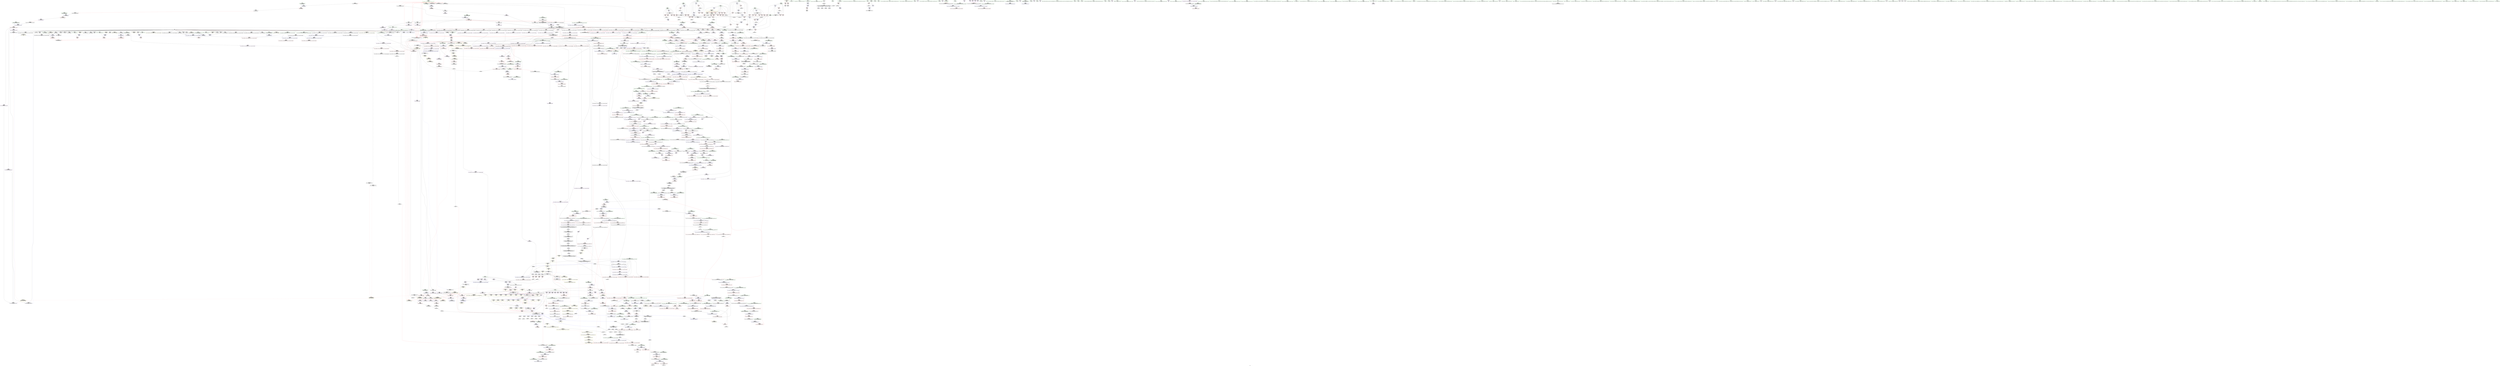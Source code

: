 digraph "SVFG" {
	label="SVFG";

	Node0x562651371b80 [shape=record,color=grey,label="{NodeID: 0\nNullPtr|{|<s39>133}}"];
	Node0x562651371b80 -> Node0x56265157b440[style=solid];
	Node0x562651371b80 -> Node0x56265157b540[style=solid];
	Node0x562651371b80 -> Node0x56265157b610[style=solid];
	Node0x562651371b80 -> Node0x56265157b6e0[style=solid];
	Node0x562651371b80 -> Node0x56265157b7b0[style=solid];
	Node0x562651371b80 -> Node0x56265157b880[style=solid];
	Node0x562651371b80 -> Node0x56265157b950[style=solid];
	Node0x562651371b80 -> Node0x56265157ba20[style=solid];
	Node0x562651371b80 -> Node0x56265157baf0[style=solid];
	Node0x562651371b80 -> Node0x56265157bbc0[style=solid];
	Node0x562651371b80 -> Node0x56265157bc90[style=solid];
	Node0x562651371b80 -> Node0x56265157bd60[style=solid];
	Node0x562651371b80 -> Node0x56265157be30[style=solid];
	Node0x562651371b80 -> Node0x56265157bf00[style=solid];
	Node0x562651371b80 -> Node0x56265157bfd0[style=solid];
	Node0x562651371b80 -> Node0x56265157c0a0[style=solid];
	Node0x562651371b80 -> Node0x56265157c170[style=solid];
	Node0x562651371b80 -> Node0x56265157c240[style=solid];
	Node0x562651371b80 -> Node0x56265157c310[style=solid];
	Node0x562651371b80 -> Node0x56265157c3e0[style=solid];
	Node0x562651371b80 -> Node0x56265157c4b0[style=solid];
	Node0x562651371b80 -> Node0x56265157c580[style=solid];
	Node0x562651371b80 -> Node0x56265157c650[style=solid];
	Node0x562651371b80 -> Node0x56265157c720[style=solid];
	Node0x562651371b80 -> Node0x56265157c7f0[style=solid];
	Node0x562651371b80 -> Node0x56265157c8c0[style=solid];
	Node0x562651371b80 -> Node0x56265157c990[style=solid];
	Node0x562651371b80 -> Node0x56265157ca60[style=solid];
	Node0x562651371b80 -> Node0x56265157cb30[style=solid];
	Node0x562651371b80 -> Node0x56265157cc00[style=solid];
	Node0x562651371b80 -> Node0x56265157ccd0[style=solid];
	Node0x562651371b80 -> Node0x562651584560[style=solid];
	Node0x562651371b80 -> Node0x562651586f00[style=solid];
	Node0x562651371b80 -> Node0x562651586fd0[style=solid];
	Node0x562651371b80 -> Node0x5626515870a0[style=solid];
	Node0x562651371b80 -> Node0x5626515a8750[style=solid];
	Node0x562651371b80 -> Node0x562650f18530[style=solid];
	Node0x562651371b80 -> Node0x562651598ce0[style=solid];
	Node0x562651371b80 -> Node0x5626515992e0[style=solid];
	Node0x562651371b80:s39 -> Node0x5626516b6350[style=solid,color=red];
	Node0x562651581340 [shape=record,color=red,label="{NodeID: 775\n1383\<--1382\n\<--\n_ZSt3maxImERKT_S2_S2_\n}"];
	Node0x562651581340 -> Node0x562651599460[style=solid];
	Node0x562651599be0 [shape=record,color=grey,label="{NodeID: 1550\n95 = cmp(93, 94, )\n}"];
	Node0x562651577ca0 [shape=record,color=purple,label="{NodeID: 443\n109\<--18\narrayidx5\<--Tmp\n_Z6Rotatev\n}"];
	Node0x5626516b38d0 [shape=record,color=black,label="{NodeID: 2325\n1249 = PHI(966, )\n0th arg _ZNSt6vectorIlSaIlEE5beginEv }"];
	Node0x5626516b38d0 -> Node0x5626515a9ad0[style=solid];
	Node0x56265156bae0 [shape=record,color=green,label="{NodeID: 111\n729\<--730\n.addr\<--.addr_field_insensitive\n_ZSt8_DestroyIPllEvT_S1_RSaIT0_E\n}"];
	Node0x56265156bae0 -> Node0x5626515874b0[style=solid];
	Node0x562651586e30 [shape=record,color=blue,label="{NodeID: 886\n688\<--687\nthis.addr\<--this\n_ZNSt12_Vector_baseIlSaIlEE12_Vector_implC2Ev\n}"];
	Node0x562651586e30 -> Node0x562651593b60[style=dashed];
	Node0x56265158d840 [shape=record,color=purple,label="{NodeID: 554\n1816\<--1510\noffset_0\<--\n}"];
	Node0x56265158d840 -> Node0x562651583b10[style=solid];
	Node0x5626515702b0 [shape=record,color=green,label="{NodeID: 222\n1497\<--1498\n.addr\<--.addr_field_insensitive\n_ZSt22__uninitialized_copy_aISt13move_iteratorIPlES1_lET0_T_S4_S3_RSaIT1_E\n}"];
	Node0x5626515702b0 -> Node0x5626515ab400[style=solid];
	Node0x5626515ac100 [shape=record,color=blue,label="{NodeID: 997\n1626\<--1612\ncoerce.dive1\<--__last.coerce\n_ZSt4copyISt13move_iteratorIPlES1_ET0_T_S4_S3_\n}"];
	Node0x5626515ac100 -> Node0x5626515840c0[style=dashed];
	Node0x562651593270 [shape=record,color=red,label="{NodeID: 665\n592\<--455\n\<--j\nmain\n}"];
	Node0x562651593270 -> Node0x5626515cbab0[style=solid];
	Node0x56265157e420 [shape=record,color=black,label="{NodeID: 333\n482\<--479\ncall2\<--\nmain\n}"];
	Node0x5626512a58e0 [shape=record,color=green,label="{NodeID: 1\n7\<--1\n__dso_handle\<--dummyObj\nGlob }"];
	Node0x562651581410 [shape=record,color=red,label="{NodeID: 776\n1399\<--1396\n\<--__a.addr\n_ZNSt16allocator_traitsISaIlEE8max_sizeERKS0_\n}"];
	Node0x562651581410 -> Node0x562651575190[style=solid];
	Node0x562651599d60 [shape=record,color=grey,label="{NodeID: 1551\n101 = cmp(99, 100, )\n}"];
	Node0x562651577d70 [shape=record,color=purple,label="{NodeID: 444\n114\<--18\narrayidx6\<--Tmp\n_Z6Rotatev\n}"];
	Node0x562651577d70 -> Node0x562651584800[style=solid];
	Node0x5626516b3a10 [shape=record,color=black,label="{NodeID: 2326\n741 = PHI(425, 1008, 1024, 1058, 1078, )\n0th arg _ZNSt12_Vector_baseIlSaIlEE19_M_get_Tp_allocatorEv }"];
	Node0x5626516b3a10 -> Node0x562651587580[style=solid];
	Node0x56265156bbb0 [shape=record,color=green,label="{NodeID: 112\n737\<--738\n_ZSt8_DestroyIPlEvT_S1_\<--_ZSt8_DestroyIPlEvT_S1__field_insensitive\n}"];
	Node0x562651586f00 [shape=record,color=blue, style = dotted,label="{NodeID: 887\n696\<--3\n_M_start\<--dummyVal\n_ZNSt12_Vector_baseIlSaIlEE12_Vector_implC2Ev\n|{<s0>70}}"];
	Node0x562651586f00:s0 -> Node0x562651649580[style=dashed,color=blue];
	Node0x56265158d910 [shape=record,color=purple,label="{NodeID: 555\n1818\<--1512\noffset_0\<--\n}"];
	Node0x56265158d910 -> Node0x5626515ab5a0[style=solid];
	Node0x562651570380 [shape=record,color=green,label="{NodeID: 223\n1499\<--1500\nagg.tmp\<--agg.tmp_field_insensitive\n_ZSt22__uninitialized_copy_aISt13move_iteratorIPlES1_lET0_T_S4_S3_RSaIT1_E\n}"];
	Node0x562651570380 -> Node0x562651575a80[style=solid];
	Node0x562651570380 -> Node0x56265158d5d0[style=solid];
	Node0x5626515ac1d0 [shape=record,color=blue,label="{NodeID: 998\n1618\<--1613\n__result.addr\<--__result\n_ZSt4copyISt13move_iteratorIPlES1_ET0_T_S4_S3_\n}"];
	Node0x5626515ac1d0 -> Node0x5626515825f0[style=dashed];
	Node0x562651593340 [shape=record,color=red,label="{NodeID: 666\n600\<--455\n\<--j\nmain\n}"];
	Node0x56265157e4f0 [shape=record,color=black,label="{NodeID: 334\n450\<--620\nmain_ret\<--\nmain\n}"];
	Node0x56265164b160 [shape=record,color=yellow,style=double,label="{NodeID: 2216\n8V_13 = CSCHI(MR_8V_12)\npts\{170000 \}\nCS[]|{<s0>56|<s1>56}}"];
	Node0x56265164b160:s0 -> Node0x562651590760[style=dashed,color=red];
	Node0x56265164b160:s1 -> Node0x562651584a70[style=dashed,color=red];
	Node0x5626512dc7a0 [shape=record,color=green,label="{NodeID: 2\n13\<--1\n\<--dummyObj\nCan only get source location for instruction, argument, global var or function.}"];
	Node0x5626515814e0 [shape=record,color=red,label="{NodeID: 777\n1410\<--1407\nthis1\<--this.addr\n_ZNKSt12_Vector_baseIlSaIlEE19_M_get_Tp_allocatorEv\n}"];
	Node0x5626515814e0 -> Node0x56265158d290[style=solid];
	Node0x562651599ee0 [shape=record,color=grey,label="{NodeID: 1552\n306 = cmp(301, 305, )\n}"];
	Node0x562651577e40 [shape=record,color=purple,label="{NodeID: 445\n230\<--18\narrayidx20\<--Tmp\n_Z3Setv\n}"];
	Node0x5626516b3e90 [shape=record,color=black,label="{NodeID: 2327\n792 = PHI(734, )\n0th arg _ZSt8_DestroyIPlEvT_S1_ }"];
	Node0x5626516b3e90 -> Node0x5626515878c0[style=solid];
	Node0x56265156bcb0 [shape=record,color=green,label="{NodeID: 113\n742\<--743\nthis.addr\<--this.addr_field_insensitive\n_ZNSt12_Vector_baseIlSaIlEE19_M_get_Tp_allocatorEv\n}"];
	Node0x56265156bcb0 -> Node0x562651593f70[style=solid];
	Node0x56265156bcb0 -> Node0x562651587580[style=solid];
	Node0x562651586fd0 [shape=record,color=blue, style = dotted,label="{NodeID: 888\n698\<--3\n_M_finish\<--dummyVal\n_ZNSt12_Vector_baseIlSaIlEE12_Vector_implC2Ev\n|{<s0>70}}"];
	Node0x562651586fd0:s0 -> Node0x562651649580[style=dashed,color=blue];
	Node0x5626516250a0 [shape=record,color=yellow,style=double,label="{NodeID: 1663\n135V_1 = ENCHI(MR_135V_0)\npts\{464 \}\nFun[main]}"];
	Node0x5626516250a0 -> Node0x562651586470[style=dashed];
	Node0x56265158d9e0 [shape=record,color=purple,label="{NodeID: 556\n1819\<--1513\noffset_0\<--\n}"];
	Node0x56265158d9e0 -> Node0x562651583be0[style=solid];
	Node0x562651570450 [shape=record,color=green,label="{NodeID: 224\n1501\<--1502\nagg.tmp2\<--agg.tmp2_field_insensitive\n_ZSt22__uninitialized_copy_aISt13move_iteratorIPlES1_lET0_T_S4_S3_RSaIT1_E\n}"];
	Node0x562651570450 -> Node0x562651575b50[style=solid];
	Node0x562651570450 -> Node0x56265158d6a0[style=solid];
	Node0x5626515ac2a0 [shape=record,color=blue, style = dotted,label="{NodeID: 999\n1833\<--1835\noffset_0\<--dummyVal\n_ZSt4copyISt13move_iteratorIPlES1_ET0_T_S4_S3_\n}"];
	Node0x5626515ac2a0 -> Node0x5626515826c0[style=dashed];
	Node0x562651593410 [shape=record,color=red,label="{NodeID: 667\n606\<--455\n\<--j\nmain\n}"];
	Node0x562651593410 -> Node0x5626515c8630[style=solid];
	Node0x56265157e5c0 [shape=record,color=black,label="{NodeID: 335\n642\<--656\n_ZSteqIcSt11char_traitsIcESaIcEEbRKNSt7__cxx1112basic_stringIT_T0_T1_EEPKS5__ret\<--cmp\n_ZSteqIcSt11char_traitsIcESaIcEEbRKNSt7__cxx1112basic_stringIT_T0_T1_EEPKS5_\n|{<s0>44|<s1>46|<s2>52|<s3>58}}"];
	Node0x56265157e5c0:s0 -> Node0x5626516af610[style=solid,color=blue];
	Node0x56265157e5c0:s1 -> Node0x5626516af780[style=solid,color=blue];
	Node0x56265157e5c0:s2 -> Node0x5626516af8c0[style=solid,color=blue];
	Node0x56265157e5c0:s3 -> Node0x5626516afa00[style=solid,color=blue];
	Node0x56265164b240 [shape=record,color=yellow,style=double,label="{NodeID: 2217\n10V_13 = CSCHI(MR_10V_12)\npts\{200000 \}\nCS[]|{<s0>56}}"];
	Node0x56265164b240:s0 -> Node0x5626516132d0[style=dashed,color=red];
	Node0x5626512a0ed0 [shape=record,color=green,label="{NodeID: 3\n21\<--1\n.str\<--dummyObj\nGlob }"];
	Node0x5626515815b0 [shape=record,color=red,label="{NodeID: 778\n1419\<--1416\nthis1\<--this.addr\n_ZNK9__gnu_cxx13new_allocatorIlE8max_sizeEv\n}"];
	Node0x56265159a060 [shape=record,color=grey,label="{NodeID: 1553\n491 = cmp(488, 13, )\n}"];
	Node0x562651577f10 [shape=record,color=purple,label="{NodeID: 446\n235\<--18\narrayidx21\<--Tmp\n_Z3Setv\n}"];
	Node0x562651577f10 -> Node0x5626515850f0[style=solid];
	Node0x5626516b3fa0 [shape=record,color=black,label="{NodeID: 2328\n793 = PHI(735, )\n1st arg _ZSt8_DestroyIPlEvT_S1_ }"];
	Node0x5626516b3fa0 -> Node0x562651587990[style=solid];
	Node0x562651570900 [shape=record,color=green,label="{NodeID: 114\n751\<--752\nthis.addr\<--this.addr_field_insensitive\n_ZNSt12_Vector_baseIlSaIlEED2Ev\n}"];
	Node0x562651570900 -> Node0x562651594040[style=solid];
	Node0x562651570900 -> Node0x562651587650[style=solid];
	Node0x5626515870a0 [shape=record,color=blue, style = dotted,label="{NodeID: 889\n700\<--3\n_M_end_of_storage\<--dummyVal\n_ZNSt12_Vector_baseIlSaIlEE12_Vector_implC2Ev\n|{<s0>70}}"];
	Node0x5626515870a0:s0 -> Node0x562651649580[style=dashed,color=blue];
	Node0x562651625180 [shape=record,color=yellow,style=double,label="{NodeID: 1664\n137V_1 = ENCHI(MR_137V_0)\npts\{466 \}\nFun[main]}"];
	Node0x562651625180 -> Node0x562651586540[style=dashed];
	Node0x56265158dab0 [shape=record,color=purple,label="{NodeID: 557\n1535\<--1526\ncoerce.dive\<--retval\n_ZSt32__make_move_if_noexcept_iteratorIlSt13move_iteratorIPlEET0_PT_\n}"];
	Node0x56265158dab0 -> Node0x562651582040[style=solid];
	Node0x562651570520 [shape=record,color=green,label="{NodeID: 225\n1521\<--1522\n_ZSt18uninitialized_copyISt13move_iteratorIPlES1_ET0_T_S4_S3_\<--_ZSt18uninitialized_copyISt13move_iteratorIPlES1_ET0_T_S4_S3__field_insensitive\n}"];
	Node0x5626515ac370 [shape=record,color=blue, style = dotted,label="{NodeID: 1000\n1836\<--1838\noffset_0\<--dummyVal\n_ZSt4copyISt13move_iteratorIPlES1_ET0_T_S4_S3_\n}"];
	Node0x5626515ac370 -> Node0x562651582790[style=dashed];
	Node0x5626515934e0 [shape=record,color=red,label="{NodeID: 668\n488\<--457\n\<--Icase\nmain\n}"];
	Node0x5626515934e0 -> Node0x5626515cb330[style=solid];
	Node0x5626515934e0 -> Node0x56265159a060[style=solid];
	Node0x56265157e690 [shape=record,color=black,label="{NodeID: 336\n692\<--691\n\<--this1\n_ZNSt12_Vector_baseIlSaIlEE12_Vector_implC2Ev\n|{<s0>73}}"];
	Node0x56265157e690:s0 -> Node0x5626516b8010[style=solid,color=red];
	Node0x56265164b320 [shape=record,color=yellow,style=double,label="{NodeID: 2218\n8V_14 = CSCHI(MR_8V_13)\npts\{170000 \}\nCS[]|{<s0>57|<s1>57}}"];
	Node0x56265164b320:s0 -> Node0x562651590760[style=dashed,color=red];
	Node0x56265164b320:s1 -> Node0x562651584a70[style=dashed,color=red];
	Node0x5626512bf860 [shape=record,color=green,label="{NodeID: 4\n23\<--1\n.str.1\<--dummyObj\nGlob }"];
	Node0x562651581680 [shape=record,color=red,label="{NodeID: 779\n1431\<--1425\nthis1\<--this.addr\n_ZN9__gnu_cxx17__normal_iteratorIPlSt6vectorIlSaIlEEEC2ERKS1_\n}"];
	Node0x562651581680 -> Node0x56265158d360[style=solid];
	Node0x56265159a1e0 [shape=record,color=grey,label="{NodeID: 1554\n509 = cmp(507, 508, )\n}"];
	Node0x562651577fe0 [shape=record,color=purple,label="{NodeID: 447\n247\<--18\narrayidx25\<--Tmp\n_Z3Setv\n}"];
	Node0x5626516b40b0 [shape=record,color=black,label="{NodeID: 2329\n675 = PHI(281, 404, 445, 788, 1123, )\n0th arg __clang_call_terminate }"];
	Node0x5626515709d0 [shape=record,color=green,label="{NodeID: 115\n753\<--754\nexn.slot\<--exn.slot_field_insensitive\n_ZNSt12_Vector_baseIlSaIlEED2Ev\n}"];
	Node0x5626515709d0 -> Node0x562651594110[style=solid];
	Node0x5626515709d0 -> Node0x562651587720[style=solid];
	Node0x562651587170 [shape=record,color=blue,label="{NodeID: 890\n705\<--704\nthis.addr\<--this\n_ZNSaIlEC2Ev\n}"];
	Node0x562651587170 -> Node0x562651593c30[style=dashed];
	Node0x56265158db80 [shape=record,color=purple,label="{NodeID: 558\n1554\<--1542\ncoerce.dive\<--__first\n_ZSt18uninitialized_copyISt13move_iteratorIPlES1_ET0_T_S4_S3_\n}"];
	Node0x56265158db80 -> Node0x5626515ab740[style=solid];
	Node0x562651570620 [shape=record,color=green,label="{NodeID: 226\n1526\<--1527\nretval\<--retval_field_insensitive\n_ZSt32__make_move_if_noexcept_iteratorIlSt13move_iteratorIPlEET0_PT_\n|{|<s1>140}}"];
	Node0x562651570620 -> Node0x56265158dab0[style=solid];
	Node0x562651570620:s1 -> Node0x5626516b9210[style=solid,color=red];
	Node0x5626515ac440 [shape=record,color=blue,label="{NodeID: 1001\n1652\<--1649\n__first.addr\<--__first\n_ZSt14__copy_move_a2ILb1EPlS0_ET1_T0_S2_S1_\n}"];
	Node0x5626515ac440 -> Node0x562651582860[style=dashed];
	Node0x5626515935b0 [shape=record,color=red,label="{NodeID: 669\n573\<--459\n\<--k\nmain\n}"];
	Node0x5626515935b0 -> Node0x5626515c96b0[style=solid];
	Node0x56265157e760 [shape=record,color=black,label="{NodeID: 337\n709\<--708\n\<--this1\n_ZNSaIlEC2Ev\n|{<s0>74}}"];
	Node0x56265157e760:s0 -> Node0x5626516bc290[style=solid,color=red];
	Node0x56265164b480 [shape=record,color=yellow,style=double,label="{NodeID: 2219\n10V_14 = CSCHI(MR_10V_13)\npts\{200000 \}\nCS[]|{<s0>57}}"];
	Node0x56265164b480:s0 -> Node0x5626516132d0[style=dashed,color=red];
	Node0x562651265b40 [shape=record,color=green,label="{NodeID: 5\n25\<--1\nstdin\<--dummyObj\nGlob }"];
	Node0x562651581750 [shape=record,color=red,label="{NodeID: 780\n1433\<--1427\n\<--__i.addr\n_ZN9__gnu_cxx17__normal_iteratorIPlSt6vectorIlSaIlEEEC2ERKS1_\n}"];
	Node0x562651581750 -> Node0x562651581820[style=solid];
	Node0x56265159a360 [shape=record,color=grey,label="{NodeID: 1555\n503 = cmp(501, 502, )\n}"];
	Node0x5626515780b0 [shape=record,color=purple,label="{NodeID: 448\n251\<--18\narrayidx27\<--Tmp\n_Z3Setv\n}"];
	Node0x5626515780b0 -> Node0x562651585290[style=solid];
	Node0x5626516b4350 [shape=record,color=black,label="{NodeID: 2330\n1129 = PHI(297, )\n0th arg _ZNSt6vectorIlSaIlEE3endEv }"];
	Node0x5626516b4350 -> Node0x5626515a9040[style=solid];
	Node0x562651570aa0 [shape=record,color=green,label="{NodeID: 116\n755\<--756\nehselector.slot\<--ehselector.slot_field_insensitive\n_ZNSt12_Vector_baseIlSaIlEED2Ev\n}"];
	Node0x562651570aa0 -> Node0x5626515877f0[style=solid];
	Node0x562651587240 [shape=record,color=blue,label="{NodeID: 891\n716\<--715\nthis.addr\<--this\n_ZN9__gnu_cxx13new_allocatorIlEC2Ev\n}"];
	Node0x562651587240 -> Node0x562651593d00[style=dashed];
	Node0x56265158dc50 [shape=record,color=purple,label="{NodeID: 559\n1556\<--1544\ncoerce.dive1\<--__last\n_ZSt18uninitialized_copyISt13move_iteratorIPlES1_ET0_T_S4_S3_\n}"];
	Node0x56265158dc50 -> Node0x5626515ab810[style=solid];
	Node0x5626515706f0 [shape=record,color=green,label="{NodeID: 227\n1528\<--1529\n__i.addr\<--__i.addr_field_insensitive\n_ZSt32__make_move_if_noexcept_iteratorIlSt13move_iteratorIPlEET0_PT_\n}"];
	Node0x5626515706f0 -> Node0x562651581f70[style=solid];
	Node0x5626515706f0 -> Node0x5626515ab670[style=solid];
	Node0x5626515ac510 [shape=record,color=blue,label="{NodeID: 1002\n1654\<--1650\n__last.addr\<--__last\n_ZSt14__copy_move_a2ILb1EPlS0_ET1_T0_S2_S1_\n}"];
	Node0x5626515ac510 -> Node0x562651582930[style=dashed];
	Node0x56265160ec70 [shape=record,color=yellow,style=double,label="{NodeID: 1777\n23V_1 = ENCHI(MR_23V_0)\npts\{1478 \}\nFun[_ZSt18uninitialized_copyISt13move_iteratorIPlES1_ET0_T_S4_S3_]|{<s0>143}}"];
	Node0x56265160ec70:s0 -> Node0x562651628c90[style=dashed,color=red];
	Node0x562651593680 [shape=record,color=red,label="{NodeID: 670\n622\<--463\nexn\<--exn.slot\nmain\n}"];
	Node0x56265157e830 [shape=record,color=black,label="{NodeID: 338\n747\<--746\n\<--_M_impl\n_ZNSt12_Vector_baseIlSaIlEE19_M_get_Tp_allocatorEv\n}"];
	Node0x56265157e830 -> Node0x56265157e900[style=solid];
	Node0x56265126c5c0 [shape=record,color=green,label="{NodeID: 6\n26\<--1\n.str.2\<--dummyObj\nGlob }"];
	Node0x562651581820 [shape=record,color=red,label="{NodeID: 781\n1434\<--1433\n\<--\n_ZN9__gnu_cxx17__normal_iteratorIPlSt6vectorIlSaIlEEEC2ERKS1_\n}"];
	Node0x562651581820 -> Node0x5626515aacb0[style=solid];
	Node0x562651578180 [shape=record,color=purple,label="{NodeID: 449\n1812\<--19\noffset_0\<--\n}"];
	Node0x562651578180 -> Node0x562651583970[style=solid];
	Node0x562651578180 -> Node0x562651583a40[style=solid];
	Node0x5626516b4460 [shape=record,color=black,label="{NodeID: 2331\n1264 = PHI(981, )\n0th arg _ZNSt12_Vector_baseIlSaIlEE11_M_allocateEm }"];
	Node0x5626516b4460 -> Node0x5626515a9ba0[style=solid];
	Node0x562651570b70 [shape=record,color=green,label="{NodeID: 117\n773\<--774\n_ZNSt12_Vector_baseIlSaIlEE13_M_deallocateEPlm\<--_ZNSt12_Vector_baseIlSaIlEE13_M_deallocateEPlm_field_insensitive\n}"];
	Node0x562651587310 [shape=record,color=blue,label="{NodeID: 892\n725\<--722\n__first.addr\<--__first\n_ZSt8_DestroyIPllEvT_S1_RSaIT0_E\n}"];
	Node0x562651587310 -> Node0x562651593dd0[style=dashed];
	Node0x56265158dd20 [shape=record,color=purple,label="{NodeID: 560\n1568\<--1550\ncoerce.dive3\<--agg.tmp\n_ZSt18uninitialized_copyISt13move_iteratorIPlES1_ET0_T_S4_S3_\n}"];
	Node0x56265158dd20 -> Node0x5626515821e0[style=solid];
	Node0x5626515707c0 [shape=record,color=green,label="{NodeID: 228\n1533\<--1534\n_ZNSt13move_iteratorIPlEC2ES0_\<--_ZNSt13move_iteratorIPlEC2ES0__field_insensitive\n}"];
	Node0x5626515ac5e0 [shape=record,color=blue,label="{NodeID: 1003\n1656\<--1651\n__result.addr\<--__result\n_ZSt14__copy_move_a2ILb1EPlS0_ET1_T0_S2_S1_\n}"];
	Node0x5626515ac5e0 -> Node0x562651582a00[style=dashed];
	Node0x562651593750 [shape=record,color=red,label="{NodeID: 671\n623\<--465\nsel\<--ehselector.slot\nmain\n}"];
	Node0x56265157e900 [shape=record,color=black,label="{NodeID: 339\n740\<--747\n_ZNSt12_Vector_baseIlSaIlEE19_M_get_Tp_allocatorEv_ret\<--\n_ZNSt12_Vector_baseIlSaIlEE19_M_get_Tp_allocatorEv\n|{<s0>31|<s1>95|<s2>98|<s3>103|<s4>107}}"];
	Node0x56265157e900:s0 -> Node0x5626516af190[style=solid,color=blue];
	Node0x56265157e900:s1 -> Node0x5626516b1750[style=solid,color=blue];
	Node0x56265157e900:s2 -> Node0x5626516b1b10[style=solid,color=blue];
	Node0x56265157e900:s3 -> Node0x5626516b1e60[style=solid,color=blue];
	Node0x56265157e900:s4 -> Node0x5626516b1fd0[style=solid,color=blue];
	Node0x562651567f40 [shape=record,color=green,label="{NodeID: 7\n28\<--1\n.str.3\<--dummyObj\nGlob }"];
	Node0x5626515818f0 [shape=record,color=red,label="{NodeID: 782\n1446\<--1440\n\<--__a.addr\n_ZNSt16allocator_traitsISaIlEE8allocateERS0_m\n}"];
	Node0x5626515818f0 -> Node0x5626515755a0[style=solid];
	Node0x562651578250 [shape=record,color=purple,label="{NodeID: 450\n474\<--21\n\<--.str\nmain\n}"];
	Node0x5626516b4570 [shape=record,color=black,label="{NodeID: 2332\n1265 = PHI(982, )\n1st arg _ZNSt12_Vector_baseIlSaIlEE11_M_allocateEm }"];
	Node0x5626516b4570 -> Node0x5626515a9c70[style=solid];
	Node0x562651570c70 [shape=record,color=green,label="{NodeID: 118\n777\<--778\n_ZNSt12_Vector_baseIlSaIlEE12_Vector_implD2Ev\<--_ZNSt12_Vector_baseIlSaIlEE12_Vector_implD2Ev_field_insensitive\n}"];
	Node0x5626515873e0 [shape=record,color=blue,label="{NodeID: 893\n727\<--723\n__last.addr\<--__last\n_ZSt8_DestroyIPllEvT_S1_RSaIT0_E\n}"];
	Node0x5626515873e0 -> Node0x562651593ea0[style=dashed];
	Node0x56265158ddf0 [shape=record,color=purple,label="{NodeID: 561\n1570\<--1552\ncoerce.dive4\<--agg.tmp2\n_ZSt18uninitialized_copyISt13move_iteratorIPlES1_ET0_T_S4_S3_\n}"];
	Node0x56265158ddf0 -> Node0x5626515822b0[style=solid];
	Node0x562651578cd0 [shape=record,color=green,label="{NodeID: 229\n1542\<--1543\n__first\<--__first_field_insensitive\n_ZSt18uninitialized_copyISt13move_iteratorIPlES1_ET0_T_S4_S3_\n}"];
	Node0x562651578cd0 -> Node0x562651575dc0[style=solid];
	Node0x562651578cd0 -> Node0x56265158db80[style=solid];
	Node0x5626515ac6b0 [shape=record,color=blue,label="{NodeID: 1004\n1677\<--1674\ncoerce.dive\<--__it.coerce\n_ZSt12__miter_baseIPlEDTcl12__miter_basecldtfp_4baseEEESt13move_iteratorIT_E\n|{<s0>156}}"];
	Node0x5626515ac6b0:s0 -> Node0x5626516288b0[style=dashed,color=red];
	Node0x562651593820 [shape=record,color=red,label="{NodeID: 672\n602\<--601\n\<--arrayidx65\nmain\n}"];
	Node0x56265157e9d0 [shape=record,color=black,label="{NodeID: 340\n768\<--764\nsub.ptr.lhs.cast\<--\n_ZNSt12_Vector_baseIlSaIlEED2Ev\n}"];
	Node0x56265157e9d0 -> Node0x5626515c8c30[style=solid];
	Node0x56265164b7a0 [shape=record,color=yellow,style=double,label="{NodeID: 2222\n8V_17 = CSCHI(MR_8V_2)\npts\{170000 \}\nCS[]|{<s0>60|<s1>60}}"];
	Node0x56265164b7a0:s0 -> Node0x562651590760[style=dashed,color=red];
	Node0x56265164b7a0:s1 -> Node0x562651584a70[style=dashed,color=red];
	Node0x562651568690 [shape=record,color=green,label="{NodeID: 8\n30\<--1\nstdout\<--dummyObj\nGlob }"];
	Node0x5626515819c0 [shape=record,color=red,label="{NodeID: 783\n1448\<--1442\n\<--__n.addr\n_ZNSt16allocator_traitsISaIlEE8allocateERS0_m\n|{<s0>133}}"];
	Node0x5626515819c0:s0 -> Node0x5626516b6240[style=solid,color=red];
	Node0x56265160ae90 [shape=record,color=black,label="{NodeID: 1558\nMR_127V_2 = PHI(MR_127V_7, MR_127V_1, )\npts\{454 \}\n}"];
	Node0x56265160ae90 -> Node0x562651586200[style=dashed];
	Node0x562651578320 [shape=record,color=purple,label="{NodeID: 451\n475\<--23\n\<--.str.1\nmain\n}"];
	Node0x5626516b4680 [shape=record,color=black,label="{NodeID: 2333\n1370 = PHI(1186, )\n0th arg _ZSt3maxImERKT_S2_S2_ }"];
	Node0x5626516b4680 -> Node0x5626515aa560[style=solid];
	Node0x562651570d70 [shape=record,color=green,label="{NodeID: 119\n794\<--795\n__first.addr\<--__first.addr_field_insensitive\n_ZSt8_DestroyIPlEvT_S1_\n}"];
	Node0x562651570d70 -> Node0x562651594450[style=solid];
	Node0x562651570d70 -> Node0x5626515878c0[style=solid];
	Node0x5626515874b0 [shape=record,color=blue,label="{NodeID: 894\n729\<--724\n.addr\<--\n_ZSt8_DestroyIPllEvT_S1_RSaIT0_E\n}"];
	Node0x56265158dec0 [shape=record,color=purple,label="{NodeID: 562\n1821\<--1561\noffset_0\<--\n}"];
	Node0x56265158dec0 -> Node0x5626515aba80[style=solid];
	Node0x562651578da0 [shape=record,color=green,label="{NodeID: 230\n1544\<--1545\n__last\<--__last_field_insensitive\n_ZSt18uninitialized_copyISt13move_iteratorIPlES1_ET0_T_S4_S3_\n}"];
	Node0x562651578da0 -> Node0x562651575e90[style=solid];
	Node0x562651578da0 -> Node0x56265158dc50[style=solid];
	Node0x5626515ac780 [shape=record,color=blue,label="{NodeID: 1005\n1690\<--1687\n__first.addr\<--__first\n_ZSt13__copy_move_aILb1EPlS0_ET1_T0_S2_S1_\n}"];
	Node0x5626515ac780 -> Node0x562651582ad0[style=dashed];
	Node0x5626515938f0 [shape=record,color=red,label="{NodeID: 673\n651\<--645\n\<--__lhs.addr\n_ZSteqIcSt11char_traitsIcESaIcEEbRKNSt7__cxx1112basic_stringIT_T0_T1_EEPKS5_\n}"];
	Node0x56265157eaa0 [shape=record,color=black,label="{NodeID: 341\n769\<--767\nsub.ptr.rhs.cast\<--\n_ZNSt12_Vector_baseIlSaIlEED2Ev\n}"];
	Node0x56265157eaa0 -> Node0x5626515c8c30[style=solid];
	Node0x56265164b900 [shape=record,color=yellow,style=double,label="{NodeID: 2223\n10V_17 = CSCHI(MR_10V_2)\npts\{200000 \}\nCS[]|{<s0>60}}"];
	Node0x56265164b900:s0 -> Node0x5626516132d0[style=dashed,color=red];
	Node0x562651568750 [shape=record,color=green,label="{NodeID: 9\n31\<--1\n.str.4\<--dummyObj\nGlob }"];
	Node0x562651581a90 [shape=record,color=red,label="{NodeID: 784\n1466\<--1457\nthis1\<--this.addr\n_ZN9__gnu_cxx13new_allocatorIlE8allocateEmPKv\n|{<s0>134}}"];
	Node0x562651581a90:s0 -> Node0x5626516b6ff0[style=solid,color=red];
	Node0x5626515783f0 [shape=record,color=purple,label="{NodeID: 452\n480\<--26\n\<--.str.2\nmain\n}"];
	Node0x5626516b4790 [shape=record,color=black,label="{NodeID: 2334\n1371 = PHI(1180, )\n1st arg _ZSt3maxImERKT_S2_S2_ }"];
	Node0x5626516b4790 -> Node0x5626515aa630[style=solid];
	Node0x562651570e40 [shape=record,color=green,label="{NodeID: 120\n796\<--797\n__last.addr\<--__last.addr_field_insensitive\n_ZSt8_DestroyIPlEvT_S1_\n}"];
	Node0x562651570e40 -> Node0x562651594520[style=solid];
	Node0x562651570e40 -> Node0x562651587990[style=solid];
	Node0x562651587580 [shape=record,color=blue,label="{NodeID: 895\n742\<--741\nthis.addr\<--this\n_ZNSt12_Vector_baseIlSaIlEE19_M_get_Tp_allocatorEv\n}"];
	Node0x562651587580 -> Node0x562651593f70[style=dashed];
	Node0x562651625720 [shape=record,color=yellow,style=double,label="{NodeID: 1670\n259V_1 = ENCHI(MR_259V_0)\npts\{1181 \}\nFun[_ZSt3maxImERKT_S2_S2_]}"];
	Node0x562651625720 -> Node0x562651581340[style=dashed];
	Node0x56265158df90 [shape=record,color=purple,label="{NodeID: 563\n1822\<--1562\noffset_0\<--\n}"];
	Node0x56265158df90 -> Node0x562651583cb0[style=solid];
	Node0x562651578e70 [shape=record,color=green,label="{NodeID: 231\n1546\<--1547\n__result.addr\<--__result.addr_field_insensitive\n_ZSt18uninitialized_copyISt13move_iteratorIPlES1_ET0_T_S4_S3_\n}"];
	Node0x562651578e70 -> Node0x562651582110[style=solid];
	Node0x562651578e70 -> Node0x5626515ab8e0[style=solid];
	Node0x5626515ac850 [shape=record,color=blue,label="{NodeID: 1006\n1692\<--1688\n__last.addr\<--__last\n_ZSt13__copy_move_aILb1EPlS0_ET1_T0_S2_S1_\n}"];
	Node0x5626515ac850 -> Node0x562651582ba0[style=dashed];
	Node0x5626515939c0 [shape=record,color=red,label="{NodeID: 674\n652\<--647\n\<--__rhs.addr\n_ZSteqIcSt11char_traitsIcESaIcEEbRKNSt7__cxx1112basic_stringIT_T0_T1_EEPKS5_\n}"];
	Node0x56265157eb70 [shape=record,color=black,label="{NodeID: 342\n834\<--833\n\<--_M_impl\n_ZNSt12_Vector_baseIlSaIlEE13_M_deallocateEPlm\n|{<s0>81}}"];
	Node0x56265157eb70:s0 -> Node0x5626516b8150[style=solid,color=red];
	Node0x56265164b9e0 [shape=record,color=yellow,style=double,label="{NodeID: 2224\n8V_18 = CSCHI(MR_8V_17)\npts\{170000 \}\nCS[]|{<s0>61|<s1>61}}"];
	Node0x56265164b9e0:s0 -> Node0x562651590760[style=dashed,color=red];
	Node0x56265164b9e0:s1 -> Node0x562651584a70[style=dashed,color=red];
	Node0x562651568850 [shape=record,color=green,label="{NodeID: 10\n33\<--1\n_ZSt3cin\<--dummyObj\nGlob }"];
	Node0x562651581b60 [shape=record,color=red,label="{NodeID: 785\n1467\<--1459\n\<--__n.addr\n_ZN9__gnu_cxx13new_allocatorIlE8allocateEmPKv\n}"];
	Node0x562651581b60 -> Node0x5626515995e0[style=solid];
	Node0x56265160c8e0 [shape=record,color=black,label="{NodeID: 1560\nMR_129V_2 = PHI(MR_129V_7, MR_129V_1, )\npts\{456 \}\n}"];
	Node0x56265160c8e0 -> Node0x5626515862d0[style=dashed];
	Node0x56265160c8e0 -> Node0x562651586880[style=dashed];
	Node0x56265160c8e0 -> Node0x56265160c8e0[style=dashed];
	Node0x5626515784c0 [shape=record,color=purple,label="{NodeID: 453\n481\<--28\n\<--.str.3\nmain\n}"];
	Node0x5626516b48a0 [shape=record,color=black,label="{NodeID: 2335\n750 = PHI(432, 442, )\n0th arg _ZNSt12_Vector_baseIlSaIlEED2Ev }"];
	Node0x5626516b48a0 -> Node0x562651587650[style=solid];
	Node0x562651570f10 [shape=record,color=green,label="{NodeID: 121\n803\<--804\n_ZNSt12_Destroy_auxILb1EE9__destroyIPlEEvT_S3_\<--_ZNSt12_Destroy_auxILb1EE9__destroyIPlEEvT_S3__field_insensitive\n}"];
	Node0x562651587650 [shape=record,color=blue,label="{NodeID: 896\n751\<--750\nthis.addr\<--this\n_ZNSt12_Vector_baseIlSaIlEED2Ev\n}"];
	Node0x562651587650 -> Node0x562651594040[style=dashed];
	Node0x562651625830 [shape=record,color=yellow,style=double,label="{NodeID: 1671\n265V_1 = ENCHI(MR_265V_0)\npts\{1187 \}\nFun[_ZSt3maxImERKT_S2_S2_]}"];
	Node0x562651625830 -> Node0x562651581270[style=dashed];
	Node0x56265158e060 [shape=record,color=purple,label="{NodeID: 564\n1824\<--1564\noffset_0\<--\n}"];
	Node0x56265158e060 -> Node0x5626515abb50[style=solid];
	Node0x562651578f40 [shape=record,color=green,label="{NodeID: 232\n1548\<--1549\n__assignable\<--__assignable_field_insensitive\n_ZSt18uninitialized_copyISt13move_iteratorIPlES1_ET0_T_S4_S3_\n}"];
	Node0x562651578f40 -> Node0x5626515ab9b0[style=solid];
	Node0x5626515ac920 [shape=record,color=blue,label="{NodeID: 1007\n1694\<--1689\n__result.addr\<--__result\n_ZSt13__copy_move_aILb1EPlS0_ET1_T0_S2_S1_\n}"];
	Node0x5626515ac920 -> Node0x562651582c70[style=dashed];
	Node0x562651593a90 [shape=record,color=red,label="{NodeID: 675\n668\<--665\nthis1\<--this.addr\n_ZNSt12_Vector_baseIlSaIlEEC2Ev\n}"];
	Node0x562651593a90 -> Node0x56265158a920[style=solid];
	Node0x56265157ec40 [shape=record,color=black,label="{NodeID: 343\n848\<--847\n\<--this1\n_ZNSt12_Vector_baseIlSaIlEE12_Vector_implD2Ev\n|{<s0>82}}"];
	Node0x56265157ec40:s0 -> Node0x5626516b8510[style=solid,color=red];
	Node0x56265164bb40 [shape=record,color=yellow,style=double,label="{NodeID: 2225\n10V_18 = CSCHI(MR_10V_17)\npts\{200000 \}\nCS[]|{<s0>61}}"];
	Node0x56265164bb40:s0 -> Node0x5626516132d0[style=dashed,color=red];
	Node0x562651568950 [shape=record,color=green,label="{NodeID: 11\n34\<--1\n.str.5\<--dummyObj\nGlob }"];
	Node0x562651581c30 [shape=record,color=red,label="{NodeID: 786\n1475\<--1459\n\<--__n.addr\n_ZN9__gnu_cxx13new_allocatorIlE8allocateEmPKv\n}"];
	Node0x562651581c30 -> Node0x5626515ca130[style=solid];
	Node0x56265160cdb0 [shape=record,color=black,label="{NodeID: 1561\nMR_133V_3 = PHI(MR_133V_4, MR_133V_2, )\npts\{460 \}\n}"];
	Node0x56265160cdb0 -> Node0x5626515935b0[style=dashed];
	Node0x56265160cdb0 -> Node0x5626515866e0[style=dashed];
	Node0x562651578590 [shape=record,color=purple,label="{NodeID: 454\n483\<--31\n\<--.str.4\nmain\n}"];
	Node0x5626516b49f0 [shape=record,color=black,label="{NodeID: 2336\n1146 = PHI(928, )\n0th arg _ZN9__gnu_cxx13new_allocatorIlE9constructIlJRKlEEEvPT_DpOT0_ }"];
	Node0x5626516b49f0 -> Node0x5626515a9110[style=solid];
	Node0x562651571010 [shape=record,color=green,label="{NodeID: 122\n809\<--810\n.addr\<--.addr_field_insensitive\n_ZNSt12_Destroy_auxILb1EE9__destroyIPlEEvT_S3_\n}"];
	Node0x562651571010 -> Node0x562651587a60[style=solid];
	Node0x562651587720 [shape=record,color=blue,label="{NodeID: 897\n753\<--781\nexn.slot\<--\n_ZNSt12_Vector_baseIlSaIlEED2Ev\n}"];
	Node0x562651587720 -> Node0x562651594110[style=dashed];
	Node0x56265158e130 [shape=record,color=purple,label="{NodeID: 565\n1825\<--1565\noffset_0\<--\n}"];
	Node0x56265158e130 -> Node0x562651583d80[style=solid];
	Node0x562651579010 [shape=record,color=green,label="{NodeID: 233\n1550\<--1551\nagg.tmp\<--agg.tmp_field_insensitive\n_ZSt18uninitialized_copyISt13move_iteratorIPlES1_ET0_T_S4_S3_\n}"];
	Node0x562651579010 -> Node0x562651575f60[style=solid];
	Node0x562651579010 -> Node0x56265158dd20[style=solid];
	Node0x5626515ac9f0 [shape=record,color=blue,label="{NodeID: 1008\n1696\<--1560\n__simple\<--\n_ZSt13__copy_move_aILb1EPlS0_ET1_T0_S2_S1_\n}"];
	Node0x562651593b60 [shape=record,color=red,label="{NodeID: 676\n691\<--688\nthis1\<--this.addr\n_ZNSt12_Vector_baseIlSaIlEE12_Vector_implC2Ev\n}"];
	Node0x562651593b60 -> Node0x56265157e690[style=solid];
	Node0x562651593b60 -> Node0x56265158a9f0[style=solid];
	Node0x562651593b60 -> Node0x56265158aac0[style=solid];
	Node0x562651593b60 -> Node0x56265158ab90[style=solid];
	Node0x56265157ed10 [shape=record,color=black,label="{NodeID: 344\n867\<--866\n\<--\n_ZNSt16allocator_traitsISaIlEE10deallocateERS0_Plm\n|{<s0>83}}"];
	Node0x56265157ed10:s0 -> Node0x5626516bc740[style=solid,color=red];
	Node0x56265164bc20 [shape=record,color=yellow,style=double,label="{NodeID: 2226\n8V_19 = CSCHI(MR_8V_18)\npts\{170000 \}\nCS[]|{<s0>62}}"];
	Node0x56265164bc20:s0 -> Node0x56265160d890[style=dashed,color=red];
	Node0x562651568a50 [shape=record,color=green,label="{NodeID: 12\n36\<--1\n.str.6\<--dummyObj\nGlob }"];
	Node0x562651581d00 [shape=record,color=red,label="{NodeID: 787\n1515\<--1495\n\<--__result.addr\n_ZSt22__uninitialized_copy_aISt13move_iteratorIPlES1_lET0_T_S4_S3_RSaIT1_E\n|{<s0>139}}"];
	Node0x562651581d00:s0 -> Node0x5626516ba370[style=solid,color=red];
	Node0x56265160d2b0 [shape=record,color=black,label="{NodeID: 1562\nMR_23V_2 = PHI(MR_23V_4, MR_23V_1, )\npts\{1478 \}\n|{|<s1>45|<s2>48|<s3>55|<s4>62}}"];
	Node0x56265160d2b0 -> Node0x56265160d2b0[style=dashed];
	Node0x56265160d2b0:s1 -> Node0x5626516100d0[style=dashed,color=red];
	Node0x56265160d2b0:s2 -> Node0x5626516100d0[style=dashed,color=red];
	Node0x56265160d2b0:s3 -> Node0x5626516100d0[style=dashed,color=red];
	Node0x56265160d2b0:s4 -> Node0x5626516100d0[style=dashed,color=red];
	Node0x562651578660 [shape=record,color=purple,label="{NodeID: 455\n515\<--31\n\<--.str.4\nmain\n}"];
	Node0x5626516b4b00 [shape=record,color=black,label="{NodeID: 2337\n1147 = PHI(929, )\n1st arg _ZN9__gnu_cxx13new_allocatorIlE9constructIlJRKlEEEvPT_DpOT0_ }"];
	Node0x5626516b4b00 -> Node0x5626515a91e0[style=solid];
	Node0x5626515710e0 [shape=record,color=green,label="{NodeID: 123\n811\<--812\n.addr1\<--.addr1_field_insensitive\n_ZNSt12_Destroy_auxILb1EE9__destroyIPlEEvT_S3_\n}"];
	Node0x5626515710e0 -> Node0x562651587b30[style=solid];
	Node0x5626515877f0 [shape=record,color=blue,label="{NodeID: 898\n755\<--783\nehselector.slot\<--\n_ZNSt12_Vector_baseIlSaIlEED2Ev\n}"];
	Node0x56265158e200 [shape=record,color=purple,label="{NodeID: 566\n1590\<--1580\ncoerce.dive\<--__first\n_ZNSt20__uninitialized_copyILb1EE13__uninit_copyISt13move_iteratorIPlES3_EET0_T_S6_S5_\n}"];
	Node0x56265158e200 -> Node0x5626515abc20[style=solid];
	Node0x5626515790e0 [shape=record,color=green,label="{NodeID: 234\n1552\<--1553\nagg.tmp2\<--agg.tmp2_field_insensitive\n_ZSt18uninitialized_copyISt13move_iteratorIPlES1_ET0_T_S4_S3_\n}"];
	Node0x5626515790e0 -> Node0x562651576030[style=solid];
	Node0x5626515790e0 -> Node0x56265158ddf0[style=solid];
	Node0x5626515acac0 [shape=record,color=blue,label="{NodeID: 1009\n1711\<--1710\n__it.addr\<--__it\n_ZSt12__niter_baseIPlET_S1_\n}"];
	Node0x5626515acac0 -> Node0x562651582d40[style=dashed];
	Node0x562651593c30 [shape=record,color=red,label="{NodeID: 677\n708\<--705\nthis1\<--this.addr\n_ZNSaIlEC2Ev\n}"];
	Node0x562651593c30 -> Node0x56265157e760[style=solid];
	Node0x56265157ede0 [shape=record,color=black,label="{NodeID: 345\n889\<--888\n\<--\n_ZN9__gnu_cxx13new_allocatorIlE10deallocateEPlm\n}"];
	Node0x56265164bd80 [shape=record,color=yellow,style=double,label="{NodeID: 2227\n10V_19 = CSCHI(MR_10V_18)\npts\{200000 \}\nCS[]|{<s0>62}}"];
	Node0x56265164bd80:s0 -> Node0x5626516105d0[style=dashed,color=red];
	Node0x562651568b50 [shape=record,color=green,label="{NodeID: 13\n38\<--1\n.str.7\<--dummyObj\nGlob }"];
	Node0x562651581dd0 [shape=record,color=red,label="{NodeID: 788\n1517\<--1516\n\<--coerce.dive3\n_ZSt22__uninitialized_copy_aISt13move_iteratorIPlES1_lET0_T_S4_S3_RSaIT1_E\n|{<s0>139}}"];
	Node0x562651581dd0:s0 -> Node0x5626516ba150[style=solid,color=red];
	Node0x56265160b0b0 [shape=record,color=black,label="{NodeID: 1563\nMR_8V_2 = PHI(MR_8V_4, MR_8V_1, )\npts\{170000 \}\n|{|<s2>45|<s3>47|<s4>47|<s5>53|<s6>53|<s7>59|<s8>59}}"];
	Node0x56265160b0b0 -> Node0x562651593820[style=dashed];
	Node0x56265160b0b0 -> Node0x56265160b0b0[style=dashed];
	Node0x56265160b0b0:s2 -> Node0x56265160d890[style=dashed,color=red];
	Node0x56265160b0b0:s3 -> Node0x562651590760[style=dashed,color=red];
	Node0x56265160b0b0:s4 -> Node0x562651584a70[style=dashed,color=red];
	Node0x56265160b0b0:s5 -> Node0x562651590760[style=dashed,color=red];
	Node0x56265160b0b0:s6 -> Node0x562651584a70[style=dashed,color=red];
	Node0x56265160b0b0:s7 -> Node0x562651590760[style=dashed,color=red];
	Node0x56265160b0b0:s8 -> Node0x562651584a70[style=dashed,color=red];
	Node0x562651578730 [shape=record,color=purple,label="{NodeID: 456\n603\<--31\n\<--.str.4\nmain\n}"];
	Node0x5626516b4c10 [shape=record,color=black,label="{NodeID: 2338\n1148 = PHI(931, )\n2nd arg _ZN9__gnu_cxx13new_allocatorIlE9constructIlJRKlEEEvPT_DpOT0_ }"];
	Node0x5626516b4c10 -> Node0x5626515a92b0[style=solid];
	Node0x5626515711b0 [shape=record,color=green,label="{NodeID: 124\n820\<--821\nthis.addr\<--this.addr_field_insensitive\n_ZNSt12_Vector_baseIlSaIlEE13_M_deallocateEPlm\n}"];
	Node0x5626515711b0 -> Node0x5626515945f0[style=solid];
	Node0x5626515711b0 -> Node0x562651587c00[style=solid];
	Node0x5626515878c0 [shape=record,color=blue,label="{NodeID: 899\n794\<--792\n__first.addr\<--__first\n_ZSt8_DestroyIPlEvT_S1_\n}"];
	Node0x5626515878c0 -> Node0x562651594450[style=dashed];
	Node0x56265158e2d0 [shape=record,color=purple,label="{NodeID: 567\n1592\<--1582\ncoerce.dive1\<--__last\n_ZNSt20__uninitialized_copyILb1EE13__uninit_copyISt13move_iteratorIPlES3_EET0_T_S6_S5_\n}"];
	Node0x56265158e2d0 -> Node0x5626515abcf0[style=solid];
	Node0x5626515791b0 [shape=record,color=green,label="{NodeID: 235\n1573\<--1574\n_ZNSt20__uninitialized_copyILb1EE13__uninit_copyISt13move_iteratorIPlES3_EET0_T_S6_S5_\<--_ZNSt20__uninitialized_copyILb1EE13__uninit_copyISt13move_iteratorIPlES3_EET0_T_S6_S5__field_insensitive\n}"];
	Node0x5626515acb90 [shape=record,color=blue,label="{NodeID: 1010\n1720\<--1717\n__first.addr\<--__first\n_ZNSt11__copy_moveILb1ELb1ESt26random_access_iterator_tagE8__copy_mIlEEPT_PKS3_S6_S4_\n}"];
	Node0x5626515acb90 -> Node0x562651582e10[style=dashed];
	Node0x5626515acb90 -> Node0x562651582ee0[style=dashed];
	Node0x562651593d00 [shape=record,color=red,label="{NodeID: 678\n719\<--716\nthis1\<--this.addr\n_ZN9__gnu_cxx13new_allocatorIlEC2Ev\n}"];
	Node0x56265157eeb0 [shape=record,color=black,label="{NodeID: 346\n902\<--901\n\<--this1\n_ZNSaIlED2Ev\n|{<s0>85}}"];
	Node0x56265157eeb0:s0 -> Node0x5626516b9820[style=solid,color=red];
	Node0x562651568c50 [shape=record,color=green,label="{NodeID: 14\n40\<--1\n.str.8\<--dummyObj\nGlob }"];
	Node0x562651581ea0 [shape=record,color=red,label="{NodeID: 789\n1519\<--1518\n\<--coerce.dive4\n_ZSt22__uninitialized_copy_aISt13move_iteratorIPlES1_lET0_T_S4_S3_RSaIT1_E\n|{<s0>139}}"];
	Node0x562651581ea0:s0 -> Node0x5626516ba260[style=solid,color=red];
	Node0x56265160b5b0 [shape=record,color=black,label="{NodeID: 1564\nMR_10V_2 = PHI(MR_10V_4, MR_10V_1, )\npts\{200000 \}\n|{|<s1>45|<s2>47|<s3>53|<s4>59}}"];
	Node0x56265160b5b0 -> Node0x56265160b5b0[style=dashed];
	Node0x56265160b5b0:s1 -> Node0x5626516105d0[style=dashed,color=red];
	Node0x56265160b5b0:s2 -> Node0x5626516132d0[style=dashed,color=red];
	Node0x56265160b5b0:s3 -> Node0x5626516132d0[style=dashed,color=red];
	Node0x56265160b5b0:s4 -> Node0x5626516132d0[style=dashed,color=red];
	Node0x562651578800 [shape=record,color=purple,label="{NodeID: 457\n536\<--34\n\<--.str.5\nmain\n|{<s0>44}}"];
	Node0x562651578800:s0 -> Node0x5626516bba40[style=solid,color=red];
	Node0x5626516b4d20 [shape=record,color=black,label="{NodeID: 2339\n1438 = PHI(1277, )\n0th arg _ZNSt16allocator_traitsISaIlEE8allocateERS0_m }"];
	Node0x5626516b4d20 -> Node0x5626515aad80[style=solid];
	Node0x562651571280 [shape=record,color=green,label="{NodeID: 125\n822\<--823\n__p.addr\<--__p.addr_field_insensitive\n_ZNSt12_Vector_baseIlSaIlEE13_M_deallocateEPlm\n}"];
	Node0x562651571280 -> Node0x5626515946c0[style=solid];
	Node0x562651571280 -> Node0x562651594790[style=solid];
	Node0x562651571280 -> Node0x562651587cd0[style=solid];
	Node0x562651587990 [shape=record,color=blue,label="{NodeID: 900\n796\<--793\n__last.addr\<--__last\n_ZSt8_DestroyIPlEvT_S1_\n}"];
	Node0x562651587990 -> Node0x562651594520[style=dashed];
	Node0x56265158e3a0 [shape=record,color=purple,label="{NodeID: 568\n1602\<--1586\ncoerce.dive3\<--agg.tmp\n_ZNSt20__uninitialized_copyILb1EE13__uninit_copyISt13move_iteratorIPlES3_EET0_T_S6_S5_\n}"];
	Node0x56265158e3a0 -> Node0x562651582450[style=solid];
	Node0x5626515792b0 [shape=record,color=green,label="{NodeID: 236\n1580\<--1581\n__first\<--__first_field_insensitive\n_ZNSt20__uninitialized_copyILb1EE13__uninit_copyISt13move_iteratorIPlES3_EET0_T_S6_S5_\n}"];
	Node0x5626515792b0 -> Node0x5626515761d0[style=solid];
	Node0x5626515792b0 -> Node0x56265158e200[style=solid];
	Node0x5626515acc60 [shape=record,color=blue,label="{NodeID: 1011\n1722\<--1718\n__last.addr\<--__last\n_ZNSt11__copy_moveILb1ELb1ESt26random_access_iterator_tagE8__copy_mIlEEPT_PKS3_S6_S4_\n}"];
	Node0x5626515acc60 -> Node0x562651582fb0[style=dashed];
	Node0x562651593dd0 [shape=record,color=red,label="{NodeID: 679\n734\<--725\n\<--__first.addr\n_ZSt8_DestroyIPllEvT_S1_RSaIT0_E\n|{<s0>75}}"];
	Node0x562651593dd0:s0 -> Node0x5626516b3e90[style=solid,color=red];
	Node0x56265157ef80 [shape=record,color=black,label="{NodeID: 347\n928\<--927\n\<--\n_ZNSt16allocator_traitsISaIlEE9constructIlJRKlEEEvRS0_PT_DpOT0_\n|{<s0>87}}"];
	Node0x56265157ef80:s0 -> Node0x5626516b49f0[style=solid,color=red];
	Node0x56265164bfc0 [shape=record,color=yellow,style=double,label="{NodeID: 2229\n8V_20 = CSCHI(MR_8V_19)\npts\{170000 \}\nCS[]|{<s0>63|<s1>63}}"];
	Node0x56265164bfc0:s0 -> Node0x562651590760[style=dashed,color=red];
	Node0x56265164bfc0:s1 -> Node0x562651584a70[style=dashed,color=red];
	Node0x562651568da0 [shape=record,color=green,label="{NodeID: 15\n42\<--1\n.str.9\<--dummyObj\nGlob }"];
	Node0x562651581f70 [shape=record,color=red,label="{NodeID: 790\n1531\<--1528\n\<--__i.addr\n_ZSt32__make_move_if_noexcept_iteratorIlSt13move_iteratorIPlEET0_PT_\n|{<s0>140}}"];
	Node0x562651581f70:s0 -> Node0x5626516b9320[style=solid,color=red];
	Node0x56265160bab0 [shape=record,color=black,label="{NodeID: 1565\nMR_13V_3 = PHI(MR_13V_4, MR_13V_2, )\npts\{144 \}\n}"];
	Node0x56265160bab0 -> Node0x562651590830[style=dashed];
	Node0x56265160bab0 -> Node0x562651590900[style=dashed];
	Node0x56265160bab0 -> Node0x5626515909d0[style=dashed];
	Node0x56265160bab0 -> Node0x562651590aa0[style=dashed];
	Node0x56265160bab0 -> Node0x562651590b70[style=dashed];
	Node0x56265160bab0 -> Node0x562651590c40[style=dashed];
	Node0x56265160bab0 -> Node0x562651585360[style=dashed];
	Node0x5626515788d0 [shape=record,color=purple,label="{NodeID: 458\n543\<--36\n\<--.str.6\nmain\n|{<s0>46}}"];
	Node0x5626515788d0:s0 -> Node0x5626516bba40[style=solid,color=red];
	Node0x5626516b4e30 [shape=record,color=black,label="{NodeID: 2340\n1439 = PHI(1278, )\n1st arg _ZNSt16allocator_traitsISaIlEE8allocateERS0_m }"];
	Node0x5626516b4e30 -> Node0x5626515aae50[style=solid];
	Node0x562651571350 [shape=record,color=green,label="{NodeID: 126\n824\<--825\n__n.addr\<--__n.addr_field_insensitive\n_ZNSt12_Vector_baseIlSaIlEE13_M_deallocateEPlm\n}"];
	Node0x562651571350 -> Node0x562651594860[style=solid];
	Node0x562651571350 -> Node0x562651587da0[style=solid];
	Node0x562651587a60 [shape=record,color=blue,label="{NodeID: 901\n809\<--807\n.addr\<--\n_ZNSt12_Destroy_auxILb1EE9__destroyIPlEEvT_S3_\n}"];
	Node0x562651625cc0 [shape=record,color=yellow,style=double,label="{NodeID: 1676\n221V_1 = ENCHI(MR_221V_0)\npts\{754 \}\nFun[_ZNSt12_Vector_baseIlSaIlEED2Ev]}"];
	Node0x562651625cc0 -> Node0x562651587720[style=dashed];
	Node0x56265158e470 [shape=record,color=purple,label="{NodeID: 569\n1604\<--1588\ncoerce.dive4\<--agg.tmp2\n_ZNSt20__uninitialized_copyILb1EE13__uninit_copyISt13move_iteratorIPlES3_EET0_T_S6_S5_\n}"];
	Node0x56265158e470 -> Node0x562651582520[style=solid];
	Node0x562651579380 [shape=record,color=green,label="{NodeID: 237\n1582\<--1583\n__last\<--__last_field_insensitive\n_ZNSt20__uninitialized_copyILb1EE13__uninit_copyISt13move_iteratorIPlES3_EET0_T_S6_S5_\n}"];
	Node0x562651579380 -> Node0x5626515762a0[style=solid];
	Node0x562651579380 -> Node0x56265158e2d0[style=solid];
	Node0x5626515acd30 [shape=record,color=blue,label="{NodeID: 1012\n1724\<--1719\n__result.addr\<--__result\n_ZNSt11__copy_moveILb1ELb1ESt26random_access_iterator_tagE8__copy_mIlEEPT_PKS3_S6_S4_\n}"];
	Node0x5626515acd30 -> Node0x562651583080[style=dashed];
	Node0x5626515acd30 -> Node0x562651583150[style=dashed];
	Node0x562651593ea0 [shape=record,color=red,label="{NodeID: 680\n735\<--727\n\<--__last.addr\n_ZSt8_DestroyIPllEvT_S1_RSaIT0_E\n|{<s0>75}}"];
	Node0x562651593ea0:s0 -> Node0x5626516b3fa0[style=solid,color=red];
	Node0x56265157f050 [shape=record,color=black,label="{NodeID: 348\n981\<--966\n\<--this1\n_ZNSt6vectorIlSaIlEE17_M_realloc_insertIJRKlEEEvN9__gnu_cxx17__normal_iteratorIPlS1_EEDpOT_\n|{<s0>91}}"];
	Node0x56265157f050:s0 -> Node0x5626516b4460[style=solid,color=red];
	Node0x56265164c0a0 [shape=record,color=yellow,style=double,label="{NodeID: 2230\n10V_20 = CSCHI(MR_10V_19)\npts\{200000 \}\nCS[]|{<s0>63}}"];
	Node0x56265164c0a0:s0 -> Node0x5626516132d0[style=dashed,color=red];
	Node0x562651568e30 [shape=record,color=green,label="{NodeID: 16\n44\<--1\n.str.10\<--dummyObj\nGlob }"];
	Node0x562651582040 [shape=record,color=red,label="{NodeID: 791\n1536\<--1535\n\<--coerce.dive\n_ZSt32__make_move_if_noexcept_iteratorIlSt13move_iteratorIPlEET0_PT_\n}"];
	Node0x562651582040 -> Node0x562651575cf0[style=solid];
	Node0x56265160bfb0 [shape=record,color=black,label="{NodeID: 1566\nMR_15V_2 = PHI(MR_15V_4, MR_15V_1, )\npts\{146 \}\n}"];
	Node0x56265160bfb0 -> Node0x562651584c10[style=dashed];
	Node0x5626515789a0 [shape=record,color=purple,label="{NodeID: 459\n552\<--38\n\<--.str.7\nmain\n|{<s0>52}}"];
	Node0x5626515789a0:s0 -> Node0x5626516bba40[style=solid,color=red];
	Node0x5626516b4f40 [shape=record,color=black,label="{NodeID: 2341\n1649 = PHI(1634, )\n0th arg _ZSt14__copy_move_a2ILb1EPlS0_ET1_T0_S2_S1_ }"];
	Node0x5626516b4f40 -> Node0x5626515ac440[style=solid];
	Node0x562651571420 [shape=record,color=green,label="{NodeID: 127\n838\<--839\n_ZNSt16allocator_traitsISaIlEE10deallocateERS0_Plm\<--_ZNSt16allocator_traitsISaIlEE10deallocateERS0_Plm_field_insensitive\n}"];
	Node0x562651587b30 [shape=record,color=blue,label="{NodeID: 902\n811\<--808\n.addr1\<--\n_ZNSt12_Destroy_auxILb1EE9__destroyIPlEEvT_S3_\n}"];
	Node0x562651625da0 [shape=record,color=yellow,style=double,label="{NodeID: 1677\n223V_1 = ENCHI(MR_223V_0)\npts\{756 \}\nFun[_ZNSt12_Vector_baseIlSaIlEED2Ev]}"];
	Node0x562651625da0 -> Node0x5626515877f0[style=dashed];
	Node0x56265158e540 [shape=record,color=purple,label="{NodeID: 570\n1827\<--1595\noffset_0\<--\n}"];
	Node0x56265158e540 -> Node0x5626515abe90[style=solid];
	Node0x562651579450 [shape=record,color=green,label="{NodeID: 238\n1584\<--1585\n__result.addr\<--__result.addr_field_insensitive\n_ZNSt20__uninitialized_copyILb1EE13__uninit_copyISt13move_iteratorIPlES3_EET0_T_S6_S5_\n}"];
	Node0x562651579450 -> Node0x562651582380[style=solid];
	Node0x562651579450 -> Node0x5626515abdc0[style=solid];
	Node0x5626515ace00 [shape=record,color=blue,label="{NodeID: 1013\n1726\<--1736\n_Num\<--sub.ptr.div\n_ZNSt11__copy_moveILb1ELb1ESt26random_access_iterator_tagE8__copy_mIlEEPT_PKS3_S6_S4_\n}"];
	Node0x5626515ace00 -> Node0x562651583220[style=dashed];
	Node0x5626515ace00 -> Node0x5626515832f0[style=dashed];
	Node0x5626515ace00 -> Node0x5626515833c0[style=dashed];
	Node0x562651593f70 [shape=record,color=red,label="{NodeID: 681\n745\<--742\nthis1\<--this.addr\n_ZNSt12_Vector_baseIlSaIlEE19_M_get_Tp_allocatorEv\n}"];
	Node0x562651593f70 -> Node0x56265158ac60[style=solid];
	Node0x56265157f120 [shape=record,color=black,label="{NodeID: 349\n989\<--966\n\<--this1\n_ZNSt6vectorIlSaIlEE17_M_realloc_insertIJRKlEEEvN9__gnu_cxx17__normal_iteratorIPlS1_EEDpOT_\n}"];
	Node0x56265157f120 -> Node0x56265158b620[style=solid];
	Node0x562651568ec0 [shape=record,color=green,label="{NodeID: 17\n46\<--1\n.str.11\<--dummyObj\nGlob }"];
	Node0x562651582110 [shape=record,color=red,label="{NodeID: 792\n1567\<--1546\n\<--__result.addr\n_ZSt18uninitialized_copyISt13move_iteratorIPlES1_ET0_T_S4_S3_\n|{<s0>143}}"];
	Node0x562651582110:s0 -> Node0x5626516b74d0[style=solid,color=red];
	Node0x56265160fbd0 [shape=record,color=black,label="{NodeID: 1567\nMR_21V_2 = PHI(MR_21V_4, MR_21V_1, )\npts\{154 \}\n}"];
	Node0x56265160fbd0 -> Node0x562651584f50[style=dashed];
	Node0x562651578a70 [shape=record,color=purple,label="{NodeID: 460\n561\<--40\n\<--.str.8\nmain\n|{<s0>58}}"];
	Node0x562651578a70:s0 -> Node0x5626516bba40[style=solid,color=red];
	Node0x5626516b5050 [shape=record,color=black,label="{NodeID: 2342\n1650 = PHI(1642, )\n1st arg _ZSt14__copy_move_a2ILb1EPlS0_ET1_T0_S2_S1_ }"];
	Node0x5626516b5050 -> Node0x5626515ac510[style=solid];
	Node0x562651571520 [shape=record,color=green,label="{NodeID: 128\n844\<--845\nthis.addr\<--this.addr_field_insensitive\n_ZNSt12_Vector_baseIlSaIlEE12_Vector_implD2Ev\n}"];
	Node0x562651571520 -> Node0x562651594930[style=solid];
	Node0x562651571520 -> Node0x562651587e70[style=solid];
	Node0x562651587c00 [shape=record,color=blue,label="{NodeID: 903\n820\<--817\nthis.addr\<--this\n_ZNSt12_Vector_baseIlSaIlEE13_M_deallocateEPlm\n}"];
	Node0x562651587c00 -> Node0x5626515945f0[style=dashed];
	Node0x562651625e80 [shape=record,color=yellow,style=double,label="{NodeID: 1678\n27V_1 = ENCHI(MR_27V_0)\npts\{1480000 \}\nFun[_ZNSt12_Vector_baseIlSaIlEED2Ev]}"];
	Node0x562651625e80 -> Node0x5626515941e0[style=dashed];
	Node0x562651625e80 -> Node0x562651594380[style=dashed];
	Node0x56265158e610 [shape=record,color=purple,label="{NodeID: 571\n1828\<--1596\noffset_0\<--\n}"];
	Node0x56265158e610 -> Node0x562651583e50[style=solid];
	Node0x562651579520 [shape=record,color=green,label="{NodeID: 239\n1586\<--1587\nagg.tmp\<--agg.tmp_field_insensitive\n_ZNSt20__uninitialized_copyILb1EE13__uninit_copyISt13move_iteratorIPlES3_EET0_T_S6_S5_\n}"];
	Node0x562651579520 -> Node0x562651576370[style=solid];
	Node0x562651579520 -> Node0x56265158e3a0[style=solid];
	Node0x5626515aced0 [shape=record,color=blue, style = dotted,label="{NodeID: 1014\n1839\<--1841\noffset_0\<--dummyVal\n_ZNSt11__copy_moveILb1ELb1ESt26random_access_iterator_tagE8__copy_mIlEEPT_PKS3_S6_S4_\n}"];
	Node0x5626515aced0 -> Node0x5626516182d0[style=dashed];
	Node0x562651594040 [shape=record,color=red,label="{NodeID: 682\n758\<--751\nthis1\<--this.addr\n_ZNSt12_Vector_baseIlSaIlEED2Ev\n|{|<s8>76}}"];
	Node0x562651594040 -> Node0x56265158ad30[style=solid];
	Node0x562651594040 -> Node0x56265158ae00[style=solid];
	Node0x562651594040 -> Node0x56265158aed0[style=solid];
	Node0x562651594040 -> Node0x56265158afa0[style=solid];
	Node0x562651594040 -> Node0x56265158b070[style=solid];
	Node0x562651594040 -> Node0x56265158b140[style=solid];
	Node0x562651594040 -> Node0x56265158b210[style=solid];
	Node0x562651594040 -> Node0x56265158b2e0[style=solid];
	Node0x562651594040:s8 -> Node0x5626516b5910[style=solid,color=red];
	Node0x56265157f1f0 [shape=record,color=black,label="{NodeID: 350\n999\<--966\n\<--this1\n_ZNSt6vectorIlSaIlEE17_M_realloc_insertIJRKlEEEvN9__gnu_cxx17__normal_iteratorIPlS1_EEDpOT_\n}"];
	Node0x56265157f1f0 -> Node0x56265158b6f0[style=solid];
	Node0x56265157f1f0 -> Node0x56265158b7c0[style=solid];
	Node0x562651568fc0 [shape=record,color=green,label="{NodeID: 18\n48\<--1\n.str.12\<--dummyObj\nGlob }"];
	Node0x5626515821e0 [shape=record,color=red,label="{NodeID: 793\n1569\<--1568\n\<--coerce.dive3\n_ZSt18uninitialized_copyISt13move_iteratorIPlES1_ET0_T_S4_S3_\n|{<s0>143}}"];
	Node0x5626515821e0:s0 -> Node0x5626516b72b0[style=solid,color=red];
	Node0x5626516100d0 [shape=record,color=black,label="{NodeID: 1568\nMR_23V_2 = PHI(MR_23V_3, MR_23V_1, )\npts\{1478 \}\n|{|<s1>45|<s2>48|<s3>55|<s4>62}}"];
	Node0x5626516100d0 -> Node0x562651613cd0[style=dashed];
	Node0x5626516100d0:s1 -> Node0x56265160d2b0[style=dashed,color=blue];
	Node0x5626516100d0:s2 -> Node0x56265160d2b0[style=dashed,color=blue];
	Node0x5626516100d0:s3 -> Node0x56265160d2b0[style=dashed,color=blue];
	Node0x5626516100d0:s4 -> Node0x56265160d2b0[style=dashed,color=blue];
	Node0x562651578b40 [shape=record,color=purple,label="{NodeID: 461\n576\<--42\n\<--.str.9\nmain\n}"];
	Node0x5626516b5190 [shape=record,color=black,label="{NodeID: 2343\n1651 = PHI(1643, )\n2nd arg _ZSt14__copy_move_a2ILb1EPlS0_ET1_T0_S2_S1_ }"];
	Node0x5626516b5190 -> Node0x5626515ac5e0[style=solid];
	Node0x5626515715f0 [shape=record,color=green,label="{NodeID: 129\n850\<--851\n_ZNSaIlED2Ev\<--_ZNSaIlED2Ev_field_insensitive\n}"];
	Node0x562651587cd0 [shape=record,color=blue,label="{NodeID: 904\n822\<--818\n__p.addr\<--__p\n_ZNSt12_Vector_baseIlSaIlEE13_M_deallocateEPlm\n}"];
	Node0x562651587cd0 -> Node0x5626515946c0[style=dashed];
	Node0x562651587cd0 -> Node0x562651594790[style=dashed];
	Node0x562651625f60 [shape=record,color=yellow,style=double,label="{NodeID: 1679\n31V_1 = ENCHI(MR_31V_0)\npts\{1480002 \}\nFun[_ZNSt12_Vector_baseIlSaIlEED2Ev]}"];
	Node0x562651625f60 -> Node0x5626515942b0[style=dashed];
	Node0x56265158e6e0 [shape=record,color=purple,label="{NodeID: 572\n1830\<--1598\noffset_0\<--\n}"];
	Node0x56265158e6e0 -> Node0x5626515abf60[style=solid];
	Node0x5626515795f0 [shape=record,color=green,label="{NodeID: 240\n1588\<--1589\nagg.tmp2\<--agg.tmp2_field_insensitive\n_ZNSt20__uninitialized_copyILb1EE13__uninit_copyISt13move_iteratorIPlES3_EET0_T_S6_S5_\n}"];
	Node0x5626515795f0 -> Node0x562651576440[style=solid];
	Node0x5626515795f0 -> Node0x56265158e470[style=solid];
	Node0x5626515acfa0 [shape=record,color=blue,label="{NodeID: 1015\n1762\<--1761\n__it.addr\<--__it\n_ZSt12__miter_baseIPlET_S1_\n}"];
	Node0x5626515acfa0 -> Node0x562651583490[style=dashed];
	Node0x562651594110 [shape=record,color=red,label="{NodeID: 683\n788\<--753\nexn\<--exn.slot\n_ZNSt12_Vector_baseIlSaIlEED2Ev\n|{<s0>79}}"];
	Node0x562651594110:s0 -> Node0x5626516b40b0[style=solid,color=red];
	Node0x56265157f2c0 [shape=record,color=black,label="{NodeID: 351\n1008\<--966\n\<--this1\n_ZNSt6vectorIlSaIlEE17_M_realloc_insertIJRKlEEEvN9__gnu_cxx17__normal_iteratorIPlS1_EEDpOT_\n|{<s0>95}}"];
	Node0x56265157f2c0:s0 -> Node0x5626516b3a10[style=solid,color=red];
	Node0x56265164c3c0 [shape=record,color=yellow,style=double,label="{NodeID: 2233\n23V_2 = CSCHI(MR_23V_1)\npts\{1478 \}\nCS[]|{<s0>143}}"];
	Node0x56265164c3c0:s0 -> Node0x56265164d5a0[style=dashed,color=blue];
	Node0x5626515690c0 [shape=record,color=green,label="{NodeID: 19\n51\<--1\n\<--dummyObj\nCan only get source location for instruction, argument, global var or function.}"];
	Node0x5626515822b0 [shape=record,color=red,label="{NodeID: 794\n1571\<--1570\n\<--coerce.dive4\n_ZSt18uninitialized_copyISt13move_iteratorIPlES1_ET0_T_S4_S3_\n|{<s0>143}}"];
	Node0x5626515822b0:s0 -> Node0x5626516b73c0[style=solid,color=red];
	Node0x5626516105d0 [shape=record,color=black,label="{NodeID: 1569\nMR_10V_2 = PHI(MR_10V_3, MR_10V_1, )\npts\{200000 \}\n|{|<s4>45|<s5>48|<s6>55|<s7>62}}"];
	Node0x5626516105d0 -> Node0x562651583a40[style=dashed];
	Node0x5626516105d0 -> Node0x5626515850f0[style=dashed];
	Node0x5626516105d0 -> Node0x562651585290[style=dashed];
	Node0x5626516105d0 -> Node0x5626516105d0[style=dashed];
	Node0x5626516105d0:s4 -> Node0x56265160b5b0[style=dashed,color=blue];
	Node0x5626516105d0:s5 -> Node0x56265164a3e0[style=dashed,color=blue];
	Node0x5626516105d0:s6 -> Node0x56265164b240[style=dashed,color=blue];
	Node0x5626516105d0:s7 -> Node0x56265164c0a0[style=dashed,color=blue];
	Node0x562651578c10 [shape=record,color=purple,label="{NodeID: 462\n595\<--44\n\<--.str.10\nmain\n}"];
	Node0x5626516b52d0 [shape=record,color=black,label="{NodeID: 2344\n287 = PHI(147, )\n0th arg _ZNSt6vectorIlSaIlEE9push_backERKl }"];
	Node0x5626516b52d0 -> Node0x5626515855d0[style=solid];
	Node0x5626515716f0 [shape=record,color=green,label="{NodeID: 130\n857\<--858\n__a.addr\<--__a.addr_field_insensitive\n_ZNSt16allocator_traitsISaIlEE10deallocateERS0_Plm\n}"];
	Node0x5626515716f0 -> Node0x562651594a00[style=solid];
	Node0x5626515716f0 -> Node0x562651587f40[style=solid];
	Node0x562651587da0 [shape=record,color=blue,label="{NodeID: 905\n824\<--819\n__n.addr\<--__n\n_ZNSt12_Vector_baseIlSaIlEE13_M_deallocateEPlm\n}"];
	Node0x562651587da0 -> Node0x562651594860[style=dashed];
	Node0x56265158e7b0 [shape=record,color=purple,label="{NodeID: 573\n1831\<--1599\noffset_0\<--\n}"];
	Node0x56265158e7b0 -> Node0x562651583f20[style=solid];
	Node0x5626515796c0 [shape=record,color=green,label="{NodeID: 241\n1607\<--1608\n_ZSt4copyISt13move_iteratorIPlES1_ET0_T_S4_S3_\<--_ZSt4copyISt13move_iteratorIPlES1_ET0_T_S4_S3__field_insensitive\n}"];
	Node0x5626515ad070 [shape=record,color=blue,label="{NodeID: 1016\n1769\<--1768\nthis.addr\<--this\n_ZNKSt13move_iteratorIPlE4baseEv\n}"];
	Node0x5626515ad070 -> Node0x562651583560[style=dashed];
	Node0x5626515941e0 [shape=record,color=red,label="{NodeID: 684\n761\<--760\n\<--_M_start\n_ZNSt12_Vector_baseIlSaIlEED2Ev\n|{<s0>76}}"];
	Node0x5626515941e0:s0 -> Node0x5626516b5bf0[style=solid,color=red];
	Node0x56265157f390 [shape=record,color=black,label="{NodeID: 352\n1019\<--966\n\<--this1\n_ZNSt6vectorIlSaIlEE17_M_realloc_insertIJRKlEEEvN9__gnu_cxx17__normal_iteratorIPlS1_EEDpOT_\n}"];
	Node0x56265157f390 -> Node0x56265158b960[style=solid];
	Node0x56265157f390 -> Node0x56265158ba30[style=solid];
	Node0x56265164c520 [shape=record,color=yellow,style=double,label="{NodeID: 2234\n23V_2 = CSCHI(MR_23V_1)\npts\{1478 \}\nCS[]|{<s0>146}}"];
	Node0x56265164c520:s0 -> Node0x56265164c3c0[style=dashed,color=blue];
	Node0x5626515691c0 [shape=record,color=green,label="{NodeID: 20\n85\<--1\n\<--dummyObj\nCan only get source location for instruction, argument, global var or function.}"];
	Node0x562651582380 [shape=record,color=red,label="{NodeID: 795\n1601\<--1584\n\<--__result.addr\n_ZNSt20__uninitialized_copyILb1EE13__uninit_copyISt13move_iteratorIPlES3_EET0_T_S6_S5_\n|{<s0>146}}"];
	Node0x562651582380:s0 -> Node0x5626516b57d0[style=solid,color=red];
	Node0x562651610ad0 [shape=record,color=black,label="{NodeID: 1570\nMR_27V_2 = PHI(MR_27V_4, MR_27V_1, )\npts\{1480000 \}\n|{<s0>6}}"];
	Node0x562651610ad0:s0 -> Node0x562651628aa0[style=dashed,color=red];
	Node0x562651588df0 [shape=record,color=purple,label="{NodeID: 463\n610\<--46\n\<--.str.11\nmain\n}"];
	Node0x5626516b5410 [shape=record,color=black,label="{NodeID: 2345\n288 = PHI(181, )\n1st arg _ZNSt6vectorIlSaIlEE9push_backERKl }"];
	Node0x5626516b5410 -> Node0x5626515856a0[style=solid];
	Node0x5626515717c0 [shape=record,color=green,label="{NodeID: 131\n859\<--860\n__p.addr\<--__p.addr_field_insensitive\n_ZNSt16allocator_traitsISaIlEE10deallocateERS0_Plm\n}"];
	Node0x5626515717c0 -> Node0x562651594ad0[style=solid];
	Node0x5626515717c0 -> Node0x562651588010[style=solid];
	Node0x562651587e70 [shape=record,color=blue,label="{NodeID: 906\n844\<--843\nthis.addr\<--this\n_ZNSt12_Vector_baseIlSaIlEE12_Vector_implD2Ev\n}"];
	Node0x562651587e70 -> Node0x562651594930[style=dashed];
	Node0x56265158e880 [shape=record,color=purple,label="{NodeID: 574\n1624\<--1614\ncoerce.dive\<--__first\n_ZSt4copyISt13move_iteratorIPlES1_ET0_T_S4_S3_\n}"];
	Node0x56265158e880 -> Node0x5626515ac030[style=solid];
	Node0x5626515797c0 [shape=record,color=green,label="{NodeID: 242\n1614\<--1615\n__first\<--__first_field_insensitive\n_ZSt4copyISt13move_iteratorIPlES1_ET0_T_S4_S3_\n}"];
	Node0x5626515797c0 -> Node0x5626515765e0[style=solid];
	Node0x5626515797c0 -> Node0x56265158e880[style=solid];
	Node0x5626515ad140 [shape=record,color=blue,label="{NodeID: 1017\n1779\<--1777\nthis.addr\<--this\n_ZNSt13move_iteratorIPlEC2ES0_\n}"];
	Node0x5626515ad140 -> Node0x562651583700[style=dashed];
	Node0x5626515942b0 [shape=record,color=red,label="{NodeID: 685\n764\<--763\n\<--_M_end_of_storage\n_ZNSt12_Vector_baseIlSaIlEED2Ev\n}"];
	Node0x5626515942b0 -> Node0x56265157e9d0[style=solid];
	Node0x56265157f460 [shape=record,color=black,label="{NodeID: 353\n1024\<--966\n\<--this1\n_ZNSt6vectorIlSaIlEE17_M_realloc_insertIJRKlEEEvN9__gnu_cxx17__normal_iteratorIPlS1_EEDpOT_\n|{<s0>98}}"];
	Node0x56265157f460:s0 -> Node0x5626516b3a10[style=solid,color=red];
	Node0x56265164c680 [shape=record,color=yellow,style=double,label="{NodeID: 2235\n23V_2 = CSCHI(MR_23V_1)\npts\{1478 \}\nCS[]|{<s0>151}}"];
	Node0x56265164c680:s0 -> Node0x56265164c520[style=dashed,color=blue];
	Node0x5626515692c0 [shape=record,color=green,label="{NodeID: 21\n86\<--1\n\<--dummyObj\nCan only get source location for instruction, argument, global var or function.}"];
	Node0x562651582450 [shape=record,color=red,label="{NodeID: 796\n1603\<--1602\n\<--coerce.dive3\n_ZNSt20__uninitialized_copyILb1EE13__uninit_copyISt13move_iteratorIPlES3_EET0_T_S6_S5_\n|{<s0>146}}"];
	Node0x562651582450:s0 -> Node0x5626516b5550[style=solid,color=red];
	Node0x562651610fd0 [shape=record,color=black,label="{NodeID: 1571\nMR_29V_2 = PHI(MR_29V_7, MR_29V_1, )\npts\{1480001 \}\n|{<s0>6}}"];
	Node0x562651610fd0:s0 -> Node0x562651628aa0[style=dashed,color=red];
	Node0x562651588ec0 [shape=record,color=purple,label="{NodeID: 464\n967\<--48\n\<--.str.12\n_ZNSt6vectorIlSaIlEE17_M_realloc_insertIJRKlEEEvN9__gnu_cxx17__normal_iteratorIPlS1_EEDpOT_\n|{<s0>88}}"];
	Node0x562651588ec0:s0 -> Node0x5626516bc850[style=solid,color=red];
	Node0x5626516b5550 [shape=record,color=black,label="{NodeID: 2346\n1611 = PHI(1603, )\n0th arg _ZSt4copyISt13move_iteratorIPlES1_ET0_T_S4_S3_ }"];
	Node0x5626516b5550 -> Node0x5626515ac030[style=solid];
	Node0x562651571890 [shape=record,color=green,label="{NodeID: 132\n861\<--862\n__n.addr\<--__n.addr_field_insensitive\n_ZNSt16allocator_traitsISaIlEE10deallocateERS0_Plm\n}"];
	Node0x562651571890 -> Node0x562651594ba0[style=solid];
	Node0x562651571890 -> Node0x5626515880e0[style=solid];
	Node0x562651587f40 [shape=record,color=blue,label="{NodeID: 907\n857\<--854\n__a.addr\<--__a\n_ZNSt16allocator_traitsISaIlEE10deallocateERS0_Plm\n}"];
	Node0x562651587f40 -> Node0x562651594a00[style=dashed];
	Node0x56265158e950 [shape=record,color=purple,label="{NodeID: 575\n1626\<--1616\ncoerce.dive1\<--__last\n_ZSt4copyISt13move_iteratorIPlES1_ET0_T_S4_S3_\n}"];
	Node0x56265158e950 -> Node0x5626515ac100[style=solid];
	Node0x562651579890 [shape=record,color=green,label="{NodeID: 243\n1616\<--1617\n__last\<--__last_field_insensitive\n_ZSt4copyISt13move_iteratorIPlES1_ET0_T_S4_S3_\n}"];
	Node0x562651579890 -> Node0x5626515766b0[style=solid];
	Node0x562651579890 -> Node0x56265158e950[style=solid];
	Node0x5626515ad210 [shape=record,color=blue,label="{NodeID: 1018\n1781\<--1778\n__i.addr\<--__i\n_ZNSt13move_iteratorIPlEC2ES0_\n}"];
	Node0x5626515ad210 -> Node0x5626515837d0[style=dashed];
	Node0x562651594380 [shape=record,color=red,label="{NodeID: 686\n767\<--766\n\<--_M_start4\n_ZNSt12_Vector_baseIlSaIlEED2Ev\n}"];
	Node0x562651594380 -> Node0x56265157eaa0[style=solid];
	Node0x56265157f530 [shape=record,color=black,label="{NodeID: 354\n1040\<--966\n\<--this1\n_ZNSt6vectorIlSaIlEE17_M_realloc_insertIJRKlEEEvN9__gnu_cxx17__normal_iteratorIPlS1_EEDpOT_\n}"];
	Node0x56265157f530 -> Node0x56265158bb00[style=solid];
	Node0x56265164c7e0 [shape=record,color=yellow,style=double,label="{NodeID: 2236\n23V_2 = CSCHI(MR_23V_1)\npts\{1478 \}\nCS[]|{<s0>155}}"];
	Node0x56265164c7e0:s0 -> Node0x56265164c680[style=dashed,color=blue];
	Node0x5626515693c0 [shape=record,color=green,label="{NodeID: 22\n87\<--1\n\<--dummyObj\nCan only get source location for instruction, argument, global var or function.}"];
	Node0x562651582520 [shape=record,color=red,label="{NodeID: 797\n1605\<--1604\n\<--coerce.dive4\n_ZNSt20__uninitialized_copyILb1EE13__uninit_copyISt13move_iteratorIPlES3_EET0_T_S6_S5_\n|{<s0>146}}"];
	Node0x562651582520:s0 -> Node0x5626516b5690[style=solid,color=red];
	Node0x5626516114d0 [shape=record,color=black,label="{NodeID: 1572\nMR_31V_2 = PHI(MR_31V_4, MR_31V_1, )\npts\{1480002 \}\n|{<s0>6}}"];
	Node0x5626516114d0:s0 -> Node0x562651628aa0[style=dashed,color=red];
	Node0x562651588f90 [shape=record,color=purple,label="{NodeID: 465\n1808\<--50\nllvm.global_ctors_0\<--llvm.global_ctors\nGlob }"];
	Node0x562651588f90 -> Node0x562651584360[style=solid];
	Node0x5626516b5690 [shape=record,color=black,label="{NodeID: 2347\n1612 = PHI(1605, )\n1st arg _ZSt4copyISt13move_iteratorIPlES1_ET0_T_S4_S3_ }"];
	Node0x5626516b5690 -> Node0x5626515ac100[style=solid];
	Node0x562651571960 [shape=record,color=green,label="{NodeID: 133\n871\<--872\n_ZN9__gnu_cxx13new_allocatorIlE10deallocateEPlm\<--_ZN9__gnu_cxx13new_allocatorIlE10deallocateEPlm_field_insensitive\n}"];
	Node0x562651588010 [shape=record,color=blue,label="{NodeID: 908\n859\<--855\n__p.addr\<--__p\n_ZNSt16allocator_traitsISaIlEE10deallocateERS0_Plm\n}"];
	Node0x562651588010 -> Node0x562651594ad0[style=dashed];
	Node0x562651626310 [shape=record,color=yellow,style=double,label="{NodeID: 1683\n8V_1 = ENCHI(MR_8V_0)\npts\{170000 \}\nFun[_ZN9__gnu_cxx13new_allocatorIlE9constructIlJRKlEEEvPT_DpOT0_]}"];
	Node0x562651626310 -> Node0x562651597030[style=dashed];
	Node0x56265158ea20 [shape=record,color=purple,label="{NodeID: 576\n1632\<--1620\ncoerce.dive2\<--agg.tmp\n_ZSt4copyISt13move_iteratorIPlES1_ET0_T_S4_S3_\n}"];
	Node0x56265158ea20 -> Node0x5626515826c0[style=solid];
	Node0x562651579960 [shape=record,color=green,label="{NodeID: 244\n1618\<--1619\n__result.addr\<--__result.addr_field_insensitive\n_ZSt4copyISt13move_iteratorIPlES1_ET0_T_S4_S3_\n}"];
	Node0x562651579960 -> Node0x5626515825f0[style=solid];
	Node0x562651579960 -> Node0x5626515ac1d0[style=solid];
	Node0x5626515ad2e0 [shape=record,color=blue,label="{NodeID: 1019\n1786\<--1787\n_M_current\<--\n_ZNSt13move_iteratorIPlEC2ES0_\n|{<s0>140}}"];
	Node0x5626515ad2e0:s0 -> Node0x56265164d440[style=dashed,color=blue];
	Node0x562651594450 [shape=record,color=red,label="{NodeID: 687\n800\<--794\n\<--__first.addr\n_ZSt8_DestroyIPlEvT_S1_\n|{<s0>80}}"];
	Node0x562651594450:s0 -> Node0x5626516b68d0[style=solid,color=red];
	Node0x56265157f600 [shape=record,color=black,label="{NodeID: 355\n1058\<--966\n\<--this1\n_ZNSt6vectorIlSaIlEE17_M_realloc_insertIJRKlEEEvN9__gnu_cxx17__normal_iteratorIPlS1_EEDpOT_\n|{<s0>103}}"];
	Node0x56265157f600:s0 -> Node0x5626516b3a10[style=solid,color=red];
	Node0x56265164c940 [shape=record,color=yellow,style=double,label="{NodeID: 2237\n23V_2 = CSCHI(MR_23V_1)\npts\{1478 \}\nCS[]|{<s0>96}}"];
	Node0x56265164c940:s0 -> Node0x562651630570[style=dashed,color=red];
	Node0x5626515694c0 [shape=record,color=green,label="{NodeID: 23\n91\<--1\n\<--dummyObj\nCan only get source location for instruction, argument, global var or function.|{<s0>88}}"];
	Node0x5626515694c0:s0 -> Node0x5626516b7ed0[style=solid,color=red];
	Node0x5626515825f0 [shape=record,color=red,label="{NodeID: 798\n1643\<--1618\n\<--__result.addr\n_ZSt4copyISt13move_iteratorIPlES1_ET0_T_S4_S3_\n|{<s0>151}}"];
	Node0x5626515825f0:s0 -> Node0x5626516b5190[style=solid,color=red];
	Node0x562651589060 [shape=record,color=purple,label="{NodeID: 466\n1809\<--50\nllvm.global_ctors_1\<--llvm.global_ctors\nGlob }"];
	Node0x562651589060 -> Node0x562651584460[style=solid];
	Node0x5626516b57d0 [shape=record,color=black,label="{NodeID: 2348\n1613 = PHI(1601, )\n2nd arg _ZSt4copyISt13move_iteratorIPlES1_ET0_T_S4_S3_ }"];
	Node0x5626516b57d0 -> Node0x5626515ac1d0[style=solid];
	Node0x562651571a60 [shape=record,color=green,label="{NodeID: 134\n878\<--879\nthis.addr\<--this.addr_field_insensitive\n_ZN9__gnu_cxx13new_allocatorIlE10deallocateEPlm\n}"];
	Node0x562651571a60 -> Node0x562651594c70[style=solid];
	Node0x562651571a60 -> Node0x5626515881b0[style=solid];
	Node0x5626515880e0 [shape=record,color=blue,label="{NodeID: 909\n861\<--856\n__n.addr\<--__n\n_ZNSt16allocator_traitsISaIlEE10deallocateERS0_Plm\n}"];
	Node0x5626515880e0 -> Node0x562651594ba0[style=dashed];
	Node0x56265158eaf0 [shape=record,color=purple,label="{NodeID: 577\n1640\<--1622\ncoerce.dive4\<--agg.tmp3\n_ZSt4copyISt13move_iteratorIPlES1_ET0_T_S4_S3_\n}"];
	Node0x56265158eaf0 -> Node0x562651582790[style=solid];
	Node0x562651579a30 [shape=record,color=green,label="{NodeID: 245\n1620\<--1621\nagg.tmp\<--agg.tmp_field_insensitive\n_ZSt4copyISt13move_iteratorIPlES1_ET0_T_S4_S3_\n}"];
	Node0x562651579a30 -> Node0x562651576780[style=solid];
	Node0x562651579a30 -> Node0x56265158ea20[style=solid];
	Node0x5626515ad3b0 [shape=record,color=blue,label="{NodeID: 1020\n1793\<--1791\nthis.addr\<--this\n_ZN9__gnu_cxx13new_allocatorIlE7destroyIlEEvPT_\n}"];
	Node0x5626515ad3b0 -> Node0x5626515838a0[style=dashed];
	Node0x56265162ec70 [shape=record,color=yellow,style=double,label="{NodeID: 1795\n167V_1 = ENCHI(MR_167V_0)\npts\{15270000 \}\nFun[_ZSt32__make_move_if_noexcept_iteratorIlSt13move_iteratorIPlEET0_PT_]|{<s0>140}}"];
	Node0x56265162ec70:s0 -> Node0x5626515ad2e0[style=dashed,color=red];
	Node0x562651594520 [shape=record,color=red,label="{NodeID: 688\n801\<--796\n\<--__last.addr\n_ZSt8_DestroyIPlEvT_S1_\n|{<s0>80}}"];
	Node0x562651594520:s0 -> Node0x5626516b6a10[style=solid,color=red];
	Node0x56265157f6d0 [shape=record,color=black,label="{NodeID: 356\n1062\<--966\n\<--this1\n_ZNSt6vectorIlSaIlEE17_M_realloc_insertIJRKlEEEvN9__gnu_cxx17__normal_iteratorIPlS1_EEDpOT_\n|{<s0>105}}"];
	Node0x56265157f6d0:s0 -> Node0x5626516b5910[style=solid,color=red];
	Node0x56265164caa0 [shape=record,color=yellow,style=double,label="{NodeID: 2238\n23V_2 = CSCHI(MR_23V_1)\npts\{1478 \}\nCS[]|{<s0>26|<s1>93}}"];
	Node0x56265164caa0:s0 -> Node0x56265161bed0[style=dashed,color=blue];
	Node0x56265164caa0:s1 -> Node0x56265164c940[style=dashed,color=blue];
	Node0x5626515695c0 [shape=record,color=green,label="{NodeID: 24\n210\<--1\n\<--dummyObj\nCan only get source location for instruction, argument, global var or function.}"];
	Node0x5626515826c0 [shape=record,color=red,label="{NodeID: 799\n1633\<--1632\n\<--coerce.dive2\n_ZSt4copyISt13move_iteratorIPlES1_ET0_T_S4_S3_\n|{<s0>148}}"];
	Node0x5626515826c0:s0 -> Node0x5626516b9930[style=solid,color=red];
	Node0x562651589160 [shape=record,color=purple,label="{NodeID: 467\n1810\<--50\nllvm.global_ctors_2\<--llvm.global_ctors\nGlob }"];
	Node0x562651589160 -> Node0x562651584560[style=solid];
	Node0x5626516b5910 [shape=record,color=black,label="{NodeID: 2349\n817 = PHI(758, 1062, 1081, )\n0th arg _ZNSt12_Vector_baseIlSaIlEE13_M_deallocateEPlm }"];
	Node0x5626516b5910 -> Node0x562651587c00[style=solid];
	Node0x562651571b30 [shape=record,color=green,label="{NodeID: 135\n880\<--881\n__p.addr\<--__p.addr_field_insensitive\n_ZN9__gnu_cxx13new_allocatorIlE10deallocateEPlm\n}"];
	Node0x562651571b30 -> Node0x562651594d40[style=solid];
	Node0x562651571b30 -> Node0x562651588280[style=solid];
	Node0x5626515881b0 [shape=record,color=blue,label="{NodeID: 910\n878\<--875\nthis.addr\<--this\n_ZN9__gnu_cxx13new_allocatorIlE10deallocateEPlm\n}"];
	Node0x5626515881b0 -> Node0x562651594c70[style=dashed];
	Node0x56265158ebc0 [shape=record,color=purple,label="{NodeID: 578\n1833\<--1629\noffset_0\<--\n}"];
	Node0x56265158ebc0 -> Node0x5626515ac2a0[style=solid];
	Node0x562651579b00 [shape=record,color=green,label="{NodeID: 246\n1622\<--1623\nagg.tmp3\<--agg.tmp3_field_insensitive\n_ZSt4copyISt13move_iteratorIPlES1_ET0_T_S4_S3_\n}"];
	Node0x562651579b00 -> Node0x562651576850[style=solid];
	Node0x562651579b00 -> Node0x56265158eaf0[style=solid];
	Node0x5626515ad480 [shape=record,color=blue,label="{NodeID: 1021\n1795\<--1792\n__p.addr\<--__p\n_ZN9__gnu_cxx13new_allocatorIlE7destroyIlEEvPT_\n}"];
	Node0x5626515945f0 [shape=record,color=red,label="{NodeID: 689\n829\<--820\nthis1\<--this.addr\n_ZNSt12_Vector_baseIlSaIlEE13_M_deallocateEPlm\n}"];
	Node0x5626515945f0 -> Node0x56265158b3b0[style=solid];
	Node0x56265157f7a0 [shape=record,color=black,label="{NodeID: 357\n1070\<--966\n\<--this1\n_ZNSt6vectorIlSaIlEE17_M_realloc_insertIJRKlEEEvN9__gnu_cxx17__normal_iteratorIPlS1_EEDpOT_\n}"];
	Node0x56265157f7a0 -> Node0x56265158bbd0[style=solid];
	Node0x56265157f7a0 -> Node0x56265158bca0[style=solid];
	Node0x56265164cc00 [shape=record,color=yellow,style=double,label="{NodeID: 2239\n23V_3 = CSCHI(MR_23V_2)\npts\{1478 \}\nCS[]|{<s0>99}}"];
	Node0x56265164cc00:s0 -> Node0x562651630570[style=dashed,color=red];
	Node0x5626515696c0 [shape=record,color=green,label="{NodeID: 25\n233\<--1\n\<--dummyObj\nCan only get source location for instruction, argument, global var or function.}"];
	Node0x562651582790 [shape=record,color=red,label="{NodeID: 800\n1641\<--1640\n\<--coerce.dive4\n_ZSt4copyISt13move_iteratorIPlES1_ET0_T_S4_S3_\n|{<s0>150}}"];
	Node0x562651582790:s0 -> Node0x5626516b9930[style=solid,color=red];
	Node0x562651589260 [shape=record,color=purple,label="{NodeID: 468\n329\<--293\ncoerce.dive\<--agg.tmp\n_ZNSt6vectorIlSaIlEE9push_backERKl\n}"];
	Node0x562651589260 -> Node0x562651585840[style=solid];
	Node0x5626516b5bf0 [shape=record,color=black,label="{NodeID: 2350\n818 = PHI(761, 1063, 1085, )\n1st arg _ZNSt12_Vector_baseIlSaIlEE13_M_deallocateEPlm }"];
	Node0x5626516b5bf0 -> Node0x562651587cd0[style=solid];
	Node0x562651571c00 [shape=record,color=green,label="{NodeID: 136\n882\<--883\n.addr\<--.addr_field_insensitive\n_ZN9__gnu_cxx13new_allocatorIlE10deallocateEPlm\n}"];
	Node0x562651571c00 -> Node0x562651588350[style=solid];
	Node0x562651588280 [shape=record,color=blue,label="{NodeID: 911\n880\<--876\n__p.addr\<--__p\n_ZN9__gnu_cxx13new_allocatorIlE10deallocateEPlm\n}"];
	Node0x562651588280 -> Node0x562651594d40[style=dashed];
	Node0x56265158ec90 [shape=record,color=purple,label="{NodeID: 579\n1834\<--1630\noffset_0\<--\n}"];
	Node0x56265158ec90 -> Node0x562651583ff0[style=solid];
	Node0x562651579bd0 [shape=record,color=green,label="{NodeID: 247\n1635\<--1636\n_ZSt12__miter_baseIPlEDTcl12__miter_basecldtfp_4baseEEESt13move_iteratorIT_E\<--_ZSt12__miter_baseIPlEDTcl12__miter_basecldtfp_4baseEEESt13move_iteratorIT_E_field_insensitive\n}"];
	Node0x5626515946c0 [shape=record,color=red,label="{NodeID: 690\n830\<--822\n\<--__p.addr\n_ZNSt12_Vector_baseIlSaIlEE13_M_deallocateEPlm\n}"];
	Node0x5626515946c0 -> Node0x5626515992e0[style=solid];
	Node0x56265157f870 [shape=record,color=black,label="{NodeID: 358\n1074\<--966\n\<--this1\n_ZNSt6vectorIlSaIlEE17_M_realloc_insertIJRKlEEEvN9__gnu_cxx17__normal_iteratorIPlS1_EEDpOT_\n}"];
	Node0x56265157f870 -> Node0x56265158bd70[style=solid];
	Node0x56265157f870 -> Node0x56265158be40[style=solid];
	Node0x56265164cd60 [shape=record,color=yellow,style=double,label="{NodeID: 2240\n23V_4 = CSCHI(MR_23V_3)\npts\{1478 \}\nCS[]|{<s0>28}}"];
	Node0x56265164cd60:s0 -> Node0x56265161bed0[style=dashed,color=blue];
	Node0x5626515697c0 [shape=record,color=green,label="{NodeID: 26\n361\<--1\n\<--dummyObj\nCan only get source location for instruction, argument, global var or function.}"];
	Node0x562651582860 [shape=record,color=red,label="{NodeID: 801\n1661\<--1652\n\<--__first.addr\n_ZSt14__copy_move_a2ILb1EPlS0_ET1_T0_S2_S1_\n|{<s0>152}}"];
	Node0x562651582860:s0 -> Node0x5626516bc3a0[style=solid,color=red];
	Node0x5626516128d0 [shape=record,color=black,label="{NodeID: 1576\nMR_4V_3 = PHI(MR_4V_4, MR_4V_2, )\npts\{81 \}\n}"];
	Node0x5626516128d0 -> Node0x5626515900e0[style=dashed];
	Node0x5626516128d0 -> Node0x5626515901b0[style=dashed];
	Node0x5626516128d0 -> Node0x562651590280[style=dashed];
	Node0x5626516128d0 -> Node0x562651590350[style=dashed];
	Node0x5626516128d0 -> Node0x5626515849a0[style=dashed];
	Node0x562651589330 [shape=record,color=purple,label="{NodeID: 469\n332\<--293\ncoerce.dive8\<--agg.tmp\n_ZNSt6vectorIlSaIlEE9push_backERKl\n}"];
	Node0x562651589330 -> Node0x562651591e20[style=solid];
	Node0x5626516b5db0 [shape=record,color=black,label="{NodeID: 2351\n819 = PHI(771, 1064, 1097, )\n2nd arg _ZNSt12_Vector_baseIlSaIlEE13_M_deallocateEPlm }"];
	Node0x5626516b5db0 -> Node0x562651587da0[style=solid];
	Node0x562651571cd0 [shape=record,color=green,label="{NodeID: 137\n891\<--892\n_ZdlPv\<--_ZdlPv_field_insensitive\n}"];
	Node0x562651588350 [shape=record,color=blue,label="{NodeID: 912\n882\<--877\n.addr\<--\n_ZN9__gnu_cxx13new_allocatorIlE10deallocateEPlm\n}"];
	Node0x5626516266c0 [shape=record,color=yellow,style=double,label="{NodeID: 1687\n23V_1 = ENCHI(MR_23V_0)\npts\{1478 \}\nFun[_ZSt14__copy_move_a2ILb1EPlS0_ET1_T0_S2_S1_]|{<s0>155}}"];
	Node0x5626516266c0:s0 -> Node0x5626516299c0[style=dashed,color=red];
	Node0x56265158ed60 [shape=record,color=purple,label="{NodeID: 580\n1836\<--1637\noffset_0\<--\n}"];
	Node0x56265158ed60 -> Node0x5626515ac370[style=solid];
	Node0x562651579cd0 [shape=record,color=green,label="{NodeID: 248\n1645\<--1646\n_ZSt14__copy_move_a2ILb1EPlS0_ET1_T0_S2_S1_\<--_ZSt14__copy_move_a2ILb1EPlS0_ET1_T0_S2_S1__field_insensitive\n}"];
	Node0x562651594790 [shape=record,color=red,label="{NodeID: 691\n835\<--822\n\<--__p.addr\n_ZNSt12_Vector_baseIlSaIlEE13_M_deallocateEPlm\n|{<s0>81}}"];
	Node0x562651594790:s0 -> Node0x5626516b8290[style=solid,color=red];
	Node0x56265157f940 [shape=record,color=black,label="{NodeID: 359\n1078\<--966\n\<--this1\n_ZNSt6vectorIlSaIlEE17_M_realloc_insertIJRKlEEEvN9__gnu_cxx17__normal_iteratorIPlS1_EEDpOT_\n|{<s0>107}}"];
	Node0x56265157f940:s0 -> Node0x5626516b3a10[style=solid,color=red];
	Node0x56265164cec0 [shape=record,color=yellow,style=double,label="{NodeID: 2241\n76V_2 = CSCHI(MR_76V_1)\npts\{11310000 \}\nCS[]}"];
	Node0x56265164cec0 -> Node0x562651596cf0[style=dashed];
	Node0x5626515698c0 [shape=record,color=green,label="{NodeID: 27\n468\<--1\n\<--dummyObj\nCan only get source location for instruction, argument, global var or function.}"];
	Node0x562651582930 [shape=record,color=red,label="{NodeID: 802\n1665\<--1654\n\<--__last.addr\n_ZSt14__copy_move_a2ILb1EPlS0_ET1_T0_S2_S1_\n|{<s0>153}}"];
	Node0x562651582930:s0 -> Node0x5626516bc3a0[style=solid,color=red];
	Node0x562651612dd0 [shape=record,color=black,label="{NodeID: 1577\nMR_6V_2 = PHI(MR_6V_4, MR_6V_1, )\npts\{83 \}\n}"];
	Node0x562651612dd0 -> Node0x562651584730[style=dashed];
	Node0x562651589400 [shape=record,color=purple,label="{NodeID: 470\n299\<--298\n_M_impl\<--\n_ZNSt6vectorIlSaIlEE9push_backERKl\n}"];
	Node0x5626516b5f70 [shape=record,color=black,label="{NodeID: 2352\n1354 = PHI(1191, 1191, 1191, )\n0th arg _ZNKSt6vectorIlSaIlEE8max_sizeEv }"];
	Node0x5626516b5f70 -> Node0x5626515aa490[style=solid];
	Node0x562651571dd0 [shape=record,color=green,label="{NodeID: 138\n898\<--899\nthis.addr\<--this.addr_field_insensitive\n_ZNSaIlED2Ev\n}"];
	Node0x562651571dd0 -> Node0x562651594e10[style=solid];
	Node0x562651571dd0 -> Node0x562651588420[style=solid];
	Node0x562651588420 [shape=record,color=blue,label="{NodeID: 913\n898\<--897\nthis.addr\<--this\n_ZNSaIlED2Ev\n}"];
	Node0x562651588420 -> Node0x562651594e10[style=dashed];
	Node0x56265158ee30 [shape=record,color=purple,label="{NodeID: 581\n1837\<--1638\noffset_0\<--\n}"];
	Node0x56265158ee30 -> Node0x5626515840c0[style=solid];
	Node0x562651579dd0 [shape=record,color=green,label="{NodeID: 249\n1652\<--1653\n__first.addr\<--__first.addr_field_insensitive\n_ZSt14__copy_move_a2ILb1EPlS0_ET1_T0_S2_S1_\n}"];
	Node0x562651579dd0 -> Node0x562651582860[style=solid];
	Node0x562651579dd0 -> Node0x5626515ac440[style=solid];
	Node0x5626516229c0 [shape=record,color=yellow,style=double,label="{NodeID: 1799\n23V_1 = ENCHI(MR_23V_0)\npts\{1478 \}\nFun[_ZNSt16allocator_traitsISaIlEE9constructIlJRKlEEEvRS0_PT_DpOT0_]|{<s0>87}}"];
	Node0x5626516229c0:s0 -> Node0x5626515a9380[style=dashed,color=red];
	Node0x562651594860 [shape=record,color=red,label="{NodeID: 692\n836\<--824\n\<--__n.addr\n_ZNSt12_Vector_baseIlSaIlEE13_M_deallocateEPlm\n|{<s0>81}}"];
	Node0x562651594860:s0 -> Node0x5626516b83d0[style=solid,color=red];
	Node0x56265157fa10 [shape=record,color=black,label="{NodeID: 360\n1081\<--966\n\<--this1\n_ZNSt6vectorIlSaIlEE17_M_realloc_insertIJRKlEEEvN9__gnu_cxx17__normal_iteratorIPlS1_EEDpOT_\n|{<s0>109}}"];
	Node0x56265157fa10:s0 -> Node0x5626516b5910[style=solid,color=red];
	Node0x56265164d020 [shape=record,color=yellow,style=double,label="{NodeID: 2242\n276V_2 = CSCHI(MR_276V_1)\npts\{12510000 \}\nCS[]}"];
	Node0x56265164d020 -> Node0x562651597b90[style=dashed];
	Node0x5626515699c0 [shape=record,color=green,label="{NodeID: 28\n1421\<--1\n\<--dummyObj\nCan only get source location for instruction, argument, global var or function.}"];
	Node0x562651582a00 [shape=record,color=red,label="{NodeID: 803\n1667\<--1656\n\<--__result.addr\n_ZSt14__copy_move_a2ILb1EPlS0_ET1_T0_S2_S1_\n|{<s0>154}}"];
	Node0x562651582a00:s0 -> Node0x5626516bc3a0[style=solid,color=red];
	Node0x5626516132d0 [shape=record,color=black,label="{NodeID: 1578\nMR_10V_2 = PHI(MR_10V_3, MR_10V_1, )\npts\{200000 \}\n|{|<s3>47|<s4>49|<s5>50|<s6>51|<s7>53|<s8>54|<s9>56|<s10>57|<s11>59|<s12>60|<s13>61|<s14>63}}"];
	Node0x5626516132d0 -> Node0x562651583970[style=dashed];
	Node0x5626516132d0 -> Node0x562651584800[style=dashed];
	Node0x5626516132d0 -> Node0x5626516132d0[style=dashed];
	Node0x5626516132d0:s3 -> Node0x56265164a0c0[style=dashed,color=blue];
	Node0x5626516132d0:s4 -> Node0x56265164a620[style=dashed,color=blue];
	Node0x5626516132d0:s5 -> Node0x56265164a860[style=dashed,color=blue];
	Node0x5626516132d0:s6 -> Node0x56265160b5b0[style=dashed,color=blue];
	Node0x5626516132d0:s7 -> Node0x56265164ace0[style=dashed,color=blue];
	Node0x5626516132d0:s8 -> Node0x56265164af20[style=dashed,color=blue];
	Node0x5626516132d0:s9 -> Node0x56265164b480[style=dashed,color=blue];
	Node0x5626516132d0:s10 -> Node0x56265160b5b0[style=dashed,color=blue];
	Node0x5626516132d0:s11 -> Node0x56265164b900[style=dashed,color=blue];
	Node0x5626516132d0:s12 -> Node0x56265164bb40[style=dashed,color=blue];
	Node0x5626516132d0:s13 -> Node0x56265164bd80[style=dashed,color=blue];
	Node0x5626516132d0:s14 -> Node0x56265160b5b0[style=dashed,color=blue];
	Node0x5626515894d0 [shape=record,color=purple,label="{NodeID: 471\n300\<--298\n_M_finish\<--\n_ZNSt6vectorIlSaIlEE9push_backERKl\n}"];
	Node0x5626515894d0 -> Node0x562651591ae0[style=solid];
	Node0x5626516b6130 [shape=record,color=black,label="{NodeID: 2353\n1454 = PHI(1447, )\n0th arg _ZN9__gnu_cxx13new_allocatorIlE8allocateEmPKv }"];
	Node0x5626516b6130 -> Node0x5626515aaf20[style=solid];
	Node0x562651571ea0 [shape=record,color=green,label="{NodeID: 139\n904\<--905\n_ZN9__gnu_cxx13new_allocatorIlED2Ev\<--_ZN9__gnu_cxx13new_allocatorIlED2Ev_field_insensitive\n}"];
	Node0x5626515884f0 [shape=record,color=blue,label="{NodeID: 914\n909\<--908\nthis.addr\<--this\n_ZN9__gnu_cxx13new_allocatorIlED2Ev\n}"];
	Node0x5626515884f0 -> Node0x562651594ee0[style=dashed];
	Node0x56265158ef00 [shape=record,color=purple,label="{NodeID: 582\n1677\<--1675\ncoerce.dive\<--__it\n_ZSt12__miter_baseIPlEDTcl12__miter_basecldtfp_4baseEEESt13move_iteratorIT_E\n}"];
	Node0x56265158ef00 -> Node0x5626515ac6b0[style=solid];
	Node0x562651579ea0 [shape=record,color=green,label="{NodeID: 250\n1654\<--1655\n__last.addr\<--__last.addr_field_insensitive\n_ZSt14__copy_move_a2ILb1EPlS0_ET1_T0_S2_S1_\n}"];
	Node0x562651579ea0 -> Node0x562651582930[style=solid];
	Node0x562651579ea0 -> Node0x5626515ac510[style=solid];
	Node0x562651622aa0 [shape=record,color=yellow,style=double,label="{NodeID: 1800\n8V_1 = ENCHI(MR_8V_0)\npts\{170000 \}\nFun[_ZNSt16allocator_traitsISaIlEE9constructIlJRKlEEEvRS0_PT_DpOT0_]|{<s0>87}}"];
	Node0x562651622aa0:s0 -> Node0x562651626310[style=dashed,color=red];
	Node0x562651594930 [shape=record,color=red,label="{NodeID: 693\n847\<--844\nthis1\<--this.addr\n_ZNSt12_Vector_baseIlSaIlEE12_Vector_implD2Ev\n}"];
	Node0x562651594930 -> Node0x56265157ec40[style=solid];
	Node0x56265157fae0 [shape=record,color=black,label="{NodeID: 361\n1082\<--966\n\<--this1\n_ZNSt6vectorIlSaIlEE17_M_realloc_insertIJRKlEEEvN9__gnu_cxx17__normal_iteratorIPlS1_EEDpOT_\n}"];
	Node0x56265157fae0 -> Node0x56265158bf10[style=solid];
	Node0x56265157fae0 -> Node0x56265158bfe0[style=solid];
	Node0x56265164d180 [shape=record,color=yellow,style=double,label="{NodeID: 2243\n23V_2 = CSCHI(MR_23V_1)\npts\{1478 \}\nCS[]|{<s0>96|<s1>99}}"];
	Node0x56265164d180:s0 -> Node0x56265164cc00[style=dashed,color=blue];
	Node0x56265164d180:s1 -> Node0x56265164cd60[style=dashed,color=blue];
	Node0x562651569ac0 [shape=record,color=green,label="{NodeID: 29\n1560\<--1\n\<--dummyObj\nCan only get source location for instruction, argument, global var or function.}"];
	Node0x562651582ad0 [shape=record,color=red,label="{NodeID: 804\n1702\<--1690\n\<--__first.addr\n_ZSt13__copy_move_aILb1EPlS0_ET1_T0_S2_S1_\n|{<s0>158}}"];
	Node0x562651582ad0:s0 -> Node0x5626516baaf0[style=solid,color=red];
	Node0x5626515895a0 [shape=record,color=purple,label="{NodeID: 472\n303\<--302\n_M_impl2\<--\n_ZNSt6vectorIlSaIlEE9push_backERKl\n}"];
	Node0x5626516b6240 [shape=record,color=black,label="{NodeID: 2354\n1455 = PHI(1448, )\n1st arg _ZN9__gnu_cxx13new_allocatorIlE8allocateEmPKv }"];
	Node0x5626516b6240 -> Node0x5626515aaff0[style=solid];
	Node0x562651571fa0 [shape=record,color=green,label="{NodeID: 140\n909\<--910\nthis.addr\<--this.addr_field_insensitive\n_ZN9__gnu_cxx13new_allocatorIlED2Ev\n}"];
	Node0x562651571fa0 -> Node0x562651594ee0[style=solid];
	Node0x562651571fa0 -> Node0x5626515884f0[style=solid];
	Node0x5626515885c0 [shape=record,color=blue,label="{NodeID: 915\n918\<--915\n__a.addr\<--__a\n_ZNSt16allocator_traitsISaIlEE9constructIlJRKlEEEvRS0_PT_DpOT0_\n}"];
	Node0x5626515885c0 -> Node0x562651594fb0[style=dashed];
	Node0x56265158efd0 [shape=record,color=purple,label="{NodeID: 583\n1839\<--1742\noffset_0\<--\n}"];
	Node0x56265158efd0 -> Node0x5626515aced0[style=solid];
	Node0x562651579f70 [shape=record,color=green,label="{NodeID: 251\n1656\<--1657\n__result.addr\<--__result.addr_field_insensitive\n_ZSt14__copy_move_a2ILb1EPlS0_ET1_T0_S2_S1_\n}"];
	Node0x562651579f70 -> Node0x562651582a00[style=solid];
	Node0x562651579f70 -> Node0x5626515ac5e0[style=solid];
	Node0x562651594a00 [shape=record,color=red,label="{NodeID: 694\n866\<--857\n\<--__a.addr\n_ZNSt16allocator_traitsISaIlEE10deallocateERS0_Plm\n}"];
	Node0x562651594a00 -> Node0x56265157ed10[style=solid];
	Node0x56265157fbb0 [shape=record,color=black,label="{NodeID: 362\n1086\<--966\n\<--this1\n_ZNSt6vectorIlSaIlEE17_M_realloc_insertIJRKlEEEvN9__gnu_cxx17__normal_iteratorIPlS1_EEDpOT_\n}"];
	Node0x56265157fbb0 -> Node0x56265158c0b0[style=solid];
	Node0x56265157fbb0 -> Node0x56265158c180[style=solid];
	Node0x56265164d2e0 [shape=record,color=yellow,style=double,label="{NodeID: 2244\n23V_2 = CSCHI(MR_23V_1)\npts\{1478 \}\nCS[]|{<s0>128}}"];
	Node0x56265164d2e0:s0 -> Node0x56265164d180[style=dashed,color=blue];
	Node0x562651569bc0 [shape=record,color=green,label="{NodeID: 30\n4\<--6\n_ZStL8__ioinit\<--_ZStL8__ioinit_field_insensitive\nGlob }"];
	Node0x562651569bc0 -> Node0x5626515772e0[style=solid];
	Node0x562651582ba0 [shape=record,color=red,label="{NodeID: 805\n1703\<--1692\n\<--__last.addr\n_ZSt13__copy_move_aILb1EPlS0_ET1_T0_S2_S1_\n|{<s0>158}}"];
	Node0x562651582ba0:s0 -> Node0x5626516bac00[style=solid,color=red];
	Node0x562651613cd0 [shape=record,color=black,label="{NodeID: 1580\nMR_23V_3 = PHI(MR_23V_5, MR_23V_2, )\npts\{1478 \}\n|{|<s6>7}}"];
	Node0x562651613cd0 -> Node0x562651591460[style=dashed];
	Node0x562651613cd0 -> Node0x562651591530[style=dashed];
	Node0x562651613cd0 -> Node0x562651591600[style=dashed];
	Node0x562651613cd0 -> Node0x5626515916d0[style=dashed];
	Node0x562651613cd0 -> Node0x5626516100d0[style=dashed];
	Node0x562651613cd0 -> Node0x562651613cd0[style=dashed];
	Node0x562651613cd0:s6 -> Node0x562651626c60[style=dashed,color=red];
	Node0x562651589670 [shape=record,color=purple,label="{NodeID: 473\n304\<--302\n_M_end_of_storage\<--\n_ZNSt6vectorIlSaIlEE9push_backERKl\n}"];
	Node0x562651589670 -> Node0x562651591bb0[style=solid];
	Node0x5626516b6350 [shape=record,color=black,label="{NodeID: 2355\n1456 = PHI(3, )\n2nd arg _ZN9__gnu_cxx13new_allocatorIlE8allocateEmPKv }"];
	Node0x5626516b6350 -> Node0x5626515ab0c0[style=solid];
	Node0x562651572070 [shape=record,color=green,label="{NodeID: 141\n918\<--919\n__a.addr\<--__a.addr_field_insensitive\n_ZNSt16allocator_traitsISaIlEE9constructIlJRKlEEEvRS0_PT_DpOT0_\n}"];
	Node0x562651572070 -> Node0x562651594fb0[style=solid];
	Node0x562651572070 -> Node0x5626515885c0[style=solid];
	Node0x562651588690 [shape=record,color=blue,label="{NodeID: 916\n920\<--916\n__p.addr\<--__p\n_ZNSt16allocator_traitsISaIlEE9constructIlJRKlEEEvRS0_PT_DpOT0_\n}"];
	Node0x562651588690 -> Node0x562651595080[style=dashed];
	Node0x56265158f0a0 [shape=record,color=purple,label="{NodeID: 584\n1840\<--1744\noffset_0\<--\n}"];
	Node0x56265158f0a0 -> Node0x562651584190[style=solid];
	Node0x56265157a040 [shape=record,color=green,label="{NodeID: 252\n1663\<--1664\n_ZSt12__niter_baseIPlET_S1_\<--_ZSt12__niter_baseIPlET_S1__field_insensitive\n}"];
	Node0x562651594ad0 [shape=record,color=red,label="{NodeID: 695\n868\<--859\n\<--__p.addr\n_ZNSt16allocator_traitsISaIlEE10deallocateERS0_Plm\n|{<s0>83}}"];
	Node0x562651594ad0:s0 -> Node0x5626516b7610[style=solid,color=red];
	Node0x56265157fc80 [shape=record,color=black,label="{NodeID: 363\n1090\<--966\n\<--this1\n_ZNSt6vectorIlSaIlEE17_M_realloc_insertIJRKlEEEvN9__gnu_cxx17__normal_iteratorIPlS1_EEDpOT_\n}"];
	Node0x56265157fc80 -> Node0x56265158c250[style=solid];
	Node0x56265157fc80 -> Node0x56265158c320[style=solid];
	Node0x56265164d440 [shape=record,color=yellow,style=double,label="{NodeID: 2245\n167V_2 = CSCHI(MR_167V_1)\npts\{15270000 \}\nCS[]}"];
	Node0x56265164d440 -> Node0x562651582040[style=dashed];
	Node0x562651569cc0 [shape=record,color=green,label="{NodeID: 31\n8\<--9\nIR\<--IR_field_insensitive\nGlob }"];
	Node0x562651582c70 [shape=record,color=red,label="{NodeID: 806\n1704\<--1694\n\<--__result.addr\n_ZSt13__copy_move_aILb1EPlS0_ET1_T0_S2_S1_\n|{<s0>158}}"];
	Node0x562651582c70:s0 -> Node0x5626516bad10[style=solid,color=red];
	Node0x5626516141d0 [shape=record,color=black,label="{NodeID: 1581\nMR_27V_4 = PHI(MR_27V_6, MR_27V_3, )\npts\{1480000 \}\n|{|<s2>7|<s3>9|<s4>10|<s5>11|<s6>12|<s7>13|<s8>14|<s9>15|<s10>16|<s11>19|<s12>20|<s13>22}}"];
	Node0x5626516141d0 -> Node0x562651610ad0[style=dashed];
	Node0x5626516141d0 -> Node0x5626516141d0[style=dashed];
	Node0x5626516141d0:s2 -> Node0x562651626e20[style=dashed,color=red];
	Node0x5626516141d0:s3 -> Node0x562651629800[style=dashed,color=red];
	Node0x5626516141d0:s4 -> Node0x562651629800[style=dashed,color=red];
	Node0x5626516141d0:s5 -> Node0x562651629800[style=dashed,color=red];
	Node0x5626516141d0:s6 -> Node0x56265160e5f0[style=dashed,color=red];
	Node0x5626516141d0:s7 -> Node0x562651629800[style=dashed,color=red];
	Node0x5626516141d0:s8 -> Node0x56265160e5f0[style=dashed,color=red];
	Node0x5626516141d0:s9 -> Node0x562651629800[style=dashed,color=red];
	Node0x5626516141d0:s10 -> Node0x56265160e5f0[style=dashed,color=red];
	Node0x5626516141d0:s11 -> Node0x562651629800[style=dashed,color=red];
	Node0x5626516141d0:s12 -> Node0x56265160e5f0[style=dashed,color=red];
	Node0x5626516141d0:s13 -> Node0x562651630c50[style=dashed,color=red];
	Node0x562651589740 [shape=record,color=purple,label="{NodeID: 474\n309\<--308\n_M_impl3\<--\n_ZNSt6vectorIlSaIlEE9push_backERKl\n}"];
	Node0x562651589740 -> Node0x56265157d580[style=solid];
	Node0x5626516b6460 [shape=record,color=black,label="{NodeID: 2356\n664 = PHI(275, )\n0th arg _ZNSt12_Vector_baseIlSaIlEEC2Ev }"];
	Node0x5626516b6460 -> Node0x562651586d60[style=solid];
	Node0x562651572140 [shape=record,color=green,label="{NodeID: 142\n920\<--921\n__p.addr\<--__p.addr_field_insensitive\n_ZNSt16allocator_traitsISaIlEE9constructIlJRKlEEEvRS0_PT_DpOT0_\n}"];
	Node0x562651572140 -> Node0x562651595080[style=solid];
	Node0x562651572140 -> Node0x562651588690[style=solid];
	Node0x562651588760 [shape=record,color=blue,label="{NodeID: 917\n922\<--917\n__args.addr\<--__args\n_ZNSt16allocator_traitsISaIlEE9constructIlJRKlEEEvRS0_PT_DpOT0_\n}"];
	Node0x562651588760 -> Node0x562651595150[style=dashed];
	Node0x56265158f170 [shape=record,color=purple,label="{NodeID: 585\n1773\<--1772\n_M_current\<--this1\n_ZNKSt13move_iteratorIPlE4baseEv\n}"];
	Node0x56265158f170 -> Node0x562651583630[style=solid];
	Node0x56265157a140 [shape=record,color=green,label="{NodeID: 253\n1670\<--1671\n_ZSt13__copy_move_aILb1EPlS0_ET1_T0_S2_S1_\<--_ZSt13__copy_move_aILb1EPlS0_ET1_T0_S2_S1__field_insensitive\n}"];
	Node0x562651594ba0 [shape=record,color=red,label="{NodeID: 696\n869\<--861\n\<--__n.addr\n_ZNSt16allocator_traitsISaIlEE10deallocateERS0_Plm\n|{<s0>83}}"];
	Node0x562651594ba0:s0 -> Node0x5626516b7750[style=solid,color=red];
	Node0x56265157fd50 [shape=record,color=black,label="{NodeID: 364\n1100\<--966\n\<--this1\n_ZNSt6vectorIlSaIlEE17_M_realloc_insertIJRKlEEEvN9__gnu_cxx17__normal_iteratorIPlS1_EEDpOT_\n}"];
	Node0x56265157fd50 -> Node0x56265158c3f0[style=solid];
	Node0x56265157fd50 -> Node0x56265158c4c0[style=solid];
	Node0x56265164d5a0 [shape=record,color=yellow,style=double,label="{NodeID: 2246\n23V_2 = CSCHI(MR_23V_1)\npts\{1478 \}\nCS[]|{<s0>139}}"];
	Node0x56265164d5a0:s0 -> Node0x56265164d2e0[style=dashed,color=blue];
	Node0x562651569dc0 [shape=record,color=green,label="{NodeID: 32\n10\<--11\nIC\<--IC_field_insensitive\nGlob }"];
	Node0x562651582d40 [shape=record,color=red,label="{NodeID: 807\n1714\<--1711\n\<--__it.addr\n_ZSt12__niter_baseIPlET_S1_\n}"];
	Node0x562651582d40 -> Node0x562651576c60[style=solid];
	Node0x5626516146d0 [shape=record,color=black,label="{NodeID: 1582\nMR_29V_4 = PHI(MR_29V_6, MR_29V_3, )\npts\{1480001 \}\n|{|<s2>7}}"];
	Node0x5626516146d0 -> Node0x5626516146d0[style=dashed];
	Node0x5626516146d0 -> Node0x56265161a0d0[style=dashed];
	Node0x5626516146d0:s2 -> Node0x562651626f00[style=dashed,color=red];
	Node0x562651589810 [shape=record,color=purple,label="{NodeID: 475\n312\<--311\n_M_impl4\<--\n_ZNSt6vectorIlSaIlEE9push_backERKl\n}"];
	Node0x5626516b6570 [shape=record,color=black,label="{NodeID: 2357\n1229 = PHI(942, )\n0th arg _ZN9__gnu_cxxmiIPlSt6vectorIlSaIlEEEENS_17__normal_iteratorIT_T0_E15difference_typeERKS8_SB_ }"];
	Node0x5626516b6570 -> Node0x5626515a9930[style=solid];
	Node0x562651572210 [shape=record,color=green,label="{NodeID: 143\n922\<--923\n__args.addr\<--__args.addr_field_insensitive\n_ZNSt16allocator_traitsISaIlEE9constructIlJRKlEEEvRS0_PT_DpOT0_\n}"];
	Node0x562651572210 -> Node0x562651595150[style=solid];
	Node0x562651572210 -> Node0x562651588760[style=solid];
	Node0x562651588830 [shape=record,color=blue,label="{NodeID: 918\n962\<--940\ncoerce.dive\<--__position.coerce\n_ZNSt6vectorIlSaIlEE17_M_realloc_insertIJRKlEEEvN9__gnu_cxx17__normal_iteratorIPlS1_EEDpOT_\n|{|<s2>90}}"];
	Node0x562651588830 -> Node0x5626515965a0[style=dashed];
	Node0x562651588830 -> Node0x562651596670[style=dashed];
	Node0x562651588830:s2 -> Node0x5626516281a0[style=dashed,color=red];
	Node0x562651626c60 [shape=record,color=yellow,style=double,label="{NodeID: 1693\n23V_1 = ENCHI(MR_23V_0)\npts\{1478 \}\nFun[_ZNSt6vectorIlSaIlEE9push_backERKl]|{<s0>26|<s1>28}}"];
	Node0x562651626c60:s0 -> Node0x5626516229c0[style=dashed,color=red];
	Node0x562651626c60:s1 -> Node0x562651623b90[style=dashed,color=red];
	Node0x56265158f240 [shape=record,color=purple,label="{NodeID: 586\n1786\<--1785\n_M_current\<--this1\n_ZNSt13move_iteratorIPlEC2ES0_\n}"];
	Node0x56265158f240 -> Node0x5626515ad2e0[style=solid];
	Node0x56265157a240 [shape=record,color=green,label="{NodeID: 254\n1675\<--1676\n__it\<--__it_field_insensitive\n_ZSt12__miter_baseIPlEDTcl12__miter_basecldtfp_4baseEEESt13move_iteratorIT_E\n|{|<s1>156}}"];
	Node0x56265157a240 -> Node0x56265158ef00[style=solid];
	Node0x56265157a240:s1 -> Node0x5626516b6ee0[style=solid,color=red];
	Node0x562651594c70 [shape=record,color=red,label="{NodeID: 697\n887\<--878\nthis1\<--this.addr\n_ZN9__gnu_cxx13new_allocatorIlE10deallocateEPlm\n}"];
	Node0x56265157fe20 [shape=record,color=black,label="{NodeID: 365\n1105\<--966\n\<--this1\n_ZNSt6vectorIlSaIlEE17_M_realloc_insertIJRKlEEEvN9__gnu_cxx17__normal_iteratorIPlS1_EEDpOT_\n}"];
	Node0x56265157fe20 -> Node0x56265158c590[style=solid];
	Node0x56265157fe20 -> Node0x56265158c660[style=solid];
	Node0x56265169c540 [shape=record,color=black,label="{NodeID: 2247\n940 = PHI(333, )\n1st arg _ZNSt6vectorIlSaIlEE17_M_realloc_insertIJRKlEEEvN9__gnu_cxx17__normal_iteratorIPlS1_EEDpOT_ }"];
	Node0x56265169c540 -> Node0x562651588830[style=solid];
	Node0x562651569ec0 [shape=record,color=green,label="{NodeID: 33\n12\<--14\nN\<--N_field_insensitive\nGlob }"];
	Node0x562651569ec0 -> Node0x56265158f720[style=solid];
	Node0x562651569ec0 -> Node0x56265158f7f0[style=solid];
	Node0x562651569ec0 -> Node0x56265158f8c0[style=solid];
	Node0x562651569ec0 -> Node0x56265158f990[style=solid];
	Node0x562651569ec0 -> Node0x56265158fa60[style=solid];
	Node0x562651569ec0 -> Node0x56265158fb30[style=solid];
	Node0x562651569ec0 -> Node0x56265158fc00[style=solid];
	Node0x562651569ec0 -> Node0x56265158fcd0[style=solid];
	Node0x562651569ec0 -> Node0x56265158fda0[style=solid];
	Node0x562651569ec0 -> Node0x56265158fe70[style=solid];
	Node0x562651569ec0 -> Node0x562651584260[style=solid];
	Node0x562651582e10 [shape=record,color=red,label="{NodeID: 808\n1732\<--1720\n\<--__first.addr\n_ZNSt11__copy_moveILb1ELb1ESt26random_access_iterator_tagE8__copy_mIlEEPT_PKS3_S6_S4_\n}"];
	Node0x562651582e10 -> Node0x562651576e00[style=solid];
	Node0x562651614bd0 [shape=record,color=black,label="{NodeID: 1583\nMR_31V_4 = PHI(MR_31V_6, MR_31V_3, )\npts\{1480002 \}\n|{|<s2>7|<s3>22}}"];
	Node0x562651614bd0 -> Node0x5626516114d0[style=dashed];
	Node0x562651614bd0 -> Node0x562651614bd0[style=dashed];
	Node0x562651614bd0:s2 -> Node0x562651626fe0[style=dashed,color=red];
	Node0x562651614bd0:s3 -> Node0x562651630e10[style=dashed,color=red];
	Node0x5626515898e0 [shape=record,color=purple,label="{NodeID: 476\n313\<--311\n_M_finish5\<--\n_ZNSt6vectorIlSaIlEE9push_backERKl\n}"];
	Node0x5626515898e0 -> Node0x562651591c80[style=solid];
	Node0x5626516b6680 [shape=record,color=black,label="{NodeID: 2358\n1230 = PHI(952, )\n1st arg _ZN9__gnu_cxxmiIPlSt6vectorIlSaIlEEEENS_17__normal_iteratorIT_T0_E15difference_typeERKS8_SB_ }"];
	Node0x5626516b6680 -> Node0x5626515a9a00[style=solid];
	Node0x5626515722e0 [shape=record,color=green,label="{NodeID: 144\n932\<--933\n_ZSt7forwardIRKlEOT_RNSt16remove_referenceIS2_E4typeE\<--_ZSt7forwardIRKlEOT_RNSt16remove_referenceIS2_E4typeE_field_insensitive\n}"];
	Node0x562651588900 [shape=record,color=blue,label="{NodeID: 919\n944\<--939\nthis.addr\<--this\n_ZNSt6vectorIlSaIlEE17_M_realloc_insertIJRKlEEEvN9__gnu_cxx17__normal_iteratorIPlS1_EEDpOT_\n}"];
	Node0x562651588900 -> Node0x562651595220[style=dashed];
	Node0x562651626d40 [shape=record,color=yellow,style=double,label="{NodeID: 1694\n8V_1 = ENCHI(MR_8V_0)\npts\{170000 \}\nFun[_ZNSt6vectorIlSaIlEE9push_backERKl]|{<s0>26|<s1>28}}"];
	Node0x562651626d40:s0 -> Node0x562651622aa0[style=dashed,color=red];
	Node0x562651626d40:s1 -> Node0x562651623c70[style=dashed,color=red];
	Node0x56265158f310 [shape=record,color=purple,label="{NodeID: 587\n378\<--376\nadd.ptr\<--\n_ZNSt6vectorIlSaIlEEixEm\n}"];
	Node0x56265158f310 -> Node0x56265157db30[style=solid];
	Node0x56265157a310 [shape=record,color=green,label="{NodeID: 255\n1680\<--1681\n_ZNKSt13move_iteratorIPlE4baseEv\<--_ZNKSt13move_iteratorIPlE4baseEv_field_insensitive\n}"];
	Node0x562651594d40 [shape=record,color=red,label="{NodeID: 698\n888\<--880\n\<--__p.addr\n_ZN9__gnu_cxx13new_allocatorIlE10deallocateEPlm\n}"];
	Node0x562651594d40 -> Node0x56265157ede0[style=solid];
	Node0x56265157fef0 [shape=record,color=black,label="{NodeID: 366\n1112\<--966\n\<--this1\n_ZNSt6vectorIlSaIlEE17_M_realloc_insertIJRKlEEEvN9__gnu_cxx17__normal_iteratorIPlS1_EEDpOT_\n}"];
	Node0x56265157fef0 -> Node0x56265158c730[style=solid];
	Node0x56265157fef0 -> Node0x56265158c800[style=solid];
	Node0x56265169c6c0 [shape=record,color=black,label="{NodeID: 2248\n941 = PHI(331, )\n2nd arg _ZNSt6vectorIlSaIlEE17_M_realloc_insertIJRKlEEEvN9__gnu_cxx17__normal_iteratorIPlS1_EEDpOT_ }"];
	Node0x56265169c6c0 -> Node0x5626515889d0[style=solid];
	Node0x562651569fc0 [shape=record,color=green,label="{NodeID: 34\n15\<--17\nG\<--G_field_insensitive\nGlob }"];
	Node0x562651569fc0 -> Node0x56265157cda0[style=solid];
	Node0x562651569fc0 -> Node0x5626515773b0[style=solid];
	Node0x562651569fc0 -> Node0x562651577480[style=solid];
	Node0x562651569fc0 -> Node0x562651577550[style=solid];
	Node0x562651569fc0 -> Node0x562651577620[style=solid];
	Node0x562651569fc0 -> Node0x5626515776f0[style=solid];
	Node0x562651569fc0 -> Node0x5626515777c0[style=solid];
	Node0x562651569fc0 -> Node0x562651577890[style=solid];
	Node0x562651569fc0 -> Node0x562651577960[style=solid];
	Node0x562651569fc0 -> Node0x562651577a30[style=solid];
	Node0x562651569fc0 -> Node0x562651577b00[style=solid];
	Node0x562651582ee0 [shape=record,color=red,label="{NodeID: 809\n1743\<--1720\n\<--__first.addr\n_ZNSt11__copy_moveILb1ELb1ESt26random_access_iterator_tagE8__copy_mIlEEPT_PKS3_S6_S4_\n}"];
	Node0x562651582ee0 -> Node0x562651576fa0[style=solid];
	Node0x5626515899b0 [shape=record,color=purple,label="{NodeID: 477\n320\<--319\n_M_impl6\<--\n_ZNSt6vectorIlSaIlEE9push_backERKl\n}"];
	Node0x5626516b6790 [shape=record,color=black,label="{NodeID: 2359\n1761 = PHI(1679, )\n0th arg _ZSt12__miter_baseIPlET_S1_ }"];
	Node0x5626516b6790 -> Node0x5626515acfa0[style=solid];
	Node0x5626515723e0 [shape=record,color=green,label="{NodeID: 145\n935\<--936\n_ZN9__gnu_cxx13new_allocatorIlE9constructIlJRKlEEEvPT_DpOT0_\<--_ZN9__gnu_cxx13new_allocatorIlE9constructIlJRKlEEEvPT_DpOT0__field_insensitive\n}"];
	Node0x5626515889d0 [shape=record,color=blue,label="{NodeID: 920\n946\<--941\n__args.addr\<--__args\n_ZNSt6vectorIlSaIlEE17_M_realloc_insertIJRKlEEEvN9__gnu_cxx17__normal_iteratorIPlS1_EEDpOT_\n}"];
	Node0x5626515889d0 -> Node0x5626515952f0[style=dashed];
	Node0x562651626e20 [shape=record,color=yellow,style=double,label="{NodeID: 1695\n27V_1 = ENCHI(MR_27V_0)\npts\{1480000 \}\nFun[_ZNSt6vectorIlSaIlEE9push_backERKl]|{|<s1>27|<s2>28}}"];
	Node0x562651626e20 -> Node0x56265161c3d0[style=dashed];
	Node0x562651626e20:s1 -> Node0x562651624780[style=dashed,color=red];
	Node0x562651626e20:s2 -> Node0x562651623d50[style=dashed,color=red];
	Node0x56265158f3e0 [shape=record,color=purple,label="{NodeID: 588\n994\<--992\nadd.ptr\<--\n_ZNSt6vectorIlSaIlEE17_M_realloc_insertIJRKlEEEvN9__gnu_cxx17__normal_iteratorIPlS1_EEDpOT_\n|{<s0>93}}"];
	Node0x56265158f3e0:s0 -> Node0x5626516bb260[style=solid,color=red];
	Node0x56265157a410 [shape=record,color=green,label="{NodeID: 256\n1683\<--1684\n_ZSt12__miter_baseIPlET_S1_\<--_ZSt12__miter_baseIPlET_S1__field_insensitive\n}"];
	Node0x562651594e10 [shape=record,color=red,label="{NodeID: 699\n901\<--898\nthis1\<--this.addr\n_ZNSaIlED2Ev\n}"];
	Node0x562651594e10 -> Node0x56265157eeb0[style=solid];
	Node0x56265157ffc0 [shape=record,color=black,label="{NodeID: 367\n991\<--990\n\<--_M_impl\n_ZNSt6vectorIlSaIlEE17_M_realloc_insertIJRKlEEEvN9__gnu_cxx17__normal_iteratorIPlS1_EEDpOT_\n|{<s0>93}}"];
	Node0x56265157ffc0:s0 -> Node0x5626516bb0e0[style=solid,color=red];
	Node0x5626516aabe0 [shape=record,color=black,label="{NodeID: 2249\n939 = PHI(297, )\n0th arg _ZNSt6vectorIlSaIlEE17_M_realloc_insertIJRKlEEEvN9__gnu_cxx17__normal_iteratorIPlS1_EEDpOT_ }"];
	Node0x5626516aabe0 -> Node0x562651588900[style=solid];
	Node0x56265156a0c0 [shape=record,color=green,label="{NodeID: 35\n18\<--20\nTmp\<--Tmp_field_insensitive\nGlob }"];
	Node0x56265156a0c0 -> Node0x56265157cea0[style=solid];
	Node0x56265156a0c0 -> Node0x562651577ca0[style=solid];
	Node0x56265156a0c0 -> Node0x562651577d70[style=solid];
	Node0x56265156a0c0 -> Node0x562651577e40[style=solid];
	Node0x56265156a0c0 -> Node0x562651577f10[style=solid];
	Node0x56265156a0c0 -> Node0x562651577fe0[style=solid];
	Node0x56265156a0c0 -> Node0x5626515780b0[style=solid];
	Node0x562651582fb0 [shape=record,color=red,label="{NodeID: 810\n1731\<--1722\n\<--__last.addr\n_ZNSt11__copy_moveILb1ELb1ESt26random_access_iterator_tagE8__copy_mIlEEPT_PKS3_S6_S4_\n}"];
	Node0x562651582fb0 -> Node0x562651576d30[style=solid];
	Node0x562651589a80 [shape=record,color=purple,label="{NodeID: 478\n321\<--319\n_M_finish7\<--\n_ZNSt6vectorIlSaIlEE9push_backERKl\n}"];
	Node0x562651589a80 -> Node0x562651591d50[style=solid];
	Node0x562651589a80 -> Node0x562651585770[style=solid];
	Node0x5626516b68d0 [shape=record,color=black,label="{NodeID: 2360\n807 = PHI(800, )\n0th arg _ZNSt12_Destroy_auxILb1EE9__destroyIPlEEvT_S3_ }"];
	Node0x5626516b68d0 -> Node0x562651587a60[style=solid];
	Node0x5626515724e0 [shape=record,color=green,label="{NodeID: 146\n942\<--943\n__position\<--__position_field_insensitive\n_ZNSt6vectorIlSaIlEE17_M_realloc_insertIJRKlEEEvN9__gnu_cxx17__normal_iteratorIPlS1_EEDpOT_\n|{|<s1>90|<s2>94|<s3>97}}"];
	Node0x5626515724e0 -> Node0x56265158b480[style=solid];
	Node0x5626515724e0:s1 -> Node0x5626516b6570[style=solid,color=red];
	Node0x5626515724e0:s2 -> Node0x5626516bc960[style=solid,color=red];
	Node0x5626515724e0:s3 -> Node0x5626516bc960[style=solid,color=red];
	Node0x562651588aa0 [shape=record,color=blue,label="{NodeID: 921\n948\<--968\n__len\<--call\n_ZNSt6vectorIlSaIlEE17_M_realloc_insertIJRKlEEEvN9__gnu_cxx17__normal_iteratorIPlS1_EEDpOT_\n}"];
	Node0x562651588aa0 -> Node0x5626515953c0[style=dashed];
	Node0x562651588aa0 -> Node0x562651595490[style=dashed];
	Node0x562651588aa0 -> Node0x562651595560[style=dashed];
	Node0x562651626f00 [shape=record,color=yellow,style=double,label="{NodeID: 1696\n29V_1 = ENCHI(MR_29V_0)\npts\{1480001 \}\nFun[_ZNSt6vectorIlSaIlEE9push_backERKl]|{|<s4>27|<s5>28}}"];
	Node0x562651626f00 -> Node0x562651591ae0[style=dashed];
	Node0x562651626f00 -> Node0x562651591c80[style=dashed];
	Node0x562651626f00 -> Node0x562651591d50[style=dashed];
	Node0x562651626f00 -> Node0x562651585770[style=dashed];
	Node0x562651626f00:s4 -> Node0x562651624780[style=dashed,color=red];
	Node0x562651626f00:s5 -> Node0x562651623e30[style=dashed,color=red];
	Node0x56265158f4b0 [shape=record,color=purple,label="{NodeID: 589\n1045\<--1043\nadd.ptr18\<--\n_ZNSt6vectorIlSaIlEE17_M_realloc_insertIJRKlEEEvN9__gnu_cxx17__normal_iteratorIPlS1_EEDpOT_\n|{<s0>101}}"];
	Node0x56265158f4b0:s0 -> Node0x5626516b6d60[style=solid,color=red];
	Node0x56265157a510 [shape=record,color=green,label="{NodeID: 257\n1690\<--1691\n__first.addr\<--__first.addr_field_insensitive\n_ZSt13__copy_move_aILb1EPlS0_ET1_T0_S2_S1_\n}"];
	Node0x56265157a510 -> Node0x562651582ad0[style=solid];
	Node0x56265157a510 -> Node0x5626515ac780[style=solid];
	Node0x562651594ee0 [shape=record,color=red,label="{NodeID: 700\n912\<--909\nthis1\<--this.addr\n_ZN9__gnu_cxx13new_allocatorIlED2Ev\n}"];
	Node0x562651580090 [shape=record,color=black,label="{NodeID: 368\n1042\<--1041\n\<--_M_impl17\n_ZNSt6vectorIlSaIlEE17_M_realloc_insertIJRKlEEEvN9__gnu_cxx17__normal_iteratorIPlS1_EEDpOT_\n|{<s0>101}}"];
	Node0x562651580090:s0 -> Node0x5626516b6b50[style=solid,color=red];
	Node0x5626516add20 [shape=record,color=black,label="{NodeID: 2250\n242 = PHI(343, )\n}"];
	Node0x5626516add20 -> Node0x5626515c8f30[style=solid];
	Node0x56265156a1c0 [shape=record,color=green,label="{NodeID: 36\n50\<--54\nllvm.global_ctors\<--llvm.global_ctors_field_insensitive\nGlob }"];
	Node0x56265156a1c0 -> Node0x562651588f90[style=solid];
	Node0x56265156a1c0 -> Node0x562651589060[style=solid];
	Node0x56265156a1c0 -> Node0x562651589160[style=solid];
	Node0x562651583080 [shape=record,color=red,label="{NodeID: 811\n1741\<--1724\n\<--__result.addr\n_ZNSt11__copy_moveILb1ELb1ESt26random_access_iterator_tagE8__copy_mIlEEPT_PKS3_S6_S4_\n}"];
	Node0x562651583080 -> Node0x562651576ed0[style=solid];
	Node0x562651589b50 [shape=record,color=purple,label="{NodeID: 479\n323\<--322\nincdec.ptr\<--\n_ZNSt6vectorIlSaIlEE9push_backERKl\n}"];
	Node0x562651589b50 -> Node0x562651585770[style=solid];
	Node0x5626516b6a10 [shape=record,color=black,label="{NodeID: 2361\n808 = PHI(801, )\n1st arg _ZNSt12_Destroy_auxILb1EE9__destroyIPlEEvT_S3_ }"];
	Node0x5626516b6a10 -> Node0x562651587b30[style=solid];
	Node0x5626515725b0 [shape=record,color=green,label="{NodeID: 147\n944\<--945\nthis.addr\<--this.addr_field_insensitive\n_ZNSt6vectorIlSaIlEE17_M_realloc_insertIJRKlEEEvN9__gnu_cxx17__normal_iteratorIPlS1_EEDpOT_\n}"];
	Node0x5626515725b0 -> Node0x562651595220[style=solid];
	Node0x5626515725b0 -> Node0x562651588900[style=solid];
	Node0x562651588b70 [shape=record,color=blue,label="{NodeID: 922\n975\<--972\ncoerce.dive3\<--call2\n_ZNSt6vectorIlSaIlEE17_M_realloc_insertIJRKlEEEvN9__gnu_cxx17__normal_iteratorIPlS1_EEDpOT_\n|{|<s2>90}}"];
	Node0x562651588b70 -> Node0x5626515965a0[style=dashed];
	Node0x562651588b70 -> Node0x562651596670[style=dashed];
	Node0x562651588b70:s2 -> Node0x5626516281a0[style=dashed,color=red];
	Node0x562651626fe0 [shape=record,color=yellow,style=double,label="{NodeID: 1697\n31V_1 = ENCHI(MR_31V_0)\npts\{1480002 \}\nFun[_ZNSt6vectorIlSaIlEE9push_backERKl]|{|<s2>28|<s3>28}}"];
	Node0x562651626fe0 -> Node0x562651591bb0[style=dashed];
	Node0x562651626fe0 -> Node0x56265161cdd0[style=dashed];
	Node0x562651626fe0:s2 -> Node0x562651596a80[style=dashed,color=red];
	Node0x562651626fe0:s3 -> Node0x5626515a8f70[style=dashed,color=red];
	Node0x56265158f580 [shape=record,color=purple,label="{NodeID: 590\n1111\<--1109\nadd.ptr39\<--\n_ZNSt6vectorIlSaIlEE17_M_realloc_insertIJRKlEEEvN9__gnu_cxx17__normal_iteratorIPlS1_EEDpOT_\n}"];
	Node0x56265158f580 -> Node0x5626515a8f70[style=solid];
	Node0x56265157a5e0 [shape=record,color=green,label="{NodeID: 258\n1692\<--1693\n__last.addr\<--__last.addr_field_insensitive\n_ZSt13__copy_move_aILb1EPlS0_ET1_T0_S2_S1_\n}"];
	Node0x56265157a5e0 -> Node0x562651582ba0[style=solid];
	Node0x56265157a5e0 -> Node0x5626515ac850[style=solid];
	Node0x562651594fb0 [shape=record,color=red,label="{NodeID: 701\n927\<--918\n\<--__a.addr\n_ZNSt16allocator_traitsISaIlEE9constructIlJRKlEEEvRS0_PT_DpOT0_\n}"];
	Node0x562651594fb0 -> Node0x56265157ef80[style=solid];
	Node0x562651580160 [shape=record,color=black,label="{NodeID: 369\n1094\<--1089\nsub.ptr.lhs.cast\<--\n_ZNSt6vectorIlSaIlEE17_M_realloc_insertIJRKlEEEvN9__gnu_cxx17__normal_iteratorIPlS1_EEDpOT_\n}"];
	Node0x562651580160 -> Node0x5626515c9b30[style=solid];
	Node0x5626516adf50 [shape=record,color=black,label="{NodeID: 2251\n244 = PHI(363, )\n}"];
	Node0x5626516adf50 -> Node0x5626515916d0[style=solid];
	Node0x56265156a2c0 [shape=record,color=green,label="{NodeID: 37\n55\<--56\n__cxx_global_var_init\<--__cxx_global_var_init_field_insensitive\n}"];
	Node0x562651583150 [shape=record,color=red,label="{NodeID: 812\n1751\<--1724\n\<--__result.addr\n_ZNSt11__copy_moveILb1ELb1ESt26random_access_iterator_tagE8__copy_mIlEEPT_PKS3_S6_S4_\n}"];
	Node0x562651583150 -> Node0x56265158f650[style=solid];
	Node0x562651589c20 [shape=record,color=purple,label="{NodeID: 480\n350\<--349\n_M_impl\<--\n_ZNKSt6vectorIlSaIlEE4sizeEv\n}"];
	Node0x5626516b6b50 [shape=record,color=black,label="{NodeID: 2362\n1336 = PHI(394, 1042, )\n0th arg _ZNSt16allocator_traitsISaIlEE7destroyIlEEvRS0_PT_ }"];
	Node0x5626516b6b50 -> Node0x5626515aa2f0[style=solid];
	Node0x562651572680 [shape=record,color=green,label="{NodeID: 148\n946\<--947\n__args.addr\<--__args.addr_field_insensitive\n_ZNSt6vectorIlSaIlEE17_M_realloc_insertIJRKlEEEvN9__gnu_cxx17__normal_iteratorIPlS1_EEDpOT_\n}"];
	Node0x562651572680 -> Node0x5626515952f0[style=solid];
	Node0x562651572680 -> Node0x5626515889d0[style=solid];
	Node0x562651588c40 [shape=record,color=blue,label="{NodeID: 923\n950\<--977\n__elems_before\<--call4\n_ZNSt6vectorIlSaIlEE17_M_realloc_insertIJRKlEEEvN9__gnu_cxx17__normal_iteratorIPlS1_EEDpOT_\n}"];
	Node0x562651588c40 -> Node0x562651595630[style=dashed];
	Node0x562651588c40 -> Node0x562651595700[style=dashed];
	Node0x56265158f650 [shape=record,color=purple,label="{NodeID: 591\n1753\<--1751\nadd.ptr\<--\n_ZNSt11__copy_moveILb1ELb1ESt26random_access_iterator_tagE8__copy_mIlEEPT_PKS3_S6_S4_\n}"];
	Node0x56265158f650 -> Node0x562651577070[style=solid];
	Node0x56265157a6b0 [shape=record,color=green,label="{NodeID: 259\n1694\<--1695\n__result.addr\<--__result.addr_field_insensitive\n_ZSt13__copy_move_aILb1EPlS0_ET1_T0_S2_S1_\n}"];
	Node0x56265157a6b0 -> Node0x562651582c70[style=solid];
	Node0x56265157a6b0 -> Node0x5626515ac920[style=solid];
	Node0x562651595080 [shape=record,color=red,label="{NodeID: 702\n929\<--920\n\<--__p.addr\n_ZNSt16allocator_traitsISaIlEE9constructIlJRKlEEEvRS0_PT_DpOT0_\n|{<s0>87}}"];
	Node0x562651595080:s0 -> Node0x5626516b4b00[style=solid,color=red];
	Node0x562651580230 [shape=record,color=black,label="{NodeID: 370\n1095\<--1093\nsub.ptr.rhs.cast\<--\n_ZNSt6vectorIlSaIlEE17_M_realloc_insertIJRKlEEEvN9__gnu_cxx17__normal_iteratorIPlS1_EEDpOT_\n}"];
	Node0x562651580230 -> Node0x5626515c9b30[style=solid];
	Node0x5626516ae090 [shape=record,color=black,label="{NodeID: 2252\n62 = PHI()\n}"];
	Node0x56265156a3c0 [shape=record,color=green,label="{NodeID: 38\n59\<--60\n_ZNSt8ios_base4InitC1Ev\<--_ZNSt8ios_base4InitC1Ev_field_insensitive\n}"];
	Node0x562651583220 [shape=record,color=red,label="{NodeID: 813\n1738\<--1726\n\<--_Num\n_ZNSt11__copy_moveILb1ELb1ESt26random_access_iterator_tagE8__copy_mIlEEPT_PKS3_S6_S4_\n}"];
	Node0x562651583220 -> Node0x562651598fe0[style=solid];
	Node0x562651589cf0 [shape=record,color=purple,label="{NodeID: 481\n351\<--349\n_M_finish\<--\n_ZNKSt6vectorIlSaIlEE4sizeEv\n}"];
	Node0x562651589cf0 -> Node0x562651591fc0[style=solid];
	Node0x5626516b6d60 [shape=record,color=black,label="{NodeID: 2363\n1337 = PHI(398, 1045, )\n1st arg _ZNSt16allocator_traitsISaIlEE7destroyIlEEvRS0_PT_ }"];
	Node0x5626516b6d60 -> Node0x5626515aa3c0[style=solid];
	Node0x562651572750 [shape=record,color=green,label="{NodeID: 149\n948\<--949\n__len\<--__len_field_insensitive\n_ZNSt6vectorIlSaIlEE17_M_realloc_insertIJRKlEEEvN9__gnu_cxx17__normal_iteratorIPlS1_EEDpOT_\n}"];
	Node0x562651572750 -> Node0x5626515953c0[style=solid];
	Node0x562651572750 -> Node0x562651595490[style=solid];
	Node0x562651572750 -> Node0x562651595560[style=solid];
	Node0x562651572750 -> Node0x562651588aa0[style=solid];
	Node0x562651588d10 [shape=record,color=blue,label="{NodeID: 924\n954\<--983\n__new_start\<--call5\n_ZNSt6vectorIlSaIlEE17_M_realloc_insertIJRKlEEEvN9__gnu_cxx17__normal_iteratorIPlS1_EEDpOT_\n}"];
	Node0x562651588d10 -> Node0x5626515957d0[style=dashed];
	Node0x562651588d10 -> Node0x5626515958a0[style=dashed];
	Node0x562651588d10 -> Node0x562651595970[style=dashed];
	Node0x562651588d10 -> Node0x562651595a40[style=dashed];
	Node0x562651588d10 -> Node0x562651595b10[style=dashed];
	Node0x562651588d10 -> Node0x562651595be0[style=dashed];
	Node0x562651588d10 -> Node0x562651595cb0[style=dashed];
	Node0x562651588d10 -> Node0x562651595d80[style=dashed];
	Node0x5626516271a0 [shape=record,color=yellow,style=double,label="{NodeID: 1699\n23V_1 = ENCHI(MR_23V_0)\npts\{1478 \}\nFun[_ZSt4copyISt13move_iteratorIPlES1_ET0_T_S4_S3_]|{<s0>151}}"];
	Node0x5626516271a0:s0 -> Node0x5626516266c0[style=dashed,color=red];
	Node0x56265158f720 [shape=record,color=red,label="{NodeID: 592\n94\<--12\n\<--N\n_Z6Rotatev\n}"];
	Node0x56265158f720 -> Node0x562651599be0[style=solid];
	Node0x56265157a780 [shape=record,color=green,label="{NodeID: 260\n1696\<--1697\n__simple\<--__simple_field_insensitive\n_ZSt13__copy_move_aILb1EPlS0_ET1_T0_S2_S1_\n}"];
	Node0x56265157a780 -> Node0x5626515ac9f0[style=solid];
	Node0x562651595150 [shape=record,color=red,label="{NodeID: 703\n930\<--922\n\<--__args.addr\n_ZNSt16allocator_traitsISaIlEE9constructIlJRKlEEEvRS0_PT_DpOT0_\n|{<s0>86}}"];
	Node0x562651595150:s0 -> Node0x5626516ba930[style=solid,color=red];
	Node0x562651580300 [shape=record,color=black,label="{NodeID: 371\n1136\<--1135\n\<--this1\n_ZNSt6vectorIlSaIlEE3endEv\n}"];
	Node0x562651580300 -> Node0x56265158c9a0[style=solid];
	Node0x562651580300 -> Node0x56265158ca70[style=solid];
	Node0x5626516ae160 [shape=record,color=black,label="{NodeID: 2253\n203 = PHI(343, )\n}"];
	Node0x5626516ae160 -> Node0x562651598860[style=solid];
	Node0x56265156a4c0 [shape=record,color=green,label="{NodeID: 39\n65\<--66\n__cxa_atexit\<--__cxa_atexit_field_insensitive\n}"];
	Node0x5626515832f0 [shape=record,color=red,label="{NodeID: 814\n1745\<--1726\n\<--_Num\n_ZNSt11__copy_moveILb1ELb1ESt26random_access_iterator_tagE8__copy_mIlEEPT_PKS3_S6_S4_\n}"];
	Node0x5626515832f0 -> Node0x5626515c93b0[style=solid];
	Node0x562651589dc0 [shape=record,color=purple,label="{NodeID: 482\n354\<--353\n_M_impl2\<--\n_ZNKSt6vectorIlSaIlEE4sizeEv\n}"];
	Node0x5626516b6ee0 [shape=record,color=black,label="{NodeID: 2364\n1768 = PHI(1675, )\n0th arg _ZNKSt13move_iteratorIPlE4baseEv }"];
	Node0x5626516b6ee0 -> Node0x5626515ad070[style=solid];
	Node0x562651572820 [shape=record,color=green,label="{NodeID: 150\n950\<--951\n__elems_before\<--__elems_before_field_insensitive\n_ZNSt6vectorIlSaIlEE17_M_realloc_insertIJRKlEEEvN9__gnu_cxx17__normal_iteratorIPlS1_EEDpOT_\n}"];
	Node0x562651572820 -> Node0x562651595630[style=solid];
	Node0x562651572820 -> Node0x562651595700[style=solid];
	Node0x562651572820 -> Node0x562651588c40[style=solid];
	Node0x5626515a8680 [shape=record,color=blue,label="{NodeID: 925\n956\<--987\n__new_finish\<--\n_ZNSt6vectorIlSaIlEE17_M_realloc_insertIJRKlEEEvN9__gnu_cxx17__normal_iteratorIPlS1_EEDpOT_\n}"];
	Node0x5626515a8680 -> Node0x562651595ff0[style=dashed];
	Node0x5626515a8680 -> Node0x5626515960c0[style=dashed];
	Node0x5626515a8680 -> Node0x5626515a8750[style=dashed];
	Node0x56265158f7f0 [shape=record,color=red,label="{NodeID: 593\n100\<--12\n\<--N\n_Z6Rotatev\n}"];
	Node0x56265158f7f0 -> Node0x562651599d60[style=solid];
	Node0x56265157a850 [shape=record,color=green,label="{NodeID: 261\n1706\<--1707\n_ZNSt11__copy_moveILb1ELb1ESt26random_access_iterator_tagE8__copy_mIlEEPT_PKS3_S6_S4_\<--_ZNSt11__copy_moveILb1ELb1ESt26random_access_iterator_tagE8__copy_mIlEEPT_PKS3_S6_S4__field_insensitive\n}"];
	Node0x562651630570 [shape=record,color=yellow,style=double,label="{NodeID: 1811\n23V_1 = ENCHI(MR_23V_0)\npts\{1478 \}\nFun[_ZSt34__uninitialized_move_if_noexcept_aIPlS0_SaIlEET0_T_S3_S2_RT1_]|{<s0>128}}"];
	Node0x562651630570:s0 -> Node0x5626516311c0[style=dashed,color=red];
	Node0x562651595220 [shape=record,color=red,label="{NodeID: 704\n966\<--944\nthis1\<--this.addr\n_ZNSt6vectorIlSaIlEE17_M_realloc_insertIJRKlEEEvN9__gnu_cxx17__normal_iteratorIPlS1_EEDpOT_\n|{|<s19>88|<s20>89}}"];
	Node0x562651595220 -> Node0x56265157f050[style=solid];
	Node0x562651595220 -> Node0x56265157f120[style=solid];
	Node0x562651595220 -> Node0x56265157f1f0[style=solid];
	Node0x562651595220 -> Node0x56265157f2c0[style=solid];
	Node0x562651595220 -> Node0x56265157f390[style=solid];
	Node0x562651595220 -> Node0x56265157f460[style=solid];
	Node0x562651595220 -> Node0x56265157f530[style=solid];
	Node0x562651595220 -> Node0x56265157f600[style=solid];
	Node0x562651595220 -> Node0x56265157f6d0[style=solid];
	Node0x562651595220 -> Node0x56265157f7a0[style=solid];
	Node0x562651595220 -> Node0x56265157f870[style=solid];
	Node0x562651595220 -> Node0x56265157f940[style=solid];
	Node0x562651595220 -> Node0x56265157fa10[style=solid];
	Node0x562651595220 -> Node0x56265157fae0[style=solid];
	Node0x562651595220 -> Node0x56265157fbb0[style=solid];
	Node0x562651595220 -> Node0x56265157fc80[style=solid];
	Node0x562651595220 -> Node0x56265157fd50[style=solid];
	Node0x562651595220 -> Node0x56265157fe20[style=solid];
	Node0x562651595220 -> Node0x56265157fef0[style=solid];
	Node0x562651595220:s19 -> Node0x5626516b7d90[style=solid,color=red];
	Node0x562651595220:s20 -> Node0x5626516b38d0[style=solid,color=red];
	Node0x5626515803d0 [shape=record,color=black,label="{NodeID: 372\n1128\<--1143\n_ZNSt6vectorIlSaIlEE3endEv_ret\<--\n_ZNSt6vectorIlSaIlEE3endEv\n|{<s0>27}}"];
	Node0x5626515803d0:s0 -> Node0x5626516af020[style=solid,color=blue];
	Node0x5626516ae2d0 [shape=record,color=black,label="{NodeID: 2254\n208 = PHI(343, )\n}"];
	Node0x5626516ae2d0 -> Node0x562651598e60[style=solid];
	Node0x56265156a5c0 [shape=record,color=green,label="{NodeID: 40\n64\<--70\n_ZNSt8ios_base4InitD1Ev\<--_ZNSt8ios_base4InitD1Ev_field_insensitive\n}"];
	Node0x56265156a5c0 -> Node0x56265157cfa0[style=solid];
	Node0x5626515833c0 [shape=record,color=red,label="{NodeID: 815\n1752\<--1726\n\<--_Num\n_ZNSt11__copy_moveILb1ELb1ESt26random_access_iterator_tagE8__copy_mIlEEPT_PKS3_S6_S4_\n}"];
	Node0x562651589e90 [shape=record,color=purple,label="{NodeID: 483\n355\<--353\n_M_start\<--\n_ZNKSt6vectorIlSaIlEE4sizeEv\n}"];
	Node0x562651589e90 -> Node0x562651592090[style=solid];
	Node0x5626516b6ff0 [shape=record,color=black,label="{NodeID: 2365\n1415 = PHI(1400, 1466, )\n0th arg _ZNK9__gnu_cxx13new_allocatorIlE8max_sizeEv }"];
	Node0x5626516b6ff0 -> Node0x5626515aaa40[style=solid];
	Node0x5626515728f0 [shape=record,color=green,label="{NodeID: 151\n952\<--953\nref.tmp\<--ref.tmp_field_insensitive\n_ZNSt6vectorIlSaIlEE17_M_realloc_insertIJRKlEEEvN9__gnu_cxx17__normal_iteratorIPlS1_EEDpOT_\n|{|<s1>90}}"];
	Node0x5626515728f0 -> Node0x56265158b550[style=solid];
	Node0x5626515728f0:s1 -> Node0x5626516b6680[style=solid,color=red];
	Node0x5626515a8750 [shape=record,color=blue, style = dotted,label="{NodeID: 926\n956\<--3\n__new_finish\<--dummyVal\n_ZNSt6vectorIlSaIlEE17_M_realloc_insertIJRKlEEEvN9__gnu_cxx17__normal_iteratorIPlS1_EEDpOT_\n}"];
	Node0x5626515a8750 -> Node0x562651595ff0[style=dashed];
	Node0x5626515a8750 -> Node0x5626515960c0[style=dashed];
	Node0x5626515a8750 -> Node0x5626515a8820[style=dashed];
	Node0x56265158f8c0 [shape=record,color=red,label="{NodeID: 594\n110\<--12\n\<--N\n_Z6Rotatev\n}"];
	Node0x56265158f8c0 -> Node0x5626515caeb0[style=solid];
	Node0x56265157a950 [shape=record,color=green,label="{NodeID: 262\n1711\<--1712\n__it.addr\<--__it.addr_field_insensitive\n_ZSt12__niter_baseIPlET_S1_\n}"];
	Node0x56265157a950 -> Node0x562651582d40[style=solid];
	Node0x56265157a950 -> Node0x5626515acac0[style=solid];
	Node0x5626515952f0 [shape=record,color=red,label="{NodeID: 705\n995\<--946\n\<--__args.addr\n_ZNSt6vectorIlSaIlEE17_M_realloc_insertIJRKlEEEvN9__gnu_cxx17__normal_iteratorIPlS1_EEDpOT_\n|{<s0>92}}"];
	Node0x5626515952f0:s0 -> Node0x5626516ba930[style=solid,color=red];
	Node0x5626515804a0 [shape=record,color=black,label="{NodeID: 373\n1160\<--1159\n\<--\n_ZN9__gnu_cxx13new_allocatorIlE9constructIlJRKlEEEvPT_DpOT0_\n}"];
	Node0x5626515804a0 -> Node0x562651580570[style=solid];
	Node0x5626516ae410 [shape=record,color=black,label="{NodeID: 2255\n212 = PHI(343, )\n}"];
	Node0x5626516ae410 -> Node0x5626515c9530[style=solid];
	Node0x56265156a6c0 [shape=record,color=green,label="{NodeID: 41\n77\<--78\n_Z6Rotatev\<--_Z6Rotatev_field_insensitive\n}"];
	Node0x562651583490 [shape=record,color=red,label="{NodeID: 816\n1765\<--1762\n\<--__it.addr\n_ZSt12__miter_baseIPlET_S1_\n}"];
	Node0x562651583490 -> Node0x562651577140[style=solid];
	Node0x562651589f60 [shape=record,color=purple,label="{NodeID: 484\n374\<--373\n_M_impl\<--\n_ZNSt6vectorIlSaIlEEixEm\n}"];
	Node0x5626516b71a0 [shape=record,color=black,label="{NodeID: 2366\n270 = PHI(147, )\n0th arg _ZNSt6vectorIlSaIlEEC2Ev }"];
	Node0x5626516b71a0 -> Node0x562651585500[style=solid];
	Node0x5626515729c0 [shape=record,color=green,label="{NodeID: 152\n954\<--955\n__new_start\<--__new_start_field_insensitive\n_ZNSt6vectorIlSaIlEE17_M_realloc_insertIJRKlEEEvN9__gnu_cxx17__normal_iteratorIPlS1_EEDpOT_\n}"];
	Node0x5626515729c0 -> Node0x5626515957d0[style=solid];
	Node0x5626515729c0 -> Node0x5626515958a0[style=solid];
	Node0x5626515729c0 -> Node0x562651595970[style=solid];
	Node0x5626515729c0 -> Node0x562651595a40[style=solid];
	Node0x5626515729c0 -> Node0x562651595b10[style=solid];
	Node0x5626515729c0 -> Node0x562651595be0[style=solid];
	Node0x5626515729c0 -> Node0x562651595cb0[style=solid];
	Node0x5626515729c0 -> Node0x562651595d80[style=solid];
	Node0x5626515729c0 -> Node0x562651588d10[style=solid];
	Node0x5626515a8820 [shape=record,color=blue,label="{NodeID: 927\n956\<--1010\n__new_finish\<--call11\n_ZNSt6vectorIlSaIlEE17_M_realloc_insertIJRKlEEEvN9__gnu_cxx17__normal_iteratorIPlS1_EEDpOT_\n}"];
	Node0x5626515a8820 -> Node0x562651595e50[style=dashed];
	Node0x5626515a8820 -> Node0x5626515a88f0[style=dashed];
	Node0x56265158f990 [shape=record,color=red,label="{NodeID: 595\n159\<--12\n\<--N\n_Z3Setv\n}"];
	Node0x56265158f990 -> Node0x5626515cbc30[style=solid];
	Node0x56265157aa20 [shape=record,color=green,label="{NodeID: 263\n1720\<--1721\n__first.addr\<--__first.addr_field_insensitive\n_ZNSt11__copy_moveILb1ELb1ESt26random_access_iterator_tagE8__copy_mIlEEPT_PKS3_S6_S4_\n}"];
	Node0x56265157aa20 -> Node0x562651582e10[style=solid];
	Node0x56265157aa20 -> Node0x562651582ee0[style=solid];
	Node0x56265157aa20 -> Node0x5626515acb90[style=solid];
	Node0x5626515953c0 [shape=record,color=red,label="{NodeID: 706\n982\<--948\n\<--__len\n_ZNSt6vectorIlSaIlEE17_M_realloc_insertIJRKlEEEvN9__gnu_cxx17__normal_iteratorIPlS1_EEDpOT_\n|{<s0>91}}"];
	Node0x5626515953c0:s0 -> Node0x5626516b4570[style=solid,color=red];
	Node0x562651580570 [shape=record,color=black,label="{NodeID: 374\n1161\<--1160\n\<--\n_ZN9__gnu_cxx13new_allocatorIlE9constructIlJRKlEEEvPT_DpOT0_\n}"];
	Node0x562651580570 -> Node0x5626515a9380[style=solid];
	Node0x5626516ae550 [shape=record,color=black,label="{NodeID: 2256\n214 = PHI(363, )\n}"];
	Node0x5626516ae550 -> Node0x562651591460[style=solid];
	Node0x56265156a7c0 [shape=record,color=green,label="{NodeID: 42\n80\<--81\ni\<--i_field_insensitive\n_Z6Rotatev\n}"];
	Node0x56265156a7c0 -> Node0x5626515900e0[style=solid];
	Node0x56265156a7c0 -> Node0x5626515901b0[style=solid];
	Node0x56265156a7c0 -> Node0x562651590280[style=solid];
	Node0x56265156a7c0 -> Node0x562651590350[style=solid];
	Node0x56265156a7c0 -> Node0x562651584660[style=solid];
	Node0x56265156a7c0 -> Node0x5626515849a0[style=solid];
	Node0x562651583560 [shape=record,color=red,label="{NodeID: 817\n1772\<--1769\nthis1\<--this.addr\n_ZNKSt13move_iteratorIPlE4baseEv\n}"];
	Node0x562651583560 -> Node0x56265158f170[style=solid];
	Node0x56265158a030 [shape=record,color=purple,label="{NodeID: 485\n375\<--373\n_M_start\<--\n_ZNSt6vectorIlSaIlEEixEm\n}"];
	Node0x56265158a030 -> Node0x562651592300[style=solid];
	Node0x5626516b72b0 [shape=record,color=black,label="{NodeID: 2367\n1577 = PHI(1569, )\n0th arg _ZNSt20__uninitialized_copyILb1EE13__uninit_copyISt13move_iteratorIPlES3_EET0_T_S6_S5_ }"];
	Node0x5626516b72b0 -> Node0x5626515abc20[style=solid];
	Node0x562651572a90 [shape=record,color=green,label="{NodeID: 153\n956\<--957\n__new_finish\<--__new_finish_field_insensitive\n_ZNSt6vectorIlSaIlEE17_M_realloc_insertIJRKlEEEvN9__gnu_cxx17__normal_iteratorIPlS1_EEDpOT_\n}"];
	Node0x562651572a90 -> Node0x562651595e50[style=solid];
	Node0x562651572a90 -> Node0x562651595f20[style=solid];
	Node0x562651572a90 -> Node0x562651595ff0[style=solid];
	Node0x562651572a90 -> Node0x5626515960c0[style=solid];
	Node0x562651572a90 -> Node0x562651596190[style=solid];
	Node0x562651572a90 -> Node0x5626515a8680[style=solid];
	Node0x562651572a90 -> Node0x5626515a8750[style=solid];
	Node0x562651572a90 -> Node0x5626515a8820[style=solid];
	Node0x562651572a90 -> Node0x5626515a88f0[style=solid];
	Node0x562651572a90 -> Node0x5626515a89c0[style=solid];
	Node0x5626515a88f0 [shape=record,color=blue,label="{NodeID: 928\n956\<--1015\n__new_finish\<--incdec.ptr\n_ZNSt6vectorIlSaIlEE17_M_realloc_insertIJRKlEEEvN9__gnu_cxx17__normal_iteratorIPlS1_EEDpOT_\n}"];
	Node0x5626515a88f0 -> Node0x562651595f20[style=dashed];
	Node0x5626515a88f0 -> Node0x562651595ff0[style=dashed];
	Node0x5626515a88f0 -> Node0x5626515960c0[style=dashed];
	Node0x5626515a88f0 -> Node0x5626515a89c0[style=dashed];
	Node0x56265158fa60 [shape=record,color=red,label="{NodeID: 596\n168\<--12\n\<--N\n_Z3Setv\n}"];
	Node0x56265158fa60 -> Node0x5626515cb7b0[style=solid];
	Node0x56265157aaf0 [shape=record,color=green,label="{NodeID: 264\n1722\<--1723\n__last.addr\<--__last.addr_field_insensitive\n_ZNSt11__copy_moveILb1ELb1ESt26random_access_iterator_tagE8__copy_mIlEEPT_PKS3_S6_S4_\n}"];
	Node0x56265157aaf0 -> Node0x562651582fb0[style=solid];
	Node0x56265157aaf0 -> Node0x5626515acc60[style=solid];
	Node0x562651595490 [shape=record,color=red,label="{NodeID: 707\n1064\<--948\n\<--__len\n_ZNSt6vectorIlSaIlEE17_M_realloc_insertIJRKlEEEvN9__gnu_cxx17__normal_iteratorIPlS1_EEDpOT_\n|{<s0>105}}"];
	Node0x562651595490:s0 -> Node0x5626516b5db0[style=solid,color=red];
	Node0x562651580640 [shape=record,color=black,label="{NodeID: 375\n1167\<--1172\n_ZSt7forwardIRKlEOT_RNSt16remove_referenceIS2_E4typeE_ret\<--\n_ZSt7forwardIRKlEOT_RNSt16remove_referenceIS2_E4typeE\n|{<s0>86|<s1>92|<s2>112}}"];
	Node0x562651580640:s0 -> Node0x5626516b0e90[style=solid,color=blue];
	Node0x562651580640:s1 -> Node0x5626516b14d0[style=solid,color=blue];
	Node0x562651580640:s2 -> Node0x5626516b2110[style=solid,color=blue];
	Node0x5626516ae690 [shape=record,color=black,label="{NodeID: 2257\n218 = PHI(343, )\n}"];
	Node0x5626516ae690 -> Node0x5626515c9230[style=solid];
	Node0x56265156a890 [shape=record,color=green,label="{NodeID: 43\n82\<--83\nj\<--j_field_insensitive\n_Z6Rotatev\n}"];
	Node0x56265156a890 -> Node0x562651590420[style=solid];
	Node0x56265156a890 -> Node0x5626515904f0[style=solid];
	Node0x56265156a890 -> Node0x5626515905c0[style=solid];
	Node0x56265156a890 -> Node0x562651590690[style=solid];
	Node0x56265156a890 -> Node0x562651584730[style=solid];
	Node0x56265156a890 -> Node0x5626515848d0[style=solid];
	Node0x562651583630 [shape=record,color=red,label="{NodeID: 818\n1774\<--1773\n\<--_M_current\n_ZNKSt13move_iteratorIPlE4baseEv\n}"];
	Node0x562651583630 -> Node0x562651577210[style=solid];
	Node0x56265158a100 [shape=record,color=purple,label="{NodeID: 486\n387\<--386\n_M_impl\<--\n_ZNSt6vectorIlSaIlEE8pop_backEv\n}"];
	Node0x5626516b73c0 [shape=record,color=black,label="{NodeID: 2368\n1578 = PHI(1571, )\n1st arg _ZNSt20__uninitialized_copyILb1EE13__uninit_copyISt13move_iteratorIPlES3_EET0_T_S6_S5_ }"];
	Node0x5626516b73c0 -> Node0x5626515abcf0[style=solid];
	Node0x562651572b60 [shape=record,color=green,label="{NodeID: 154\n958\<--959\nexn.slot\<--exn.slot_field_insensitive\n_ZNSt6vectorIlSaIlEE17_M_realloc_insertIJRKlEEEvN9__gnu_cxx17__normal_iteratorIPlS1_EEDpOT_\n}"];
	Node0x562651572b60 -> Node0x562651596260[style=solid];
	Node0x562651572b60 -> Node0x562651596330[style=solid];
	Node0x562651572b60 -> Node0x5626515a8a90[style=solid];
	Node0x562651572b60 -> Node0x5626515a8c30[style=solid];
	Node0x5626515a89c0 [shape=record,color=blue,label="{NodeID: 929\n956\<--1026\n__new_finish\<--call16\n_ZNSt6vectorIlSaIlEE17_M_realloc_insertIJRKlEEEvN9__gnu_cxx17__normal_iteratorIPlS1_EEDpOT_\n}"];
	Node0x5626515a89c0 -> Node0x562651596190[style=dashed];
	Node0x56265158fb30 [shape=record,color=red,label="{NodeID: 597\n200\<--12\n\<--N\n_Z3Setv\n}"];
	Node0x56265158fb30 -> Node0x562651584f50[style=solid];
	Node0x56265157abc0 [shape=record,color=green,label="{NodeID: 265\n1724\<--1725\n__result.addr\<--__result.addr_field_insensitive\n_ZNSt11__copy_moveILb1ELb1ESt26random_access_iterator_tagE8__copy_mIlEEPT_PKS3_S6_S4_\n}"];
	Node0x56265157abc0 -> Node0x562651583080[style=solid];
	Node0x56265157abc0 -> Node0x562651583150[style=solid];
	Node0x56265157abc0 -> Node0x5626515acd30[style=solid];
	Node0x562651595560 [shape=record,color=red,label="{NodeID: 708\n1110\<--948\n\<--__len\n_ZNSt6vectorIlSaIlEE17_M_realloc_insertIJRKlEEEvN9__gnu_cxx17__normal_iteratorIPlS1_EEDpOT_\n}"];
	Node0x562651580710 [shape=record,color=black,label="{NodeID: 376\n1174\<--1226\n_ZNKSt6vectorIlSaIlEE12_M_check_lenEmPKc_ret\<--cond\n_ZNKSt6vectorIlSaIlEE12_M_check_lenEmPKc\n|{<s0>88}}"];
	Node0x562651580710:s0 -> Node0x5626516b0fd0[style=solid,color=blue];
	Node0x5626516ae7d0 [shape=record,color=black,label="{NodeID: 2258\n220 = PHI(363, )\n}"];
	Node0x5626516ae7d0 -> Node0x562651591530[style=solid];
	Node0x56265156a960 [shape=record,color=green,label="{NodeID: 44\n88\<--89\nllvm.memset.p0i8.i64\<--llvm.memset.p0i8.i64_field_insensitive\n}"];
	Node0x562651583700 [shape=record,color=red,label="{NodeID: 819\n1785\<--1779\nthis1\<--this.addr\n_ZNSt13move_iteratorIPlEC2ES0_\n}"];
	Node0x562651583700 -> Node0x56265158f240[style=solid];
	Node0x5626516182d0 [shape=record,color=black,label="{NodeID: 1594\nMR_23V_3 = PHI(MR_23V_2, MR_23V_1, )\npts\{1478 \}\n|{<s0>158}}"];
	Node0x5626516182d0:s0 -> Node0x56265164c7e0[style=dashed,color=blue];
	Node0x56265158a1d0 [shape=record,color=purple,label="{NodeID: 487\n388\<--386\n_M_finish\<--\n_ZNSt6vectorIlSaIlEE8pop_backEv\n}"];
	Node0x56265158a1d0 -> Node0x5626515924a0[style=solid];
	Node0x56265158a1d0 -> Node0x562651585c50[style=solid];
	Node0x5626516b74d0 [shape=record,color=black,label="{NodeID: 2369\n1579 = PHI(1567, )\n2nd arg _ZNSt20__uninitialized_copyILb1EE13__uninit_copyISt13move_iteratorIPlES3_EET0_T_S6_S5_ }"];
	Node0x5626516b74d0 -> Node0x5626515abdc0[style=solid];
	Node0x562651572c30 [shape=record,color=green,label="{NodeID: 155\n960\<--961\nehselector.slot\<--ehselector.slot_field_insensitive\n_ZNSt6vectorIlSaIlEE17_M_realloc_insertIJRKlEEEvN9__gnu_cxx17__normal_iteratorIPlS1_EEDpOT_\n}"];
	Node0x562651572c30 -> Node0x562651596400[style=solid];
	Node0x562651572c30 -> Node0x5626515a8b60[style=solid];
	Node0x562651572c30 -> Node0x5626515a8d00[style=solid];
	Node0x5626515a8a90 [shape=record,color=blue,label="{NodeID: 930\n958\<--1030\nexn.slot\<--\n_ZNSt6vectorIlSaIlEE17_M_realloc_insertIJRKlEEEvN9__gnu_cxx17__normal_iteratorIPlS1_EEDpOT_\n}"];
	Node0x5626515a8a90 -> Node0x562651596260[style=dashed];
	Node0x5626515a8a90 -> Node0x5626515a8c30[style=dashed];
	Node0x56265158fc00 [shape=record,color=red,label="{NodeID: 598\n502\<--12\n\<--N\nmain\n}"];
	Node0x56265158fc00 -> Node0x56265159a360[style=solid];
	Node0x56265157ac90 [shape=record,color=green,label="{NodeID: 266\n1726\<--1727\n_Num\<--_Num_field_insensitive\n_ZNSt11__copy_moveILb1ELb1ESt26random_access_iterator_tagE8__copy_mIlEEPT_PKS3_S6_S4_\n}"];
	Node0x56265157ac90 -> Node0x562651583220[style=solid];
	Node0x56265157ac90 -> Node0x5626515832f0[style=solid];
	Node0x56265157ac90 -> Node0x5626515833c0[style=solid];
	Node0x56265157ac90 -> Node0x5626515ace00[style=solid];
	Node0x562651630a90 [shape=record,color=yellow,style=double,label="{NodeID: 1816\n113V_1 = ENCHI(MR_113V_0)\npts\{412 \}\nFun[_ZNSt6vectorIlSaIlEED2Ev]}"];
	Node0x562651630a90 -> Node0x562651585df0[style=dashed];
	Node0x562651595630 [shape=record,color=red,label="{NodeID: 709\n993\<--950\n\<--__elems_before\n_ZNSt6vectorIlSaIlEE17_M_realloc_insertIJRKlEEEvN9__gnu_cxx17__normal_iteratorIPlS1_EEDpOT_\n}"];
	Node0x5626515807e0 [shape=record,color=black,label="{NodeID: 377\n1243\<--1239\nsub.ptr.lhs.cast\<--\n_ZN9__gnu_cxxmiIPlSt6vectorIlSaIlEEEENS_17__normal_iteratorIT_T0_E15difference_typeERKS8_SB_\n}"];
	Node0x5626515807e0 -> Node0x5626515c9e30[style=solid];
	Node0x5626516ae910 [shape=record,color=black,label="{NodeID: 2259\n224 = PHI(343, )\n}"];
	Node0x5626516ae910 -> Node0x5626515ca8b0[style=solid];
	Node0x56265156aa60 [shape=record,color=green,label="{NodeID: 45\n127\<--128\nllvm.memcpy.p0i8.p0i8.i64\<--llvm.memcpy.p0i8.p0i8.i64_field_insensitive\n}"];
	Node0x5626515837d0 [shape=record,color=red,label="{NodeID: 820\n1787\<--1781\n\<--__i.addr\n_ZNSt13move_iteratorIPlEC2ES0_\n}"];
	Node0x5626515837d0 -> Node0x5626515ad2e0[style=solid];
	Node0x56265158a2a0 [shape=record,color=purple,label="{NodeID: 488\n390\<--389\nincdec.ptr\<--\n_ZNSt6vectorIlSaIlEE8pop_backEv\n}"];
	Node0x56265158a2a0 -> Node0x562651585c50[style=solid];
	Node0x5626516b7610 [shape=record,color=black,label="{NodeID: 2370\n876 = PHI(868, )\n1st arg _ZN9__gnu_cxx13new_allocatorIlE10deallocateEPlm }"];
	Node0x5626516b7610 -> Node0x562651588280[style=solid];
	Node0x562651572d00 [shape=record,color=green,label="{NodeID: 156\n969\<--970\n_ZNKSt6vectorIlSaIlEE12_M_check_lenEmPKc\<--_ZNKSt6vectorIlSaIlEE12_M_check_lenEmPKc_field_insensitive\n}"];
	Node0x5626515a8b60 [shape=record,color=blue,label="{NodeID: 931\n960\<--1032\nehselector.slot\<--\n_ZNSt6vectorIlSaIlEE17_M_realloc_insertIJRKlEEEvN9__gnu_cxx17__normal_iteratorIPlS1_EEDpOT_\n}"];
	Node0x5626515a8b60 -> Node0x5626515a8d00[style=dashed];
	Node0x56265158fcd0 [shape=record,color=red,label="{NodeID: 599\n508\<--12\n\<--N\nmain\n}"];
	Node0x56265158fcd0 -> Node0x56265159a1e0[style=solid];
	Node0x56265157ad60 [shape=record,color=green,label="{NodeID: 267\n1748\<--1749\nllvm.memmove.p0i8.p0i8.i64\<--llvm.memmove.p0i8.p0i8.i64_field_insensitive\n}"];
	Node0x562651630b70 [shape=record,color=yellow,style=double,label="{NodeID: 1817\n115V_1 = ENCHI(MR_115V_0)\npts\{414 \}\nFun[_ZNSt6vectorIlSaIlEED2Ev]}"];
	Node0x562651630b70 -> Node0x562651585ec0[style=dashed];
	Node0x562651595700 [shape=record,color=red,label="{NodeID: 710\n1044\<--950\n\<--__elems_before\n_ZNSt6vectorIlSaIlEE17_M_realloc_insertIJRKlEEEvN9__gnu_cxx17__normal_iteratorIPlS1_EEDpOT_\n}"];
	Node0x5626515808b0 [shape=record,color=black,label="{NodeID: 378\n1244\<--1242\nsub.ptr.rhs.cast\<--\n_ZN9__gnu_cxxmiIPlSt6vectorIlSaIlEEEENS_17__normal_iteratorIT_T0_E15difference_typeERKS8_SB_\n}"];
	Node0x5626515808b0 -> Node0x5626515c9e30[style=solid];
	Node0x5626516aea50 [shape=record,color=black,label="{NodeID: 2260\n226 = PHI(363, )\n}"];
	Node0x5626516aea50 -> Node0x562651591600[style=solid];
	Node0x56265156ab60 [shape=record,color=green,label="{NodeID: 46\n140\<--141\n_Z3Setv\<--_Z3Setv_field_insensitive\n}"];
	Node0x5626515838a0 [shape=record,color=red,label="{NodeID: 821\n1799\<--1793\nthis1\<--this.addr\n_ZN9__gnu_cxx13new_allocatorIlE7destroyIlEEvPT_\n}"];
	Node0x56265158a370 [shape=record,color=purple,label="{NodeID: 489\n393\<--392\n_M_impl2\<--\n_ZNSt6vectorIlSaIlEE8pop_backEv\n}"];
	Node0x56265158a370 -> Node0x56265157de70[style=solid];
	Node0x5626516b7750 [shape=record,color=black,label="{NodeID: 2371\n877 = PHI(869, )\n2nd arg _ZN9__gnu_cxx13new_allocatorIlE10deallocateEPlm }"];
	Node0x5626516b7750 -> Node0x562651588350[style=solid];
	Node0x562651572e00 [shape=record,color=green,label="{NodeID: 157\n973\<--974\n_ZNSt6vectorIlSaIlEE5beginEv\<--_ZNSt6vectorIlSaIlEE5beginEv_field_insensitive\n}"];
	Node0x5626515a8c30 [shape=record,color=blue,label="{NodeID: 932\n958\<--1049\nexn.slot\<--\n_ZNSt6vectorIlSaIlEE17_M_realloc_insertIJRKlEEEvN9__gnu_cxx17__normal_iteratorIPlS1_EEDpOT_\n}"];
	Node0x5626515a8c30 -> Node0x562651596330[style=dashed];
	Node0x56265158fda0 [shape=record,color=red,label="{NodeID: 600\n583\<--12\n\<--N\nmain\n}"];
	Node0x56265158fda0 -> Node0x5626515989e0[style=solid];
	Node0x56265157ae60 [shape=record,color=green,label="{NodeID: 268\n1762\<--1763\n__it.addr\<--__it.addr_field_insensitive\n_ZSt12__miter_baseIPlET_S1_\n}"];
	Node0x56265157ae60 -> Node0x562651583490[style=solid];
	Node0x56265157ae60 -> Node0x5626515acfa0[style=solid];
	Node0x562651630c50 [shape=record,color=yellow,style=double,label="{NodeID: 1818\n27V_1 = ENCHI(MR_27V_0)\npts\{1480000 \}\nFun[_ZNSt6vectorIlSaIlEED2Ev]|{|<s1>33|<s2>34}}"];
	Node0x562651630c50 -> Node0x5626515927e0[style=dashed];
	Node0x562651630c50:s1 -> Node0x562651625e80[style=dashed,color=red];
	Node0x562651630c50:s2 -> Node0x562651625e80[style=dashed,color=red];
	Node0x5626515957d0 [shape=record,color=red,label="{NodeID: 711\n987\<--954\n\<--__new_start\n_ZNSt6vectorIlSaIlEE17_M_realloc_insertIJRKlEEEvN9__gnu_cxx17__normal_iteratorIPlS1_EEDpOT_\n}"];
	Node0x5626515957d0 -> Node0x5626515a8680[style=solid];
	Node0x562651580980 [shape=record,color=black,label="{NodeID: 379\n1228\<--1246\n_ZN9__gnu_cxxmiIPlSt6vectorIlSaIlEEEENS_17__normal_iteratorIT_T0_E15difference_typeERKS8_SB__ret\<--sub.ptr.div\n_ZN9__gnu_cxxmiIPlSt6vectorIlSaIlEEEENS_17__normal_iteratorIT_T0_E15difference_typeERKS8_SB_\n|{<s0>90}}"];
	Node0x562651580980:s0 -> Node0x5626516b1250[style=solid,color=blue];
	Node0x5626516aeb90 [shape=record,color=black,label="{NodeID: 2261\n1360 = PHI(1405, )\n|{<s0>131}}"];
	Node0x5626516aeb90:s0 -> Node0x5626516bae20[style=solid,color=red];
	Node0x56265156ac60 [shape=record,color=green,label="{NodeID: 47\n143\<--144\nr\<--r_field_insensitive\n_Z3Setv\n}"];
	Node0x56265156ac60 -> Node0x562651590830[style=solid];
	Node0x56265156ac60 -> Node0x562651590900[style=solid];
	Node0x56265156ac60 -> Node0x5626515909d0[style=solid];
	Node0x56265156ac60 -> Node0x562651590aa0[style=solid];
	Node0x56265156ac60 -> Node0x562651590b70[style=solid];
	Node0x56265156ac60 -> Node0x562651590c40[style=solid];
	Node0x56265156ac60 -> Node0x562651584b40[style=solid];
	Node0x56265156ac60 -> Node0x562651585360[style=solid];
	Node0x562651583970 [shape=record,color=red,label="{NodeID: 822\n1813\<--1812\ndummyVal\<--offset_0\n_Z6Rotatev\n}"];
	Node0x562651583970 -> Node0x562651584a70[style=solid];
	Node0x56265158a440 [shape=record,color=purple,label="{NodeID: 490\n396\<--395\n_M_impl3\<--\n_ZNSt6vectorIlSaIlEE8pop_backEv\n}"];
	Node0x5626516b7890 [shape=record,color=black,label="{NodeID: 2372\n1487 = PHI(1320, )\n0th arg _ZSt22__uninitialized_copy_aISt13move_iteratorIPlES1_lET0_T_S4_S3_RSaIT1_E }"];
	Node0x5626516b7890 -> Node0x5626515ab190[style=solid];
	Node0x562651572f00 [shape=record,color=green,label="{NodeID: 158\n978\<--979\n_ZN9__gnu_cxxmiIPlSt6vectorIlSaIlEEEENS_17__normal_iteratorIT_T0_E15difference_typeERKS8_SB_\<--_ZN9__gnu_cxxmiIPlSt6vectorIlSaIlEEEENS_17__normal_iteratorIT_T0_E15difference_typeERKS8_SB__field_insensitive\n}"];
	Node0x5626515a8d00 [shape=record,color=blue,label="{NodeID: 933\n960\<--1051\nehselector.slot\<--\n_ZNSt6vectorIlSaIlEE17_M_realloc_insertIJRKlEEEvN9__gnu_cxx17__normal_iteratorIPlS1_EEDpOT_\n}"];
	Node0x5626515a8d00 -> Node0x562651596400[style=dashed];
	Node0x56265158fe70 [shape=record,color=red,label="{NodeID: 601\n589\<--12\n\<--N\nmain\n}"];
	Node0x56265158fe70 -> Node0x5626515cb930[style=solid];
	Node0x56265157af30 [shape=record,color=green,label="{NodeID: 269\n1769\<--1770\nthis.addr\<--this.addr_field_insensitive\n_ZNKSt13move_iteratorIPlE4baseEv\n}"];
	Node0x56265157af30 -> Node0x562651583560[style=solid];
	Node0x56265157af30 -> Node0x5626515ad070[style=solid];
	Node0x562651630d30 [shape=record,color=yellow,style=double,label="{NodeID: 1819\n29V_1 = ENCHI(MR_29V_0)\npts\{1480001 \}\nFun[_ZNSt6vectorIlSaIlEED2Ev]}"];
	Node0x562651630d30 -> Node0x5626515928b0[style=dashed];
	Node0x5626515958a0 [shape=record,color=red,label="{NodeID: 712\n992\<--954\n\<--__new_start\n_ZNSt6vectorIlSaIlEE17_M_realloc_insertIJRKlEEEvN9__gnu_cxx17__normal_iteratorIPlS1_EEDpOT_\n}"];
	Node0x5626515958a0 -> Node0x56265158f3e0[style=solid];
	Node0x562651580a50 [shape=record,color=black,label="{NodeID: 380\n1256\<--1255\n\<--this1\n_ZNSt6vectorIlSaIlEE5beginEv\n}"];
	Node0x562651580a50 -> Node0x56265158cc10[style=solid];
	Node0x562651580a50 -> Node0x56265158cce0[style=solid];
	Node0x5626516aecd0 [shape=record,color=black,label="{NodeID: 2262\n1363 = PHI(1394, )\n}"];
	Node0x5626516aecd0 -> Node0x562651574ff0[style=solid];
	Node0x56265156bd50 [shape=record,color=green,label="{NodeID: 48\n145\<--146\ni\<--i_field_insensitive\n_Z3Setv\n}"];
	Node0x56265156bd50 -> Node0x562651590d10[style=solid];
	Node0x56265156bd50 -> Node0x562651590de0[style=solid];
	Node0x56265156bd50 -> Node0x562651590eb0[style=solid];
	Node0x56265156bd50 -> Node0x562651590f80[style=solid];
	Node0x56265156bd50 -> Node0x562651584c10[style=solid];
	Node0x56265156bd50 -> Node0x562651584e80[style=solid];
	Node0x562651583a40 [shape=record,color=red,label="{NodeID: 823\n1814\<--1812\ndummyVal\<--offset_0\n_Z3Setv\n}"];
	Node0x562651583a40 -> Node0x562651585430[style=solid];
	Node0x56265158a510 [shape=record,color=purple,label="{NodeID: 491\n397\<--395\n_M_finish4\<--\n_ZNSt6vectorIlSaIlEE8pop_backEv\n}"];
	Node0x56265158a510 -> Node0x562651592570[style=solid];
	Node0x5626516b79d0 [shape=record,color=black,label="{NodeID: 2373\n1488 = PHI(1322, )\n1st arg _ZSt22__uninitialized_copy_aISt13move_iteratorIPlES1_lET0_T_S4_S3_RSaIT1_E }"];
	Node0x5626516b79d0 -> Node0x5626515ab260[style=solid];
	Node0x562651573000 [shape=record,color=green,label="{NodeID: 159\n984\<--985\n_ZNSt12_Vector_baseIlSaIlEE11_M_allocateEm\<--_ZNSt12_Vector_baseIlSaIlEE11_M_allocateEm_field_insensitive\n}"];
	Node0x5626515a8dd0 [shape=record,color=blue,label="{NodeID: 934\n1102\<--1099\n_M_start36\<--\n_ZNSt6vectorIlSaIlEE17_M_realloc_insertIJRKlEEEvN9__gnu_cxx17__normal_iteratorIPlS1_EEDpOT_\n|{<s0>28}}"];
	Node0x5626515a8dd0:s0 -> Node0x56265161c3d0[style=dashed,color=blue];
	Node0x56265158ff40 [shape=record,color=red,label="{NodeID: 602\n473\<--25\n\<--stdin\nmain\n}"];
	Node0x56265158ff40 -> Node0x56265157e350[style=solid];
	Node0x56265157b000 [shape=record,color=green,label="{NodeID: 270\n1779\<--1780\nthis.addr\<--this.addr_field_insensitive\n_ZNSt13move_iteratorIPlEC2ES0_\n}"];
	Node0x56265157b000 -> Node0x562651583700[style=solid];
	Node0x56265157b000 -> Node0x5626515ad140[style=solid];
	Node0x562651630e10 [shape=record,color=yellow,style=double,label="{NodeID: 1820\n31V_1 = ENCHI(MR_31V_0)\npts\{1480002 \}\nFun[_ZNSt6vectorIlSaIlEED2Ev]|{<s0>33|<s1>34}}"];
	Node0x562651630e10:s0 -> Node0x562651625f60[style=dashed,color=red];
	Node0x562651630e10:s1 -> Node0x562651625f60[style=dashed,color=red];
	Node0x562651595970 [shape=record,color=red,label="{NodeID: 713\n1007\<--954\n\<--__new_start\n_ZNSt6vectorIlSaIlEE17_M_realloc_insertIJRKlEEEvN9__gnu_cxx17__normal_iteratorIPlS1_EEDpOT_\n|{<s0>96}}"];
	Node0x562651595970:s0 -> Node0x5626516bbee0[style=solid,color=red];
	Node0x562651580b20 [shape=record,color=black,label="{NodeID: 381\n1248\<--1261\n_ZNSt6vectorIlSaIlEE5beginEv_ret\<--\n_ZNSt6vectorIlSaIlEE5beginEv\n|{<s0>89}}"];
	Node0x562651580b20:s0 -> Node0x5626516b1110[style=solid,color=blue];
	Node0x5626516aee10 [shape=record,color=black,label="{NodeID: 2263\n1401 = PHI(1414, )\n}"];
	Node0x5626516aee10 -> Node0x562651575260[style=solid];
	Node0x56265156be20 [shape=record,color=green,label="{NodeID: 49\n147\<--148\nvc\<--vc_field_insensitive\n_Z3Setv\n|{<s0>6|<s1>7|<s2>8|<s3>9|<s4>10|<s5>11|<s6>12|<s7>13|<s8>14|<s9>15|<s10>16|<s11>17|<s12>18|<s13>19|<s14>20|<s15>21|<s16>22}}"];
	Node0x56265156be20:s0 -> Node0x5626516b71a0[style=solid,color=red];
	Node0x56265156be20:s1 -> Node0x5626516b52d0[style=solid,color=red];
	Node0x56265156be20:s2 -> Node0x5626516bc5f0[style=solid,color=red];
	Node0x56265156be20:s3 -> Node0x5626516b8650[style=solid,color=red];
	Node0x56265156be20:s4 -> Node0x5626516b8650[style=solid,color=red];
	Node0x56265156be20:s5 -> Node0x5626516b8650[style=solid,color=red];
	Node0x56265156be20:s6 -> Node0x5626516b9a80[style=solid,color=red];
	Node0x56265156be20:s7 -> Node0x5626516b8650[style=solid,color=red];
	Node0x56265156be20:s8 -> Node0x5626516b9a80[style=solid,color=red];
	Node0x56265156be20:s9 -> Node0x5626516b8650[style=solid,color=red];
	Node0x56265156be20:s10 -> Node0x5626516b9a80[style=solid,color=red];
	Node0x56265156be20:s11 -> Node0x5626516bb560[style=solid,color=red];
	Node0x56265156be20:s12 -> Node0x5626516bb560[style=solid,color=red];
	Node0x56265156be20:s13 -> Node0x5626516b8650[style=solid,color=red];
	Node0x56265156be20:s14 -> Node0x5626516b9a80[style=solid,color=red];
	Node0x56265156be20:s15 -> Node0x5626516bb560[style=solid,color=red];
	Node0x56265156be20:s16 -> Node0x5626516bc5f0[style=solid,color=red];
	Node0x562651583b10 [shape=record,color=red,label="{NodeID: 824\n1817\<--1816\ndummyVal\<--offset_0\n_ZSt22__uninitialized_copy_aISt13move_iteratorIPlES1_lET0_T_S4_S3_RSaIT1_E\n}"];
	Node0x562651583b10 -> Node0x5626515ab4d0[style=solid];
	Node0x56265158a5e0 [shape=record,color=purple,label="{NodeID: 492\n418\<--417\n_M_impl\<--\n_ZNSt6vectorIlSaIlEED2Ev\n}"];
	Node0x5626516b7b10 [shape=record,color=black,label="{NodeID: 2374\n1489 = PHI(1317, )\n2nd arg _ZSt22__uninitialized_copy_aISt13move_iteratorIPlES1_lET0_T_S4_S3_RSaIT1_E }"];
	Node0x5626516b7b10 -> Node0x5626515ab330[style=solid];
	Node0x562651573100 [shape=record,color=green,label="{NodeID: 160\n1004\<--1005\n_ZNK9__gnu_cxx17__normal_iteratorIPlSt6vectorIlSaIlEEE4baseEv\<--_ZNK9__gnu_cxx17__normal_iteratorIPlSt6vectorIlSaIlEEE4baseEv_field_insensitive\n}"];
	Node0x5626515a8ea0 [shape=record,color=blue,label="{NodeID: 935\n1107\<--1104\n_M_finish38\<--\n_ZNSt6vectorIlSaIlEE17_M_realloc_insertIJRKlEEEvN9__gnu_cxx17__normal_iteratorIPlS1_EEDpOT_\n|{<s0>28}}"];
	Node0x5626515a8ea0:s0 -> Node0x56265161c8d0[style=dashed,color=blue];
	Node0x562651590010 [shape=record,color=red,label="{NodeID: 603\n479\<--30\n\<--stdout\nmain\n}"];
	Node0x562651590010 -> Node0x56265157e420[style=solid];
	Node0x56265157b0d0 [shape=record,color=green,label="{NodeID: 271\n1781\<--1782\n__i.addr\<--__i.addr_field_insensitive\n_ZNSt13move_iteratorIPlEC2ES0_\n}"];
	Node0x56265157b0d0 -> Node0x5626515837d0[style=solid];
	Node0x56265157b0d0 -> Node0x5626515ad210[style=solid];
	Node0x562651595a40 [shape=record,color=red,label="{NodeID: 714\n1043\<--954\n\<--__new_start\n_ZNSt6vectorIlSaIlEE17_M_realloc_insertIJRKlEEEvN9__gnu_cxx17__normal_iteratorIPlS1_EEDpOT_\n}"];
	Node0x562651595a40 -> Node0x56265158f4b0[style=solid];
	Node0x562651580bf0 [shape=record,color=black,label="{NodeID: 382\n1277\<--1276\n\<--_M_impl\n_ZNSt12_Vector_baseIlSaIlEE11_M_allocateEm\n|{<s0>125}}"];
	Node0x562651580bf0:s0 -> Node0x5626516b4d20[style=solid,color=red];
	Node0x5626516aef50 [shape=record,color=black,label="{NodeID: 2264\n676 = PHI()\n}"];
	Node0x56265156bef0 [shape=record,color=green,label="{NodeID: 50\n149\<--150\nexn.slot\<--exn.slot_field_insensitive\n_Z3Setv\n}"];
	Node0x56265156bef0 -> Node0x562651591050[style=solid];
	Node0x56265156bef0 -> Node0x562651584ce0[style=solid];
	Node0x562651583be0 [shape=record,color=red,label="{NodeID: 825\n1820\<--1819\ndummyVal\<--offset_0\n_ZSt22__uninitialized_copy_aISt13move_iteratorIPlES1_lET0_T_S4_S3_RSaIT1_E\n}"];
	Node0x562651583be0 -> Node0x5626515ab5a0[style=solid];
	Node0x56265161a0d0 [shape=record,color=black,label="{NodeID: 1600\nMR_29V_7 = PHI(MR_29V_10, MR_29V_4, )\npts\{1480001 \}\n|{|<s1>9|<s2>10|<s3>11|<s4>13|<s5>15|<s6>17|<s7>17|<s8>19|<s9>21|<s10>21|<s11>22}}"];
	Node0x56265161a0d0 -> Node0x562651610fd0[style=dashed];
	Node0x56265161a0d0:s1 -> Node0x5626516298e0[style=dashed,color=red];
	Node0x56265161a0d0:s2 -> Node0x5626516298e0[style=dashed,color=red];
	Node0x56265161a0d0:s3 -> Node0x5626516298e0[style=dashed,color=red];
	Node0x56265161a0d0:s4 -> Node0x5626516298e0[style=dashed,color=red];
	Node0x56265161a0d0:s5 -> Node0x5626516298e0[style=dashed,color=red];
	Node0x56265161a0d0:s6 -> Node0x5626515924a0[style=dashed,color=red];
	Node0x56265161a0d0:s7 -> Node0x562651585c50[style=dashed,color=red];
	Node0x56265161a0d0:s8 -> Node0x5626516298e0[style=dashed,color=red];
	Node0x56265161a0d0:s9 -> Node0x5626515924a0[style=dashed,color=red];
	Node0x56265161a0d0:s10 -> Node0x562651585c50[style=dashed,color=red];
	Node0x56265161a0d0:s11 -> Node0x562651630d30[style=dashed,color=red];
	Node0x56265158a6b0 [shape=record,color=purple,label="{NodeID: 493\n419\<--417\n_M_start\<--\n_ZNSt6vectorIlSaIlEED2Ev\n}"];
	Node0x56265158a6b0 -> Node0x5626515927e0[style=solid];
	Node0x5626516b7c50 [shape=record,color=black,label="{NodeID: 2375\n1490 = PHI(1318, )\n3rd arg _ZSt22__uninitialized_copy_aISt13move_iteratorIPlES1_lET0_T_S4_S3_RSaIT1_E }"];
	Node0x5626516b7c50 -> Node0x5626515ab400[style=solid];
	Node0x562651573200 [shape=record,color=green,label="{NodeID: 161\n1011\<--1012\n_ZSt34__uninitialized_move_if_noexcept_aIPlS0_SaIlEET0_T_S3_S2_RT1_\<--_ZSt34__uninitialized_move_if_noexcept_aIPlS0_SaIlEET0_T_S3_S2_RT1__field_insensitive\n}"];
	Node0x5626515a8f70 [shape=record,color=blue,label="{NodeID: 936\n1114\<--1111\n_M_end_of_storage41\<--add.ptr39\n_ZNSt6vectorIlSaIlEE17_M_realloc_insertIJRKlEEEvN9__gnu_cxx17__normal_iteratorIPlS1_EEDpOT_\n|{<s0>28}}"];
	Node0x5626515a8f70:s0 -> Node0x56265161cdd0[style=dashed,color=blue];
	Node0x5626515900e0 [shape=record,color=red,label="{NodeID: 604\n93\<--80\n\<--i\n_Z6Rotatev\n}"];
	Node0x5626515900e0 -> Node0x562651599be0[style=solid];
	Node0x56265157b1a0 [shape=record,color=green,label="{NodeID: 272\n1793\<--1794\nthis.addr\<--this.addr_field_insensitive\n_ZN9__gnu_cxx13new_allocatorIlE7destroyIlEEvPT_\n}"];
	Node0x56265157b1a0 -> Node0x5626515838a0[style=solid];
	Node0x56265157b1a0 -> Node0x5626515ad3b0[style=solid];
	Node0x562651595b10 [shape=record,color=red,label="{NodeID: 715\n1056\<--954\n\<--__new_start\n_ZNSt6vectorIlSaIlEE17_M_realloc_insertIJRKlEEEvN9__gnu_cxx17__normal_iteratorIPlS1_EEDpOT_\n|{<s0>104}}"];
	Node0x562651595b10:s0 -> Node0x5626516ba480[style=solid,color=red];
	Node0x562651580cc0 [shape=record,color=black,label="{NodeID: 383\n1263\<--1284\n_ZNSt12_Vector_baseIlSaIlEE11_M_allocateEm_ret\<--cond\n_ZNSt12_Vector_baseIlSaIlEE11_M_allocateEm\n|{<s0>91}}"];
	Node0x562651580cc0:s0 -> Node0x5626516b1390[style=solid,color=blue];
	Node0x5626516af020 [shape=record,color=black,label="{NodeID: 2265\n326 = PHI(1128, )\n}"];
	Node0x5626516af020 -> Node0x562651585840[style=solid];
	Node0x56265156bfc0 [shape=record,color=green,label="{NodeID: 51\n151\<--152\nehselector.slot\<--ehselector.slot_field_insensitive\n_Z3Setv\n}"];
	Node0x56265156bfc0 -> Node0x562651591120[style=solid];
	Node0x56265156bfc0 -> Node0x562651584db0[style=solid];
	Node0x562651583cb0 [shape=record,color=red,label="{NodeID: 826\n1823\<--1822\ndummyVal\<--offset_0\n_ZSt18uninitialized_copyISt13move_iteratorIPlES1_ET0_T_S4_S3_\n}"];
	Node0x562651583cb0 -> Node0x5626515aba80[style=solid];
	Node0x56265158a780 [shape=record,color=purple,label="{NodeID: 494\n422\<--421\n_M_impl2\<--\n_ZNSt6vectorIlSaIlEED2Ev\n}"];
	Node0x5626516b7d90 [shape=record,color=black,label="{NodeID: 2376\n1175 = PHI(966, )\n0th arg _ZNKSt6vectorIlSaIlEE12_M_check_lenEmPKc }"];
	Node0x5626516b7d90 -> Node0x5626515a9520[style=solid];
	Node0x562651573300 [shape=record,color=green,label="{NodeID: 162\n1054\<--1055\n__cxa_end_catch\<--__cxa_end_catch_field_insensitive\n}"];
	Node0x5626515a9040 [shape=record,color=blue,label="{NodeID: 937\n1132\<--1129\nthis.addr\<--this\n_ZNSt6vectorIlSaIlEE3endEv\n}"];
	Node0x5626515a9040 -> Node0x562651596c20[style=dashed];
	Node0x5626515901b0 [shape=record,color=red,label="{NodeID: 605\n103\<--80\n\<--i\n_Z6Rotatev\n}"];
	Node0x56265157b270 [shape=record,color=green,label="{NodeID: 273\n1795\<--1796\n__p.addr\<--__p.addr_field_insensitive\n_ZN9__gnu_cxx13new_allocatorIlE7destroyIlEEvPT_\n}"];
	Node0x56265157b270 -> Node0x5626515ad480[style=solid];
	Node0x562651595be0 [shape=record,color=red,label="{NodeID: 716\n1063\<--954\n\<--__new_start\n_ZNSt6vectorIlSaIlEE17_M_realloc_insertIJRKlEEEvN9__gnu_cxx17__normal_iteratorIPlS1_EEDpOT_\n|{<s0>105}}"];
	Node0x562651595be0:s0 -> Node0x5626516b5bf0[style=solid,color=red];
	Node0x562651574cb0 [shape=record,color=black,label="{NodeID: 384\n1286\<--1323\n_ZSt34__uninitialized_move_if_noexcept_aIPlS0_SaIlEET0_T_S3_S2_RT1__ret\<--call6\n_ZSt34__uninitialized_move_if_noexcept_aIPlS0_SaIlEET0_T_S3_S2_RT1_\n|{<s0>96|<s1>99}}"];
	Node0x562651574cb0:s0 -> Node0x5626516b1890[style=solid,color=blue];
	Node0x562651574cb0:s1 -> Node0x5626516b1c50[style=solid,color=blue];
	Node0x5626516af190 [shape=record,color=black,label="{NodeID: 2266\n426 = PHI(740, )\n|{<s0>32}}"];
	Node0x5626516af190:s0 -> Node0x5626516ba7a0[style=solid,color=red];
	Node0x56265156c090 [shape=record,color=green,label="{NodeID: 52\n153\<--154\nI\<--I_field_insensitive\n_Z3Setv\n}"];
	Node0x56265156c090 -> Node0x5626515911f0[style=solid];
	Node0x56265156c090 -> Node0x5626515912c0[style=solid];
	Node0x56265156c090 -> Node0x562651584f50[style=solid];
	Node0x56265156c090 -> Node0x562651585020[style=solid];
	Node0x56265156c090 -> Node0x5626515851c0[style=solid];
	Node0x562651583d80 [shape=record,color=red,label="{NodeID: 827\n1826\<--1825\ndummyVal\<--offset_0\n_ZSt18uninitialized_copyISt13move_iteratorIPlES1_ET0_T_S4_S3_\n}"];
	Node0x562651583d80 -> Node0x5626515abb50[style=solid];
	Node0x56265158a850 [shape=record,color=purple,label="{NodeID: 495\n423\<--421\n_M_finish\<--\n_ZNSt6vectorIlSaIlEED2Ev\n}"];
	Node0x56265158a850 -> Node0x5626515928b0[style=solid];
	Node0x5626516b7ed0 [shape=record,color=black,label="{NodeID: 2377\n1176 = PHI(91, )\n1st arg _ZNKSt6vectorIlSaIlEE12_M_check_lenEmPKc }"];
	Node0x5626516b7ed0 -> Node0x5626515a95f0[style=solid];
	Node0x562651573400 [shape=record,color=green,label="{NodeID: 163\n1067\<--1068\n__cxa_rethrow\<--__cxa_rethrow_field_insensitive\n}"];
	Node0x5626515a9110 [shape=record,color=blue,label="{NodeID: 938\n1149\<--1146\nthis.addr\<--this\n_ZN9__gnu_cxx13new_allocatorIlE9constructIlJRKlEEEvPT_DpOT0_\n}"];
	Node0x5626515a9110 -> Node0x562651596dc0[style=dashed];
	Node0x562651627ed0 [shape=record,color=yellow,style=double,label="{NodeID: 1713\n35V_1 = ENCHI(MR_35V_0)\npts\{1480000 1480001 1480002 \}\nFun[_ZNSt12_Vector_baseIlSaIlEEC2Ev]|{<s0>70|<s1>70|<s2>70}}"];
	Node0x562651627ed0:s0 -> Node0x562651586f00[style=dashed,color=red];
	Node0x562651627ed0:s1 -> Node0x562651586fd0[style=dashed,color=red];
	Node0x562651627ed0:s2 -> Node0x5626515870a0[style=dashed,color=red];
	Node0x562651590280 [shape=record,color=red,label="{NodeID: 606\n111\<--80\n\<--i\n_Z6Rotatev\n}"];
	Node0x562651590280 -> Node0x5626515caeb0[style=solid];
	Node0x56265157b340 [shape=record,color=green,label="{NodeID: 274\n52\<--1804\n_GLOBAL__sub_I_LinKin_1_0.cpp\<--_GLOBAL__sub_I_LinKin_1_0.cpp_field_insensitive\n}"];
	Node0x56265157b340 -> Node0x562651584460[style=solid];
	Node0x5626516311c0 [shape=record,color=yellow,style=double,label="{NodeID: 1824\n23V_1 = ENCHI(MR_23V_0)\npts\{1478 \}\nFun[_ZSt22__uninitialized_copy_aISt13move_iteratorIPlES1_lET0_T_S4_S3_RSaIT1_E]|{<s0>139}}"];
	Node0x5626516311c0:s0 -> Node0x56265160ec70[style=dashed,color=red];
	Node0x562651595cb0 [shape=record,color=red,label="{NodeID: 717\n1099\<--954\n\<--__new_start\n_ZNSt6vectorIlSaIlEE17_M_realloc_insertIJRKlEEEvN9__gnu_cxx17__normal_iteratorIPlS1_EEDpOT_\n}"];
	Node0x562651595cb0 -> Node0x5626515a8dd0[style=solid];
	Node0x562651574d80 [shape=record,color=black,label="{NodeID: 385\n1327\<--1333\n_ZNK9__gnu_cxx17__normal_iteratorIPlSt6vectorIlSaIlEEE4baseEv_ret\<--_M_current\n_ZNK9__gnu_cxx17__normal_iteratorIPlSt6vectorIlSaIlEEE4baseEv\n|{<s0>94|<s1>97|<s2>122|<s3>123}}"];
	Node0x562651574d80:s0 -> Node0x5626516b1610[style=solid,color=blue];
	Node0x562651574d80:s1 -> Node0x5626516b19d0[style=solid,color=blue];
	Node0x562651574d80:s2 -> Node0x5626516b2c50[style=solid,color=blue];
	Node0x562651574d80:s3 -> Node0x5626516b2d90[style=solid,color=blue];
	Node0x5626516af2d0 [shape=record,color=black,label="{NodeID: 2267\n484 = PHI()\n}"];
	Node0x56265156c160 [shape=record,color=green,label="{NodeID: 53\n163\<--164\n_ZNSt6vectorIlSaIlEEC2Ev\<--_ZNSt6vectorIlSaIlEEC2Ev_field_insensitive\n}"];
	Node0x562651583e50 [shape=record,color=red,label="{NodeID: 828\n1829\<--1828\ndummyVal\<--offset_0\n_ZNSt20__uninitialized_copyILb1EE13__uninit_copyISt13move_iteratorIPlES3_EET0_T_S6_S5_\n}"];
	Node0x562651583e50 -> Node0x5626515abe90[style=solid];
	Node0x56265158a920 [shape=record,color=purple,label="{NodeID: 496\n669\<--668\n_M_impl\<--this1\n_ZNSt12_Vector_baseIlSaIlEEC2Ev\n|{<s0>70}}"];
	Node0x56265158a920:s0 -> Node0x5626516b9e20[style=solid,color=red];
	Node0x5626516b8010 [shape=record,color=black,label="{NodeID: 2378\n704 = PHI(692, )\n0th arg _ZNSaIlEC2Ev }"];
	Node0x5626516b8010 -> Node0x562651587170[style=solid];
	Node0x562651573500 [shape=record,color=green,label="{NodeID: 164\n1130\<--1131\nretval\<--retval_field_insensitive\n_ZNSt6vectorIlSaIlEE3endEv\n|{|<s1>111}}"];
	Node0x562651573500 -> Node0x56265158c8d0[style=solid];
	Node0x562651573500:s1 -> Node0x5626516b9430[style=solid,color=red];
	Node0x5626515a91e0 [shape=record,color=blue,label="{NodeID: 939\n1151\<--1147\n__p.addr\<--__p\n_ZN9__gnu_cxx13new_allocatorIlE9constructIlJRKlEEEvPT_DpOT0_\n}"];
	Node0x5626515a91e0 -> Node0x562651596e90[style=dashed];
	Node0x562651590350 [shape=record,color=red,label="{NodeID: 607\n122\<--80\n\<--i\n_Z6Rotatev\n}"];
	Node0x562651590350 -> Node0x5626515cb030[style=solid];
	Node0x56265157b440 [shape=record,color=black,label="{NodeID: 275\n2\<--3\ndummyVal\<--dummyVal\n}"];
	Node0x562651595d80 [shape=record,color=red,label="{NodeID: 718\n1109\<--954\n\<--__new_start\n_ZNSt6vectorIlSaIlEE17_M_realloc_insertIJRKlEEEvN9__gnu_cxx17__normal_iteratorIPlS1_EEDpOT_\n}"];
	Node0x562651595d80 -> Node0x56265158f580[style=solid];
	Node0x562651574e50 [shape=record,color=black,label="{NodeID: 386\n1345\<--1344\n\<--\n_ZNSt16allocator_traitsISaIlEE7destroyIlEEvRS0_PT_\n|{<s0>129}}"];
	Node0x562651574e50:s0 -> Node0x5626516b9f30[style=solid,color=red];
	Node0x5626516af3a0 [shape=record,color=black,label="{NodeID: 2268\n493 = PHI()\n}"];
	Node0x56265156c260 [shape=record,color=green,label="{NodeID: 54\n183\<--184\n_ZNSt6vectorIlSaIlEE9push_backERKl\<--_ZNSt6vectorIlSaIlEE9push_backERKl_field_insensitive\n}"];
	Node0x562651583f20 [shape=record,color=red,label="{NodeID: 829\n1832\<--1831\ndummyVal\<--offset_0\n_ZNSt20__uninitialized_copyILb1EE13__uninit_copyISt13move_iteratorIPlES3_EET0_T_S6_S5_\n}"];
	Node0x562651583f20 -> Node0x5626515abf60[style=solid];
	Node0x56265158a9f0 [shape=record,color=purple,label="{NodeID: 497\n696\<--691\n_M_start\<--this1\n_ZNSt12_Vector_baseIlSaIlEE12_Vector_implC2Ev\n}"];
	Node0x56265158a9f0 -> Node0x562651586f00[style=solid];
	Node0x5626516b8150 [shape=record,color=black,label="{NodeID: 2379\n854 = PHI(834, )\n0th arg _ZNSt16allocator_traitsISaIlEE10deallocateERS0_Plm }"];
	Node0x5626516b8150 -> Node0x562651587f40[style=solid];
	Node0x5626515735d0 [shape=record,color=green,label="{NodeID: 165\n1132\<--1133\nthis.addr\<--this.addr_field_insensitive\n_ZNSt6vectorIlSaIlEE3endEv\n}"];
	Node0x5626515735d0 -> Node0x562651596c20[style=solid];
	Node0x5626515735d0 -> Node0x5626515a9040[style=solid];
	Node0x5626515a92b0 [shape=record,color=blue,label="{NodeID: 940\n1153\<--1148\n__args.addr\<--__args\n_ZN9__gnu_cxx13new_allocatorIlE9constructIlJRKlEEEvPT_DpOT0_\n}"];
	Node0x5626515a92b0 -> Node0x562651596f60[style=dashed];
	Node0x562651590420 [shape=record,color=red,label="{NodeID: 608\n99\<--82\n\<--j\n_Z6Rotatev\n}"];
	Node0x562651590420 -> Node0x562651599d60[style=solid];
	Node0x56265157b540 [shape=record,color=black,label="{NodeID: 276\n186\<--3\n\<--dummyVal\n_Z3Setv\n}"];
	Node0x562651595e50 [shape=record,color=red,label="{NodeID: 719\n1014\<--956\n\<--__new_finish\n_ZNSt6vectorIlSaIlEE17_M_realloc_insertIJRKlEEEvN9__gnu_cxx17__normal_iteratorIPlS1_EEDpOT_\n}"];
	Node0x562651595e50 -> Node0x56265158b890[style=solid];
	Node0x562651574f20 [shape=record,color=black,label="{NodeID: 387\n1359\<--1358\n\<--this1\n_ZNKSt6vectorIlSaIlEE8max_sizeEv\n|{<s0>130}}"];
	Node0x562651574f20:s0 -> Node0x5626516bc180[style=solid,color=red];
	Node0x5626516af470 [shape=record,color=black,label="{NodeID: 2269\n496 = PHI()\n}"];
	Node0x56265156c360 [shape=record,color=green,label="{NodeID: 55\n192\<--193\n_ZNSt6vectorIlSaIlEED2Ev\<--_ZNSt6vectorIlSaIlEED2Ev_field_insensitive\n}"];
	Node0x562651583ff0 [shape=record,color=red,label="{NodeID: 830\n1835\<--1834\ndummyVal\<--offset_0\n_ZSt4copyISt13move_iteratorIPlES1_ET0_T_S4_S3_\n}"];
	Node0x562651583ff0 -> Node0x5626515ac2a0[style=solid];
	Node0x56265158aac0 [shape=record,color=purple,label="{NodeID: 498\n698\<--691\n_M_finish\<--this1\n_ZNSt12_Vector_baseIlSaIlEE12_Vector_implC2Ev\n}"];
	Node0x56265158aac0 -> Node0x562651586fd0[style=solid];
	Node0x5626516b8290 [shape=record,color=black,label="{NodeID: 2380\n855 = PHI(835, )\n1st arg _ZNSt16allocator_traitsISaIlEE10deallocateERS0_Plm }"];
	Node0x5626516b8290 -> Node0x562651588010[style=solid];
	Node0x5626515736a0 [shape=record,color=green,label="{NodeID: 166\n1140\<--1141\n_ZN9__gnu_cxx17__normal_iteratorIPlSt6vectorIlSaIlEEEC2ERKS1_\<--_ZN9__gnu_cxx17__normal_iteratorIPlSt6vectorIlSaIlEEEC2ERKS1__field_insensitive\n}"];
	Node0x5626515a9380 [shape=record,color=blue,label="{NodeID: 941\n1161\<--1164\n\<--\n_ZN9__gnu_cxx13new_allocatorIlE9constructIlJRKlEEEvPT_DpOT0_\n|{<s0>87}}"];
	Node0x5626515a9380:s0 -> Node0x56265164caa0[style=dashed,color=blue];
	Node0x5626516281a0 [shape=record,color=yellow,style=double,label="{NodeID: 1716\n272V_1 = ENCHI(MR_272V_0)\npts\{9430000 9530000 \}\nFun[_ZN9__gnu_cxxmiIPlSt6vectorIlSaIlEEEENS_17__normal_iteratorIT_T0_E15difference_typeERKS8_SB_]}"];
	Node0x5626516281a0 -> Node0x562651597920[style=dashed];
	Node0x5626516281a0 -> Node0x5626515979f0[style=dashed];
	Node0x5626515904f0 [shape=record,color=red,label="{NodeID: 609\n105\<--82\n\<--j\n_Z6Rotatev\n}"];
	Node0x56265157b610 [shape=record,color=black,label="{NodeID: 277\n187\<--3\n\<--dummyVal\n_Z3Setv\n}"];
	Node0x56265157b610 -> Node0x562651584ce0[style=solid];
	Node0x562651595f20 [shape=record,color=red,label="{NodeID: 720\n1023\<--956\n\<--__new_finish\n_ZNSt6vectorIlSaIlEE17_M_realloc_insertIJRKlEEEvN9__gnu_cxx17__normal_iteratorIPlS1_EEDpOT_\n|{<s0>99}}"];
	Node0x562651595f20:s0 -> Node0x5626516bbee0[style=solid,color=red];
	Node0x562651574ff0 [shape=record,color=black,label="{NodeID: 388\n1353\<--1363\n_ZNKSt6vectorIlSaIlEE8max_sizeEv_ret\<--call2\n_ZNKSt6vectorIlSaIlEE8max_sizeEv\n|{<s0>113|<s1>120|<s2>121}}"];
	Node0x562651574ff0:s0 -> Node0x5626516b2250[style=solid,color=blue];
	Node0x562651574ff0:s1 -> Node0x5626516b29d0[style=solid,color=blue];
	Node0x562651574ff0:s2 -> Node0x5626516b2b10[style=solid,color=blue];
	Node0x5626516af540 [shape=record,color=black,label="{NodeID: 2270\n516 = PHI()\n}"];
	Node0x56265156c460 [shape=record,color=green,label="{NodeID: 56\n204\<--205\n_ZNKSt6vectorIlSaIlEE4sizeEv\<--_ZNKSt6vectorIlSaIlEE4sizeEv_field_insensitive\n}"];
	Node0x5626515840c0 [shape=record,color=red,label="{NodeID: 831\n1838\<--1837\ndummyVal\<--offset_0\n_ZSt4copyISt13move_iteratorIPlES1_ET0_T_S4_S3_\n}"];
	Node0x5626515840c0 -> Node0x5626515ac370[style=solid];
	Node0x56265161bed0 [shape=record,color=black,label="{NodeID: 1606\nMR_23V_3 = PHI(MR_23V_4, MR_23V_2, )\npts\{1478 \}\n|{<s0>7}}"];
	Node0x56265161bed0:s0 -> Node0x562651613cd0[style=dashed,color=blue];
	Node0x56265158ab90 [shape=record,color=purple,label="{NodeID: 499\n700\<--691\n_M_end_of_storage\<--this1\n_ZNSt12_Vector_baseIlSaIlEE12_Vector_implC2Ev\n}"];
	Node0x56265158ab90 -> Node0x5626515870a0[style=solid];
	Node0x5626516b83d0 [shape=record,color=black,label="{NodeID: 2381\n856 = PHI(836, )\n2nd arg _ZNSt16allocator_traitsISaIlEE10deallocateERS0_Plm }"];
	Node0x5626516b83d0 -> Node0x5626515880e0[style=solid];
	Node0x5626515737a0 [shape=record,color=green,label="{NodeID: 167\n1149\<--1150\nthis.addr\<--this.addr_field_insensitive\n_ZN9__gnu_cxx13new_allocatorIlE9constructIlJRKlEEEvPT_DpOT0_\n}"];
	Node0x5626515737a0 -> Node0x562651596dc0[style=solid];
	Node0x5626515737a0 -> Node0x5626515a9110[style=solid];
	Node0x5626515a9450 [shape=record,color=blue,label="{NodeID: 942\n1169\<--1168\n__t.addr\<--__t\n_ZSt7forwardIRKlEOT_RNSt16remove_referenceIS2_E4typeE\n}"];
	Node0x5626515a9450 -> Node0x562651597100[style=dashed];
	Node0x5626515905c0 [shape=record,color=red,label="{NodeID: 610\n108\<--82\n\<--j\n_Z6Rotatev\n}"];
	Node0x56265157b6e0 [shape=record,color=black,label="{NodeID: 278\n189\<--3\n\<--dummyVal\n_Z3Setv\n}"];
	Node0x56265157b6e0 -> Node0x562651584db0[style=solid];
	Node0x562651595ff0 [shape=record,color=red,label="{NodeID: 721\n1037\<--956\n\<--__new_finish\n_ZNSt6vectorIlSaIlEE17_M_realloc_insertIJRKlEEEvN9__gnu_cxx17__normal_iteratorIPlS1_EEDpOT_\n}"];
	Node0x562651595ff0 -> Node0x562651598ce0[style=solid];
	Node0x562650f18530 [shape=record,color=black,label="{NodeID: 1496\n1284 = PHI(1279, 3, )\n}"];
	Node0x562650f18530 -> Node0x562651580cc0[style=solid];
	Node0x5626515750c0 [shape=record,color=black,label="{NodeID: 389\n1369\<--1392\n_ZSt3maxImERKT_S2_S2__ret\<--\n_ZSt3maxImERKT_S2_S2_\n|{<s0>118}}"];
	Node0x5626515750c0:s0 -> Node0x5626516b2750[style=solid,color=blue];
	Node0x5626516af610 [shape=record,color=black,label="{NodeID: 2271\n537 = PHI(642, )\n}"];
	Node0x56265156c560 [shape=record,color=green,label="{NodeID: 57\n215\<--216\n_ZNSt6vectorIlSaIlEEixEm\<--_ZNSt6vectorIlSaIlEEixEm_field_insensitive\n}"];
	Node0x562651584190 [shape=record,color=red,label="{NodeID: 832\n1841\<--1840\ndummyVal\<--offset_0\n_ZNSt11__copy_moveILb1ELb1ESt26random_access_iterator_tagE8__copy_mIlEEPT_PKS3_S6_S4_\n}"];
	Node0x562651584190 -> Node0x5626515aced0[style=solid];
	Node0x56265161c3d0 [shape=record,color=black,label="{NodeID: 1607\nMR_27V_2 = PHI(MR_27V_3, MR_27V_1, )\npts\{1480000 \}\n|{<s0>7}}"];
	Node0x56265161c3d0:s0 -> Node0x5626516492e0[style=dashed,color=blue];
	Node0x56265158ac60 [shape=record,color=purple,label="{NodeID: 500\n746\<--745\n_M_impl\<--this1\n_ZNSt12_Vector_baseIlSaIlEE19_M_get_Tp_allocatorEv\n}"];
	Node0x56265158ac60 -> Node0x56265157e830[style=solid];
	Node0x5626516b8510 [shape=record,color=black,label="{NodeID: 2382\n897 = PHI(848, )\n0th arg _ZNSaIlED2Ev }"];
	Node0x5626516b8510 -> Node0x562651588420[style=solid];
	Node0x562651573870 [shape=record,color=green,label="{NodeID: 168\n1151\<--1152\n__p.addr\<--__p.addr_field_insensitive\n_ZN9__gnu_cxx13new_allocatorIlE9constructIlJRKlEEEvPT_DpOT0_\n}"];
	Node0x562651573870 -> Node0x562651596e90[style=solid];
	Node0x562651573870 -> Node0x5626515a91e0[style=solid];
	Node0x5626515a9520 [shape=record,color=blue,label="{NodeID: 943\n1178\<--1175\nthis.addr\<--this\n_ZNKSt6vectorIlSaIlEE12_M_check_lenEmPKc\n}"];
	Node0x5626515a9520 -> Node0x5626515971d0[style=dashed];
	Node0x562651590690 [shape=record,color=red,label="{NodeID: 611\n117\<--82\n\<--j\n_Z6Rotatev\n}"];
	Node0x562651590690 -> Node0x5626515cabb0[style=solid];
	Node0x56265157b7b0 [shape=record,color=black,label="{NodeID: 279\n266\<--3\nlpad.val\<--dummyVal\n_Z3Setv\n}"];
	Node0x5626515960c0 [shape=record,color=red,label="{NodeID: 722\n1057\<--956\n\<--__new_finish\n_ZNSt6vectorIlSaIlEE17_M_realloc_insertIJRKlEEEvN9__gnu_cxx17__normal_iteratorIPlS1_EEDpOT_\n|{<s0>104}}"];
	Node0x5626515960c0:s0 -> Node0x5626516ba610[style=solid,color=red];
	Node0x5626515c7f10 [shape=record,color=black,label="{NodeID: 1497\n1226 = PHI(1222, 1224, )\n}"];
	Node0x5626515c7f10 -> Node0x562651580710[style=solid];
	Node0x562651575190 [shape=record,color=black,label="{NodeID: 390\n1400\<--1399\n\<--\n_ZNSt16allocator_traitsISaIlEE8max_sizeERKS0_\n|{<s0>132}}"];
	Node0x562651575190:s0 -> Node0x5626516b6ff0[style=solid,color=red];
	Node0x5626516af780 [shape=record,color=black,label="{NodeID: 2272\n544 = PHI(642, )\n}"];
	Node0x56265156c660 [shape=record,color=green,label="{NodeID: 58\n238\<--239\n_ZNSt6vectorIlSaIlEE8pop_backEv\<--_ZNSt6vectorIlSaIlEE8pop_backEv_field_insensitive\n}"];
	Node0x562651584260 [shape=record,color=blue,label="{NodeID: 833\n12\<--13\nN\<--\nGlob }"];
	Node0x562651584260 -> Node0x562651624b60[style=dashed];
	Node0x56265161c8d0 [shape=record,color=black,label="{NodeID: 1608\nMR_29V_3 = PHI(MR_29V_4, MR_29V_2, )\npts\{1480001 \}\n|{<s0>7}}"];
	Node0x56265161c8d0:s0 -> Node0x5626516493c0[style=dashed,color=blue];
	Node0x56265158ad30 [shape=record,color=purple,label="{NodeID: 501\n759\<--758\n_M_impl\<--this1\n_ZNSt12_Vector_baseIlSaIlEED2Ev\n}"];
	Node0x5626516b8650 [shape=record,color=black,label="{NodeID: 2383\n344 = PHI(147, 147, 147, 147, 147, 147, 1191, 1191, 1191, 1191, )\n0th arg _ZNKSt6vectorIlSaIlEE4sizeEv }"];
	Node0x5626516b8650 -> Node0x562651585910[style=solid];
	Node0x562651573940 [shape=record,color=green,label="{NodeID: 169\n1153\<--1154\n__args.addr\<--__args.addr_field_insensitive\n_ZN9__gnu_cxx13new_allocatorIlE9constructIlJRKlEEEvPT_DpOT0_\n}"];
	Node0x562651573940 -> Node0x562651596f60[style=solid];
	Node0x562651573940 -> Node0x5626515a92b0[style=solid];
	Node0x5626515a95f0 [shape=record,color=blue,label="{NodeID: 944\n1180\<--1176\n__n.addr\<--__n\n_ZNKSt6vectorIlSaIlEE12_M_check_lenEmPKc\n|{|<s2>118}}"];
	Node0x5626515a95f0 -> Node0x5626515972a0[style=dashed];
	Node0x5626515a95f0 -> Node0x5626515976b0[style=dashed];
	Node0x5626515a95f0:s2 -> Node0x562651625720[style=dashed,color=red];
	Node0x562651590760 [shape=record,color=red,label="{NodeID: 612\n107\<--106\n\<--arrayidx4\n_Z6Rotatev\n}"];
	Node0x562651590760 -> Node0x562651584800[style=solid];
	Node0x56265157b880 [shape=record,color=black,label="{NodeID: 280\n267\<--3\nlpad.val32\<--dummyVal\n_Z3Setv\n}"];
	Node0x562651596190 [shape=record,color=red,label="{NodeID: 723\n1104\<--956\n\<--__new_finish\n_ZNSt6vectorIlSaIlEE17_M_realloc_insertIJRKlEEEvN9__gnu_cxx17__normal_iteratorIPlS1_EEDpOT_\n}"];
	Node0x562651596190 -> Node0x5626515a8ea0[style=solid];
	Node0x5626515c84b0 [shape=record,color=grey,label="{NodeID: 1498\n259 = Binary(258, 91, )\n}"];
	Node0x5626515c84b0 -> Node0x562651585360[style=solid];
	Node0x562651575260 [shape=record,color=black,label="{NodeID: 391\n1394\<--1401\n_ZNSt16allocator_traitsISaIlEE8max_sizeERKS0__ret\<--call\n_ZNSt16allocator_traitsISaIlEE8max_sizeERKS0_\n|{<s0>131}}"];
	Node0x562651575260:s0 -> Node0x5626516aecd0[style=solid,color=blue];
	Node0x5626516af8c0 [shape=record,color=black,label="{NodeID: 2273\n553 = PHI(642, )\n}"];
	Node0x56265156c760 [shape=record,color=green,label="{NodeID: 59\n271\<--272\nthis.addr\<--this.addr_field_insensitive\n_ZNSt6vectorIlSaIlEEC2Ev\n}"];
	Node0x56265156c760 -> Node0x5626515917a0[style=solid];
	Node0x56265156c760 -> Node0x562651585500[style=solid];
	Node0x562651584360 [shape=record,color=blue,label="{NodeID: 834\n1808\<--51\nllvm.global_ctors_0\<--\nGlob }"];
	Node0x56265161cdd0 [shape=record,color=black,label="{NodeID: 1609\nMR_31V_2 = PHI(MR_31V_3, MR_31V_1, )\npts\{1480002 \}\n|{<s0>7}}"];
	Node0x56265161cdd0:s0 -> Node0x5626516494a0[style=dashed,color=blue];
	Node0x56265158ae00 [shape=record,color=purple,label="{NodeID: 502\n760\<--758\n_M_start\<--this1\n_ZNSt12_Vector_baseIlSaIlEED2Ev\n}"];
	Node0x56265158ae00 -> Node0x5626515941e0[style=solid];
	Node0x5626516b8ee0 [shape=record,color=black,label="{NodeID: 2384\n1687 = PHI(1662, )\n0th arg _ZSt13__copy_move_aILb1EPlS0_ET1_T0_S2_S1_ }"];
	Node0x5626516b8ee0 -> Node0x5626515ac780[style=solid];
	Node0x562651573a10 [shape=record,color=green,label="{NodeID: 170\n1169\<--1170\n__t.addr\<--__t.addr_field_insensitive\n_ZSt7forwardIRKlEOT_RNSt16remove_referenceIS2_E4typeE\n}"];
	Node0x562651573a10 -> Node0x562651597100[style=solid];
	Node0x562651573a10 -> Node0x5626515a9450[style=solid];
	Node0x5626515a96c0 [shape=record,color=blue,label="{NodeID: 945\n1182\<--1177\n__s.addr\<--__s\n_ZNKSt6vectorIlSaIlEE12_M_check_lenEmPKc\n}"];
	Node0x5626515a96c0 -> Node0x562651597370[style=dashed];
	Node0x562651590830 [shape=record,color=red,label="{NodeID: 613\n158\<--143\n\<--r\n_Z3Setv\n}"];
	Node0x562651590830 -> Node0x5626515cbc30[style=solid];
	Node0x56265157b950 [shape=record,color=black,label="{NodeID: 281\n280\<--3\n\<--dummyVal\n_ZNSt6vectorIlSaIlEEC2Ev\n}"];
	Node0x562651596260 [shape=record,color=red,label="{NodeID: 724\n1035\<--958\nexn\<--exn.slot\n_ZNSt6vectorIlSaIlEE17_M_realloc_insertIJRKlEEEvN9__gnu_cxx17__normal_iteratorIPlS1_EEDpOT_\n}"];
	Node0x5626515c8630 [shape=record,color=grey,label="{NodeID: 1499\n607 = Binary(606, 91, )\n}"];
	Node0x5626515c8630 -> Node0x562651586950[style=solid];
	Node0x562651575330 [shape=record,color=black,label="{NodeID: 392\n1412\<--1411\n\<--_M_impl\n_ZNKSt12_Vector_baseIlSaIlEE19_M_get_Tp_allocatorEv\n}"];
	Node0x562651575330 -> Node0x562651575400[style=solid];
	Node0x5626516afa00 [shape=record,color=black,label="{NodeID: 2274\n562 = PHI(642, )\n}"];
	Node0x56265156c830 [shape=record,color=green,label="{NodeID: 60\n277\<--278\n_ZNSt12_Vector_baseIlSaIlEEC2Ev\<--_ZNSt12_Vector_baseIlSaIlEEC2Ev_field_insensitive\n}"];
	Node0x562651584460 [shape=record,color=blue,label="{NodeID: 835\n1809\<--52\nllvm.global_ctors_1\<--_GLOBAL__sub_I_LinKin_1_0.cpp\nGlob }"];
	Node0x56265161d2d0 [shape=record,color=black,label="{NodeID: 1610\nMR_97V_2 = PHI(MR_97V_3, MR_97V_1, )\npts\{2940000 \}\n}"];
	Node0x56265158aed0 [shape=record,color=purple,label="{NodeID: 503\n762\<--758\n_M_impl2\<--this1\n_ZNSt12_Vector_baseIlSaIlEED2Ev\n}"];
	Node0x5626516b8ff0 [shape=record,color=black,label="{NodeID: 2385\n1688 = PHI(1666, )\n1st arg _ZSt13__copy_move_aILb1EPlS0_ET1_T0_S2_S1_ }"];
	Node0x5626516b8ff0 -> Node0x5626515ac850[style=solid];
	Node0x562651573ae0 [shape=record,color=green,label="{NodeID: 171\n1178\<--1179\nthis.addr\<--this.addr_field_insensitive\n_ZNKSt6vectorIlSaIlEE12_M_check_lenEmPKc\n}"];
	Node0x562651573ae0 -> Node0x5626515971d0[style=solid];
	Node0x562651573ae0 -> Node0x5626515a9520[style=solid];
	Node0x5626515a9790 [shape=record,color=blue,label="{NodeID: 946\n1186\<--1206\nref.tmp\<--call4\n_ZNKSt6vectorIlSaIlEE12_M_check_lenEmPKc\n|{|<s1>118}}"];
	Node0x5626515a9790 -> Node0x5626515976b0[style=dashed];
	Node0x5626515a9790:s1 -> Node0x562651625830[style=dashed,color=red];
	Node0x562651590900 [shape=record,color=red,label="{NodeID: 614\n171\<--143\n\<--r\n_Z3Setv\n}"];
	Node0x56265157ba20 [shape=record,color=black,label="{NodeID: 282\n281\<--3\n\<--dummyVal\n_ZNSt6vectorIlSaIlEEC2Ev\n|{<s0>25}}"];
	Node0x56265157ba20:s0 -> Node0x5626516b40b0[style=solid,color=red];
	Node0x562651596330 [shape=record,color=red,label="{NodeID: 725\n1117\<--958\nexn42\<--exn.slot\n_ZNSt6vectorIlSaIlEE17_M_realloc_insertIJRKlEEEvN9__gnu_cxx17__normal_iteratorIPlS1_EEDpOT_\n}"];
	Node0x5626515c87b0 [shape=record,color=grey,label="{NodeID: 1500\n359 = Binary(357, 358, )\n}"];
	Node0x5626515c87b0 -> Node0x5626515c8930[style=solid];
	Node0x562651575400 [shape=record,color=black,label="{NodeID: 393\n1405\<--1412\n_ZNKSt12_Vector_baseIlSaIlEE19_M_get_Tp_allocatorEv_ret\<--\n_ZNKSt12_Vector_baseIlSaIlEE19_M_get_Tp_allocatorEv\n|{<s0>130}}"];
	Node0x562651575400:s0 -> Node0x5626516aeb90[style=solid,color=blue];
	Node0x5626516afb40 [shape=record,color=black,label="{NodeID: 2275\n577 = PHI()\n}"];
	Node0x56265156c930 [shape=record,color=green,label="{NodeID: 61\n283\<--284\n__clang_call_terminate\<--__clang_call_terminate_field_insensitive\n}"];
	Node0x562651584560 [shape=record,color=blue, style = dotted,label="{NodeID: 836\n1810\<--3\nllvm.global_ctors_2\<--dummyVal\nGlob }"];
	Node0x56265158afa0 [shape=record,color=purple,label="{NodeID: 504\n763\<--758\n_M_end_of_storage\<--this1\n_ZNSt12_Vector_baseIlSaIlEED2Ev\n}"];
	Node0x56265158afa0 -> Node0x5626515942b0[style=solid];
	Node0x5626516b9100 [shape=record,color=black,label="{NodeID: 2386\n1689 = PHI(1668, )\n2nd arg _ZSt13__copy_move_aILb1EPlS0_ET1_T0_S2_S1_ }"];
	Node0x5626516b9100 -> Node0x5626515ac920[style=solid];
	Node0x562651573bb0 [shape=record,color=green,label="{NodeID: 172\n1180\<--1181\n__n.addr\<--__n.addr_field_insensitive\n_ZNKSt6vectorIlSaIlEE12_M_check_lenEmPKc\n|{|<s2>118}}"];
	Node0x562651573bb0 -> Node0x5626515972a0[style=solid];
	Node0x562651573bb0 -> Node0x5626515a95f0[style=solid];
	Node0x562651573bb0:s2 -> Node0x5626516b4790[style=solid,color=red];
	Node0x5626515a9860 [shape=record,color=blue,label="{NodeID: 947\n1184\<--1212\n__len\<--add\n_ZNKSt6vectorIlSaIlEE12_M_check_lenEmPKc\n}"];
	Node0x5626515a9860 -> Node0x562651597440[style=dashed];
	Node0x5626515a9860 -> Node0x562651597510[style=dashed];
	Node0x5626515a9860 -> Node0x5626515975e0[style=dashed];
	Node0x5626515909d0 [shape=record,color=red,label="{NodeID: 615\n178\<--143\n\<--r\n_Z3Setv\n}"];
	Node0x56265157baf0 [shape=record,color=black,label="{NodeID: 283\n403\<--3\n\<--dummyVal\n_ZNSt6vectorIlSaIlEE8pop_backEv\n}"];
	Node0x562651596400 [shape=record,color=red,label="{NodeID: 726\n1118\<--960\nsel\<--ehselector.slot\n_ZNSt6vectorIlSaIlEE17_M_realloc_insertIJRKlEEEvN9__gnu_cxx17__normal_iteratorIPlS1_EEDpOT_\n}"];
	Node0x5626515c8930 [shape=record,color=grey,label="{NodeID: 1501\n360 = Binary(359, 361, )\n}"];
	Node0x5626515c8930 -> Node0x56265157d990[style=solid];
	Node0x5626515754d0 [shape=record,color=black,label="{NodeID: 394\n1414\<--1421\n_ZNK9__gnu_cxx13new_allocatorIlE8max_sizeEv_ret\<--\n_ZNK9__gnu_cxx13new_allocatorIlE8max_sizeEv\n|{<s0>132|<s1>134}}"];
	Node0x5626515754d0:s0 -> Node0x5626516aee10[style=solid,color=blue];
	Node0x5626515754d0:s1 -> Node0x5626516b3510[style=solid,color=blue];
	Node0x5626516afc10 [shape=record,color=black,label="{NodeID: 2276\n596 = PHI()\n}"];
	Node0x56265156ca30 [shape=record,color=green,label="{NodeID: 62\n289\<--290\nthis.addr\<--this.addr_field_insensitive\n_ZNSt6vectorIlSaIlEE9push_backERKl\n}"];
	Node0x56265156ca30 -> Node0x562651591870[style=solid];
	Node0x56265156ca30 -> Node0x5626515855d0[style=solid];
	Node0x562651584660 [shape=record,color=blue,label="{NodeID: 837\n80\<--91\ni\<--\n_Z6Rotatev\n}"];
	Node0x562651584660 -> Node0x5626516128d0[style=dashed];
	Node0x56265158b070 [shape=record,color=purple,label="{NodeID: 505\n765\<--758\n_M_impl3\<--this1\n_ZNSt12_Vector_baseIlSaIlEED2Ev\n}"];
	Node0x5626516b9210 [shape=record,color=black,label="{NodeID: 2387\n1777 = PHI(1526, )\n0th arg _ZNSt13move_iteratorIPlEC2ES0_ }"];
	Node0x5626516b9210 -> Node0x5626515ad140[style=solid];
	Node0x562651573c80 [shape=record,color=green,label="{NodeID: 173\n1182\<--1183\n__s.addr\<--__s.addr_field_insensitive\n_ZNKSt6vectorIlSaIlEE12_M_check_lenEmPKc\n}"];
	Node0x562651573c80 -> Node0x562651597370[style=solid];
	Node0x562651573c80 -> Node0x5626515a96c0[style=solid];
	Node0x5626515a9930 [shape=record,color=blue,label="{NodeID: 948\n1231\<--1229\n__lhs.addr\<--__lhs\n_ZN9__gnu_cxxmiIPlSt6vectorIlSaIlEEEENS_17__normal_iteratorIT_T0_E15difference_typeERKS8_SB_\n}"];
	Node0x5626515a9930 -> Node0x562651597780[style=dashed];
	Node0x5626516288b0 [shape=record,color=yellow,style=double,label="{NodeID: 1723\n161V_1 = ENCHI(MR_161V_0)\npts\{16760000 \}\nFun[_ZNKSt13move_iteratorIPlE4baseEv]}"];
	Node0x5626516288b0 -> Node0x562651583630[style=dashed];
	Node0x562651590aa0 [shape=record,color=red,label="{NodeID: 616\n229\<--143\n\<--r\n_Z3Setv\n}"];
	Node0x56265157bbc0 [shape=record,color=black,label="{NodeID: 284\n404\<--3\n\<--dummyVal\n_ZNSt6vectorIlSaIlEE8pop_backEv\n|{<s0>30}}"];
	Node0x56265157bbc0:s0 -> Node0x5626516b40b0[style=solid,color=red];
	Node0x5626515964d0 [shape=record,color=red,label="{NodeID: 727\n1002\<--1001\n\<--_M_start\n_ZNSt6vectorIlSaIlEE17_M_realloc_insertIJRKlEEEvN9__gnu_cxx17__normal_iteratorIPlS1_EEDpOT_\n|{<s0>96}}"];
	Node0x5626515964d0:s0 -> Node0x5626516bbc40[style=solid,color=red];
	Node0x5626515c8ab0 [shape=record,color=grey,label="{NodeID: 1502\n771 = Binary(770, 361, )\n|{<s0>76}}"];
	Node0x5626515c8ab0:s0 -> Node0x5626516b5db0[style=solid,color=red];
	Node0x5626515755a0 [shape=record,color=black,label="{NodeID: 395\n1447\<--1446\n\<--\n_ZNSt16allocator_traitsISaIlEE8allocateERS0_m\n|{<s0>133}}"];
	Node0x5626515755a0:s0 -> Node0x5626516b6130[style=solid,color=red];
	Node0x5626516afce0 [shape=record,color=black,label="{NodeID: 2277\n604 = PHI()\n}"];
	Node0x56265156cb00 [shape=record,color=green,label="{NodeID: 63\n291\<--292\n__x.addr\<--__x.addr_field_insensitive\n_ZNSt6vectorIlSaIlEE9push_backERKl\n}"];
	Node0x56265156cb00 -> Node0x562651591940[style=solid];
	Node0x56265156cb00 -> Node0x562651591a10[style=solid];
	Node0x56265156cb00 -> Node0x5626515856a0[style=solid];
	Node0x562651584730 [shape=record,color=blue,label="{NodeID: 838\n82\<--91\nj\<--\n_Z6Rotatev\n}"];
	Node0x562651584730 -> Node0x562651590420[style=dashed];
	Node0x562651584730 -> Node0x5626515904f0[style=dashed];
	Node0x562651584730 -> Node0x5626515905c0[style=dashed];
	Node0x562651584730 -> Node0x562651590690[style=dashed];
	Node0x562651584730 -> Node0x5626515848d0[style=dashed];
	Node0x562651584730 -> Node0x562651612dd0[style=dashed];
	Node0x56265158b140 [shape=record,color=purple,label="{NodeID: 506\n766\<--758\n_M_start4\<--this1\n_ZNSt12_Vector_baseIlSaIlEED2Ev\n}"];
	Node0x56265158b140 -> Node0x562651594380[style=solid];
	Node0x5626516b9320 [shape=record,color=black,label="{NodeID: 2388\n1778 = PHI(1531, )\n1st arg _ZNSt13move_iteratorIPlEC2ES0_ }"];
	Node0x5626516b9320 -> Node0x5626515ad210[style=solid];
	Node0x562651573d50 [shape=record,color=green,label="{NodeID: 174\n1184\<--1185\n__len\<--__len_field_insensitive\n_ZNKSt6vectorIlSaIlEE12_M_check_lenEmPKc\n}"];
	Node0x562651573d50 -> Node0x562651597440[style=solid];
	Node0x562651573d50 -> Node0x562651597510[style=solid];
	Node0x562651573d50 -> Node0x5626515975e0[style=solid];
	Node0x562651573d50 -> Node0x5626515a9860[style=solid];
	Node0x5626515a9a00 [shape=record,color=blue,label="{NodeID: 949\n1233\<--1230\n__rhs.addr\<--__rhs\n_ZN9__gnu_cxxmiIPlSt6vectorIlSaIlEEEENS_17__normal_iteratorIT_T0_E15difference_typeERKS8_SB_\n}"];
	Node0x5626515a9a00 -> Node0x562651597850[style=dashed];
	Node0x562651590b70 [shape=record,color=red,label="{NodeID: 617\n246\<--143\n\<--r\n_Z3Setv\n}"];
	Node0x56265157bc90 [shape=record,color=black,label="{NodeID: 285\n437\<--3\n\<--dummyVal\n_ZNSt6vectorIlSaIlEED2Ev\n}"];
	Node0x5626515965a0 [shape=record,color=red,label="{NodeID: 728\n1006\<--1003\n\<--call8\n_ZNSt6vectorIlSaIlEE17_M_realloc_insertIJRKlEEEvN9__gnu_cxx17__normal_iteratorIPlS1_EEDpOT_\n|{<s0>96}}"];
	Node0x5626515965a0:s0 -> Node0x5626516bbd90[style=solid,color=red];
	Node0x5626515c8c30 [shape=record,color=grey,label="{NodeID: 1503\n770 = Binary(768, 769, )\n}"];
	Node0x5626515c8c30 -> Node0x5626515c8ab0[style=solid];
	Node0x562651575670 [shape=record,color=black,label="{NodeID: 396\n1437\<--1449\n_ZNSt16allocator_traitsISaIlEE8allocateERS0_m_ret\<--call\n_ZNSt16allocator_traitsISaIlEE8allocateERS0_m\n|{<s0>125}}"];
	Node0x562651575670:s0 -> Node0x5626516b2ed0[style=solid,color=blue];
	Node0x5626516afde0 [shape=record,color=black,label="{NodeID: 2278\n611 = PHI()\n}"];
	Node0x56265156cbd0 [shape=record,color=green,label="{NodeID: 64\n293\<--294\nagg.tmp\<--agg.tmp_field_insensitive\n_ZNSt6vectorIlSaIlEE9push_backERKl\n}"];
	Node0x56265156cbd0 -> Node0x562651589260[style=solid];
	Node0x56265156cbd0 -> Node0x562651589330[style=solid];
	Node0x562651584800 [shape=record,color=blue,label="{NodeID: 839\n114\<--107\narrayidx6\<--\n_Z6Rotatev\n}"];
	Node0x562651584800 -> Node0x562651584800[style=dashed];
	Node0x562651584800 -> Node0x5626516132d0[style=dashed];
	Node0x56265158b210 [shape=record,color=purple,label="{NodeID: 507\n775\<--758\n_M_impl5\<--this1\n_ZNSt12_Vector_baseIlSaIlEED2Ev\n|{<s0>77}}"];
	Node0x56265158b210:s0 -> Node0x5626516b96d0[style=solid,color=red];
	Node0x5626516b9430 [shape=record,color=black,label="{NodeID: 2389\n1423 = PHI(1130, 1250, )\n0th arg _ZN9__gnu_cxx17__normal_iteratorIPlSt6vectorIlSaIlEEEC2ERKS1_ }"];
	Node0x5626516b9430 -> Node0x5626515aab10[style=solid];
	Node0x562651573e20 [shape=record,color=green,label="{NodeID: 175\n1186\<--1187\nref.tmp\<--ref.tmp_field_insensitive\n_ZNKSt6vectorIlSaIlEE12_M_check_lenEmPKc\n|{|<s1>118}}"];
	Node0x562651573e20 -> Node0x5626515a9790[style=solid];
	Node0x562651573e20:s1 -> Node0x5626516b4680[style=solid,color=red];
	Node0x5626515a9ad0 [shape=record,color=blue,label="{NodeID: 950\n1252\<--1249\nthis.addr\<--this\n_ZNSt6vectorIlSaIlEE5beginEv\n}"];
	Node0x5626515a9ad0 -> Node0x562651597ac0[style=dashed];
	Node0x562651628aa0 [shape=record,color=yellow,style=double,label="{NodeID: 1725\n35V_1 = ENCHI(MR_35V_0)\npts\{1480000 1480001 1480002 \}\nFun[_ZNSt6vectorIlSaIlEEC2Ev]|{<s0>24}}"];
	Node0x562651628aa0:s0 -> Node0x562651627ed0[style=dashed,color=red];
	Node0x562651590c40 [shape=record,color=red,label="{NodeID: 618\n258\<--143\n\<--r\n_Z3Setv\n}"];
	Node0x562651590c40 -> Node0x5626515c84b0[style=solid];
	Node0x56265157bd60 [shape=record,color=black,label="{NodeID: 286\n438\<--3\n\<--dummyVal\n_ZNSt6vectorIlSaIlEED2Ev\n}"];
	Node0x56265157bd60 -> Node0x562651585df0[style=solid];
	Node0x562651631ca0 [shape=record,color=yellow,style=double,label="{NodeID: 1836\n78V_1 = ENCHI(MR_78V_0)\npts\{1480000 1480001 \}\nFun[_ZNKSt6vectorIlSaIlEE12_M_check_lenEmPKc]|{<s0>114|<s1>114|<s2>116|<s3>116|<s4>117|<s5>117|<s6>119|<s7>119}}"];
	Node0x562651631ca0:s0 -> Node0x562651629800[style=dashed,color=red];
	Node0x562651631ca0:s1 -> Node0x5626516298e0[style=dashed,color=red];
	Node0x562651631ca0:s2 -> Node0x562651629800[style=dashed,color=red];
	Node0x562651631ca0:s3 -> Node0x5626516298e0[style=dashed,color=red];
	Node0x562651631ca0:s4 -> Node0x562651629800[style=dashed,color=red];
	Node0x562651631ca0:s5 -> Node0x5626516298e0[style=dashed,color=red];
	Node0x562651631ca0:s6 -> Node0x562651629800[style=dashed,color=red];
	Node0x562651631ca0:s7 -> Node0x5626516298e0[style=dashed,color=red];
	Node0x562651596670 [shape=record,color=red,label="{NodeID: 729\n1018\<--1017\n\<--call12\n_ZNSt6vectorIlSaIlEE17_M_realloc_insertIJRKlEEEvN9__gnu_cxx17__normal_iteratorIPlS1_EEDpOT_\n|{<s0>99}}"];
	Node0x562651596670:s0 -> Node0x5626516bbc40[style=solid,color=red];
	Node0x5626515c8db0 [shape=record,color=grey,label="{NodeID: 1504\n614 = Binary(613, 91, )\n}"];
	Node0x5626515c8db0 -> Node0x562651586a20[style=solid];
	Node0x562651575740 [shape=record,color=black,label="{NodeID: 397\n1481\<--1477\n\<--call2\n_ZN9__gnu_cxx13new_allocatorIlE8allocateEmPKv\n}"];
	Node0x562651575740 -> Node0x562651575810[style=solid];
	Node0x5626516afee0 [shape=record,color=black,label="{NodeID: 2279\n653 = PHI()\n}"];
	Node0x5626516afee0 -> Node0x5626515998e0[style=solid];
	Node0x56265156cca0 [shape=record,color=green,label="{NodeID: 65\n317\<--318\n_ZNSt16allocator_traitsISaIlEE9constructIlJRKlEEEvRS0_PT_DpOT0_\<--_ZNSt16allocator_traitsISaIlEE9constructIlJRKlEEEvRS0_PT_DpOT0__field_insensitive\n}"];
	Node0x5626515848d0 [shape=record,color=blue,label="{NodeID: 840\n82\<--118\nj\<--inc\n_Z6Rotatev\n}"];
	Node0x5626515848d0 -> Node0x562651590420[style=dashed];
	Node0x5626515848d0 -> Node0x5626515904f0[style=dashed];
	Node0x5626515848d0 -> Node0x5626515905c0[style=dashed];
	Node0x5626515848d0 -> Node0x562651590690[style=dashed];
	Node0x5626515848d0 -> Node0x5626515848d0[style=dashed];
	Node0x5626515848d0 -> Node0x562651612dd0[style=dashed];
	Node0x56265158b2e0 [shape=record,color=purple,label="{NodeID: 508\n785\<--758\n_M_impl6\<--this1\n_ZNSt12_Vector_baseIlSaIlEED2Ev\n|{<s0>78}}"];
	Node0x56265158b2e0:s0 -> Node0x5626516b96d0[style=solid,color=red];
	Node0x5626516b9580 [shape=record,color=black,label="{NodeID: 2390\n1424 = PHI(1138, 1258, )\n1st arg _ZN9__gnu_cxx17__normal_iteratorIPlSt6vectorIlSaIlEEEC2ERKS1_ }"];
	Node0x5626516b9580 -> Node0x5626515aabe0[style=solid];
	Node0x562651573ef0 [shape=record,color=green,label="{NodeID: 176\n1193\<--1194\n_ZNKSt6vectorIlSaIlEE8max_sizeEv\<--_ZNKSt6vectorIlSaIlEE8max_sizeEv_field_insensitive\n}"];
	Node0x5626515a9ba0 [shape=record,color=blue,label="{NodeID: 951\n1266\<--1264\nthis.addr\<--this\n_ZNSt12_Vector_baseIlSaIlEE11_M_allocateEm\n}"];
	Node0x5626515a9ba0 -> Node0x562651597c60[style=dashed];
	Node0x562651590d10 [shape=record,color=red,label="{NodeID: 619\n167\<--145\n\<--i\n_Z3Setv\n}"];
	Node0x562651590d10 -> Node0x5626515cb7b0[style=solid];
	Node0x56265157be30 [shape=record,color=black,label="{NodeID: 287\n440\<--3\n\<--dummyVal\n_ZNSt6vectorIlSaIlEED2Ev\n}"];
	Node0x56265157be30 -> Node0x562651585ec0[style=solid];
	Node0x562651596740 [shape=record,color=red,label="{NodeID: 730\n1022\<--1021\n\<--_M_finish\n_ZNSt6vectorIlSaIlEE17_M_realloc_insertIJRKlEEEvN9__gnu_cxx17__normal_iteratorIPlS1_EEDpOT_\n|{<s0>99}}"];
	Node0x562651596740:s0 -> Node0x5626516bbd90[style=solid,color=red];
	Node0x5626515c8f30 [shape=record,color=grey,label="{NodeID: 1505\n243 = Binary(242, 91, )\n|{<s0>20}}"];
	Node0x5626515c8f30:s0 -> Node0x5626516b9c50[style=solid,color=red];
	Node0x562651575810 [shape=record,color=black,label="{NodeID: 398\n1453\<--1481\n_ZN9__gnu_cxx13new_allocatorIlE8allocateEmPKv_ret\<--\n_ZN9__gnu_cxx13new_allocatorIlE8allocateEmPKv\n|{<s0>133}}"];
	Node0x562651575810:s0 -> Node0x5626516b33d0[style=solid,color=blue];
	Node0x5626516b0040 [shape=record,color=black,label="{NodeID: 2280\n1606 = PHI(1610, )\n}"];
	Node0x5626516b0040 -> Node0x562651576510[style=solid];
	Node0x56265156cda0 [shape=record,color=green,label="{NodeID: 66\n327\<--328\n_ZNSt6vectorIlSaIlEE3endEv\<--_ZNSt6vectorIlSaIlEE3endEv_field_insensitive\n}"];
	Node0x5626515849a0 [shape=record,color=blue,label="{NodeID: 841\n80\<--123\ni\<--inc8\n_Z6Rotatev\n}"];
	Node0x5626515849a0 -> Node0x5626516128d0[style=dashed];
	Node0x56265158b3b0 [shape=record,color=purple,label="{NodeID: 509\n833\<--829\n_M_impl\<--this1\n_ZNSt12_Vector_baseIlSaIlEE13_M_deallocateEPlm\n}"];
	Node0x56265158b3b0 -> Node0x56265157eb70[style=solid];
	Node0x5626516b96d0 [shape=record,color=black,label="{NodeID: 2391\n843 = PHI(775, 785, )\n0th arg _ZNSt12_Vector_baseIlSaIlEE12_Vector_implD2Ev }"];
	Node0x5626516b96d0 -> Node0x562651587e70[style=solid];
	Node0x562651573ff0 [shape=record,color=green,label="{NodeID: 177\n1202\<--1203\n_ZSt20__throw_length_errorPKc\<--_ZSt20__throw_length_errorPKc_field_insensitive\n}"];
	Node0x5626515a9c70 [shape=record,color=blue,label="{NodeID: 952\n1268\<--1265\n__n.addr\<--__n\n_ZNSt12_Vector_baseIlSaIlEE11_M_allocateEm\n}"];
	Node0x5626515a9c70 -> Node0x562651597d30[style=dashed];
	Node0x5626515a9c70 -> Node0x562651597e00[style=dashed];
	Node0x562651628c90 [shape=record,color=yellow,style=double,label="{NodeID: 1727\n23V_1 = ENCHI(MR_23V_0)\npts\{1478 \}\nFun[_ZNSt20__uninitialized_copyILb1EE13__uninit_copyISt13move_iteratorIPlES3_EET0_T_S6_S5_]|{<s0>146}}"];
	Node0x562651628c90:s0 -> Node0x5626516271a0[style=dashed,color=red];
	Node0x562651590de0 [shape=record,color=red,label="{NodeID: 620\n173\<--145\n\<--i\n_Z3Setv\n}"];
	Node0x56265157bf00 [shape=record,color=black,label="{NodeID: 288\n522\<--3\n\<--dummyVal\nmain\n}"];
	Node0x562651596810 [shape=record,color=red,label="{NodeID: 731\n1073\<--1072\n\<--_M_start26\n_ZNSt6vectorIlSaIlEE17_M_realloc_insertIJRKlEEEvN9__gnu_cxx17__normal_iteratorIPlS1_EEDpOT_\n|{<s0>108}}"];
	Node0x562651596810:s0 -> Node0x5626516ba480[style=solid,color=red];
	Node0x5626515c90b0 [shape=record,color=grey,label="{NodeID: 1506\n249 = Binary(248, 233, )\n}"];
	Node0x5626515c90b0 -> Node0x5626515851c0[style=solid];
	Node0x5626515758e0 [shape=record,color=black,label="{NodeID: 399\n1510\<--1491\n\<--__first\n_ZSt22__uninitialized_copy_aISt13move_iteratorIPlES1_lET0_T_S4_S3_RSaIT1_E\n}"];
	Node0x5626515758e0 -> Node0x56265158d840[style=solid];
	Node0x5626516b0210 [shape=record,color=black,label="{NodeID: 2281\n1634 = PHI(1673, )\n|{<s0>151}}"];
	Node0x5626516b0210:s0 -> Node0x5626516b4f40[style=solid,color=red];
	Node0x56265156cea0 [shape=record,color=green,label="{NodeID: 67\n335\<--336\n_ZNSt6vectorIlSaIlEE17_M_realloc_insertIJRKlEEEvN9__gnu_cxx17__normal_iteratorIPlS1_EEDpOT_\<--_ZNSt6vectorIlSaIlEE17_M_realloc_insertIJRKlEEEvN9__gnu_cxx17__normal_iteratorIPlS1_EEDpOT__field_insensitive\n}"];
	Node0x562651584a70 [shape=record,color=blue, style = dotted,label="{NodeID: 842\n1811\<--1813\noffset_0\<--dummyVal\n_Z6Rotatev\n|{<s0>47|<s1>49|<s2>50|<s3>51|<s4>51|<s5>53|<s6>54|<s7>56|<s8>57|<s9>57|<s10>59|<s11>60|<s12>61|<s13>63|<s14>63}}"];
	Node0x562651584a70:s0 -> Node0x562651649f60[style=dashed,color=blue];
	Node0x562651584a70:s1 -> Node0x56265164a4c0[style=dashed,color=blue];
	Node0x562651584a70:s2 -> Node0x56265164a700[style=dashed,color=blue];
	Node0x562651584a70:s3 -> Node0x562651593820[style=dashed,color=blue];
	Node0x562651584a70:s4 -> Node0x56265160b0b0[style=dashed,color=blue];
	Node0x562651584a70:s5 -> Node0x56265164ab80[style=dashed,color=blue];
	Node0x562651584a70:s6 -> Node0x56265164adc0[style=dashed,color=blue];
	Node0x562651584a70:s7 -> Node0x56265164b320[style=dashed,color=blue];
	Node0x562651584a70:s8 -> Node0x562651593820[style=dashed,color=blue];
	Node0x562651584a70:s9 -> Node0x56265160b0b0[style=dashed,color=blue];
	Node0x562651584a70:s10 -> Node0x56265164b7a0[style=dashed,color=blue];
	Node0x562651584a70:s11 -> Node0x56265164b9e0[style=dashed,color=blue];
	Node0x562651584a70:s12 -> Node0x56265164bc20[style=dashed,color=blue];
	Node0x562651584a70:s13 -> Node0x562651593820[style=dashed,color=blue];
	Node0x562651584a70:s14 -> Node0x56265160b0b0[style=dashed,color=blue];
	Node0x56265158b480 [shape=record,color=purple,label="{NodeID: 510\n962\<--942\ncoerce.dive\<--__position\n_ZNSt6vectorIlSaIlEE17_M_realloc_insertIJRKlEEEvN9__gnu_cxx17__normal_iteratorIPlS1_EEDpOT_\n}"];
	Node0x56265158b480 -> Node0x562651588830[style=solid];
	Node0x5626516b9820 [shape=record,color=black,label="{NodeID: 2392\n908 = PHI(902, )\n0th arg _ZN9__gnu_cxx13new_allocatorIlED2Ev }"];
	Node0x5626516b9820 -> Node0x5626515884f0[style=solid];
	Node0x5626515740f0 [shape=record,color=green,label="{NodeID: 178\n1209\<--1210\n_ZSt3maxImERKT_S2_S2_\<--_ZSt3maxImERKT_S2_S2__field_insensitive\n}"];
	Node0x5626515a9d40 [shape=record,color=blue,label="{NodeID: 953\n1291\<--1287\n__first.addr\<--__first\n_ZSt34__uninitialized_move_if_noexcept_aIPlS0_SaIlEET0_T_S3_S2_RT1_\n}"];
	Node0x5626515a9d40 -> Node0x562651597ed0[style=dashed];
	Node0x562651590eb0 [shape=record,color=red,label="{NodeID: 621\n180\<--145\n\<--i\n_Z3Setv\n}"];
	Node0x56265157bfd0 [shape=record,color=black,label="{NodeID: 289\n523\<--3\n\<--dummyVal\nmain\n}"];
	Node0x56265157bfd0 -> Node0x562651586470[style=solid];
	Node0x5626515968e0 [shape=record,color=red,label="{NodeID: 732\n1077\<--1076\n\<--_M_finish28\n_ZNSt6vectorIlSaIlEE17_M_realloc_insertIJRKlEEEvN9__gnu_cxx17__normal_iteratorIPlS1_EEDpOT_\n|{<s0>108}}"];
	Node0x5626515968e0:s0 -> Node0x5626516ba610[style=solid,color=red];
	Node0x5626515c9230 [shape=record,color=grey,label="{NodeID: 1507\n219 = Binary(218, 210, )\n|{<s0>14}}"];
	Node0x5626515c9230:s0 -> Node0x5626516b9c50[style=solid,color=red];
	Node0x5626515759b0 [shape=record,color=black,label="{NodeID: 400\n1513\<--1493\n\<--__last\n_ZSt22__uninitialized_copy_aISt13move_iteratorIPlES1_lET0_T_S4_S3_RSaIT1_E\n}"];
	Node0x5626515759b0 -> Node0x56265158d9e0[style=solid];
	Node0x5626516b0350 [shape=record,color=black,label="{NodeID: 2282\n1642 = PHI(1673, )\n|{<s0>151}}"];
	Node0x5626516b0350:s0 -> Node0x5626516b5050[style=solid,color=red];
	Node0x56265156cfa0 [shape=record,color=green,label="{NodeID: 68\n339\<--340\n__gxx_personality_v0\<--__gxx_personality_v0_field_insensitive\n}"];
	Node0x562651584b40 [shape=record,color=blue,label="{NodeID: 843\n143\<--91\nr\<--\n_Z3Setv\n}"];
	Node0x562651584b40 -> Node0x56265160bab0[style=dashed];
	Node0x56265158b550 [shape=record,color=purple,label="{NodeID: 511\n975\<--952\ncoerce.dive3\<--ref.tmp\n_ZNSt6vectorIlSaIlEE17_M_realloc_insertIJRKlEEEvN9__gnu_cxx17__normal_iteratorIPlS1_EEDpOT_\n}"];
	Node0x56265158b550 -> Node0x562651588b70[style=solid];
	Node0x5626516b9930 [shape=record,color=black,label="{NodeID: 2393\n1674 = PHI(1633, 1641, )\n0th arg _ZSt12__miter_baseIPlEDTcl12__miter_basecldtfp_4baseEEESt13move_iteratorIT_E }"];
	Node0x5626516b9930 -> Node0x5626515ac6b0[style=solid];
	Node0x5626515741f0 [shape=record,color=green,label="{NodeID: 179\n1231\<--1232\n__lhs.addr\<--__lhs.addr_field_insensitive\n_ZN9__gnu_cxxmiIPlSt6vectorIlSaIlEEEENS_17__normal_iteratorIT_T0_E15difference_typeERKS8_SB_\n}"];
	Node0x5626515741f0 -> Node0x562651597780[style=solid];
	Node0x5626515741f0 -> Node0x5626515a9930[style=solid];
	Node0x5626515a9e10 [shape=record,color=blue,label="{NodeID: 954\n1293\<--1288\n__last.addr\<--__last\n_ZSt34__uninitialized_move_if_noexcept_aIPlS0_SaIlEET0_T_S3_S2_RT1_\n}"];
	Node0x5626515a9e10 -> Node0x562651597fa0[style=dashed];
	Node0x562651590f80 [shape=record,color=red,label="{NodeID: 622\n196\<--145\n\<--i\n_Z3Setv\n}"];
	Node0x562651590f80 -> Node0x5626515c9830[style=solid];
	Node0x56265157c0a0 [shape=record,color=black,label="{NodeID: 290\n525\<--3\n\<--dummyVal\nmain\n}"];
	Node0x56265157c0a0 -> Node0x562651586540[style=solid];
	Node0x5626515969b0 [shape=record,color=red,label="{NodeID: 733\n1085\<--1084\n\<--_M_start31\n_ZNSt6vectorIlSaIlEE17_M_realloc_insertIJRKlEEEvN9__gnu_cxx17__normal_iteratorIPlS1_EEDpOT_\n|{<s0>109}}"];
	Node0x5626515969b0:s0 -> Node0x5626516b5bf0[style=solid,color=red];
	Node0x5626515c93b0 [shape=record,color=grey,label="{NodeID: 1508\n1746 = Binary(361, 1745, )\n}"];
	Node0x562651575a80 [shape=record,color=black,label="{NodeID: 401\n1509\<--1499\n\<--agg.tmp\n_ZSt22__uninitialized_copy_aISt13move_iteratorIPlES1_lET0_T_S4_S3_RSaIT1_E\n}"];
	Node0x562651575a80 -> Node0x56265158d770[style=solid];
	Node0x5626516b0490 [shape=record,color=black,label="{NodeID: 2283\n1644 = PHI(1648, )\n}"];
	Node0x5626516b0490 -> Node0x562651576920[style=solid];
	Node0x56265156d0a0 [shape=record,color=green,label="{NodeID: 69\n345\<--346\nthis.addr\<--this.addr_field_insensitive\n_ZNKSt6vectorIlSaIlEE4sizeEv\n}"];
	Node0x56265156d0a0 -> Node0x562651591ef0[style=solid];
	Node0x56265156d0a0 -> Node0x562651585910[style=solid];
	Node0x562651584c10 [shape=record,color=blue,label="{NodeID: 844\n145\<--91\ni\<--\n_Z3Setv\n}"];
	Node0x562651584c10 -> Node0x562651590d10[style=dashed];
	Node0x562651584c10 -> Node0x562651590de0[style=dashed];
	Node0x562651584c10 -> Node0x562651590eb0[style=dashed];
	Node0x562651584c10 -> Node0x562651590f80[style=dashed];
	Node0x562651584c10 -> Node0x562651584e80[style=dashed];
	Node0x562651584c10 -> Node0x56265160bfb0[style=dashed];
	Node0x56265158b620 [shape=record,color=purple,label="{NodeID: 512\n990\<--989\n_M_impl\<--\n_ZNSt6vectorIlSaIlEE17_M_realloc_insertIJRKlEEEvN9__gnu_cxx17__normal_iteratorIPlS1_EEDpOT_\n}"];
	Node0x56265158b620 -> Node0x56265157ffc0[style=solid];
	Node0x5626516b9a80 [shape=record,color=black,label="{NodeID: 2394\n364 = PHI(147, 147, 147, 147, )\n0th arg _ZNSt6vectorIlSaIlEEixEm }"];
	Node0x5626516b9a80 -> Node0x5626515859e0[style=solid];
	Node0x5626515742c0 [shape=record,color=green,label="{NodeID: 180\n1233\<--1234\n__rhs.addr\<--__rhs.addr_field_insensitive\n_ZN9__gnu_cxxmiIPlSt6vectorIlSaIlEEEENS_17__normal_iteratorIT_T0_E15difference_typeERKS8_SB_\n}"];
	Node0x5626515742c0 -> Node0x562651597850[style=solid];
	Node0x5626515742c0 -> Node0x5626515a9a00[style=solid];
	Node0x5626515a9ee0 [shape=record,color=blue,label="{NodeID: 955\n1295\<--1289\n__result.addr\<--__result\n_ZSt34__uninitialized_move_if_noexcept_aIPlS0_SaIlEET0_T_S3_S2_RT1_\n}"];
	Node0x5626515a9ee0 -> Node0x562651598070[style=dashed];
	Node0x562651591050 [shape=record,color=red,label="{NodeID: 623\n264\<--149\nexn\<--exn.slot\n_Z3Setv\n}"];
	Node0x56265157c170 [shape=record,color=black,label="{NodeID: 291\n624\<--3\nlpad.val\<--dummyVal\nmain\n}"];
	Node0x562651596a80 [shape=record,color=red,label="{NodeID: 734\n1089\<--1088\n\<--_M_end_of_storage\n_ZNSt6vectorIlSaIlEE17_M_realloc_insertIJRKlEEEvN9__gnu_cxx17__normal_iteratorIPlS1_EEDpOT_\n}"];
	Node0x562651596a80 -> Node0x562651580160[style=solid];
	Node0x5626515c9530 [shape=record,color=grey,label="{NodeID: 1509\n213 = Binary(212, 91, )\n|{<s0>12}}"];
	Node0x5626515c9530:s0 -> Node0x5626516b9c50[style=solid,color=red];
	Node0x562651575b50 [shape=record,color=black,label="{NodeID: 402\n1512\<--1501\n\<--agg.tmp2\n_ZSt22__uninitialized_copy_aISt13move_iteratorIPlES1_lET0_T_S4_S3_RSaIT1_E\n}"];
	Node0x562651575b50 -> Node0x56265158d910[style=solid];
	Node0x5626516b05d0 [shape=record,color=black,label="{NodeID: 2284\n1662 = PHI(1709, )\n|{<s0>155}}"];
	Node0x5626516b05d0:s0 -> Node0x5626516b8ee0[style=solid,color=red];
	Node0x56265156d170 [shape=record,color=green,label="{NodeID: 70\n366\<--367\nthis.addr\<--this.addr_field_insensitive\n_ZNSt6vectorIlSaIlEEixEm\n}"];
	Node0x56265156d170 -> Node0x562651592160[style=solid];
	Node0x56265156d170 -> Node0x5626515859e0[style=solid];
	Node0x562651584ce0 [shape=record,color=blue,label="{NodeID: 845\n149\<--187\nexn.slot\<--\n_Z3Setv\n}"];
	Node0x562651584ce0 -> Node0x562651591050[style=dashed];
	Node0x5626516204d0 [shape=record,color=black,label="{NodeID: 1620\nMR_306V_3 = PHI(MR_306V_4, MR_306V_2, )\npts\{1373 \}\n}"];
	Node0x5626516204d0 -> Node0x562651580e60[style=dashed];
	Node0x56265158b6f0 [shape=record,color=purple,label="{NodeID: 513\n1000\<--999\n_M_impl7\<--\n_ZNSt6vectorIlSaIlEE17_M_realloc_insertIJRKlEEEvN9__gnu_cxx17__normal_iteratorIPlS1_EEDpOT_\n}"];
	Node0x5626516b9c50 [shape=record,color=black,label="{NodeID: 2395\n365 = PHI(213, 219, 225, 243, )\n1st arg _ZNSt6vectorIlSaIlEEixEm }"];
	Node0x5626516b9c50 -> Node0x562651585ab0[style=solid];
	Node0x562651574390 [shape=record,color=green,label="{NodeID: 181\n1250\<--1251\nretval\<--retval_field_insensitive\n_ZNSt6vectorIlSaIlEE5beginEv\n|{|<s1>124}}"];
	Node0x562651574390 -> Node0x56265158cb40[style=solid];
	Node0x562651574390:s1 -> Node0x5626516b9430[style=solid,color=red];
	Node0x5626515a9fb0 [shape=record,color=blue,label="{NodeID: 956\n1297\<--1290\n__alloc.addr\<--__alloc\n_ZSt34__uninitialized_move_if_noexcept_aIPlS0_SaIlEET0_T_S3_S2_RT1_\n}"];
	Node0x5626515a9fb0 -> Node0x562651598140[style=dashed];
	Node0x562651591120 [shape=record,color=red,label="{NodeID: 624\n265\<--151\nsel\<--ehselector.slot\n_Z3Setv\n}"];
	Node0x56265157c240 [shape=record,color=black,label="{NodeID: 292\n625\<--3\nlpad.val76\<--dummyVal\nmain\n}"];
	Node0x562651596b50 [shape=record,color=red,label="{NodeID: 735\n1093\<--1092\n\<--_M_start34\n_ZNSt6vectorIlSaIlEE17_M_realloc_insertIJRKlEEEvN9__gnu_cxx17__normal_iteratorIPlS1_EEDpOT_\n}"];
	Node0x562651596b50 -> Node0x562651580230[style=solid];
	Node0x5626515c96b0 [shape=record,color=grey,label="{NodeID: 1510\n574 = Binary(573, 91, )\n}"];
	Node0x5626515c96b0 -> Node0x5626515866e0[style=solid];
	Node0x562651575c20 [shape=record,color=black,label="{NodeID: 403\n1486\<--1520\n_ZSt22__uninitialized_copy_aISt13move_iteratorIPlES1_lET0_T_S4_S3_RSaIT1_E_ret\<--call\n_ZSt22__uninitialized_copy_aISt13move_iteratorIPlES1_lET0_T_S4_S3_RSaIT1_E\n|{<s0>128}}"];
	Node0x562651575c20:s0 -> Node0x5626516b3290[style=solid,color=blue];
	Node0x5626516b0710 [shape=record,color=black,label="{NodeID: 2285\n1666 = PHI(1709, )\n|{<s0>155}}"];
	Node0x5626516b0710:s0 -> Node0x5626516b8ff0[style=solid,color=red];
	Node0x56265156d240 [shape=record,color=green,label="{NodeID: 71\n368\<--369\n__n.addr\<--__n.addr_field_insensitive\n_ZNSt6vectorIlSaIlEEixEm\n}"];
	Node0x56265156d240 -> Node0x562651592230[style=solid];
	Node0x56265156d240 -> Node0x562651585ab0[style=solid];
	Node0x562651584db0 [shape=record,color=blue,label="{NodeID: 846\n151\<--189\nehselector.slot\<--\n_Z3Setv\n}"];
	Node0x562651584db0 -> Node0x562651591120[style=dashed];
	Node0x56265158b7c0 [shape=record,color=purple,label="{NodeID: 514\n1001\<--999\n_M_start\<--\n_ZNSt6vectorIlSaIlEE17_M_realloc_insertIJRKlEEEvN9__gnu_cxx17__normal_iteratorIPlS1_EEDpOT_\n}"];
	Node0x56265158b7c0 -> Node0x5626515964d0[style=solid];
	Node0x5626516b9e20 [shape=record,color=black,label="{NodeID: 2396\n687 = PHI(669, )\n0th arg _ZNSt12_Vector_baseIlSaIlEE12_Vector_implC2Ev }"];
	Node0x5626516b9e20 -> Node0x562651586e30[style=solid];
	Node0x562651574460 [shape=record,color=green,label="{NodeID: 182\n1252\<--1253\nthis.addr\<--this.addr_field_insensitive\n_ZNSt6vectorIlSaIlEE5beginEv\n}"];
	Node0x562651574460 -> Node0x562651597ac0[style=solid];
	Node0x562651574460 -> Node0x5626515a9ad0[style=solid];
	Node0x5626515aa080 [shape=record,color=blue,label="{NodeID: 957\n1311\<--1308\ncoerce.dive\<--call\n_ZSt34__uninitialized_move_if_noexcept_aIPlS0_SaIlEET0_T_S3_S2_RT1_\n}"];
	Node0x5626515aa080 -> Node0x562651598210[style=dashed];
	Node0x5626515911f0 [shape=record,color=red,label="{NodeID: 625\n231\<--153\n\<--I\n_Z3Setv\n}"];
	Node0x5626515911f0 -> Node0x5626515cb4b0[style=solid];
	Node0x56265157c310 [shape=record,color=black,label="{NodeID: 293\n780\<--3\n\<--dummyVal\n_ZNSt12_Vector_baseIlSaIlEED2Ev\n}"];
	Node0x562651596c20 [shape=record,color=red,label="{NodeID: 736\n1135\<--1132\nthis1\<--this.addr\n_ZNSt6vectorIlSaIlEE3endEv\n}"];
	Node0x562651596c20 -> Node0x562651580300[style=solid];
	Node0x5626515c9830 [shape=record,color=grey,label="{NodeID: 1511\n197 = Binary(196, 91, )\n}"];
	Node0x5626515c9830 -> Node0x562651584e80[style=solid];
	Node0x562651575cf0 [shape=record,color=black,label="{NodeID: 404\n1524\<--1536\n_ZSt32__make_move_if_noexcept_iteratorIlSt13move_iteratorIPlEET0_PT__ret\<--\n_ZSt32__make_move_if_noexcept_iteratorIlSt13move_iteratorIPlEET0_PT_\n|{<s0>126|<s1>127}}"];
	Node0x562651575cf0:s0 -> Node0x5626516b3010[style=solid,color=blue];
	Node0x562651575cf0:s1 -> Node0x5626516b3150[style=solid,color=blue];
	Node0x5626516b0850 [shape=record,color=black,label="{NodeID: 2286\n1668 = PHI(1709, )\n|{<s0>155}}"];
	Node0x5626516b0850:s0 -> Node0x5626516b9100[style=solid,color=red];
	Node0x56265156d310 [shape=record,color=green,label="{NodeID: 72\n382\<--383\nthis.addr\<--this.addr_field_insensitive\n_ZNSt6vectorIlSaIlEE8pop_backEv\n}"];
	Node0x56265156d310 -> Node0x5626515923d0[style=solid];
	Node0x56265156d310 -> Node0x562651585b80[style=solid];
	Node0x562651584e80 [shape=record,color=blue,label="{NodeID: 847\n145\<--197\ni\<--inc\n_Z3Setv\n}"];
	Node0x562651584e80 -> Node0x562651590d10[style=dashed];
	Node0x562651584e80 -> Node0x562651590de0[style=dashed];
	Node0x562651584e80 -> Node0x562651590eb0[style=dashed];
	Node0x562651584e80 -> Node0x562651590f80[style=dashed];
	Node0x562651584e80 -> Node0x562651584e80[style=dashed];
	Node0x562651584e80 -> Node0x56265160bfb0[style=dashed];
	Node0x56265158b890 [shape=record,color=purple,label="{NodeID: 515\n1015\<--1014\nincdec.ptr\<--\n_ZNSt6vectorIlSaIlEE17_M_realloc_insertIJRKlEEEvN9__gnu_cxx17__normal_iteratorIPlS1_EEDpOT_\n}"];
	Node0x56265158b890 -> Node0x5626515a88f0[style=solid];
	Node0x5626516b9f30 [shape=record,color=black,label="{NodeID: 2397\n1791 = PHI(1345, )\n0th arg _ZN9__gnu_cxx13new_allocatorIlE7destroyIlEEvPT_ }"];
	Node0x5626516b9f30 -> Node0x5626515ad3b0[style=solid];
	Node0x562651574530 [shape=record,color=green,label="{NodeID: 183\n1266\<--1267\nthis.addr\<--this.addr_field_insensitive\n_ZNSt12_Vector_baseIlSaIlEE11_M_allocateEm\n}"];
	Node0x562651574530 -> Node0x562651597c60[style=solid];
	Node0x562651574530 -> Node0x5626515a9ba0[style=solid];
	Node0x5626515aa150 [shape=record,color=blue,label="{NodeID: 958\n1315\<--1314\ncoerce.dive3\<--call2\n_ZSt34__uninitialized_move_if_noexcept_aIPlS0_SaIlEET0_T_S3_S2_RT1_\n}"];
	Node0x5626515aa150 -> Node0x5626515982e0[style=dashed];
	Node0x5626515912c0 [shape=record,color=red,label="{NodeID: 626\n248\<--153\n\<--I\n_Z3Setv\n}"];
	Node0x5626515912c0 -> Node0x5626515c90b0[style=solid];
	Node0x56265157c3e0 [shape=record,color=black,label="{NodeID: 294\n781\<--3\n\<--dummyVal\n_ZNSt12_Vector_baseIlSaIlEED2Ev\n}"];
	Node0x56265157c3e0 -> Node0x562651587720[style=solid];
	Node0x562651596cf0 [shape=record,color=red,label="{NodeID: 737\n1143\<--1142\n\<--coerce.dive\n_ZNSt6vectorIlSaIlEE3endEv\n}"];
	Node0x562651596cf0 -> Node0x5626515803d0[style=solid];
	Node0x5626515c99b0 [shape=record,color=grey,label="{NodeID: 1512\n1097 = Binary(1096, 361, )\n|{<s0>109}}"];
	Node0x5626515c99b0:s0 -> Node0x5626516b5db0[style=solid,color=red];
	Node0x562651575dc0 [shape=record,color=black,label="{NodeID: 405\n1562\<--1542\n\<--__first\n_ZSt18uninitialized_copyISt13move_iteratorIPlES1_ET0_T_S4_S3_\n}"];
	Node0x562651575dc0 -> Node0x56265158df90[style=solid];
	Node0x5626516b0990 [shape=record,color=black,label="{NodeID: 2287\n1669 = PHI(1686, )\n}"];
	Node0x5626516b0990 -> Node0x5626515769f0[style=solid];
	Node0x56265156d3e0 [shape=record,color=green,label="{NodeID: 73\n400\<--401\n_ZNSt16allocator_traitsISaIlEE7destroyIlEEvRS0_PT_\<--_ZNSt16allocator_traitsISaIlEE7destroyIlEEvRS0_PT__field_insensitive\n}"];
	Node0x562651584f50 [shape=record,color=blue,label="{NodeID: 848\n153\<--200\nI\<--\n_Z3Setv\n}"];
	Node0x562651584f50 -> Node0x5626515911f0[style=dashed];
	Node0x562651584f50 -> Node0x5626515912c0[style=dashed];
	Node0x562651584f50 -> Node0x562651585020[style=dashed];
	Node0x562651584f50 -> Node0x5626515851c0[style=dashed];
	Node0x562651584f50 -> Node0x56265160fbd0[style=dashed];
	Node0x56265158b960 [shape=record,color=purple,label="{NodeID: 516\n1020\<--1019\n_M_impl13\<--\n_ZNSt6vectorIlSaIlEE17_M_realloc_insertIJRKlEEEvN9__gnu_cxx17__normal_iteratorIPlS1_EEDpOT_\n}"];
	Node0x5626516ba040 [shape=record,color=black,label="{NodeID: 2398\n1792 = PHI(1346, )\n1st arg _ZN9__gnu_cxx13new_allocatorIlE7destroyIlEEvPT_ }"];
	Node0x5626516ba040 -> Node0x5626515ad480[style=solid];
	Node0x562651574600 [shape=record,color=green,label="{NodeID: 184\n1268\<--1269\n__n.addr\<--__n.addr_field_insensitive\n_ZNSt12_Vector_baseIlSaIlEE11_M_allocateEm\n}"];
	Node0x562651574600 -> Node0x562651597d30[style=solid];
	Node0x562651574600 -> Node0x562651597e00[style=solid];
	Node0x562651574600 -> Node0x5626515a9c70[style=solid];
	Node0x5626515aa220 [shape=record,color=blue,label="{NodeID: 959\n1329\<--1328\nthis.addr\<--this\n_ZNK9__gnu_cxx17__normal_iteratorIPlSt6vectorIlSaIlEEE4baseEv\n}"];
	Node0x5626515aa220 -> Node0x5626515983b0[style=dashed];
	Node0x562651591390 [shape=record,color=red,label="{NodeID: 627\n175\<--174\n\<--arrayidx4\n_Z3Setv\n}"];
	Node0x562651591390 -> Node0x5626515cb630[style=solid];
	Node0x56265157c4b0 [shape=record,color=black,label="{NodeID: 295\n783\<--3\n\<--dummyVal\n_ZNSt12_Vector_baseIlSaIlEED2Ev\n}"];
	Node0x56265157c4b0 -> Node0x5626515877f0[style=solid];
	Node0x562651596dc0 [shape=record,color=red,label="{NodeID: 738\n1158\<--1149\nthis1\<--this.addr\n_ZN9__gnu_cxx13new_allocatorIlE9constructIlJRKlEEEvPT_DpOT0_\n}"];
	Node0x5626515c9b30 [shape=record,color=grey,label="{NodeID: 1513\n1096 = Binary(1094, 1095, )\n}"];
	Node0x5626515c9b30 -> Node0x5626515c99b0[style=solid];
	Node0x562651575e90 [shape=record,color=black,label="{NodeID: 406\n1565\<--1544\n\<--__last\n_ZSt18uninitialized_copyISt13move_iteratorIPlES1_ET0_T_S4_S3_\n}"];
	Node0x562651575e90 -> Node0x56265158e130[style=solid];
	Node0x5626516b0ad0 [shape=record,color=black,label="{NodeID: 2288\n1679 = PHI(1767, )\n|{<s0>157}}"];
	Node0x5626516b0ad0:s0 -> Node0x5626516b6790[style=solid,color=red];
	Node0x56265156d4e0 [shape=record,color=green,label="{NodeID: 74\n409\<--410\nthis.addr\<--this.addr_field_insensitive\n_ZNSt6vectorIlSaIlEED2Ev\n}"];
	Node0x56265156d4e0 -> Node0x562651592640[style=solid];
	Node0x56265156d4e0 -> Node0x562651585d20[style=solid];
	Node0x562651585020 [shape=record,color=blue,label="{NodeID: 849\n153\<--232\nI\<--dec\n_Z3Setv\n}"];
	Node0x562651585020 -> Node0x5626515911f0[style=dashed];
	Node0x562651585020 -> Node0x5626515912c0[style=dashed];
	Node0x562651585020 -> Node0x562651585020[style=dashed];
	Node0x562651585020 -> Node0x5626515851c0[style=dashed];
	Node0x562651585020 -> Node0x56265160fbd0[style=dashed];
	Node0x56265158ba30 [shape=record,color=purple,label="{NodeID: 517\n1021\<--1019\n_M_finish\<--\n_ZNSt6vectorIlSaIlEE17_M_realloc_insertIJRKlEEEvN9__gnu_cxx17__normal_iteratorIPlS1_EEDpOT_\n}"];
	Node0x56265158ba30 -> Node0x562651596740[style=solid];
	Node0x5626516ba150 [shape=record,color=black,label="{NodeID: 2399\n1539 = PHI(1517, )\n0th arg _ZSt18uninitialized_copyISt13move_iteratorIPlES1_ET0_T_S4_S3_ }"];
	Node0x5626516ba150 -> Node0x5626515ab740[style=solid];
	Node0x5626515746d0 [shape=record,color=green,label="{NodeID: 185\n1280\<--1281\n_ZNSt16allocator_traitsISaIlEE8allocateERS0_m\<--_ZNSt16allocator_traitsISaIlEE8allocateERS0_m_field_insensitive\n}"];
	Node0x5626515aa2f0 [shape=record,color=blue,label="{NodeID: 960\n1338\<--1336\n__a.addr\<--__a\n_ZNSt16allocator_traitsISaIlEE7destroyIlEEvRS0_PT_\n}"];
	Node0x5626515aa2f0 -> Node0x562651598480[style=dashed];
	Node0x562651591460 [shape=record,color=red,label="{NodeID: 628\n217\<--214\n\<--call11\n_Z3Setv\n}"];
	Node0x562651591460 -> Node0x562651598b60[style=solid];
	Node0x56265157c580 [shape=record,color=black,label="{NodeID: 296\n1029\<--3\n\<--dummyVal\n_ZNSt6vectorIlSaIlEE17_M_realloc_insertIJRKlEEEvN9__gnu_cxx17__normal_iteratorIPlS1_EEDpOT_\n}"];
	Node0x562651596e90 [shape=record,color=red,label="{NodeID: 739\n1159\<--1151\n\<--__p.addr\n_ZN9__gnu_cxx13new_allocatorIlE9constructIlJRKlEEEvPT_DpOT0_\n}"];
	Node0x562651596e90 -> Node0x5626515804a0[style=solid];
	Node0x5626515c9cb0 [shape=record,color=grey,label="{NodeID: 1514\n1246 = Binary(1245, 361, )\n}"];
	Node0x5626515c9cb0 -> Node0x562651580980[style=solid];
	Node0x562651575f60 [shape=record,color=black,label="{NodeID: 407\n1561\<--1550\n\<--agg.tmp\n_ZSt18uninitialized_copyISt13move_iteratorIPlES1_ET0_T_S4_S3_\n}"];
	Node0x562651575f60 -> Node0x56265158dec0[style=solid];
	Node0x5626516b0c10 [shape=record,color=black,label="{NodeID: 2289\n1682 = PHI(1760, )\n}"];
	Node0x5626516b0c10 -> Node0x562651576ac0[style=solid];
	Node0x56265156d5b0 [shape=record,color=green,label="{NodeID: 75\n411\<--412\nexn.slot\<--exn.slot_field_insensitive\n_ZNSt6vectorIlSaIlEED2Ev\n}"];
	Node0x56265156d5b0 -> Node0x562651592710[style=solid];
	Node0x56265156d5b0 -> Node0x562651585df0[style=solid];
	Node0x5626515850f0 [shape=record,color=blue,label="{NodeID: 850\n235\<--228\narrayidx21\<--mul\n_Z3Setv\n}"];
	Node0x5626515850f0 -> Node0x5626515850f0[style=dashed];
	Node0x5626515850f0 -> Node0x562651585290[style=dashed];
	Node0x5626515850f0 -> Node0x5626516105d0[style=dashed];
	Node0x56265158bb00 [shape=record,color=purple,label="{NodeID: 518\n1041\<--1040\n_M_impl17\<--\n_ZNSt6vectorIlSaIlEE17_M_realloc_insertIJRKlEEEvN9__gnu_cxx17__normal_iteratorIPlS1_EEDpOT_\n}"];
	Node0x56265158bb00 -> Node0x562651580090[style=solid];
	Node0x5626516ba260 [shape=record,color=black,label="{NodeID: 2400\n1540 = PHI(1519, )\n1st arg _ZSt18uninitialized_copyISt13move_iteratorIPlES1_ET0_T_S4_S3_ }"];
	Node0x5626516ba260 -> Node0x5626515ab810[style=solid];
	Node0x5626515747d0 [shape=record,color=green,label="{NodeID: 186\n1291\<--1292\n__first.addr\<--__first.addr_field_insensitive\n_ZSt34__uninitialized_move_if_noexcept_aIPlS0_SaIlEET0_T_S3_S2_RT1_\n}"];
	Node0x5626515747d0 -> Node0x562651597ed0[style=solid];
	Node0x5626515747d0 -> Node0x5626515a9d40[style=solid];
	Node0x5626515aa3c0 [shape=record,color=blue,label="{NodeID: 961\n1340\<--1337\n__p.addr\<--__p\n_ZNSt16allocator_traitsISaIlEE7destroyIlEEvRS0_PT_\n}"];
	Node0x5626515aa3c0 -> Node0x562651598550[style=dashed];
	Node0x562651591530 [shape=record,color=red,label="{NodeID: 629\n221\<--220\n\<--call14\n_Z3Setv\n}"];
	Node0x562651591530 -> Node0x562651598b60[style=solid];
	Node0x56265157c650 [shape=record,color=black,label="{NodeID: 297\n1030\<--3\n\<--dummyVal\n_ZNSt6vectorIlSaIlEE17_M_realloc_insertIJRKlEEEvN9__gnu_cxx17__normal_iteratorIPlS1_EEDpOT_\n}"];
	Node0x56265157c650 -> Node0x5626515a8a90[style=solid];
	Node0x562651596f60 [shape=record,color=red,label="{NodeID: 740\n1162\<--1153\n\<--__args.addr\n_ZN9__gnu_cxx13new_allocatorIlE9constructIlJRKlEEEvPT_DpOT0_\n|{<s0>112}}"];
	Node0x562651596f60:s0 -> Node0x5626516ba930[style=solid,color=red];
	Node0x5626515c9e30 [shape=record,color=grey,label="{NodeID: 1515\n1245 = Binary(1243, 1244, )\n}"];
	Node0x5626515c9e30 -> Node0x5626515c9cb0[style=solid];
	Node0x562651576030 [shape=record,color=black,label="{NodeID: 408\n1564\<--1552\n\<--agg.tmp2\n_ZSt18uninitialized_copyISt13move_iteratorIPlES1_ET0_T_S4_S3_\n}"];
	Node0x562651576030 -> Node0x56265158e060[style=solid];
	Node0x5626516b0d50 [shape=record,color=black,label="{NodeID: 2290\n1705 = PHI(1716, )\n}"];
	Node0x5626516b0d50 -> Node0x562651576b90[style=solid];
	Node0x56265156d680 [shape=record,color=green,label="{NodeID: 76\n413\<--414\nehselector.slot\<--ehselector.slot_field_insensitive\n_ZNSt6vectorIlSaIlEED2Ev\n}"];
	Node0x56265156d680 -> Node0x562651585ec0[style=solid];
	Node0x5626515851c0 [shape=record,color=blue,label="{NodeID: 851\n153\<--249\nI\<--dec26\n_Z3Setv\n}"];
	Node0x5626515851c0 -> Node0x5626515911f0[style=dashed];
	Node0x5626515851c0 -> Node0x5626515912c0[style=dashed];
	Node0x5626515851c0 -> Node0x562651585020[style=dashed];
	Node0x5626515851c0 -> Node0x5626515851c0[style=dashed];
	Node0x5626515851c0 -> Node0x56265160fbd0[style=dashed];
	Node0x56265158bbd0 [shape=record,color=purple,label="{NodeID: 519\n1071\<--1070\n_M_impl25\<--\n_ZNSt6vectorIlSaIlEE17_M_realloc_insertIJRKlEEEvN9__gnu_cxx17__normal_iteratorIPlS1_EEDpOT_\n}"];
	Node0x5626516ba370 [shape=record,color=black,label="{NodeID: 2401\n1541 = PHI(1515, )\n2nd arg _ZSt18uninitialized_copyISt13move_iteratorIPlES1_ET0_T_S4_S3_ }"];
	Node0x5626516ba370 -> Node0x5626515ab8e0[style=solid];
	Node0x5626515748a0 [shape=record,color=green,label="{NodeID: 187\n1293\<--1294\n__last.addr\<--__last.addr_field_insensitive\n_ZSt34__uninitialized_move_if_noexcept_aIPlS0_SaIlEET0_T_S3_S2_RT1_\n}"];
	Node0x5626515748a0 -> Node0x562651597fa0[style=solid];
	Node0x5626515748a0 -> Node0x5626515a9e10[style=solid];
	Node0x5626515aa490 [shape=record,color=blue,label="{NodeID: 962\n1355\<--1354\nthis.addr\<--this\n_ZNKSt6vectorIlSaIlEE8max_sizeEv\n}"];
	Node0x5626515aa490 -> Node0x562651580d90[style=dashed];
	Node0x562651591600 [shape=record,color=red,label="{NodeID: 630\n227\<--226\n\<--call19\n_Z3Setv\n}"];
	Node0x562651591600 -> Node0x5626515ca730[style=solid];
	Node0x56265157c720 [shape=record,color=black,label="{NodeID: 298\n1032\<--3\n\<--dummyVal\n_ZNSt6vectorIlSaIlEE17_M_realloc_insertIJRKlEEEvN9__gnu_cxx17__normal_iteratorIPlS1_EEDpOT_\n}"];
	Node0x56265157c720 -> Node0x5626515a8b60[style=solid];
	Node0x5626516488e0 [shape=record,color=yellow,style=double,label="{NodeID: 2180\n29V_8 = CSCHI(MR_29V_7)\npts\{1480001 \}\nCS[]|{<s0>18|<s1>18}}"];
	Node0x5626516488e0:s0 -> Node0x5626515924a0[style=dashed,color=red];
	Node0x5626516488e0:s1 -> Node0x562651585c50[style=dashed,color=red];
	Node0x562651597030 [shape=record,color=red,label="{NodeID: 741\n1164\<--1163\n\<--call\n_ZN9__gnu_cxx13new_allocatorIlE9constructIlJRKlEEEvPT_DpOT0_\n}"];
	Node0x562651597030 -> Node0x5626515a9380[style=solid];
	Node0x5626515c9fb0 [shape=record,color=grey,label="{NodeID: 1516\n1735 = Binary(1733, 1734, )\n}"];
	Node0x5626515c9fb0 -> Node0x5626515ca430[style=solid];
	Node0x562651576100 [shape=record,color=black,label="{NodeID: 409\n1538\<--1572\n_ZSt18uninitialized_copyISt13move_iteratorIPlES1_ET0_T_S4_S3__ret\<--call\n_ZSt18uninitialized_copyISt13move_iteratorIPlES1_ET0_T_S4_S3_\n|{<s0>139}}"];
	Node0x562651576100:s0 -> Node0x5626516b3650[style=solid,color=blue];
	Node0x5626516b0e90 [shape=record,color=black,label="{NodeID: 2291\n931 = PHI(1167, )\n|{<s0>87}}"];
	Node0x5626516b0e90:s0 -> Node0x5626516b4c10[style=solid,color=red];
	Node0x56265156d750 [shape=record,color=green,label="{NodeID: 77\n427\<--428\n_ZNSt12_Vector_baseIlSaIlEE19_M_get_Tp_allocatorEv\<--_ZNSt12_Vector_baseIlSaIlEE19_M_get_Tp_allocatorEv_field_insensitive\n}"];
	Node0x562651585290 [shape=record,color=blue,label="{NodeID: 852\n251\<--245\narrayidx27\<--\n_Z3Setv\n}"];
	Node0x562651585290 -> Node0x5626515850f0[style=dashed];
	Node0x562651585290 -> Node0x562651585290[style=dashed];
	Node0x562651585290 -> Node0x5626516105d0[style=dashed];
	Node0x562650ee1040 [shape=record,color=yellow,style=double,label="{NodeID: 1627\n2V_1 = ENCHI(MR_2V_0)\npts\{14 \}\nFun[_Z6Rotatev]}"];
	Node0x562650ee1040 -> Node0x56265158f720[style=dashed];
	Node0x562650ee1040 -> Node0x56265158f7f0[style=dashed];
	Node0x562650ee1040 -> Node0x56265158f8c0[style=dashed];
	Node0x56265158bca0 [shape=record,color=purple,label="{NodeID: 520\n1072\<--1070\n_M_start26\<--\n_ZNSt6vectorIlSaIlEE17_M_realloc_insertIJRKlEEEvN9__gnu_cxx17__normal_iteratorIPlS1_EEDpOT_\n}"];
	Node0x56265158bca0 -> Node0x562651596810[style=solid];
	Node0x5626516ba480 [shape=record,color=black,label="{NodeID: 2402\n722 = PHI(420, 1056, 1073, )\n0th arg _ZSt8_DestroyIPllEvT_S1_RSaIT0_E }"];
	Node0x5626516ba480 -> Node0x562651587310[style=solid];
	Node0x562651574970 [shape=record,color=green,label="{NodeID: 188\n1295\<--1296\n__result.addr\<--__result.addr_field_insensitive\n_ZSt34__uninitialized_move_if_noexcept_aIPlS0_SaIlEET0_T_S3_S2_RT1_\n}"];
	Node0x562651574970 -> Node0x562651598070[style=solid];
	Node0x562651574970 -> Node0x5626515a9ee0[style=solid];
	Node0x5626515aa560 [shape=record,color=blue,label="{NodeID: 963\n1374\<--1370\n__a.addr\<--__a\n_ZSt3maxImERKT_S2_S2_\n}"];
	Node0x5626515aa560 -> Node0x562651580f30[style=dashed];
	Node0x5626515aa560 -> Node0x562651581000[style=dashed];
	Node0x5626515916d0 [shape=record,color=red,label="{NodeID: 631\n245\<--244\n\<--call24\n_Z3Setv\n}"];
	Node0x5626515916d0 -> Node0x562651585290[style=solid];
	Node0x56265157c7f0 [shape=record,color=black,label="{NodeID: 299\n1048\<--3\n\<--dummyVal\n_ZNSt6vectorIlSaIlEE17_M_realloc_insertIJRKlEEEvN9__gnu_cxx17__normal_iteratorIPlS1_EEDpOT_\n}"];
	Node0x562651597100 [shape=record,color=red,label="{NodeID: 742\n1172\<--1169\n\<--__t.addr\n_ZSt7forwardIRKlEOT_RNSt16remove_referenceIS2_E4typeE\n}"];
	Node0x562651597100 -> Node0x562651580640[style=solid];
	Node0x5626515ca130 [shape=record,color=grey,label="{NodeID: 1517\n1476 = Binary(1475, 361, )\n}"];
	Node0x5626515761d0 [shape=record,color=black,label="{NodeID: 410\n1596\<--1580\n\<--__first\n_ZNSt20__uninitialized_copyILb1EE13__uninit_copyISt13move_iteratorIPlES3_EET0_T_S6_S5_\n}"];
	Node0x5626515761d0 -> Node0x56265158e610[style=solid];
	Node0x5626516b0fd0 [shape=record,color=black,label="{NodeID: 2292\n968 = PHI(1174, )\n}"];
	Node0x5626516b0fd0 -> Node0x562651588aa0[style=solid];
	Node0x56265156d850 [shape=record,color=green,label="{NodeID: 78\n430\<--431\n_ZSt8_DestroyIPllEvT_S1_RSaIT0_E\<--_ZSt8_DestroyIPllEvT_S1_RSaIT0_E_field_insensitive\n}"];
	Node0x562651585360 [shape=record,color=blue,label="{NodeID: 853\n143\<--259\nr\<--inc30\n_Z3Setv\n}"];
	Node0x562651585360 -> Node0x56265160bab0[style=dashed];
	Node0x56265158bd70 [shape=record,color=purple,label="{NodeID: 521\n1075\<--1074\n_M_impl27\<--\n_ZNSt6vectorIlSaIlEE17_M_realloc_insertIJRKlEEEvN9__gnu_cxx17__normal_iteratorIPlS1_EEDpOT_\n}"];
	Node0x5626516ba610 [shape=record,color=black,label="{NodeID: 2403\n723 = PHI(424, 1057, 1077, )\n1st arg _ZSt8_DestroyIPllEvT_S1_RSaIT0_E }"];
	Node0x5626516ba610 -> Node0x5626515873e0[style=solid];
	Node0x562651574a40 [shape=record,color=green,label="{NodeID: 189\n1297\<--1298\n__alloc.addr\<--__alloc.addr_field_insensitive\n_ZSt34__uninitialized_move_if_noexcept_aIPlS0_SaIlEET0_T_S3_S2_RT1_\n}"];
	Node0x562651574a40 -> Node0x562651598140[style=solid];
	Node0x562651574a40 -> Node0x5626515a9fb0[style=solid];
	Node0x5626515aa630 [shape=record,color=blue,label="{NodeID: 964\n1376\<--1371\n__b.addr\<--__b\n_ZSt3maxImERKT_S2_S2_\n}"];
	Node0x5626515aa630 -> Node0x5626515810d0[style=dashed];
	Node0x5626515aa630 -> Node0x5626515811a0[style=dashed];
	Node0x562651629800 [shape=record,color=yellow,style=double,label="{NodeID: 1739\n27V_1 = ENCHI(MR_27V_0)\npts\{1480000 \}\nFun[_ZNKSt6vectorIlSaIlEE4sizeEv]}"];
	Node0x562651629800 -> Node0x562651592090[style=dashed];
	Node0x5626515917a0 [shape=record,color=red,label="{NodeID: 632\n274\<--271\nthis1\<--this.addr\n_ZNSt6vectorIlSaIlEEC2Ev\n}"];
	Node0x5626515917a0 -> Node0x56265157d0a0[style=solid];
	Node0x56265157c8c0 [shape=record,color=black,label="{NodeID: 300\n1049\<--3\n\<--dummyVal\n_ZNSt6vectorIlSaIlEE17_M_realloc_insertIJRKlEEEvN9__gnu_cxx17__normal_iteratorIPlS1_EEDpOT_\n}"];
	Node0x56265157c8c0 -> Node0x5626515a8c30[style=solid];
	Node0x5626515971d0 [shape=record,color=red,label="{NodeID: 743\n1191\<--1178\nthis1\<--this.addr\n_ZNKSt6vectorIlSaIlEE12_M_check_lenEmPKc\n|{<s0>113|<s1>114|<s2>116|<s3>117|<s4>119|<s5>120|<s6>121}}"];
	Node0x5626515971d0:s0 -> Node0x5626516b5f70[style=solid,color=red];
	Node0x5626515971d0:s1 -> Node0x5626516b8650[style=solid,color=red];
	Node0x5626515971d0:s2 -> Node0x5626516b8650[style=solid,color=red];
	Node0x5626515971d0:s3 -> Node0x5626516b8650[style=solid,color=red];
	Node0x5626515971d0:s4 -> Node0x5626516b8650[style=solid,color=red];
	Node0x5626515971d0:s5 -> Node0x5626516b5f70[style=solid,color=red];
	Node0x5626515971d0:s6 -> Node0x5626516b5f70[style=solid,color=red];
	Node0x5626515ca2b0 [shape=record,color=grey,label="{NodeID: 1518\n1196 = Binary(1192, 1195, )\n}"];
	Node0x5626515ca2b0 -> Node0x562651599160[style=solid];
	Node0x5626515762a0 [shape=record,color=black,label="{NodeID: 411\n1599\<--1582\n\<--__last\n_ZNSt20__uninitialized_copyILb1EE13__uninit_copyISt13move_iteratorIPlES3_EET0_T_S6_S5_\n}"];
	Node0x5626515762a0 -> Node0x56265158e7b0[style=solid];
	Node0x5626516b1110 [shape=record,color=black,label="{NodeID: 2293\n972 = PHI(1248, )\n}"];
	Node0x5626516b1110 -> Node0x562651588b70[style=solid];
	Node0x56265156d950 [shape=record,color=green,label="{NodeID: 79\n434\<--435\n_ZNSt12_Vector_baseIlSaIlEED2Ev\<--_ZNSt12_Vector_baseIlSaIlEED2Ev_field_insensitive\n}"];
	Node0x562651585430 [shape=record,color=blue, style = dotted,label="{NodeID: 854\n1811\<--1814\noffset_0\<--dummyVal\n_Z3Setv\n|{<s0>45|<s1>45|<s2>48|<s3>55|<s4>62}}"];
	Node0x562651585430:s0 -> Node0x562651593820[style=dashed,color=blue];
	Node0x562651585430:s1 -> Node0x56265160b0b0[style=dashed,color=blue];
	Node0x562651585430:s2 -> Node0x56265164a300[style=dashed,color=blue];
	Node0x562651585430:s3 -> Node0x56265164b160[style=dashed,color=blue];
	Node0x562651585430:s4 -> Node0x56265164bfc0[style=dashed,color=blue];
	Node0x56265158be40 [shape=record,color=purple,label="{NodeID: 522\n1076\<--1074\n_M_finish28\<--\n_ZNSt6vectorIlSaIlEE17_M_realloc_insertIJRKlEEEvN9__gnu_cxx17__normal_iteratorIPlS1_EEDpOT_\n}"];
	Node0x56265158be40 -> Node0x5626515968e0[style=solid];
	Node0x5626516ba7a0 [shape=record,color=black,label="{NodeID: 2404\n724 = PHI(426, 1059, 1079, )\n2nd arg _ZSt8_DestroyIPllEvT_S1_RSaIT0_E }"];
	Node0x5626516ba7a0 -> Node0x5626515874b0[style=solid];
	Node0x562651574b10 [shape=record,color=green,label="{NodeID: 190\n1299\<--1300\nagg.tmp\<--agg.tmp_field_insensitive\n_ZSt34__uninitialized_move_if_noexcept_aIPlS0_SaIlEET0_T_S3_S2_RT1_\n}"];
	Node0x562651574b10 -> Node0x56265158ce80[style=solid];
	Node0x562651574b10 -> Node0x56265158cf50[style=solid];
	Node0x5626515aa700 [shape=record,color=blue,label="{NodeID: 965\n1372\<--1386\nretval\<--\n_ZSt3maxImERKT_S2_S2_\n}"];
	Node0x5626515aa700 -> Node0x5626516204d0[style=dashed];
	Node0x5626516298e0 [shape=record,color=yellow,style=double,label="{NodeID: 1740\n29V_1 = ENCHI(MR_29V_0)\npts\{1480001 \}\nFun[_ZNKSt6vectorIlSaIlEE4sizeEv]}"];
	Node0x5626516298e0 -> Node0x562651591fc0[style=dashed];
	Node0x562651591870 [shape=record,color=red,label="{NodeID: 633\n297\<--289\nthis1\<--this.addr\n_ZNSt6vectorIlSaIlEE9push_backERKl\n|{|<s5>27|<s6>28}}"];
	Node0x562651591870 -> Node0x56265157d170[style=solid];
	Node0x562651591870 -> Node0x56265157d240[style=solid];
	Node0x562651591870 -> Node0x56265157d310[style=solid];
	Node0x562651591870 -> Node0x56265157d3e0[style=solid];
	Node0x562651591870 -> Node0x56265157d4b0[style=solid];
	Node0x562651591870:s5 -> Node0x5626516b4350[style=solid,color=red];
	Node0x562651591870:s6 -> Node0x5626516aabe0[style=solid,color=red];
	Node0x56265157c990 [shape=record,color=black,label="{NodeID: 301\n1051\<--3\n\<--dummyVal\n_ZNSt6vectorIlSaIlEE17_M_realloc_insertIJRKlEEEvN9__gnu_cxx17__normal_iteratorIPlS1_EEDpOT_\n}"];
	Node0x56265157c990 -> Node0x5626515a8d00[style=solid];
	Node0x562651648d00 [shape=record,color=yellow,style=double,label="{NodeID: 2183\n35V_2 = CSCHI(MR_35V_1)\npts\{1480000 1480001 1480002 \}\nCS[]|{<s0>6|<s1>6|<s2>6}}"];
	Node0x562651648d00:s0 -> Node0x5626516141d0[style=dashed,color=blue];
	Node0x562651648d00:s1 -> Node0x5626516146d0[style=dashed,color=blue];
	Node0x562651648d00:s2 -> Node0x562651614bd0[style=dashed,color=blue];
	Node0x5626515972a0 [shape=record,color=red,label="{NodeID: 744\n1197\<--1180\n\<--__n.addr\n_ZNKSt6vectorIlSaIlEE12_M_check_lenEmPKc\n}"];
	Node0x5626515972a0 -> Node0x562651599160[style=solid];
	Node0x5626515ca430 [shape=record,color=grey,label="{NodeID: 1519\n1736 = Binary(1735, 361, )\n}"];
	Node0x5626515ca430 -> Node0x5626515ace00[style=solid];
	Node0x562651576370 [shape=record,color=black,label="{NodeID: 412\n1595\<--1586\n\<--agg.tmp\n_ZNSt20__uninitialized_copyILb1EE13__uninit_copyISt13move_iteratorIPlES3_EET0_T_S6_S5_\n}"];
	Node0x562651576370 -> Node0x56265158e540[style=solid];
	Node0x5626516b1250 [shape=record,color=black,label="{NodeID: 2294\n977 = PHI(1228, )\n}"];
	Node0x5626516b1250 -> Node0x562651588c40[style=solid];
	Node0x56265156da50 [shape=record,color=green,label="{NodeID: 80\n448\<--449\nmain\<--main_field_insensitive\n}"];
	Node0x562651585500 [shape=record,color=blue,label="{NodeID: 855\n271\<--270\nthis.addr\<--this\n_ZNSt6vectorIlSaIlEEC2Ev\n}"];
	Node0x562651585500 -> Node0x5626515917a0[style=dashed];
	Node0x56265158bf10 [shape=record,color=purple,label="{NodeID: 523\n1083\<--1082\n_M_impl30\<--\n_ZNSt6vectorIlSaIlEE17_M_realloc_insertIJRKlEEEvN9__gnu_cxx17__normal_iteratorIPlS1_EEDpOT_\n}"];
	Node0x5626516ba930 [shape=record,color=black,label="{NodeID: 2405\n1168 = PHI(930, 995, 1162, )\n0th arg _ZSt7forwardIRKlEOT_RNSt16remove_referenceIS2_E4typeE }"];
	Node0x5626516ba930 -> Node0x5626515a9450[style=solid];
	Node0x562651574be0 [shape=record,color=green,label="{NodeID: 191\n1301\<--1302\nagg.tmp1\<--agg.tmp1_field_insensitive\n_ZSt34__uninitialized_move_if_noexcept_aIPlS0_SaIlEET0_T_S3_S2_RT1_\n}"];
	Node0x562651574be0 -> Node0x56265158d020[style=solid];
	Node0x562651574be0 -> Node0x56265158d0f0[style=solid];
	Node0x5626515aa7d0 [shape=record,color=blue,label="{NodeID: 966\n1372\<--1389\nretval\<--\n_ZSt3maxImERKT_S2_S2_\n}"];
	Node0x5626515aa7d0 -> Node0x5626516204d0[style=dashed];
	Node0x5626516299c0 [shape=record,color=yellow,style=double,label="{NodeID: 1741\n23V_1 = ENCHI(MR_23V_0)\npts\{1478 \}\nFun[_ZSt13__copy_move_aILb1EPlS0_ET1_T0_S2_S1_]|{<s0>158|<s1>158|<s2>158}}"];
	Node0x5626516299c0:s0 -> Node0x562651584190[style=dashed,color=red];
	Node0x5626516299c0:s1 -> Node0x5626515aced0[style=dashed,color=red];
	Node0x5626516299c0:s2 -> Node0x5626516182d0[style=dashed,color=red];
	Node0x562651591940 [shape=record,color=red,label="{NodeID: 634\n315\<--291\n\<--__x.addr\n_ZNSt6vectorIlSaIlEE9push_backERKl\n|{<s0>26}}"];
	Node0x562651591940:s0 -> Node0x5626516bb3e0[style=solid,color=red];
	Node0x56265157ca60 [shape=record,color=black,label="{NodeID: 302\n1119\<--3\nlpad.val\<--dummyVal\n_ZNSt6vectorIlSaIlEE17_M_realloc_insertIJRKlEEEvN9__gnu_cxx17__normal_iteratorIPlS1_EEDpOT_\n}"];
	Node0x562651597370 [shape=record,color=red,label="{NodeID: 745\n1200\<--1182\n\<--__s.addr\n_ZNKSt6vectorIlSaIlEE12_M_check_lenEmPKc\n}"];
	Node0x5626515ca5b0 [shape=record,color=grey,label="{NodeID: 1520\n1212 = Binary(1205, 1211, )\n}"];
	Node0x5626515ca5b0 -> Node0x5626515a9860[style=solid];
	Node0x562651576440 [shape=record,color=black,label="{NodeID: 413\n1598\<--1588\n\<--agg.tmp2\n_ZNSt20__uninitialized_copyILb1EE13__uninit_copyISt13move_iteratorIPlES3_EET0_T_S6_S5_\n}"];
	Node0x562651576440 -> Node0x56265158e6e0[style=solid];
	Node0x5626516b1390 [shape=record,color=black,label="{NodeID: 2295\n983 = PHI(1263, )\n}"];
	Node0x5626516b1390 -> Node0x562651588d10[style=solid];
	Node0x56265156db50 [shape=record,color=green,label="{NodeID: 81\n451\<--452\nretval\<--retval_field_insensitive\nmain\n}"];
	Node0x56265156db50 -> Node0x562651592980[style=solid];
	Node0x56265156db50 -> Node0x562651585f90[style=solid];
	Node0x56265156db50 -> Node0x562651586af0[style=solid];
	Node0x5626515855d0 [shape=record,color=blue,label="{NodeID: 856\n289\<--287\nthis.addr\<--this\n_ZNSt6vectorIlSaIlEE9push_backERKl\n}"];
	Node0x5626515855d0 -> Node0x562651591870[style=dashed];
	Node0x56265158bfe0 [shape=record,color=purple,label="{NodeID: 524\n1084\<--1082\n_M_start31\<--\n_ZNSt6vectorIlSaIlEE17_M_realloc_insertIJRKlEEEvN9__gnu_cxx17__normal_iteratorIPlS1_EEDpOT_\n}"];
	Node0x56265158bfe0 -> Node0x5626515969b0[style=solid];
	Node0x5626516baaf0 [shape=record,color=black,label="{NodeID: 2406\n1717 = PHI(1702, )\n0th arg _ZNSt11__copy_moveILb1ELb1ESt26random_access_iterator_tagE8__copy_mIlEEPT_PKS3_S6_S4_ }"];
	Node0x5626516baaf0 -> Node0x5626515acb90[style=solid];
	Node0x56265156e8a0 [shape=record,color=green,label="{NodeID: 192\n1309\<--1310\n_ZSt32__make_move_if_noexcept_iteratorIlSt13move_iteratorIPlEET0_PT_\<--_ZSt32__make_move_if_noexcept_iteratorIlSt13move_iteratorIPlEET0_PT__field_insensitive\n}"];
	Node0x5626515aa8a0 [shape=record,color=blue,label="{NodeID: 967\n1396\<--1395\n__a.addr\<--__a\n_ZNSt16allocator_traitsISaIlEE8max_sizeERKS0_\n}"];
	Node0x5626515aa8a0 -> Node0x562651581410[style=dashed];
	Node0x562651591a10 [shape=record,color=red,label="{NodeID: 635\n331\<--291\n\<--__x.addr\n_ZNSt6vectorIlSaIlEE9push_backERKl\n|{<s0>28}}"];
	Node0x562651591a10:s0 -> Node0x56265169c6c0[style=solid,color=red];
	Node0x56265157cb30 [shape=record,color=black,label="{NodeID: 303\n1120\<--3\nlpad.val43\<--dummyVal\n_ZNSt6vectorIlSaIlEE17_M_realloc_insertIJRKlEEEvN9__gnu_cxx17__normal_iteratorIPlS1_EEDpOT_\n}"];
	Node0x562651597440 [shape=record,color=red,label="{NodeID: 746\n1214\<--1184\n\<--__len\n_ZNKSt6vectorIlSaIlEE12_M_check_lenEmPKc\n}"];
	Node0x562651597440 -> Node0x562651599760[style=solid];
	Node0x5626515ca730 [shape=record,color=grey,label="{NodeID: 1521\n228 = Binary(210, 227, )\n}"];
	Node0x5626515ca730 -> Node0x5626515850f0[style=solid];
	Node0x562651576510 [shape=record,color=black,label="{NodeID: 414\n1576\<--1606\n_ZNSt20__uninitialized_copyILb1EE13__uninit_copyISt13move_iteratorIPlES3_EET0_T_S6_S5__ret\<--call\n_ZNSt20__uninitialized_copyILb1EE13__uninit_copyISt13move_iteratorIPlES3_EET0_T_S6_S5_\n|{<s0>143}}"];
	Node0x562651576510:s0 -> Node0x5626516b3790[style=solid,color=blue];
	Node0x5626516b14d0 [shape=record,color=black,label="{NodeID: 2296\n996 = PHI(1167, )\n|{<s0>93}}"];
	Node0x5626516b14d0:s0 -> Node0x5626516bb3e0[style=solid,color=red];
	Node0x56265156dc20 [shape=record,color=green,label="{NodeID: 82\n453\<--454\ni\<--i_field_insensitive\nmain\n}"];
	Node0x56265156dc20 -> Node0x562651592a50[style=solid];
	Node0x56265156dc20 -> Node0x562651592b20[style=solid];
	Node0x56265156dc20 -> Node0x562651592bf0[style=solid];
	Node0x56265156dc20 -> Node0x562651592cc0[style=solid];
	Node0x56265156dc20 -> Node0x562651592d90[style=solid];
	Node0x56265156dc20 -> Node0x562651592e60[style=solid];
	Node0x56265156dc20 -> Node0x562651586200[style=solid];
	Node0x56265156dc20 -> Node0x562651586610[style=solid];
	Node0x56265156dc20 -> Node0x5626515867b0[style=solid];
	Node0x56265156dc20 -> Node0x562651586a20[style=solid];
	Node0x5626515856a0 [shape=record,color=blue,label="{NodeID: 857\n291\<--288\n__x.addr\<--__x\n_ZNSt6vectorIlSaIlEE9push_backERKl\n}"];
	Node0x5626515856a0 -> Node0x562651591940[style=dashed];
	Node0x5626515856a0 -> Node0x562651591a10[style=dashed];
	Node0x56265158c0b0 [shape=record,color=purple,label="{NodeID: 525\n1087\<--1086\n_M_impl32\<--\n_ZNSt6vectorIlSaIlEE17_M_realloc_insertIJRKlEEEvN9__gnu_cxx17__normal_iteratorIPlS1_EEDpOT_\n}"];
	Node0x5626516bac00 [shape=record,color=black,label="{NodeID: 2407\n1718 = PHI(1703, )\n1st arg _ZNSt11__copy_moveILb1ELb1ESt26random_access_iterator_tagE8__copy_mIlEEPT_PKS3_S6_S4_ }"];
	Node0x5626516bac00 -> Node0x5626515acc60[style=solid];
	Node0x56265156e9a0 [shape=record,color=green,label="{NodeID: 193\n1324\<--1325\n_ZSt22__uninitialized_copy_aISt13move_iteratorIPlES1_lET0_T_S4_S3_RSaIT1_E\<--_ZSt22__uninitialized_copy_aISt13move_iteratorIPlES1_lET0_T_S4_S3_RSaIT1_E_field_insensitive\n}"];
	Node0x5626515aa970 [shape=record,color=blue,label="{NodeID: 968\n1407\<--1406\nthis.addr\<--this\n_ZNKSt12_Vector_baseIlSaIlEE19_M_get_Tp_allocatorEv\n}"];
	Node0x5626515aa970 -> Node0x5626515814e0[style=dashed];
	Node0x562651591ae0 [shape=record,color=red,label="{NodeID: 636\n301\<--300\n\<--_M_finish\n_ZNSt6vectorIlSaIlEE9push_backERKl\n}"];
	Node0x562651591ae0 -> Node0x562651599ee0[style=solid];
	Node0x56265157cc00 [shape=record,color=black,label="{NodeID: 304\n1122\<--3\n\<--dummyVal\n_ZNSt6vectorIlSaIlEE17_M_realloc_insertIJRKlEEEvN9__gnu_cxx17__normal_iteratorIPlS1_EEDpOT_\n}"];
	Node0x562651597510 [shape=record,color=red,label="{NodeID: 747\n1218\<--1184\n\<--__len\n_ZNKSt6vectorIlSaIlEE12_M_check_lenEmPKc\n}"];
	Node0x562651597510 -> Node0x562651599a60[style=solid];
	Node0x5626515ca8b0 [shape=record,color=grey,label="{NodeID: 1522\n225 = Binary(224, 91, )\n|{<s0>16}}"];
	Node0x5626515ca8b0:s0 -> Node0x5626516b9c50[style=solid,color=red];
	Node0x5626515765e0 [shape=record,color=black,label="{NodeID: 415\n1630\<--1614\n\<--__first\n_ZSt4copyISt13move_iteratorIPlES1_ET0_T_S4_S3_\n}"];
	Node0x5626515765e0 -> Node0x56265158ec90[style=solid];
	Node0x5626516b1610 [shape=record,color=black,label="{NodeID: 2297\n1003 = PHI(1327, )\n}"];
	Node0x5626516b1610 -> Node0x5626515965a0[style=solid];
	Node0x56265156dcf0 [shape=record,color=green,label="{NodeID: 83\n455\<--456\nj\<--j_field_insensitive\nmain\n}"];
	Node0x56265156dcf0 -> Node0x562651592f30[style=solid];
	Node0x56265156dcf0 -> Node0x562651593000[style=solid];
	Node0x56265156dcf0 -> Node0x5626515930d0[style=solid];
	Node0x56265156dcf0 -> Node0x5626515931a0[style=solid];
	Node0x56265156dcf0 -> Node0x562651593270[style=solid];
	Node0x56265156dcf0 -> Node0x562651593340[style=solid];
	Node0x56265156dcf0 -> Node0x562651593410[style=solid];
	Node0x56265156dcf0 -> Node0x5626515862d0[style=solid];
	Node0x56265156dcf0 -> Node0x5626515863a0[style=solid];
	Node0x56265156dcf0 -> Node0x562651586880[style=solid];
	Node0x56265156dcf0 -> Node0x562651586950[style=solid];
	Node0x562651585770 [shape=record,color=blue,label="{NodeID: 858\n321\<--323\n_M_finish7\<--incdec.ptr\n_ZNSt6vectorIlSaIlEE9push_backERKl\n}"];
	Node0x562651585770 -> Node0x56265161c8d0[style=dashed];
	Node0x56265158c180 [shape=record,color=purple,label="{NodeID: 526\n1088\<--1086\n_M_end_of_storage\<--\n_ZNSt6vectorIlSaIlEE17_M_realloc_insertIJRKlEEEvN9__gnu_cxx17__normal_iteratorIPlS1_EEDpOT_\n}"];
	Node0x56265158c180 -> Node0x562651596a80[style=solid];
	Node0x5626516bad10 [shape=record,color=black,label="{NodeID: 2408\n1719 = PHI(1704, )\n2nd arg _ZNSt11__copy_moveILb1ELb1ESt26random_access_iterator_tagE8__copy_mIlEEPT_PKS3_S6_S4_ }"];
	Node0x5626516bad10 -> Node0x5626515acd30[style=solid];
	Node0x56265156eaa0 [shape=record,color=green,label="{NodeID: 194\n1329\<--1330\nthis.addr\<--this.addr_field_insensitive\n_ZNK9__gnu_cxx17__normal_iteratorIPlSt6vectorIlSaIlEEE4baseEv\n}"];
	Node0x56265156eaa0 -> Node0x5626515983b0[style=solid];
	Node0x56265156eaa0 -> Node0x5626515aa220[style=solid];
	Node0x5626515aaa40 [shape=record,color=blue,label="{NodeID: 969\n1416\<--1415\nthis.addr\<--this\n_ZNK9__gnu_cxx13new_allocatorIlE8max_sizeEv\n}"];
	Node0x5626515aaa40 -> Node0x5626515815b0[style=dashed];
	Node0x562651591bb0 [shape=record,color=red,label="{NodeID: 637\n305\<--304\n\<--_M_end_of_storage\n_ZNSt6vectorIlSaIlEE9push_backERKl\n}"];
	Node0x562651591bb0 -> Node0x562651599ee0[style=solid];
	Node0x56265157ccd0 [shape=record,color=black,label="{NodeID: 305\n1123\<--3\n\<--dummyVal\n_ZNSt6vectorIlSaIlEE17_M_realloc_insertIJRKlEEEvN9__gnu_cxx17__normal_iteratorIPlS1_EEDpOT_\n|{<s0>110}}"];
	Node0x56265157ccd0:s0 -> Node0x5626516b40b0[style=solid,color=red];
	Node0x5626515975e0 [shape=record,color=red,label="{NodeID: 748\n1224\<--1184\n\<--__len\n_ZNKSt6vectorIlSaIlEE12_M_check_lenEmPKc\n}"];
	Node0x5626515975e0 -> Node0x5626515c7f10[style=solid];
	Node0x5626515caa30 [shape=record,color=grey,label="{NodeID: 1523\n519 = Binary(518, 91, )\n}"];
	Node0x5626515caa30 -> Node0x5626515863a0[style=solid];
	Node0x5626515766b0 [shape=record,color=black,label="{NodeID: 416\n1638\<--1616\n\<--__last\n_ZSt4copyISt13move_iteratorIPlES1_ET0_T_S4_S3_\n}"];
	Node0x5626515766b0 -> Node0x56265158ee30[style=solid];
	Node0x5626516b1750 [shape=record,color=black,label="{NodeID: 2298\n1009 = PHI(740, )\n|{<s0>96}}"];
	Node0x5626516b1750:s0 -> Node0x5626516bc030[style=solid,color=red];
	Node0x56265156ddc0 [shape=record,color=green,label="{NodeID: 84\n457\<--458\nIcase\<--Icase_field_insensitive\nmain\n}"];
	Node0x56265156ddc0 -> Node0x5626515934e0[style=solid];
	Node0x56265156ddc0 -> Node0x562651586130[style=solid];
	Node0x562651585840 [shape=record,color=blue,label="{NodeID: 859\n329\<--326\ncoerce.dive\<--call\n_ZNSt6vectorIlSaIlEE9push_backERKl\n}"];
	Node0x562651585840 -> Node0x562651591e20[style=dashed];
	Node0x562651585840 -> Node0x56265161d2d0[style=dashed];
	Node0x56265158c250 [shape=record,color=purple,label="{NodeID: 527\n1091\<--1090\n_M_impl33\<--\n_ZNSt6vectorIlSaIlEE17_M_realloc_insertIJRKlEEEvN9__gnu_cxx17__normal_iteratorIPlS1_EEDpOT_\n}"];
	Node0x5626516bae20 [shape=record,color=black,label="{NodeID: 2409\n1395 = PHI(1360, )\n0th arg _ZNSt16allocator_traitsISaIlEE8max_sizeERKS0_ }"];
	Node0x5626516bae20 -> Node0x5626515aa8a0[style=solid];
	Node0x56265156eb70 [shape=record,color=green,label="{NodeID: 195\n1338\<--1339\n__a.addr\<--__a.addr_field_insensitive\n_ZNSt16allocator_traitsISaIlEE7destroyIlEEvRS0_PT_\n}"];
	Node0x56265156eb70 -> Node0x562651598480[style=solid];
	Node0x56265156eb70 -> Node0x5626515aa2f0[style=solid];
	Node0x5626515aab10 [shape=record,color=blue,label="{NodeID: 970\n1425\<--1423\nthis.addr\<--this\n_ZN9__gnu_cxx17__normal_iteratorIPlSt6vectorIlSaIlEEEC2ERKS1_\n}"];
	Node0x5626515aab10 -> Node0x562651581680[style=dashed];
	Node0x562651591c80 [shape=record,color=red,label="{NodeID: 638\n314\<--313\n\<--_M_finish5\n_ZNSt6vectorIlSaIlEE9push_backERKl\n|{<s0>26}}"];
	Node0x562651591c80:s0 -> Node0x5626516bb260[style=solid,color=red];
	Node0x56265157cda0 [shape=record,color=black,label="{NodeID: 306\n16\<--15\n\<--G\nCan only get source location for instruction, argument, global var or function.}"];
	Node0x56265157cda0 -> Node0x562651577bd0[style=solid];
	Node0x5626516492e0 [shape=record,color=yellow,style=double,label="{NodeID: 2188\n27V_5 = CSCHI(MR_27V_4)\npts\{1480000 \}\nCS[]|{|<s1>8}}"];
	Node0x5626516492e0 -> Node0x5626516141d0[style=dashed];
	Node0x5626516492e0:s1 -> Node0x562651630c50[style=dashed,color=red];
	Node0x5626515976b0 [shape=record,color=red,label="{NodeID: 749\n1211\<--1208\n\<--call5\n_ZNKSt6vectorIlSaIlEE12_M_check_lenEmPKc\n}"];
	Node0x5626515976b0 -> Node0x5626515ca5b0[style=solid];
	Node0x5626515cabb0 [shape=record,color=grey,label="{NodeID: 1524\n118 = Binary(117, 91, )\n}"];
	Node0x5626515cabb0 -> Node0x5626515848d0[style=solid];
	Node0x562651576780 [shape=record,color=black,label="{NodeID: 417\n1629\<--1620\n\<--agg.tmp\n_ZSt4copyISt13move_iteratorIPlES1_ET0_T_S4_S3_\n}"];
	Node0x562651576780 -> Node0x56265158ebc0[style=solid];
	Node0x5626516b1890 [shape=record,color=black,label="{NodeID: 2299\n1010 = PHI(1286, )\n}"];
	Node0x5626516b1890 -> Node0x5626515a8820[style=solid];
	Node0x56265156de90 [shape=record,color=green,label="{NodeID: 85\n459\<--460\nk\<--k_field_insensitive\nmain\n}"];
	Node0x56265156de90 -> Node0x5626515935b0[style=solid];
	Node0x56265156de90 -> Node0x562651586060[style=solid];
	Node0x56265156de90 -> Node0x5626515866e0[style=solid];
	Node0x562651585910 [shape=record,color=blue,label="{NodeID: 860\n345\<--344\nthis.addr\<--this\n_ZNKSt6vectorIlSaIlEE4sizeEv\n}"];
	Node0x562651585910 -> Node0x562651591ef0[style=dashed];
	Node0x56265158c320 [shape=record,color=purple,label="{NodeID: 528\n1092\<--1090\n_M_start34\<--\n_ZNSt6vectorIlSaIlEE17_M_realloc_insertIJRKlEEEvN9__gnu_cxx17__normal_iteratorIPlS1_EEDpOT_\n}"];
	Node0x56265158c320 -> Node0x562651596b50[style=solid];
	Node0x5626516baf30 [shape=record,color=black,label="{NodeID: 2410\n1525 = PHI(1307, 1313, )\n0th arg _ZSt32__make_move_if_noexcept_iteratorIlSt13move_iteratorIPlEET0_PT_ }"];
	Node0x5626516baf30 -> Node0x5626515ab670[style=solid];
	Node0x56265156ec40 [shape=record,color=green,label="{NodeID: 196\n1340\<--1341\n__p.addr\<--__p.addr_field_insensitive\n_ZNSt16allocator_traitsISaIlEE7destroyIlEEvRS0_PT_\n}"];
	Node0x56265156ec40 -> Node0x562651598550[style=solid];
	Node0x56265156ec40 -> Node0x5626515aa3c0[style=solid];
	Node0x5626515aabe0 [shape=record,color=blue,label="{NodeID: 971\n1427\<--1424\n__i.addr\<--__i\n_ZN9__gnu_cxx17__normal_iteratorIPlSt6vectorIlSaIlEEEC2ERKS1_\n}"];
	Node0x5626515aabe0 -> Node0x562651581750[style=dashed];
	Node0x562651591d50 [shape=record,color=red,label="{NodeID: 639\n322\<--321\n\<--_M_finish7\n_ZNSt6vectorIlSaIlEE9push_backERKl\n}"];
	Node0x562651591d50 -> Node0x562651589b50[style=solid];
	Node0x56265157cea0 [shape=record,color=black,label="{NodeID: 307\n19\<--18\n\<--Tmp\nCan only get source location for instruction, argument, global var or function.}"];
	Node0x56265157cea0 -> Node0x562651578180[style=solid];
	Node0x5626516493c0 [shape=record,color=yellow,style=double,label="{NodeID: 2189\n29V_5 = CSCHI(MR_29V_4)\npts\{1480001 \}\nCS[]|{|<s1>8}}"];
	Node0x5626516493c0 -> Node0x5626516146d0[style=dashed];
	Node0x5626516493c0:s1 -> Node0x562651630d30[style=dashed,color=red];
	Node0x562651597780 [shape=record,color=red,label="{NodeID: 750\n1237\<--1231\n\<--__lhs.addr\n_ZN9__gnu_cxxmiIPlSt6vectorIlSaIlEEEENS_17__normal_iteratorIT_T0_E15difference_typeERKS8_SB_\n|{<s0>122}}"];
	Node0x562651597780:s0 -> Node0x5626516bc960[style=solid,color=red];
	Node0x5626515cad30 [shape=record,color=grey,label="{NodeID: 1525\n113 = Binary(112, 91, )\n}"];
	Node0x562651576850 [shape=record,color=black,label="{NodeID: 418\n1637\<--1622\n\<--agg.tmp3\n_ZSt4copyISt13move_iteratorIPlES1_ET0_T_S4_S3_\n}"];
	Node0x562651576850 -> Node0x56265158ed60[style=solid];
	Node0x5626516b19d0 [shape=record,color=black,label="{NodeID: 2300\n1017 = PHI(1327, )\n}"];
	Node0x5626516b19d0 -> Node0x562651596670[style=solid];
	Node0x56265156df60 [shape=record,color=green,label="{NodeID: 86\n461\<--462\nstr\<--str_field_insensitive\nmain\n|{<s0>44|<s1>46|<s2>52|<s3>58}}"];
	Node0x56265156df60:s0 -> Node0x5626516bb7b0[style=solid,color=red];
	Node0x56265156df60:s1 -> Node0x5626516bb7b0[style=solid,color=red];
	Node0x56265156df60:s2 -> Node0x5626516bb7b0[style=solid,color=red];
	Node0x56265156df60:s3 -> Node0x5626516bb7b0[style=solid,color=red];
	Node0x5626515859e0 [shape=record,color=blue,label="{NodeID: 861\n366\<--364\nthis.addr\<--this\n_ZNSt6vectorIlSaIlEEixEm\n}"];
	Node0x5626515859e0 -> Node0x562651592160[style=dashed];
	Node0x56265158c3f0 [shape=record,color=purple,label="{NodeID: 529\n1101\<--1100\n_M_impl35\<--\n_ZNSt6vectorIlSaIlEE17_M_realloc_insertIJRKlEEEvN9__gnu_cxx17__normal_iteratorIPlS1_EEDpOT_\n}"];
	Node0x5626516bb0e0 [shape=record,color=black,label="{NodeID: 2411\n915 = PHI(310, 991, )\n0th arg _ZNSt16allocator_traitsISaIlEE9constructIlJRKlEEEvRS0_PT_DpOT0_ }"];
	Node0x5626516bb0e0 -> Node0x5626515885c0[style=solid];
	Node0x56265156ed10 [shape=record,color=green,label="{NodeID: 197\n1348\<--1349\n_ZN9__gnu_cxx13new_allocatorIlE7destroyIlEEvPT_\<--_ZN9__gnu_cxx13new_allocatorIlE7destroyIlEEvPT__field_insensitive\n}"];
	Node0x5626515aacb0 [shape=record,color=blue,label="{NodeID: 972\n1432\<--1434\n_M_current\<--\n_ZN9__gnu_cxx17__normal_iteratorIPlSt6vectorIlSaIlEEEC2ERKS1_\n|{<s0>111|<s1>124}}"];
	Node0x5626515aacb0:s0 -> Node0x56265164cec0[style=dashed,color=blue];
	Node0x5626515aacb0:s1 -> Node0x56265164d020[style=dashed,color=blue];
	Node0x562651591e20 [shape=record,color=red,label="{NodeID: 640\n333\<--332\n\<--coerce.dive8\n_ZNSt6vectorIlSaIlEE9push_backERKl\n|{<s0>28}}"];
	Node0x562651591e20:s0 -> Node0x56265169c540[style=solid,color=red];
	Node0x56265157cfa0 [shape=record,color=black,label="{NodeID: 308\n63\<--64\n\<--_ZNSt8ios_base4InitD1Ev\nCan only get source location for instruction, argument, global var or function.}"];
	Node0x5626516494a0 [shape=record,color=yellow,style=double,label="{NodeID: 2190\n31V_5 = CSCHI(MR_31V_4)\npts\{1480002 \}\nCS[]|{|<s1>8}}"];
	Node0x5626516494a0 -> Node0x562651614bd0[style=dashed];
	Node0x5626516494a0:s1 -> Node0x562651630e10[style=dashed,color=red];
	Node0x562651597850 [shape=record,color=red,label="{NodeID: 751\n1240\<--1233\n\<--__rhs.addr\n_ZN9__gnu_cxxmiIPlSt6vectorIlSaIlEEEENS_17__normal_iteratorIT_T0_E15difference_typeERKS8_SB_\n|{<s0>123}}"];
	Node0x562651597850:s0 -> Node0x5626516bc960[style=solid,color=red];
	Node0x5626515caeb0 [shape=record,color=grey,label="{NodeID: 1526\n112 = Binary(110, 111, )\n}"];
	Node0x5626515caeb0 -> Node0x5626515cad30[style=solid];
	Node0x562651576920 [shape=record,color=black,label="{NodeID: 419\n1610\<--1644\n_ZSt4copyISt13move_iteratorIPlES1_ET0_T_S4_S3__ret\<--call6\n_ZSt4copyISt13move_iteratorIPlES1_ET0_T_S4_S3_\n|{<s0>146}}"];
	Node0x562651576920:s0 -> Node0x5626516b0040[style=solid,color=blue];
	Node0x5626516b1b10 [shape=record,color=black,label="{NodeID: 2301\n1025 = PHI(740, )\n|{<s0>99}}"];
	Node0x5626516b1b10:s0 -> Node0x5626516bc030[style=solid,color=red];
	Node0x56265156e030 [shape=record,color=green,label="{NodeID: 87\n463\<--464\nexn.slot\<--exn.slot_field_insensitive\nmain\n}"];
	Node0x56265156e030 -> Node0x562651593680[style=solid];
	Node0x56265156e030 -> Node0x562651586470[style=solid];
	Node0x562651585ab0 [shape=record,color=blue,label="{NodeID: 862\n368\<--365\n__n.addr\<--__n\n_ZNSt6vectorIlSaIlEEixEm\n}"];
	Node0x562651585ab0 -> Node0x562651592230[style=dashed];
	Node0x56265158c4c0 [shape=record,color=purple,label="{NodeID: 530\n1102\<--1100\n_M_start36\<--\n_ZNSt6vectorIlSaIlEE17_M_realloc_insertIJRKlEEEvN9__gnu_cxx17__normal_iteratorIPlS1_EEDpOT_\n}"];
	Node0x56265158c4c0 -> Node0x5626515a8dd0[style=solid];
	Node0x5626516bb260 [shape=record,color=black,label="{NodeID: 2412\n916 = PHI(314, 994, )\n1st arg _ZNSt16allocator_traitsISaIlEE9constructIlJRKlEEEvRS0_PT_DpOT0_ }"];
	Node0x5626516bb260 -> Node0x562651588690[style=solid];
	Node0x56265156ee10 [shape=record,color=green,label="{NodeID: 198\n1355\<--1356\nthis.addr\<--this.addr_field_insensitive\n_ZNKSt6vectorIlSaIlEE8max_sizeEv\n}"];
	Node0x56265156ee10 -> Node0x562651580d90[style=solid];
	Node0x56265156ee10 -> Node0x5626515aa490[style=solid];
	Node0x5626515aad80 [shape=record,color=blue,label="{NodeID: 973\n1440\<--1438\n__a.addr\<--__a\n_ZNSt16allocator_traitsISaIlEE8allocateERS0_m\n}"];
	Node0x5626515aad80 -> Node0x5626515818f0[style=dashed];
	Node0x562651591ef0 [shape=record,color=red,label="{NodeID: 641\n348\<--345\nthis1\<--this.addr\n_ZNKSt6vectorIlSaIlEE4sizeEv\n}"];
	Node0x562651591ef0 -> Node0x56265157d650[style=solid];
	Node0x562651591ef0 -> Node0x56265157d720[style=solid];
	Node0x56265157d0a0 [shape=record,color=black,label="{NodeID: 309\n275\<--274\n\<--this1\n_ZNSt6vectorIlSaIlEEC2Ev\n|{<s0>24}}"];
	Node0x56265157d0a0:s0 -> Node0x5626516b6460[style=solid,color=red];
	Node0x562651649580 [shape=record,color=yellow,style=double,label="{NodeID: 2191\n35V_2 = CSCHI(MR_35V_1)\npts\{1480000 1480001 1480002 \}\nCS[]|{<s0>24}}"];
	Node0x562651649580:s0 -> Node0x562651648d00[style=dashed,color=blue];
	Node0x562651597920 [shape=record,color=red,label="{NodeID: 752\n1239\<--1238\n\<--call\n_ZN9__gnu_cxxmiIPlSt6vectorIlSaIlEEEENS_17__normal_iteratorIT_T0_E15difference_typeERKS8_SB_\n}"];
	Node0x562651597920 -> Node0x5626515807e0[style=solid];
	Node0x5626515cb030 [shape=record,color=grey,label="{NodeID: 1527\n123 = Binary(122, 91, )\n}"];
	Node0x5626515cb030 -> Node0x5626515849a0[style=solid];
	Node0x5626515769f0 [shape=record,color=black,label="{NodeID: 420\n1648\<--1669\n_ZSt14__copy_move_a2ILb1EPlS0_ET1_T0_S2_S1__ret\<--call3\n_ZSt14__copy_move_a2ILb1EPlS0_ET1_T0_S2_S1_\n|{<s0>151}}"];
	Node0x5626515769f0:s0 -> Node0x5626516b0490[style=solid,color=blue];
	Node0x5626516b1c50 [shape=record,color=black,label="{NodeID: 2302\n1026 = PHI(1286, )\n}"];
	Node0x5626516b1c50 -> Node0x5626515a89c0[style=solid];
	Node0x56265156e100 [shape=record,color=green,label="{NodeID: 88\n465\<--466\nehselector.slot\<--ehselector.slot_field_insensitive\nmain\n}"];
	Node0x56265156e100 -> Node0x562651593750[style=solid];
	Node0x56265156e100 -> Node0x562651586540[style=solid];
	Node0x562651585b80 [shape=record,color=blue,label="{NodeID: 863\n382\<--381\nthis.addr\<--this\n_ZNSt6vectorIlSaIlEE8pop_backEv\n}"];
	Node0x562651585b80 -> Node0x5626515923d0[style=dashed];
	Node0x5626516239d0 [shape=record,color=yellow,style=double,label="{NodeID: 1638\n61V_1 = ENCHI(MR_61V_0)\npts\{959 \}\nFun[_ZNSt6vectorIlSaIlEE17_M_realloc_insertIJRKlEEEvN9__gnu_cxx17__normal_iteratorIPlS1_EEDpOT_]}"];
	Node0x5626516239d0 -> Node0x5626515a8a90[style=dashed];
	Node0x56265158c590 [shape=record,color=purple,label="{NodeID: 531\n1106\<--1105\n_M_impl37\<--\n_ZNSt6vectorIlSaIlEE17_M_realloc_insertIJRKlEEEvN9__gnu_cxx17__normal_iteratorIPlS1_EEDpOT_\n}"];
	Node0x5626516bb3e0 [shape=record,color=black,label="{NodeID: 2413\n917 = PHI(315, 996, )\n2nd arg _ZNSt16allocator_traitsISaIlEE9constructIlJRKlEEEvRS0_PT_DpOT0_ }"];
	Node0x5626516bb3e0 -> Node0x562651588760[style=solid];
	Node0x56265156eee0 [shape=record,color=green,label="{NodeID: 199\n1361\<--1362\n_ZNKSt12_Vector_baseIlSaIlEE19_M_get_Tp_allocatorEv\<--_ZNKSt12_Vector_baseIlSaIlEE19_M_get_Tp_allocatorEv_field_insensitive\n}"];
	Node0x5626515aae50 [shape=record,color=blue,label="{NodeID: 974\n1442\<--1439\n__n.addr\<--__n\n_ZNSt16allocator_traitsISaIlEE8allocateERS0_m\n}"];
	Node0x5626515aae50 -> Node0x5626515819c0[style=dashed];
	Node0x56265162a120 [shape=record,color=yellow,style=double,label="{NodeID: 1749\n2V_1 = ENCHI(MR_2V_0)\npts\{14 \}\nFun[_Z3Setv]}"];
	Node0x56265162a120 -> Node0x56265158f990[style=dashed];
	Node0x56265162a120 -> Node0x56265158fa60[style=dashed];
	Node0x56265162a120 -> Node0x56265158fb30[style=dashed];
	Node0x562651591fc0 [shape=record,color=red,label="{NodeID: 642\n352\<--351\n\<--_M_finish\n_ZNKSt6vectorIlSaIlEE4sizeEv\n}"];
	Node0x562651591fc0 -> Node0x56265157d7f0[style=solid];
	Node0x56265157d170 [shape=record,color=black,label="{NodeID: 310\n298\<--297\n\<--this1\n_ZNSt6vectorIlSaIlEE9push_backERKl\n}"];
	Node0x56265157d170 -> Node0x562651589400[style=solid];
	Node0x56265157d170 -> Node0x5626515894d0[style=solid];
	Node0x5626515979f0 [shape=record,color=red,label="{NodeID: 753\n1242\<--1241\n\<--call1\n_ZN9__gnu_cxxmiIPlSt6vectorIlSaIlEEEENS_17__normal_iteratorIT_T0_E15difference_typeERKS8_SB_\n}"];
	Node0x5626515979f0 -> Node0x5626515808b0[style=solid];
	Node0x5626515cb1b0 [shape=record,color=grey,label="{NodeID: 1528\n533 = Binary(532, 91, )\n}"];
	Node0x5626515cb1b0 -> Node0x562651586610[style=solid];
	Node0x562651576ac0 [shape=record,color=black,label="{NodeID: 421\n1673\<--1682\n_ZSt12__miter_baseIPlEDTcl12__miter_basecldtfp_4baseEEESt13move_iteratorIT_E_ret\<--call1\n_ZSt12__miter_baseIPlEDTcl12__miter_basecldtfp_4baseEEESt13move_iteratorIT_E\n|{<s0>148|<s1>150}}"];
	Node0x562651576ac0:s0 -> Node0x5626516b0210[style=solid,color=blue];
	Node0x562651576ac0:s1 -> Node0x5626516b0350[style=solid,color=blue];
	Node0x5626516b1d90 [shape=record,color=black,label="{NodeID: 2303\n1036 = PHI()\n}"];
	Node0x56265156e1d0 [shape=record,color=green,label="{NodeID: 89\n471\<--472\n_ZNSt7__cxx1112basic_stringIcSt11char_traitsIcESaIcEEC1Ev\<--_ZNSt7__cxx1112basic_stringIcSt11char_traitsIcESaIcEEC1Ev_field_insensitive\n}"];
	Node0x562651585c50 [shape=record,color=blue,label="{NodeID: 864\n388\<--390\n_M_finish\<--incdec.ptr\n_ZNSt6vectorIlSaIlEE8pop_backEv\n|{|<s1>17|<s2>18|<s3>21}}"];
	Node0x562651585c50 -> Node0x562651592570[style=dashed];
	Node0x562651585c50:s1 -> Node0x5626516488e0[style=dashed,color=blue];
	Node0x562651585c50:s2 -> Node0x56265161a0d0[style=dashed,color=blue];
	Node0x562651585c50:s3 -> Node0x56265161a0d0[style=dashed,color=blue];
	Node0x562651623ab0 [shape=record,color=yellow,style=double,label="{NodeID: 1639\n63V_1 = ENCHI(MR_63V_0)\npts\{961 \}\nFun[_ZNSt6vectorIlSaIlEE17_M_realloc_insertIJRKlEEEvN9__gnu_cxx17__normal_iteratorIPlS1_EEDpOT_]}"];
	Node0x562651623ab0 -> Node0x5626515a8b60[style=dashed];
	Node0x56265158c660 [shape=record,color=purple,label="{NodeID: 532\n1107\<--1105\n_M_finish38\<--\n_ZNSt6vectorIlSaIlEE17_M_realloc_insertIJRKlEEEvN9__gnu_cxx17__normal_iteratorIPlS1_EEDpOT_\n}"];
	Node0x56265158c660 -> Node0x5626515a8ea0[style=solid];
	Node0x5626516bb560 [shape=record,color=black,label="{NodeID: 2414\n381 = PHI(147, 147, 147, )\n0th arg _ZNSt6vectorIlSaIlEE8pop_backEv }"];
	Node0x5626516bb560 -> Node0x562651585b80[style=solid];
	Node0x56265156efe0 [shape=record,color=green,label="{NodeID: 200\n1364\<--1365\n_ZNSt16allocator_traitsISaIlEE8max_sizeERKS0_\<--_ZNSt16allocator_traitsISaIlEE8max_sizeERKS0__field_insensitive\n}"];
	Node0x5626515aaf20 [shape=record,color=blue,label="{NodeID: 975\n1457\<--1454\nthis.addr\<--this\n_ZN9__gnu_cxx13new_allocatorIlE8allocateEmPKv\n}"];
	Node0x5626515aaf20 -> Node0x562651581a90[style=dashed];
	Node0x562651592090 [shape=record,color=red,label="{NodeID: 643\n356\<--355\n\<--_M_start\n_ZNKSt6vectorIlSaIlEE4sizeEv\n}"];
	Node0x562651592090 -> Node0x56265157d8c0[style=solid];
	Node0x56265157d240 [shape=record,color=black,label="{NodeID: 311\n302\<--297\n\<--this1\n_ZNSt6vectorIlSaIlEE9push_backERKl\n}"];
	Node0x56265157d240 -> Node0x5626515895a0[style=solid];
	Node0x56265157d240 -> Node0x562651589670[style=solid];
	Node0x562651597ac0 [shape=record,color=red,label="{NodeID: 754\n1255\<--1252\nthis1\<--this.addr\n_ZNSt6vectorIlSaIlEE5beginEv\n}"];
	Node0x562651597ac0 -> Node0x562651580a50[style=solid];
	Node0x5626515cb330 [shape=record,color=grey,label="{NodeID: 1529\n489 = Binary(488, 233, )\n}"];
	Node0x5626515cb330 -> Node0x562651586130[style=solid];
	Node0x562651576b90 [shape=record,color=black,label="{NodeID: 422\n1686\<--1705\n_ZSt13__copy_move_aILb1EPlS0_ET1_T0_S2_S1__ret\<--call\n_ZSt13__copy_move_aILb1EPlS0_ET1_T0_S2_S1_\n|{<s0>155}}"];
	Node0x562651576b90:s0 -> Node0x5626516b0990[style=solid,color=blue];
	Node0x5626516b1e60 [shape=record,color=black,label="{NodeID: 2304\n1059 = PHI(740, )\n|{<s0>104}}"];
	Node0x5626516b1e60:s0 -> Node0x5626516ba7a0[style=solid,color=red];
	Node0x56265156e2d0 [shape=record,color=green,label="{NodeID: 90\n477\<--478\nfreopen\<--freopen_field_insensitive\n}"];
	Node0x562651585d20 [shape=record,color=blue,label="{NodeID: 865\n409\<--408\nthis.addr\<--this\n_ZNSt6vectorIlSaIlEED2Ev\n}"];
	Node0x562651585d20 -> Node0x562651592640[style=dashed];
	Node0x562651623b90 [shape=record,color=yellow,style=double,label="{NodeID: 1640\n23V_1 = ENCHI(MR_23V_0)\npts\{1478 \}\nFun[_ZNSt6vectorIlSaIlEE17_M_realloc_insertIJRKlEEEvN9__gnu_cxx17__normal_iteratorIPlS1_EEDpOT_]|{<s0>93}}"];
	Node0x562651623b90:s0 -> Node0x5626516229c0[style=dashed,color=red];
	Node0x56265158c730 [shape=record,color=purple,label="{NodeID: 533\n1113\<--1112\n_M_impl40\<--\n_ZNSt6vectorIlSaIlEE17_M_realloc_insertIJRKlEEEvN9__gnu_cxx17__normal_iteratorIPlS1_EEDpOT_\n}"];
	Node0x5626516bb7b0 [shape=record,color=black,label="{NodeID: 2415\n643 = PHI(461, 461, 461, 461, )\n0th arg _ZSteqIcSt11char_traitsIcESaIcEEbRKNSt7__cxx1112basic_stringIT_T0_T1_EEPKS5_ }"];
	Node0x5626516bb7b0 -> Node0x562651586bc0[style=solid];
	Node0x56265156f0e0 [shape=record,color=green,label="{NodeID: 201\n1372\<--1373\nretval\<--retval_field_insensitive\n_ZSt3maxImERKT_S2_S2_\n}"];
	Node0x56265156f0e0 -> Node0x562651580e60[style=solid];
	Node0x56265156f0e0 -> Node0x5626515aa700[style=solid];
	Node0x56265156f0e0 -> Node0x5626515aa7d0[style=solid];
	Node0x5626515aaff0 [shape=record,color=blue,label="{NodeID: 976\n1459\<--1455\n__n.addr\<--__n\n_ZN9__gnu_cxx13new_allocatorIlE8allocateEmPKv\n}"];
	Node0x5626515aaff0 -> Node0x562651581b60[style=dashed];
	Node0x5626515aaff0 -> Node0x562651581c30[style=dashed];
	Node0x562651592160 [shape=record,color=red,label="{NodeID: 644\n372\<--366\nthis1\<--this.addr\n_ZNSt6vectorIlSaIlEEixEm\n}"];
	Node0x562651592160 -> Node0x56265157da60[style=solid];
	Node0x56265157d310 [shape=record,color=black,label="{NodeID: 312\n308\<--297\n\<--this1\n_ZNSt6vectorIlSaIlEE9push_backERKl\n}"];
	Node0x56265157d310 -> Node0x562651589740[style=solid];
	Node0x562651597b90 [shape=record,color=red,label="{NodeID: 755\n1261\<--1260\n\<--coerce.dive\n_ZNSt6vectorIlSaIlEE5beginEv\n}"];
	Node0x562651597b90 -> Node0x562651580b20[style=solid];
	Node0x5626515cb4b0 [shape=record,color=grey,label="{NodeID: 1530\n232 = Binary(231, 233, )\n}"];
	Node0x5626515cb4b0 -> Node0x562651585020[style=solid];
	Node0x562651576c60 [shape=record,color=black,label="{NodeID: 423\n1709\<--1714\n_ZSt12__niter_baseIPlET_S1__ret\<--\n_ZSt12__niter_baseIPlET_S1_\n|{<s0>152|<s1>153|<s2>154}}"];
	Node0x562651576c60:s0 -> Node0x5626516b05d0[style=solid,color=blue];
	Node0x562651576c60:s1 -> Node0x5626516b0710[style=solid,color=blue];
	Node0x562651576c60:s2 -> Node0x5626516b0850[style=solid,color=blue];
	Node0x5626516b1fd0 [shape=record,color=black,label="{NodeID: 2305\n1079 = PHI(740, )\n|{<s0>108}}"];
	Node0x5626516b1fd0:s0 -> Node0x5626516ba7a0[style=solid,color=red];
	Node0x56265156e3d0 [shape=record,color=green,label="{NodeID: 91\n485\<--486\nscanf\<--scanf_field_insensitive\n}"];
	Node0x562651585df0 [shape=record,color=blue,label="{NodeID: 866\n411\<--438\nexn.slot\<--\n_ZNSt6vectorIlSaIlEED2Ev\n}"];
	Node0x562651585df0 -> Node0x562651592710[style=dashed];
	Node0x562651623c70 [shape=record,color=yellow,style=double,label="{NodeID: 1641\n8V_1 = ENCHI(MR_8V_0)\npts\{170000 \}\nFun[_ZNSt6vectorIlSaIlEE17_M_realloc_insertIJRKlEEEvN9__gnu_cxx17__normal_iteratorIPlS1_EEDpOT_]|{<s0>93}}"];
	Node0x562651623c70:s0 -> Node0x562651622aa0[style=dashed,color=red];
	Node0x56265158c800 [shape=record,color=purple,label="{NodeID: 534\n1114\<--1112\n_M_end_of_storage41\<--\n_ZNSt6vectorIlSaIlEE17_M_realloc_insertIJRKlEEEvN9__gnu_cxx17__normal_iteratorIPlS1_EEDpOT_\n}"];
	Node0x56265158c800 -> Node0x5626515a8f70[style=solid];
	Node0x5626516bba40 [shape=record,color=black,label="{NodeID: 2416\n644 = PHI(536, 543, 552, 561, )\n1st arg _ZSteqIcSt11char_traitsIcESaIcEEbRKNSt7__cxx1112basic_stringIT_T0_T1_EEPKS5_ }"];
	Node0x5626516bba40 -> Node0x562651586c90[style=solid];
	Node0x56265156f1b0 [shape=record,color=green,label="{NodeID: 202\n1374\<--1375\n__a.addr\<--__a.addr_field_insensitive\n_ZSt3maxImERKT_S2_S2_\n}"];
	Node0x56265156f1b0 -> Node0x562651580f30[style=solid];
	Node0x56265156f1b0 -> Node0x562651581000[style=solid];
	Node0x56265156f1b0 -> Node0x5626515aa560[style=solid];
	Node0x5626515ab0c0 [shape=record,color=blue,label="{NodeID: 977\n1461\<--1456\n.addr\<--\n_ZN9__gnu_cxx13new_allocatorIlE8allocateEmPKv\n}"];
	Node0x56265162a3f0 [shape=record,color=yellow,style=double,label="{NodeID: 1752\n17V_1 = ENCHI(MR_17V_0)\npts\{150 \}\nFun[_Z3Setv]}"];
	Node0x56265162a3f0 -> Node0x562651584ce0[style=dashed];
	Node0x562651592230 [shape=record,color=red,label="{NodeID: 645\n377\<--368\n\<--__n.addr\n_ZNSt6vectorIlSaIlEEixEm\n}"];
	Node0x56265157d3e0 [shape=record,color=black,label="{NodeID: 313\n311\<--297\n\<--this1\n_ZNSt6vectorIlSaIlEE9push_backERKl\n}"];
	Node0x56265157d3e0 -> Node0x562651589810[style=solid];
	Node0x56265157d3e0 -> Node0x5626515898e0[style=solid];
	Node0x562651597c60 [shape=record,color=red,label="{NodeID: 756\n1272\<--1266\nthis1\<--this.addr\n_ZNSt12_Vector_baseIlSaIlEE11_M_allocateEm\n}"];
	Node0x562651597c60 -> Node0x56265158cdb0[style=solid];
	Node0x5626515cb630 [shape=record,color=grey,label="{NodeID: 1531\n176 = cmp(175, 13, )\n}"];
	Node0x562651576d30 [shape=record,color=black,label="{NodeID: 424\n1733\<--1731\nsub.ptr.lhs.cast\<--\n_ZNSt11__copy_moveILb1ELb1ESt26random_access_iterator_tagE8__copy_mIlEEPT_PKS3_S6_S4_\n}"];
	Node0x562651576d30 -> Node0x5626515c9fb0[style=solid];
	Node0x5626516b2110 [shape=record,color=black,label="{NodeID: 2306\n1163 = PHI(1167, )\n}"];
	Node0x5626516b2110 -> Node0x562651597030[style=solid];
	Node0x56265156e4d0 [shape=record,color=green,label="{NodeID: 92\n494\<--495\n_ZNSirsERl\<--_ZNSirsERl_field_insensitive\n}"];
	Node0x562651585ec0 [shape=record,color=blue,label="{NodeID: 867\n413\<--440\nehselector.slot\<--\n_ZNSt6vectorIlSaIlEED2Ev\n}"];
	Node0x562651623d50 [shape=record,color=yellow,style=double,label="{NodeID: 1642\n27V_1 = ENCHI(MR_27V_0)\npts\{1480000 \}\nFun[_ZNSt6vectorIlSaIlEE17_M_realloc_insertIJRKlEEEvN9__gnu_cxx17__normal_iteratorIPlS1_EEDpOT_]|{|<s5>88|<s6>89}}"];
	Node0x562651623d50 -> Node0x5626515964d0[style=dashed];
	Node0x562651623d50 -> Node0x562651596810[style=dashed];
	Node0x562651623d50 -> Node0x5626515969b0[style=dashed];
	Node0x562651623d50 -> Node0x562651596b50[style=dashed];
	Node0x562651623d50 -> Node0x5626515a8dd0[style=dashed];
	Node0x562651623d50:s5 -> Node0x562651631ca0[style=dashed,color=red];
	Node0x562651623d50:s6 -> Node0x5626516243a0[style=dashed,color=red];
	Node0x56265158c8d0 [shape=record,color=purple,label="{NodeID: 535\n1142\<--1130\ncoerce.dive\<--retval\n_ZNSt6vectorIlSaIlEE3endEv\n}"];
	Node0x56265158c8d0 -> Node0x562651596cf0[style=solid];
	Node0x5626516bbc40 [shape=record,color=black,label="{NodeID: 2417\n1287 = PHI(1002, 1018, )\n0th arg _ZSt34__uninitialized_move_if_noexcept_aIPlS0_SaIlEET0_T_S3_S2_RT1_ }"];
	Node0x5626516bbc40 -> Node0x5626515a9d40[style=solid];
	Node0x56265156f280 [shape=record,color=green,label="{NodeID: 203\n1376\<--1377\n__b.addr\<--__b.addr_field_insensitive\n_ZSt3maxImERKT_S2_S2_\n}"];
	Node0x56265156f280 -> Node0x5626515810d0[style=solid];
	Node0x56265156f280 -> Node0x5626515811a0[style=solid];
	Node0x56265156f280 -> Node0x5626515aa630[style=solid];
	Node0x5626515ab190 [shape=record,color=blue,label="{NodeID: 978\n1503\<--1487\ncoerce.dive\<--__first.coerce\n_ZSt22__uninitialized_copy_aISt13move_iteratorIPlES1_lET0_T_S4_S3_RSaIT1_E\n}"];
	Node0x5626515ab190 -> Node0x562651583b10[style=dashed];
	Node0x56265162a4d0 [shape=record,color=yellow,style=double,label="{NodeID: 1753\n19V_1 = ENCHI(MR_19V_0)\npts\{152 \}\nFun[_Z3Setv]}"];
	Node0x56265162a4d0 -> Node0x562651584db0[style=dashed];
	Node0x562651592300 [shape=record,color=red,label="{NodeID: 646\n376\<--375\n\<--_M_start\n_ZNSt6vectorIlSaIlEEixEm\n}"];
	Node0x562651592300 -> Node0x56265158f310[style=solid];
	Node0x56265157d4b0 [shape=record,color=black,label="{NodeID: 314\n319\<--297\n\<--this1\n_ZNSt6vectorIlSaIlEE9push_backERKl\n}"];
	Node0x56265157d4b0 -> Node0x5626515899b0[style=solid];
	Node0x56265157d4b0 -> Node0x562651589a80[style=solid];
	Node0x562651597d30 [shape=record,color=red,label="{NodeID: 757\n1273\<--1268\n\<--__n.addr\n_ZNSt12_Vector_baseIlSaIlEE11_M_allocateEm\n}"];
	Node0x562651597d30 -> Node0x5626515986e0[style=solid];
	Node0x5626515cb7b0 [shape=record,color=grey,label="{NodeID: 1532\n169 = cmp(167, 168, )\n}"];
	Node0x562651576e00 [shape=record,color=black,label="{NodeID: 425\n1734\<--1732\nsub.ptr.rhs.cast\<--\n_ZNSt11__copy_moveILb1ELb1ESt26random_access_iterator_tagE8__copy_mIlEEPT_PKS3_S6_S4_\n}"];
	Node0x562651576e00 -> Node0x5626515c9fb0[style=solid];
	Node0x5626516b2250 [shape=record,color=black,label="{NodeID: 2307\n1192 = PHI(1353, )\n}"];
	Node0x5626516b2250 -> Node0x5626515ca2b0[style=solid];
	Node0x56265156e5d0 [shape=record,color=green,label="{NodeID: 93\n497\<--498\n_ZStrsIcSt11char_traitsIcESaIcEERSt13basic_istreamIT_T0_ES7_RNSt7__cxx1112basic_stringIS4_S5_T1_EE\<--_ZStrsIcSt11char_traitsIcESaIcEERSt13basic_istreamIT_T0_ES7_RNSt7__cxx1112basic_stringIS4_S5_T1_EE_field_insensitive\n}"];
	Node0x562651585f90 [shape=record,color=blue,label="{NodeID: 868\n451\<--468\nretval\<--\nmain\n}"];
	Node0x562651585f90 -> Node0x562651586af0[style=dashed];
	Node0x562651623e30 [shape=record,color=yellow,style=double,label="{NodeID: 1643\n29V_1 = ENCHI(MR_29V_0)\npts\{1480001 \}\nFun[_ZNSt6vectorIlSaIlEE17_M_realloc_insertIJRKlEEEvN9__gnu_cxx17__normal_iteratorIPlS1_EEDpOT_]|{|<s3>88|<s4>89}}"];
	Node0x562651623e30 -> Node0x562651596740[style=dashed];
	Node0x562651623e30 -> Node0x5626515968e0[style=dashed];
	Node0x562651623e30 -> Node0x5626515a8ea0[style=dashed];
	Node0x562651623e30:s3 -> Node0x562651631ca0[style=dashed,color=red];
	Node0x562651623e30:s4 -> Node0x5626516243a0[style=dashed,color=red];
	Node0x56265158c9a0 [shape=record,color=purple,label="{NodeID: 536\n1137\<--1136\n_M_impl\<--\n_ZNSt6vectorIlSaIlEE3endEv\n}"];
	Node0x5626516bbd90 [shape=record,color=black,label="{NodeID: 2418\n1288 = PHI(1006, 1022, )\n1st arg _ZSt34__uninitialized_move_if_noexcept_aIPlS0_SaIlEET0_T_S3_S2_RT1_ }"];
	Node0x5626516bbd90 -> Node0x5626515a9e10[style=solid];
	Node0x56265156f350 [shape=record,color=green,label="{NodeID: 204\n1396\<--1397\n__a.addr\<--__a.addr_field_insensitive\n_ZNSt16allocator_traitsISaIlEE8max_sizeERKS0_\n}"];
	Node0x56265156f350 -> Node0x562651581410[style=solid];
	Node0x56265156f350 -> Node0x5626515aa8a0[style=solid];
	Node0x5626515ab260 [shape=record,color=blue,label="{NodeID: 979\n1505\<--1488\ncoerce.dive1\<--__last.coerce\n_ZSt22__uninitialized_copy_aISt13move_iteratorIPlES1_lET0_T_S4_S3_RSaIT1_E\n}"];
	Node0x5626515ab260 -> Node0x562651583be0[style=dashed];
	Node0x5626515923d0 [shape=record,color=red,label="{NodeID: 647\n385\<--382\nthis1\<--this.addr\n_ZNSt6vectorIlSaIlEE8pop_backEv\n}"];
	Node0x5626515923d0 -> Node0x56265157dc00[style=solid];
	Node0x5626515923d0 -> Node0x56265157dcd0[style=solid];
	Node0x5626515923d0 -> Node0x56265157dda0[style=solid];
	Node0x56265157d580 [shape=record,color=black,label="{NodeID: 315\n310\<--309\n\<--_M_impl3\n_ZNSt6vectorIlSaIlEE9push_backERKl\n|{<s0>26}}"];
	Node0x56265157d580:s0 -> Node0x5626516bb0e0[style=solid,color=red];
	Node0x562651597e00 [shape=record,color=red,label="{NodeID: 758\n1278\<--1268\n\<--__n.addr\n_ZNSt12_Vector_baseIlSaIlEE11_M_allocateEm\n|{<s0>125}}"];
	Node0x562651597e00:s0 -> Node0x5626516b4e30[style=solid,color=red];
	Node0x5626515cb930 [shape=record,color=grey,label="{NodeID: 1533\n590 = cmp(588, 589, )\n}"];
	Node0x562651576ed0 [shape=record,color=black,label="{NodeID: 426\n1742\<--1741\n\<--\n_ZNSt11__copy_moveILb1ELb1ESt26random_access_iterator_tagE8__copy_mIlEEPT_PKS3_S6_S4_\n}"];
	Node0x562651576ed0 -> Node0x56265158efd0[style=solid];
	Node0x5626516b2390 [shape=record,color=black,label="{NodeID: 2308\n1195 = PHI(343, )\n}"];
	Node0x5626516b2390 -> Node0x5626515ca2b0[style=solid];
	Node0x56265156e6d0 [shape=record,color=green,label="{NodeID: 94\n528\<--529\n_ZNSt7__cxx1112basic_stringIcSt11char_traitsIcESaIcEED1Ev\<--_ZNSt7__cxx1112basic_stringIcSt11char_traitsIcESaIcEED1Ev_field_insensitive\n}"];
	Node0x562651586060 [shape=record,color=blue,label="{NodeID: 869\n459\<--13\nk\<--\nmain\n}"];
	Node0x562651586060 -> Node0x56265160cdb0[style=dashed];
	Node0x56265158ca70 [shape=record,color=purple,label="{NodeID: 537\n1138\<--1136\n_M_finish\<--\n_ZNSt6vectorIlSaIlEE3endEv\n|{<s0>111}}"];
	Node0x56265158ca70:s0 -> Node0x5626516b9580[style=solid,color=red];
	Node0x5626516bbee0 [shape=record,color=black,label="{NodeID: 2419\n1289 = PHI(1007, 1023, )\n2nd arg _ZSt34__uninitialized_move_if_noexcept_aIPlS0_SaIlEET0_T_S3_S2_RT1_ }"];
	Node0x5626516bbee0 -> Node0x5626515a9ee0[style=solid];
	Node0x56265156f420 [shape=record,color=green,label="{NodeID: 205\n1402\<--1403\n_ZNK9__gnu_cxx13new_allocatorIlE8max_sizeEv\<--_ZNK9__gnu_cxx13new_allocatorIlE8max_sizeEv_field_insensitive\n}"];
	Node0x5626515ab330 [shape=record,color=blue,label="{NodeID: 980\n1495\<--1489\n__result.addr\<--__result\n_ZSt22__uninitialized_copy_aISt13move_iteratorIPlES1_lET0_T_S4_S3_RSaIT1_E\n}"];
	Node0x5626515ab330 -> Node0x562651581d00[style=dashed];
	Node0x5626515924a0 [shape=record,color=red,label="{NodeID: 648\n389\<--388\n\<--_M_finish\n_ZNSt6vectorIlSaIlEE8pop_backEv\n}"];
	Node0x5626515924a0 -> Node0x56265158a2a0[style=solid];
	Node0x56265157d650 [shape=record,color=black,label="{NodeID: 316\n349\<--348\n\<--this1\n_ZNKSt6vectorIlSaIlEE4sizeEv\n}"];
	Node0x56265157d650 -> Node0x562651589c20[style=solid];
	Node0x56265157d650 -> Node0x562651589cf0[style=solid];
	Node0x562651597ed0 [shape=record,color=red,label="{NodeID: 759\n1307\<--1291\n\<--__first.addr\n_ZSt34__uninitialized_move_if_noexcept_aIPlS0_SaIlEET0_T_S3_S2_RT1_\n|{<s0>126}}"];
	Node0x562651597ed0:s0 -> Node0x5626516baf30[style=solid,color=red];
	Node0x5626515cbab0 [shape=record,color=grey,label="{NodeID: 1534\n593 = cmp(592, 91, )\n}"];
	Node0x562651576fa0 [shape=record,color=black,label="{NodeID: 427\n1744\<--1743\n\<--\n_ZNSt11__copy_moveILb1ELb1ESt26random_access_iterator_tagE8__copy_mIlEEPT_PKS3_S6_S4_\n}"];
	Node0x562651576fa0 -> Node0x56265158f0a0[style=solid];
	Node0x5626516b24d0 [shape=record,color=black,label="{NodeID: 2309\n1205 = PHI(343, )\n}"];
	Node0x5626516b24d0 -> Node0x5626515ca5b0[style=solid];
	Node0x56265156e7d0 [shape=record,color=green,label="{NodeID: 95\n538\<--539\n_ZSteqIcSt11char_traitsIcESaIcEEbRKNSt7__cxx1112basic_stringIT_T0_T1_EEPKS5_\<--_ZSteqIcSt11char_traitsIcESaIcEEbRKNSt7__cxx1112basic_stringIT_T0_T1_EEPKS5__field_insensitive\n}"];
	Node0x562651586130 [shape=record,color=blue,label="{NodeID: 870\n457\<--489\nIcase\<--dec\nmain\n}"];
	Node0x562651586130 -> Node0x5626515934e0[style=dashed];
	Node0x562651586130 -> Node0x562651586130[style=dashed];
	Node0x56265158cb40 [shape=record,color=purple,label="{NodeID: 538\n1260\<--1250\ncoerce.dive\<--retval\n_ZNSt6vectorIlSaIlEE5beginEv\n}"];
	Node0x56265158cb40 -> Node0x562651597b90[style=solid];
	Node0x5626516bc030 [shape=record,color=black,label="{NodeID: 2420\n1290 = PHI(1009, 1025, )\n3rd arg _ZSt34__uninitialized_move_if_noexcept_aIPlS0_SaIlEET0_T_S3_S2_RT1_ }"];
	Node0x5626516bc030 -> Node0x5626515a9fb0[style=solid];
	Node0x56265156f520 [shape=record,color=green,label="{NodeID: 206\n1407\<--1408\nthis.addr\<--this.addr_field_insensitive\n_ZNKSt12_Vector_baseIlSaIlEE19_M_get_Tp_allocatorEv\n}"];
	Node0x56265156f520 -> Node0x5626515814e0[style=solid];
	Node0x56265156f520 -> Node0x5626515aa970[style=solid];
	Node0x5626515ab400 [shape=record,color=blue,label="{NodeID: 981\n1497\<--1490\n.addr\<--\n_ZSt22__uninitialized_copy_aISt13move_iteratorIPlES1_lET0_T_S4_S3_RSaIT1_E\n}"];
	Node0x56265160d890 [shape=record,color=yellow,style=double,label="{NodeID: 1756\n8V_1 = ENCHI(MR_8V_0)\npts\{170000 \}\nFun[_Z3Setv]|{|<s2>7}}"];
	Node0x56265160d890 -> Node0x562651591390[style=dashed];
	Node0x56265160d890 -> Node0x562651585430[style=dashed];
	Node0x56265160d890:s2 -> Node0x562651626d40[style=dashed,color=red];
	Node0x562651592570 [shape=record,color=red,label="{NodeID: 649\n398\<--397\n\<--_M_finish4\n_ZNSt6vectorIlSaIlEE8pop_backEv\n|{<s0>29}}"];
	Node0x562651592570:s0 -> Node0x5626516b6d60[style=solid,color=red];
	Node0x56265157d720 [shape=record,color=black,label="{NodeID: 317\n353\<--348\n\<--this1\n_ZNKSt6vectorIlSaIlEE4sizeEv\n}"];
	Node0x56265157d720 -> Node0x562651589dc0[style=solid];
	Node0x56265157d720 -> Node0x562651589e90[style=solid];
	Node0x562651597fa0 [shape=record,color=red,label="{NodeID: 760\n1313\<--1293\n\<--__last.addr\n_ZSt34__uninitialized_move_if_noexcept_aIPlS0_SaIlEET0_T_S3_S2_RT1_\n|{<s0>127}}"];
	Node0x562651597fa0:s0 -> Node0x5626516baf30[style=solid,color=red];
	Node0x5626515cbc30 [shape=record,color=grey,label="{NodeID: 1535\n160 = cmp(158, 159, )\n}"];
	Node0x562651577070 [shape=record,color=black,label="{NodeID: 428\n1716\<--1753\n_ZNSt11__copy_moveILb1ELb1ESt26random_access_iterator_tagE8__copy_mIlEEPT_PKS3_S6_S4__ret\<--add.ptr\n_ZNSt11__copy_moveILb1ELb1ESt26random_access_iterator_tagE8__copy_mIlEEPT_PKS3_S6_S4_\n|{<s0>158}}"];
	Node0x562651577070:s0 -> Node0x5626516b0d50[style=solid,color=blue];
	Node0x5626516b2610 [shape=record,color=black,label="{NodeID: 2310\n1206 = PHI(343, )\n}"];
	Node0x5626516b2610 -> Node0x5626515a9790[style=solid];
	Node0x56265156ad60 [shape=record,color=green,label="{NodeID: 96\n578\<--579\nprintf\<--printf_field_insensitive\n}"];
	Node0x562651586200 [shape=record,color=blue,label="{NodeID: 871\n453\<--91\ni\<--\nmain\n}"];
	Node0x562651586200 -> Node0x562651592a50[style=dashed];
	Node0x562651586200 -> Node0x562651592b20[style=dashed];
	Node0x562651586200 -> Node0x562651592bf0[style=dashed];
	Node0x562651586200 -> Node0x562651586610[style=dashed];
	Node0x562651586200 -> Node0x5626515867b0[style=dashed];
	Node0x56265158cc10 [shape=record,color=purple,label="{NodeID: 539\n1257\<--1256\n_M_impl\<--\n_ZNSt6vectorIlSaIlEE5beginEv\n}"];
	Node0x5626516bc180 [shape=record,color=black,label="{NodeID: 2421\n1406 = PHI(1359, )\n0th arg _ZNKSt12_Vector_baseIlSaIlEE19_M_get_Tp_allocatorEv }"];
	Node0x5626516bc180 -> Node0x5626515aa970[style=solid];
	Node0x56265156f5f0 [shape=record,color=green,label="{NodeID: 207\n1416\<--1417\nthis.addr\<--this.addr_field_insensitive\n_ZNK9__gnu_cxx13new_allocatorIlE8max_sizeEv\n}"];
	Node0x56265156f5f0 -> Node0x5626515815b0[style=solid];
	Node0x56265156f5f0 -> Node0x5626515aaa40[style=solid];
	Node0x5626515ab4d0 [shape=record,color=blue, style = dotted,label="{NodeID: 982\n1815\<--1817\noffset_0\<--dummyVal\n_ZSt22__uninitialized_copy_aISt13move_iteratorIPlES1_lET0_T_S4_S3_RSaIT1_E\n}"];
	Node0x5626515ab4d0 -> Node0x562651581dd0[style=dashed];
	Node0x562651592640 [shape=record,color=red,label="{NodeID: 650\n416\<--409\nthis1\<--this.addr\n_ZNSt6vectorIlSaIlEED2Ev\n}"];
	Node0x562651592640 -> Node0x56265157df40[style=solid];
	Node0x562651592640 -> Node0x56265157e010[style=solid];
	Node0x562651592640 -> Node0x56265157e0e0[style=solid];
	Node0x562651592640 -> Node0x56265157e1b0[style=solid];
	Node0x562651592640 -> Node0x56265157e280[style=solid];
	Node0x56265157d7f0 [shape=record,color=black,label="{NodeID: 318\n357\<--352\nsub.ptr.lhs.cast\<--\n_ZNKSt6vectorIlSaIlEE4sizeEv\n}"];
	Node0x56265157d7f0 -> Node0x5626515c87b0[style=solid];
	Node0x562651649f60 [shape=record,color=yellow,style=double,label="{NodeID: 2200\n8V_5 = CSCHI(MR_8V_2)\npts\{170000 \}\nCS[]|{<s0>48}}"];
	Node0x562651649f60:s0 -> Node0x56265160d890[style=dashed,color=red];
	Node0x562651598070 [shape=record,color=red,label="{NodeID: 761\n1317\<--1295\n\<--__result.addr\n_ZSt34__uninitialized_move_if_noexcept_aIPlS0_SaIlEET0_T_S3_S2_RT1_\n|{<s0>128}}"];
	Node0x562651598070:s0 -> Node0x5626516b7b10[style=solid,color=red];
	Node0x5626515986e0 [shape=record,color=grey,label="{NodeID: 1536\n1274 = cmp(1273, 13, )\n}"];
	Node0x562651577140 [shape=record,color=black,label="{NodeID: 429\n1760\<--1765\n_ZSt12__miter_baseIPlET_S1__ret\<--\n_ZSt12__miter_baseIPlET_S1_\n|{<s0>157}}"];
	Node0x562651577140:s0 -> Node0x5626516b0c10[style=solid,color=blue];
	Node0x5626516b2750 [shape=record,color=black,label="{NodeID: 2311\n1208 = PHI(1369, )\n}"];
	Node0x5626516b2750 -> Node0x5626515976b0[style=solid];
	Node0x56265156ae60 [shape=record,color=green,label="{NodeID: 97\n645\<--646\n__lhs.addr\<--__lhs.addr_field_insensitive\n_ZSteqIcSt11char_traitsIcESaIcEEbRKNSt7__cxx1112basic_stringIT_T0_T1_EEPKS5_\n}"];
	Node0x56265156ae60 -> Node0x5626515938f0[style=solid];
	Node0x56265156ae60 -> Node0x562651586bc0[style=solid];
	Node0x5626515862d0 [shape=record,color=blue,label="{NodeID: 872\n455\<--91\nj\<--\nmain\n}"];
	Node0x5626515862d0 -> Node0x562651592f30[style=dashed];
	Node0x5626515862d0 -> Node0x562651593000[style=dashed];
	Node0x5626515862d0 -> Node0x5626515930d0[style=dashed];
	Node0x5626515862d0 -> Node0x5626515862d0[style=dashed];
	Node0x5626515862d0 -> Node0x5626515863a0[style=dashed];
	Node0x5626515862d0 -> Node0x562651586880[style=dashed];
	Node0x5626515862d0 -> Node0x56265160c8e0[style=dashed];
	Node0x56265158cce0 [shape=record,color=purple,label="{NodeID: 540\n1258\<--1256\n_M_start\<--\n_ZNSt6vectorIlSaIlEE5beginEv\n|{<s0>124}}"];
	Node0x56265158cce0:s0 -> Node0x5626516b9580[style=solid,color=red];
	Node0x5626516bc290 [shape=record,color=black,label="{NodeID: 2422\n715 = PHI(709, )\n0th arg _ZN9__gnu_cxx13new_allocatorIlEC2Ev }"];
	Node0x5626516bc290 -> Node0x562651587240[style=solid];
	Node0x56265156f6c0 [shape=record,color=green,label="{NodeID: 208\n1425\<--1426\nthis.addr\<--this.addr_field_insensitive\n_ZN9__gnu_cxx17__normal_iteratorIPlSt6vectorIlSaIlEEEC2ERKS1_\n}"];
	Node0x56265156f6c0 -> Node0x562651581680[style=solid];
	Node0x56265156f6c0 -> Node0x5626515aab10[style=solid];
	Node0x5626515ab5a0 [shape=record,color=blue, style = dotted,label="{NodeID: 983\n1818\<--1820\noffset_0\<--dummyVal\n_ZSt22__uninitialized_copy_aISt13move_iteratorIPlES1_lET0_T_S4_S3_RSaIT1_E\n}"];
	Node0x5626515ab5a0 -> Node0x562651581ea0[style=dashed];
	Node0x562651592710 [shape=record,color=red,label="{NodeID: 651\n445\<--411\nexn\<--exn.slot\n_ZNSt6vectorIlSaIlEED2Ev\n|{<s0>35}}"];
	Node0x562651592710:s0 -> Node0x5626516b40b0[style=solid,color=red];
	Node0x56265157d8c0 [shape=record,color=black,label="{NodeID: 319\n358\<--356\nsub.ptr.rhs.cast\<--\n_ZNKSt6vectorIlSaIlEE4sizeEv\n}"];
	Node0x56265157d8c0 -> Node0x5626515c87b0[style=solid];
	Node0x56265164a0c0 [shape=record,color=yellow,style=double,label="{NodeID: 2201\n10V_5 = CSCHI(MR_10V_2)\npts\{200000 \}\nCS[]|{<s0>48}}"];
	Node0x56265164a0c0:s0 -> Node0x5626516105d0[style=dashed,color=red];
	Node0x562651598140 [shape=record,color=red,label="{NodeID: 762\n1318\<--1297\n\<--__alloc.addr\n_ZSt34__uninitialized_move_if_noexcept_aIPlS0_SaIlEET0_T_S3_S2_RT1_\n|{<s0>128}}"];
	Node0x562651598140:s0 -> Node0x5626516b7c50[style=solid,color=red];
	Node0x562651598860 [shape=record,color=grey,label="{NodeID: 1537\n206 = cmp(203, 13, )\n}"];
	Node0x562651577210 [shape=record,color=black,label="{NodeID: 430\n1767\<--1774\n_ZNKSt13move_iteratorIPlE4baseEv_ret\<--\n_ZNKSt13move_iteratorIPlE4baseEv\n|{<s0>156}}"];
	Node0x562651577210:s0 -> Node0x5626516b0ad0[style=solid,color=blue];
	Node0x5626516b2890 [shape=record,color=black,label="{NodeID: 2312\n1215 = PHI(343, )\n}"];
	Node0x5626516b2890 -> Node0x562651599760[style=solid];
	Node0x56265156af30 [shape=record,color=green,label="{NodeID: 98\n647\<--648\n__rhs.addr\<--__rhs.addr_field_insensitive\n_ZSteqIcSt11char_traitsIcESaIcEEbRKNSt7__cxx1112basic_stringIT_T0_T1_EEPKS5_\n}"];
	Node0x56265156af30 -> Node0x5626515939c0[style=solid];
	Node0x56265156af30 -> Node0x562651586c90[style=solid];
	Node0x5626515863a0 [shape=record,color=blue,label="{NodeID: 873\n455\<--519\nj\<--inc\nmain\n}"];
	Node0x5626515863a0 -> Node0x562651592f30[style=dashed];
	Node0x5626515863a0 -> Node0x562651593000[style=dashed];
	Node0x5626515863a0 -> Node0x5626515930d0[style=dashed];
	Node0x5626515863a0 -> Node0x5626515862d0[style=dashed];
	Node0x5626515863a0 -> Node0x5626515863a0[style=dashed];
	Node0x5626515863a0 -> Node0x562651586880[style=dashed];
	Node0x5626515863a0 -> Node0x56265160c8e0[style=dashed];
	Node0x5626516242c0 [shape=record,color=yellow,style=double,label="{NodeID: 1648\n276V_1 = ENCHI(MR_276V_0)\npts\{12510000 \}\nFun[_ZNSt6vectorIlSaIlEE5beginEv]|{<s0>124}}"];
	Node0x5626516242c0:s0 -> Node0x5626515aacb0[style=dashed,color=red];
	Node0x56265158cdb0 [shape=record,color=purple,label="{NodeID: 541\n1276\<--1272\n_M_impl\<--this1\n_ZNSt12_Vector_baseIlSaIlEE11_M_allocateEm\n}"];
	Node0x56265158cdb0 -> Node0x562651580bf0[style=solid];
	Node0x5626516bc3a0 [shape=record,color=black,label="{NodeID: 2423\n1710 = PHI(1661, 1665, 1667, )\n0th arg _ZSt12__niter_baseIPlET_S1_ }"];
	Node0x5626516bc3a0 -> Node0x5626515acac0[style=solid];
	Node0x56265156f790 [shape=record,color=green,label="{NodeID: 209\n1427\<--1428\n__i.addr\<--__i.addr_field_insensitive\n_ZN9__gnu_cxx17__normal_iteratorIPlSt6vectorIlSaIlEEEC2ERKS1_\n}"];
	Node0x56265156f790 -> Node0x562651581750[style=solid];
	Node0x56265156f790 -> Node0x5626515aabe0[style=solid];
	Node0x5626515ab670 [shape=record,color=blue,label="{NodeID: 984\n1528\<--1525\n__i.addr\<--__i\n_ZSt32__make_move_if_noexcept_iteratorIlSt13move_iteratorIPlEET0_PT_\n}"];
	Node0x5626515ab670 -> Node0x562651581f70[style=dashed];
	Node0x5626515927e0 [shape=record,color=red,label="{NodeID: 652\n420\<--419\n\<--_M_start\n_ZNSt6vectorIlSaIlEED2Ev\n|{<s0>32}}"];
	Node0x5626515927e0:s0 -> Node0x5626516ba480[style=solid,color=red];
	Node0x56265157d990 [shape=record,color=black,label="{NodeID: 320\n343\<--360\n_ZNKSt6vectorIlSaIlEE4sizeEv_ret\<--sub.ptr.div\n_ZNKSt6vectorIlSaIlEE4sizeEv\n|{<s0>9|<s1>10|<s2>11|<s3>13|<s4>15|<s5>19|<s6>114|<s7>116|<s8>117|<s9>119}}"];
	Node0x56265157d990:s0 -> Node0x5626516ae160[style=solid,color=blue];
	Node0x56265157d990:s1 -> Node0x5626516ae2d0[style=solid,color=blue];
	Node0x56265157d990:s2 -> Node0x5626516ae410[style=solid,color=blue];
	Node0x56265157d990:s3 -> Node0x5626516ae690[style=solid,color=blue];
	Node0x56265157d990:s4 -> Node0x5626516ae910[style=solid,color=blue];
	Node0x56265157d990:s5 -> Node0x5626516add20[style=solid,color=blue];
	Node0x56265157d990:s6 -> Node0x5626516b2390[style=solid,color=blue];
	Node0x56265157d990:s7 -> Node0x5626516b24d0[style=solid,color=blue];
	Node0x56265157d990:s8 -> Node0x5626516b2610[style=solid,color=blue];
	Node0x56265157d990:s9 -> Node0x5626516b2890[style=solid,color=blue];
	Node0x562651598210 [shape=record,color=red,label="{NodeID: 763\n1320\<--1319\n\<--coerce.dive4\n_ZSt34__uninitialized_move_if_noexcept_aIPlS0_SaIlEET0_T_S3_S2_RT1_\n|{<s0>128}}"];
	Node0x562651598210:s0 -> Node0x5626516b7890[style=solid,color=red];
	Node0x5626515989e0 [shape=record,color=grey,label="{NodeID: 1538\n584 = cmp(582, 583, )\n}"];
	Node0x5626515772e0 [shape=record,color=purple,label="{NodeID: 431\n61\<--4\n\<--_ZStL8__ioinit\n__cxx_global_var_init\n}"];
	Node0x5626516b29d0 [shape=record,color=black,label="{NodeID: 2313\n1219 = PHI(1353, )\n}"];
	Node0x5626516b29d0 -> Node0x562651599a60[style=solid];
	Node0x56265156b000 [shape=record,color=green,label="{NodeID: 99\n654\<--655\n_ZNKSt7__cxx1112basic_stringIcSt11char_traitsIcESaIcEE7compareEPKc\<--_ZNKSt7__cxx1112basic_stringIcSt11char_traitsIcESaIcEE7compareEPKc_field_insensitive\n}"];
	Node0x562651586470 [shape=record,color=blue,label="{NodeID: 874\n463\<--523\nexn.slot\<--\nmain\n}"];
	Node0x562651586470 -> Node0x562651593680[style=dashed];
	Node0x5626516243a0 [shape=record,color=yellow,style=double,label="{NodeID: 1649\n78V_1 = ENCHI(MR_78V_0)\npts\{1480000 1480001 \}\nFun[_ZNSt6vectorIlSaIlEE5beginEv]|{<s0>124}}"];
	Node0x5626516243a0:s0 -> Node0x56265160de00[style=dashed,color=red];
	Node0x56265158ce80 [shape=record,color=purple,label="{NodeID: 542\n1311\<--1299\ncoerce.dive\<--agg.tmp\n_ZSt34__uninitialized_move_if_noexcept_aIPlS0_SaIlEET0_T_S3_S2_RT1_\n}"];
	Node0x56265158ce80 -> Node0x5626515aa080[style=solid];
	Node0x5626516bc5f0 [shape=record,color=black,label="{NodeID: 2424\n408 = PHI(147, 147, )\n0th arg _ZNSt6vectorIlSaIlEED2Ev }"];
	Node0x5626516bc5f0 -> Node0x562651585d20[style=solid];
	Node0x56265156f860 [shape=record,color=green,label="{NodeID: 210\n1440\<--1441\n__a.addr\<--__a.addr_field_insensitive\n_ZNSt16allocator_traitsISaIlEE8allocateERS0_m\n}"];
	Node0x56265156f860 -> Node0x5626515818f0[style=solid];
	Node0x56265156f860 -> Node0x5626515aad80[style=solid];
	Node0x5626515ab740 [shape=record,color=blue,label="{NodeID: 985\n1554\<--1539\ncoerce.dive\<--__first.coerce\n_ZSt18uninitialized_copyISt13move_iteratorIPlES1_ET0_T_S4_S3_\n}"];
	Node0x5626515ab740 -> Node0x562651583cb0[style=dashed];
	Node0x5626515928b0 [shape=record,color=red,label="{NodeID: 653\n424\<--423\n\<--_M_finish\n_ZNSt6vectorIlSaIlEED2Ev\n|{<s0>32}}"];
	Node0x5626515928b0:s0 -> Node0x5626516ba610[style=solid,color=red];
	Node0x56265157da60 [shape=record,color=black,label="{NodeID: 321\n373\<--372\n\<--this1\n_ZNSt6vectorIlSaIlEEixEm\n}"];
	Node0x56265157da60 -> Node0x562651589f60[style=solid];
	Node0x56265157da60 -> Node0x56265158a030[style=solid];
	Node0x56265164a300 [shape=record,color=yellow,style=double,label="{NodeID: 2203\n8V_6 = CSCHI(MR_8V_5)\npts\{170000 \}\nCS[]|{<s0>49|<s1>49}}"];
	Node0x56265164a300:s0 -> Node0x562651590760[style=dashed,color=red];
	Node0x56265164a300:s1 -> Node0x562651584a70[style=dashed,color=red];
	Node0x5626515982e0 [shape=record,color=red,label="{NodeID: 764\n1322\<--1321\n\<--coerce.dive5\n_ZSt34__uninitialized_move_if_noexcept_aIPlS0_SaIlEET0_T_S3_S2_RT1_\n|{<s0>128}}"];
	Node0x5626515982e0:s0 -> Node0x5626516b79d0[style=solid,color=red];
	Node0x562651598b60 [shape=record,color=grey,label="{NodeID: 1539\n222 = cmp(217, 221, )\n}"];
	Node0x5626515773b0 [shape=record,color=purple,label="{NodeID: 432\n104\<--15\narrayidx\<--G\n_Z6Rotatev\n}"];
	Node0x5626516b2b10 [shape=record,color=black,label="{NodeID: 2314\n1222 = PHI(1353, )\n}"];
	Node0x5626516b2b10 -> Node0x5626515c7f10[style=solid];
	Node0x56265156b100 [shape=record,color=green,label="{NodeID: 100\n665\<--666\nthis.addr\<--this.addr_field_insensitive\n_ZNSt12_Vector_baseIlSaIlEEC2Ev\n}"];
	Node0x56265156b100 -> Node0x562651593a90[style=solid];
	Node0x56265156b100 -> Node0x562651586d60[style=solid];
	Node0x562651586540 [shape=record,color=blue,label="{NodeID: 875\n465\<--525\nehselector.slot\<--\nmain\n}"];
	Node0x562651586540 -> Node0x562651593750[style=dashed];
	Node0x56265158cf50 [shape=record,color=purple,label="{NodeID: 543\n1319\<--1299\ncoerce.dive4\<--agg.tmp\n_ZSt34__uninitialized_move_if_noexcept_aIPlS0_SaIlEET0_T_S3_S2_RT1_\n}"];
	Node0x56265158cf50 -> Node0x562651598210[style=solid];
	Node0x5626516bc740 [shape=record,color=black,label="{NodeID: 2425\n875 = PHI(867, )\n0th arg _ZN9__gnu_cxx13new_allocatorIlE10deallocateEPlm }"];
	Node0x5626516bc740 -> Node0x5626515881b0[style=solid];
	Node0x56265156f930 [shape=record,color=green,label="{NodeID: 211\n1442\<--1443\n__n.addr\<--__n.addr_field_insensitive\n_ZNSt16allocator_traitsISaIlEE8allocateERS0_m\n}"];
	Node0x56265156f930 -> Node0x5626515819c0[style=solid];
	Node0x56265156f930 -> Node0x5626515aae50[style=solid];
	Node0x5626515ab810 [shape=record,color=blue,label="{NodeID: 986\n1556\<--1540\ncoerce.dive1\<--__last.coerce\n_ZSt18uninitialized_copyISt13move_iteratorIPlES1_ET0_T_S4_S3_\n}"];
	Node0x5626515ab810 -> Node0x562651583d80[style=dashed];
	Node0x562651592980 [shape=record,color=red,label="{NodeID: 654\n620\<--451\n\<--retval\nmain\n}"];
	Node0x562651592980 -> Node0x56265157e4f0[style=solid];
	Node0x56265157db30 [shape=record,color=black,label="{NodeID: 322\n363\<--378\n_ZNSt6vectorIlSaIlEEixEm_ret\<--add.ptr\n_ZNSt6vectorIlSaIlEEixEm\n|{<s0>12|<s1>14|<s2>16|<s3>20}}"];
	Node0x56265157db30:s0 -> Node0x5626516ae550[style=solid,color=blue];
	Node0x56265157db30:s1 -> Node0x5626516ae7d0[style=solid,color=blue];
	Node0x56265157db30:s2 -> Node0x5626516aea50[style=solid,color=blue];
	Node0x56265157db30:s3 -> Node0x5626516adf50[style=solid,color=blue];
	Node0x56265164a3e0 [shape=record,color=yellow,style=double,label="{NodeID: 2204\n10V_6 = CSCHI(MR_10V_5)\npts\{200000 \}\nCS[]|{<s0>49}}"];
	Node0x56265164a3e0:s0 -> Node0x5626516132d0[style=dashed,color=red];
	Node0x5626515983b0 [shape=record,color=red,label="{NodeID: 765\n1332\<--1329\nthis1\<--this.addr\n_ZNK9__gnu_cxx17__normal_iteratorIPlSt6vectorIlSaIlEEE4baseEv\n}"];
	Node0x5626515983b0 -> Node0x56265158d1c0[style=solid];
	Node0x562651598ce0 [shape=record,color=grey,label="{NodeID: 1540\n1038 = cmp(1037, 3, )\n}"];
	Node0x562651577480 [shape=record,color=purple,label="{NodeID: 433\n106\<--15\narrayidx4\<--G\n_Z6Rotatev\n}"];
	Node0x562651577480 -> Node0x562651590760[style=solid];
	Node0x5626516b2c50 [shape=record,color=black,label="{NodeID: 2315\n1238 = PHI(1327, )\n}"];
	Node0x5626516b2c50 -> Node0x562651597920[style=solid];
	Node0x56265156b1d0 [shape=record,color=green,label="{NodeID: 101\n671\<--672\n_ZNSt12_Vector_baseIlSaIlEE12_Vector_implC2Ev\<--_ZNSt12_Vector_baseIlSaIlEE12_Vector_implC2Ev_field_insensitive\n}"];
	Node0x562651586610 [shape=record,color=blue,label="{NodeID: 876\n453\<--533\ni\<--inc16\nmain\n}"];
	Node0x562651586610 -> Node0x562651592a50[style=dashed];
	Node0x562651586610 -> Node0x562651592b20[style=dashed];
	Node0x562651586610 -> Node0x562651592bf0[style=dashed];
	Node0x562651586610 -> Node0x562651586610[style=dashed];
	Node0x562651586610 -> Node0x5626515867b0[style=dashed];
	Node0x56265158d020 [shape=record,color=purple,label="{NodeID: 544\n1315\<--1301\ncoerce.dive3\<--agg.tmp1\n_ZSt34__uninitialized_move_if_noexcept_aIPlS0_SaIlEET0_T_S3_S2_RT1_\n}"];
	Node0x56265158d020 -> Node0x5626515aa150[style=solid];
	Node0x5626516bc850 [shape=record,color=black,label="{NodeID: 2426\n1177 = PHI(967, )\n2nd arg _ZNKSt6vectorIlSaIlEE12_M_check_lenEmPKc }"];
	Node0x5626516bc850 -> Node0x5626515a96c0[style=solid];
	Node0x56265156fa00 [shape=record,color=green,label="{NodeID: 212\n1450\<--1451\n_ZN9__gnu_cxx13new_allocatorIlE8allocateEmPKv\<--_ZN9__gnu_cxx13new_allocatorIlE8allocateEmPKv_field_insensitive\n}"];
	Node0x5626515ab8e0 [shape=record,color=blue,label="{NodeID: 987\n1546\<--1541\n__result.addr\<--__result\n_ZSt18uninitialized_copyISt13move_iteratorIPlES1_ET0_T_S4_S3_\n}"];
	Node0x5626515ab8e0 -> Node0x562651582110[style=dashed];
	Node0x56265160de00 [shape=record,color=yellow,style=double,label="{NodeID: 1762\n78V_1 = ENCHI(MR_78V_0)\npts\{1480000 1480001 \}\nFun[_ZN9__gnu_cxx17__normal_iteratorIPlSt6vectorIlSaIlEEEC2ERKS1_]}"];
	Node0x56265160de00 -> Node0x562651581820[style=dashed];
	Node0x562651592a50 [shape=record,color=red,label="{NodeID: 655\n501\<--453\n\<--i\nmain\n}"];
	Node0x562651592a50 -> Node0x56265159a360[style=solid];
	Node0x56265157dc00 [shape=record,color=black,label="{NodeID: 323\n386\<--385\n\<--this1\n_ZNSt6vectorIlSaIlEE8pop_backEv\n}"];
	Node0x56265157dc00 -> Node0x56265158a100[style=solid];
	Node0x56265157dc00 -> Node0x56265158a1d0[style=solid];
	Node0x56265164a4c0 [shape=record,color=yellow,style=double,label="{NodeID: 2205\n8V_7 = CSCHI(MR_8V_6)\npts\{170000 \}\nCS[]|{<s0>50|<s1>50}}"];
	Node0x56265164a4c0:s0 -> Node0x562651590760[style=dashed,color=red];
	Node0x56265164a4c0:s1 -> Node0x562651584a70[style=dashed,color=red];
	Node0x562651598480 [shape=record,color=red,label="{NodeID: 766\n1344\<--1338\n\<--__a.addr\n_ZNSt16allocator_traitsISaIlEE7destroyIlEEvRS0_PT_\n}"];
	Node0x562651598480 -> Node0x562651574e50[style=solid];
	Node0x562651598e60 [shape=record,color=grey,label="{NodeID: 1541\n209 = cmp(208, 210, )\n}"];
	Node0x562651577550 [shape=record,color=purple,label="{NodeID: 434\n172\<--15\narrayidx\<--G\n_Z3Setv\n}"];
	Node0x5626516b2d90 [shape=record,color=black,label="{NodeID: 2316\n1241 = PHI(1327, )\n}"];
	Node0x5626516b2d90 -> Node0x5626515979f0[style=solid];
	Node0x56265156b2d0 [shape=record,color=green,label="{NodeID: 102\n677\<--678\n__cxa_begin_catch\<--__cxa_begin_catch_field_insensitive\n}"];
	Node0x5626515866e0 [shape=record,color=blue,label="{NodeID: 877\n459\<--574\nk\<--inc50\nmain\n}"];
	Node0x5626515866e0 -> Node0x56265160cdb0[style=dashed];
	Node0x56265158d0f0 [shape=record,color=purple,label="{NodeID: 545\n1321\<--1301\ncoerce.dive5\<--agg.tmp1\n_ZSt34__uninitialized_move_if_noexcept_aIPlS0_SaIlEET0_T_S3_S2_RT1_\n}"];
	Node0x56265158d0f0 -> Node0x5626515982e0[style=solid];
	Node0x5626516bc960 [shape=record,color=black,label="{NodeID: 2427\n1328 = PHI(942, 942, 1237, 1240, )\n0th arg _ZNK9__gnu_cxx17__normal_iteratorIPlSt6vectorIlSaIlEEE4baseEv }"];
	Node0x5626516bc960 -> Node0x5626515aa220[style=solid];
	Node0x56265156fb00 [shape=record,color=green,label="{NodeID: 213\n1457\<--1458\nthis.addr\<--this.addr_field_insensitive\n_ZN9__gnu_cxx13new_allocatorIlE8allocateEmPKv\n}"];
	Node0x56265156fb00 -> Node0x562651581a90[style=solid];
	Node0x56265156fb00 -> Node0x5626515aaf20[style=solid];
	Node0x5626515ab9b0 [shape=record,color=blue,label="{NodeID: 988\n1548\<--1560\n__assignable\<--\n_ZSt18uninitialized_copyISt13move_iteratorIPlES1_ET0_T_S4_S3_\n}"];
	Node0x562651592b20 [shape=record,color=red,label="{NodeID: 656\n511\<--453\n\<--i\nmain\n}"];
	Node0x56265157dcd0 [shape=record,color=black,label="{NodeID: 324\n392\<--385\n\<--this1\n_ZNSt6vectorIlSaIlEE8pop_backEv\n}"];
	Node0x56265157dcd0 -> Node0x56265158a370[style=solid];
	Node0x56265164a620 [shape=record,color=yellow,style=double,label="{NodeID: 2206\n10V_7 = CSCHI(MR_10V_6)\npts\{200000 \}\nCS[]|{<s0>50}}"];
	Node0x56265164a620:s0 -> Node0x5626516132d0[style=dashed,color=red];
	Node0x562651598550 [shape=record,color=red,label="{NodeID: 767\n1346\<--1340\n\<--__p.addr\n_ZNSt16allocator_traitsISaIlEE7destroyIlEEvRS0_PT_\n|{<s0>129}}"];
	Node0x562651598550:s0 -> Node0x5626516ba040[style=solid,color=red];
	Node0x562651598fe0 [shape=record,color=grey,label="{NodeID: 1542\n1739 = cmp(1738, 13, )\n}"];
	Node0x562651577620 [shape=record,color=purple,label="{NodeID: 435\n174\<--15\narrayidx4\<--G\n_Z3Setv\n}"];
	Node0x562651577620 -> Node0x562651591390[style=solid];
	Node0x5626516b2ed0 [shape=record,color=black,label="{NodeID: 2317\n1279 = PHI(1437, )\n}"];
	Node0x5626516b2ed0 -> Node0x562650f18530[style=solid];
	Node0x56265156b3d0 [shape=record,color=green,label="{NodeID: 103\n680\<--681\n_ZSt9terminatev\<--_ZSt9terminatev_field_insensitive\n}"];
	Node0x5626515867b0 [shape=record,color=blue,label="{NodeID: 878\n453\<--91\ni\<--\nmain\n}"];
	Node0x5626515867b0 -> Node0x562651592cc0[style=dashed];
	Node0x5626515867b0 -> Node0x562651592d90[style=dashed];
	Node0x5626515867b0 -> Node0x562651592e60[style=dashed];
	Node0x5626515867b0 -> Node0x562651586a20[style=dashed];
	Node0x5626515867b0 -> Node0x56265160ae90[style=dashed];
	Node0x562651624780 [shape=record,color=yellow,style=double,label="{NodeID: 1653\n78V_1 = ENCHI(MR_78V_0)\npts\{1480000 1480001 \}\nFun[_ZNSt6vectorIlSaIlEE3endEv]|{<s0>111}}"];
	Node0x562651624780:s0 -> Node0x56265160de00[style=dashed,color=red];
	Node0x56265158d1c0 [shape=record,color=purple,label="{NodeID: 546\n1333\<--1332\n_M_current\<--this1\n_ZNK9__gnu_cxx17__normal_iteratorIPlSt6vectorIlSaIlEEE4baseEv\n}"];
	Node0x56265158d1c0 -> Node0x562651574d80[style=solid];
	Node0x56265156fbd0 [shape=record,color=green,label="{NodeID: 214\n1459\<--1460\n__n.addr\<--__n.addr_field_insensitive\n_ZN9__gnu_cxx13new_allocatorIlE8allocateEmPKv\n}"];
	Node0x56265156fbd0 -> Node0x562651581b60[style=solid];
	Node0x56265156fbd0 -> Node0x562651581c30[style=solid];
	Node0x56265156fbd0 -> Node0x5626515aaff0[style=solid];
	Node0x5626515aba80 [shape=record,color=blue, style = dotted,label="{NodeID: 989\n1821\<--1823\noffset_0\<--dummyVal\n_ZSt18uninitialized_copyISt13move_iteratorIPlES1_ET0_T_S4_S3_\n}"];
	Node0x5626515aba80 -> Node0x5626515821e0[style=dashed];
	Node0x562651592bf0 [shape=record,color=red,label="{NodeID: 657\n532\<--453\n\<--i\nmain\n}"];
	Node0x562651592bf0 -> Node0x5626515cb1b0[style=solid];
	Node0x56265157dda0 [shape=record,color=black,label="{NodeID: 325\n395\<--385\n\<--this1\n_ZNSt6vectorIlSaIlEE8pop_backEv\n}"];
	Node0x56265157dda0 -> Node0x56265158a440[style=solid];
	Node0x56265157dda0 -> Node0x56265158a510[style=solid];
	Node0x56265164a700 [shape=record,color=yellow,style=double,label="{NodeID: 2207\n8V_8 = CSCHI(MR_8V_7)\npts\{170000 \}\nCS[]|{<s0>51|<s1>51}}"];
	Node0x56265164a700:s0 -> Node0x562651590760[style=dashed,color=red];
	Node0x56265164a700:s1 -> Node0x562651584a70[style=dashed,color=red];
	Node0x562651580d90 [shape=record,color=red,label="{NodeID: 768\n1358\<--1355\nthis1\<--this.addr\n_ZNKSt6vectorIlSaIlEE8max_sizeEv\n}"];
	Node0x562651580d90 -> Node0x562651574f20[style=solid];
	Node0x562651599160 [shape=record,color=grey,label="{NodeID: 1543\n1198 = cmp(1196, 1197, )\n}"];
	Node0x5626515776f0 [shape=record,color=purple,label="{NodeID: 436\n179\<--15\narrayidx5\<--G\n_Z3Setv\n}"];
	Node0x5626516b3010 [shape=record,color=black,label="{NodeID: 2318\n1308 = PHI(1524, )\n}"];
	Node0x5626516b3010 -> Node0x5626515aa080[style=solid];
	Node0x56265156b4d0 [shape=record,color=green,label="{NodeID: 104\n688\<--689\nthis.addr\<--this.addr_field_insensitive\n_ZNSt12_Vector_baseIlSaIlEE12_Vector_implC2Ev\n}"];
	Node0x56265156b4d0 -> Node0x562651593b60[style=solid];
	Node0x56265156b4d0 -> Node0x562651586e30[style=solid];
	Node0x562651586880 [shape=record,color=blue,label="{NodeID: 879\n455\<--91\nj\<--\nmain\n}"];
	Node0x562651586880 -> Node0x5626515931a0[style=dashed];
	Node0x562651586880 -> Node0x562651593270[style=dashed];
	Node0x562651586880 -> Node0x562651593340[style=dashed];
	Node0x562651586880 -> Node0x562651593410[style=dashed];
	Node0x562651586880 -> Node0x562651586880[style=dashed];
	Node0x562651586880 -> Node0x562651586950[style=dashed];
	Node0x562651586880 -> Node0x56265160c8e0[style=dashed];
	Node0x562651624890 [shape=record,color=yellow,style=double,label="{NodeID: 1654\n76V_1 = ENCHI(MR_76V_0)\npts\{11310000 \}\nFun[_ZNSt6vectorIlSaIlEE3endEv]|{<s0>111}}"];
	Node0x562651624890:s0 -> Node0x5626515aacb0[style=dashed,color=red];
	Node0x56265158d290 [shape=record,color=purple,label="{NodeID: 547\n1411\<--1410\n_M_impl\<--this1\n_ZNKSt12_Vector_baseIlSaIlEE19_M_get_Tp_allocatorEv\n}"];
	Node0x56265158d290 -> Node0x562651575330[style=solid];
	Node0x56265156fca0 [shape=record,color=green,label="{NodeID: 215\n1461\<--1462\n.addr\<--.addr_field_insensitive\n_ZN9__gnu_cxx13new_allocatorIlE8allocateEmPKv\n}"];
	Node0x56265156fca0 -> Node0x5626515ab0c0[style=solid];
	Node0x5626515abb50 [shape=record,color=blue, style = dotted,label="{NodeID: 990\n1824\<--1826\noffset_0\<--dummyVal\n_ZSt18uninitialized_copyISt13move_iteratorIPlES1_ET0_T_S4_S3_\n}"];
	Node0x5626515abb50 -> Node0x5626515822b0[style=dashed];
	Node0x562651592cc0 [shape=record,color=red,label="{NodeID: 658\n582\<--453\n\<--i\nmain\n}"];
	Node0x562651592cc0 -> Node0x5626515989e0[style=solid];
	Node0x56265157de70 [shape=record,color=black,label="{NodeID: 326\n394\<--393\n\<--_M_impl2\n_ZNSt6vectorIlSaIlEE8pop_backEv\n|{<s0>29}}"];
	Node0x56265157de70:s0 -> Node0x5626516b6b50[style=solid,color=red];
	Node0x56265164a860 [shape=record,color=yellow,style=double,label="{NodeID: 2208\n10V_8 = CSCHI(MR_10V_7)\npts\{200000 \}\nCS[]|{<s0>51}}"];
	Node0x56265164a860:s0 -> Node0x5626516132d0[style=dashed,color=red];
	Node0x562651580e60 [shape=record,color=red,label="{NodeID: 769\n1392\<--1372\n\<--retval\n_ZSt3maxImERKT_S2_S2_\n}"];
	Node0x562651580e60 -> Node0x5626515750c0[style=solid];
	Node0x5626515992e0 [shape=record,color=grey,label="{NodeID: 1544\n831 = cmp(830, 3, )\n}"];
	Node0x5626515777c0 [shape=record,color=purple,label="{NodeID: 437\n181\<--15\narrayidx6\<--G\n_Z3Setv\n|{<s0>7}}"];
	Node0x5626515777c0:s0 -> Node0x5626516b5410[style=solid,color=red];
	Node0x5626516b3150 [shape=record,color=black,label="{NodeID: 2319\n1314 = PHI(1524, )\n}"];
	Node0x5626516b3150 -> Node0x5626515aa150[style=solid];
	Node0x56265156b5a0 [shape=record,color=green,label="{NodeID: 105\n694\<--695\n_ZNSaIlEC2Ev\<--_ZNSaIlEC2Ev_field_insensitive\n}"];
	Node0x562651586950 [shape=record,color=blue,label="{NodeID: 880\n455\<--607\nj\<--inc69\nmain\n}"];
	Node0x562651586950 -> Node0x5626515931a0[style=dashed];
	Node0x562651586950 -> Node0x562651593270[style=dashed];
	Node0x562651586950 -> Node0x562651593340[style=dashed];
	Node0x562651586950 -> Node0x562651593410[style=dashed];
	Node0x562651586950 -> Node0x562651586880[style=dashed];
	Node0x562651586950 -> Node0x562651586950[style=dashed];
	Node0x562651586950 -> Node0x56265160c8e0[style=dashed];
	Node0x56265158d360 [shape=record,color=purple,label="{NodeID: 548\n1432\<--1431\n_M_current\<--this1\n_ZN9__gnu_cxx17__normal_iteratorIPlSt6vectorIlSaIlEEEC2ERKS1_\n}"];
	Node0x56265158d360 -> Node0x5626515aacb0[style=solid];
	Node0x56265156fd70 [shape=record,color=green,label="{NodeID: 216\n1472\<--1473\n_ZSt17__throw_bad_allocv\<--_ZSt17__throw_bad_allocv_field_insensitive\n}"];
	Node0x5626515abc20 [shape=record,color=blue,label="{NodeID: 991\n1590\<--1577\ncoerce.dive\<--__first.coerce\n_ZNSt20__uninitialized_copyILb1EE13__uninit_copyISt13move_iteratorIPlES3_EET0_T_S6_S5_\n}"];
	Node0x5626515abc20 -> Node0x562651583e50[style=dashed];
	Node0x562651592d90 [shape=record,color=red,label="{NodeID: 659\n598\<--453\n\<--i\nmain\n}"];
	Node0x56265157df40 [shape=record,color=black,label="{NodeID: 327\n417\<--416\n\<--this1\n_ZNSt6vectorIlSaIlEED2Ev\n}"];
	Node0x56265157df40 -> Node0x56265158a5e0[style=solid];
	Node0x56265157df40 -> Node0x56265158a6b0[style=solid];
	Node0x562651580f30 [shape=record,color=red,label="{NodeID: 770\n1380\<--1374\n\<--__a.addr\n_ZSt3maxImERKT_S2_S2_\n}"];
	Node0x562651580f30 -> Node0x562651581270[style=solid];
	Node0x562651599460 [shape=record,color=grey,label="{NodeID: 1545\n1384 = cmp(1381, 1383, )\n}"];
	Node0x562651577890 [shape=record,color=purple,label="{NodeID: 438\n512\<--15\narrayidx\<--G\nmain\n}"];
	Node0x5626516b3290 [shape=record,color=black,label="{NodeID: 2320\n1323 = PHI(1486, )\n}"];
	Node0x5626516b3290 -> Node0x562651574cb0[style=solid];
	Node0x56265156b6a0 [shape=record,color=green,label="{NodeID: 106\n705\<--706\nthis.addr\<--this.addr_field_insensitive\n_ZNSaIlEC2Ev\n}"];
	Node0x56265156b6a0 -> Node0x562651593c30[style=solid];
	Node0x56265156b6a0 -> Node0x562651587170[style=solid];
	Node0x562651586a20 [shape=record,color=blue,label="{NodeID: 881\n453\<--614\ni\<--inc74\nmain\n}"];
	Node0x562651586a20 -> Node0x562651592cc0[style=dashed];
	Node0x562651586a20 -> Node0x562651592d90[style=dashed];
	Node0x562651586a20 -> Node0x562651592e60[style=dashed];
	Node0x562651586a20 -> Node0x562651586a20[style=dashed];
	Node0x562651586a20 -> Node0x56265160ae90[style=dashed];
	Node0x562651624a50 [shape=record,color=yellow,style=double,label="{NodeID: 1656\n122V_1 = ENCHI(MR_122V_0)\npts\{1 \}\nFun[main]}"];
	Node0x562651624a50 -> Node0x56265158ff40[style=dashed];
	Node0x562651624a50 -> Node0x562651590010[style=dashed];
	Node0x56265158d430 [shape=record,color=purple,label="{NodeID: 549\n1503\<--1491\ncoerce.dive\<--__first\n_ZSt22__uninitialized_copy_aISt13move_iteratorIPlES1_lET0_T_S4_S3_RSaIT1_E\n}"];
	Node0x56265158d430 -> Node0x5626515ab190[style=solid];
	Node0x56265156fe70 [shape=record,color=green,label="{NodeID: 217\n1477\<--1478\ncall2\<--call2_field_insensitive\n_ZN9__gnu_cxx13new_allocatorIlE8allocateEmPKv\n}"];
	Node0x56265156fe70 -> Node0x562651575740[style=solid];
	Node0x5626515abcf0 [shape=record,color=blue,label="{NodeID: 992\n1592\<--1578\ncoerce.dive1\<--__last.coerce\n_ZNSt20__uninitialized_copyILb1EE13__uninit_copyISt13move_iteratorIPlES3_EET0_T_S6_S5_\n}"];
	Node0x5626515abcf0 -> Node0x562651583f20[style=dashed];
	Node0x562651592e60 [shape=record,color=red,label="{NodeID: 660\n613\<--453\n\<--i\nmain\n}"];
	Node0x562651592e60 -> Node0x5626515c8db0[style=solid];
	Node0x56265157e010 [shape=record,color=black,label="{NodeID: 328\n421\<--416\n\<--this1\n_ZNSt6vectorIlSaIlEED2Ev\n}"];
	Node0x56265157e010 -> Node0x56265158a780[style=solid];
	Node0x56265157e010 -> Node0x56265158a850[style=solid];
	Node0x562651581000 [shape=record,color=red,label="{NodeID: 771\n1389\<--1374\n\<--__a.addr\n_ZSt3maxImERKT_S2_S2_\n}"];
	Node0x562651581000 -> Node0x5626515aa7d0[style=solid];
	Node0x5626515995e0 [shape=record,color=grey,label="{NodeID: 1546\n1469 = cmp(1467, 1468, )\n}"];
	Node0x562651577960 [shape=record,color=purple,label="{NodeID: 439\n514\<--15\narrayidx12\<--G\nmain\n}"];
	Node0x5626516b33d0 [shape=record,color=black,label="{NodeID: 2321\n1449 = PHI(1453, )\n}"];
	Node0x5626516b33d0 -> Node0x562651575670[style=solid];
	Node0x56265156b770 [shape=record,color=green,label="{NodeID: 107\n711\<--712\n_ZN9__gnu_cxx13new_allocatorIlEC2Ev\<--_ZN9__gnu_cxx13new_allocatorIlEC2Ev_field_insensitive\n}"];
	Node0x562651586af0 [shape=record,color=blue,label="{NodeID: 882\n451\<--468\nretval\<--\nmain\n}"];
	Node0x562651586af0 -> Node0x562651592980[style=dashed];
	Node0x562651624b60 [shape=record,color=yellow,style=double,label="{NodeID: 1657\n2V_1 = ENCHI(MR_2V_0)\npts\{14 \}\nFun[main]|{|<s4>45|<s5>47|<s6>48|<s7>49|<s8>50|<s9>51|<s10>53|<s11>54|<s12>55|<s13>56|<s14>57|<s15>59|<s16>60|<s17>61|<s18>62|<s19>63}}"];
	Node0x562651624b60 -> Node0x56265158fc00[style=dashed];
	Node0x562651624b60 -> Node0x56265158fcd0[style=dashed];
	Node0x562651624b60 -> Node0x56265158fda0[style=dashed];
	Node0x562651624b60 -> Node0x56265158fe70[style=dashed];
	Node0x562651624b60:s4 -> Node0x56265162a120[style=dashed,color=red];
	Node0x562651624b60:s5 -> Node0x562650ee1040[style=dashed,color=red];
	Node0x562651624b60:s6 -> Node0x56265162a120[style=dashed,color=red];
	Node0x562651624b60:s7 -> Node0x562650ee1040[style=dashed,color=red];
	Node0x562651624b60:s8 -> Node0x562650ee1040[style=dashed,color=red];
	Node0x562651624b60:s9 -> Node0x562650ee1040[style=dashed,color=red];
	Node0x562651624b60:s10 -> Node0x562650ee1040[style=dashed,color=red];
	Node0x562651624b60:s11 -> Node0x562650ee1040[style=dashed,color=red];
	Node0x562651624b60:s12 -> Node0x56265162a120[style=dashed,color=red];
	Node0x562651624b60:s13 -> Node0x562650ee1040[style=dashed,color=red];
	Node0x562651624b60:s14 -> Node0x562650ee1040[style=dashed,color=red];
	Node0x562651624b60:s15 -> Node0x562650ee1040[style=dashed,color=red];
	Node0x562651624b60:s16 -> Node0x562650ee1040[style=dashed,color=red];
	Node0x562651624b60:s17 -> Node0x562650ee1040[style=dashed,color=red];
	Node0x562651624b60:s18 -> Node0x56265162a120[style=dashed,color=red];
	Node0x562651624b60:s19 -> Node0x562650ee1040[style=dashed,color=red];
	Node0x56265158d500 [shape=record,color=purple,label="{NodeID: 550\n1505\<--1493\ncoerce.dive1\<--__last\n_ZSt22__uninitialized_copy_aISt13move_iteratorIPlES1_lET0_T_S4_S3_RSaIT1_E\n}"];
	Node0x56265158d500 -> Node0x5626515ab260[style=solid];
	Node0x56265156ff40 [shape=record,color=green,label="{NodeID: 218\n1479\<--1480\n_Znwm\<--_Znwm_field_insensitive\n}"];
	Node0x5626515abdc0 [shape=record,color=blue,label="{NodeID: 993\n1584\<--1579\n__result.addr\<--__result\n_ZNSt20__uninitialized_copyILb1EE13__uninit_copyISt13move_iteratorIPlES3_EET0_T_S6_S5_\n}"];
	Node0x5626515abdc0 -> Node0x562651582380[style=dashed];
	Node0x562651592f30 [shape=record,color=red,label="{NodeID: 661\n507\<--455\n\<--j\nmain\n}"];
	Node0x562651592f30 -> Node0x56265159a1e0[style=solid];
	Node0x56265157e0e0 [shape=record,color=black,label="{NodeID: 329\n425\<--416\n\<--this1\n_ZNSt6vectorIlSaIlEED2Ev\n|{<s0>31}}"];
	Node0x56265157e0e0:s0 -> Node0x5626516b3a10[style=solid,color=red];
	Node0x56265164ab80 [shape=record,color=yellow,style=double,label="{NodeID: 2211\n8V_11 = CSCHI(MR_8V_2)\npts\{170000 \}\nCS[]|{<s0>54|<s1>54}}"];
	Node0x56265164ab80:s0 -> Node0x562651590760[style=dashed,color=red];
	Node0x56265164ab80:s1 -> Node0x562651584a70[style=dashed,color=red];
	Node0x5626515810d0 [shape=record,color=red,label="{NodeID: 772\n1382\<--1376\n\<--__b.addr\n_ZSt3maxImERKT_S2_S2_\n}"];
	Node0x5626515810d0 -> Node0x562651581340[style=solid];
	Node0x562651599760 [shape=record,color=grey,label="{NodeID: 1547\n1216 = cmp(1214, 1215, )\n}"];
	Node0x562651577a30 [shape=record,color=purple,label="{NodeID: 440\n599\<--15\narrayidx64\<--G\nmain\n}"];
	Node0x5626516b3510 [shape=record,color=black,label="{NodeID: 2322\n1468 = PHI(1414, )\n}"];
	Node0x5626516b3510 -> Node0x5626515995e0[style=solid];
	Node0x56265156b870 [shape=record,color=green,label="{NodeID: 108\n716\<--717\nthis.addr\<--this.addr_field_insensitive\n_ZN9__gnu_cxx13new_allocatorIlEC2Ev\n}"];
	Node0x56265156b870 -> Node0x562651593d00[style=solid];
	Node0x56265156b870 -> Node0x562651587240[style=solid];
	Node0x562651586bc0 [shape=record,color=blue,label="{NodeID: 883\n645\<--643\n__lhs.addr\<--__lhs\n_ZSteqIcSt11char_traitsIcESaIcEEbRKNSt7__cxx1112basic_stringIT_T0_T1_EEPKS5_\n}"];
	Node0x562651586bc0 -> Node0x5626515938f0[style=dashed];
	Node0x56265158d5d0 [shape=record,color=purple,label="{NodeID: 551\n1516\<--1499\ncoerce.dive3\<--agg.tmp\n_ZSt22__uninitialized_copy_aISt13move_iteratorIPlES1_lET0_T_S4_S3_RSaIT1_E\n}"];
	Node0x56265158d5d0 -> Node0x562651581dd0[style=solid];
	Node0x562651570040 [shape=record,color=green,label="{NodeID: 219\n1491\<--1492\n__first\<--__first_field_insensitive\n_ZSt22__uninitialized_copy_aISt13move_iteratorIPlES1_lET0_T_S4_S3_RSaIT1_E\n}"];
	Node0x562651570040 -> Node0x5626515758e0[style=solid];
	Node0x562651570040 -> Node0x56265158d430[style=solid];
	Node0x5626515abe90 [shape=record,color=blue, style = dotted,label="{NodeID: 994\n1827\<--1829\noffset_0\<--dummyVal\n_ZNSt20__uninitialized_copyILb1EE13__uninit_copyISt13move_iteratorIPlES3_EET0_T_S6_S5_\n}"];
	Node0x5626515abe90 -> Node0x562651582450[style=dashed];
	Node0x562651593000 [shape=record,color=red,label="{NodeID: 662\n513\<--455\n\<--j\nmain\n}"];
	Node0x56265157e1b0 [shape=record,color=black,label="{NodeID: 330\n432\<--416\n\<--this1\n_ZNSt6vectorIlSaIlEED2Ev\n|{<s0>33}}"];
	Node0x56265157e1b0:s0 -> Node0x5626516b48a0[style=solid,color=red];
	Node0x56265164ace0 [shape=record,color=yellow,style=double,label="{NodeID: 2212\n10V_11 = CSCHI(MR_10V_2)\npts\{200000 \}\nCS[]|{<s0>54}}"];
	Node0x56265164ace0:s0 -> Node0x5626516132d0[style=dashed,color=red];
	Node0x5626515811a0 [shape=record,color=red,label="{NodeID: 773\n1386\<--1376\n\<--__b.addr\n_ZSt3maxImERKT_S2_S2_\n}"];
	Node0x5626515811a0 -> Node0x5626515aa700[style=solid];
	Node0x5626515998e0 [shape=record,color=grey,label="{NodeID: 1548\n656 = cmp(653, 468, )\n}"];
	Node0x5626515998e0 -> Node0x56265157e5c0[style=solid];
	Node0x562651577b00 [shape=record,color=purple,label="{NodeID: 441\n601\<--15\narrayidx65\<--G\nmain\n}"];
	Node0x562651577b00 -> Node0x562651593820[style=solid];
	Node0x5626516b3650 [shape=record,color=black,label="{NodeID: 2323\n1520 = PHI(1538, )\n}"];
	Node0x5626516b3650 -> Node0x562651575c20[style=solid];
	Node0x56265156b940 [shape=record,color=green,label="{NodeID: 109\n725\<--726\n__first.addr\<--__first.addr_field_insensitive\n_ZSt8_DestroyIPllEvT_S1_RSaIT0_E\n}"];
	Node0x56265156b940 -> Node0x562651593dd0[style=solid];
	Node0x56265156b940 -> Node0x562651587310[style=solid];
	Node0x562651586c90 [shape=record,color=blue,label="{NodeID: 884\n647\<--644\n__rhs.addr\<--__rhs\n_ZSteqIcSt11char_traitsIcESaIcEEbRKNSt7__cxx1112basic_stringIT_T0_T1_EEPKS5_\n}"];
	Node0x562651586c90 -> Node0x5626515939c0[style=dashed];
	Node0x56265158d6a0 [shape=record,color=purple,label="{NodeID: 552\n1518\<--1501\ncoerce.dive4\<--agg.tmp2\n_ZSt22__uninitialized_copy_aISt13move_iteratorIPlES1_lET0_T_S4_S3_RSaIT1_E\n}"];
	Node0x56265158d6a0 -> Node0x562651581ea0[style=solid];
	Node0x562651570110 [shape=record,color=green,label="{NodeID: 220\n1493\<--1494\n__last\<--__last_field_insensitive\n_ZSt22__uninitialized_copy_aISt13move_iteratorIPlES1_lET0_T_S4_S3_RSaIT1_E\n}"];
	Node0x562651570110 -> Node0x5626515759b0[style=solid];
	Node0x562651570110 -> Node0x56265158d500[style=solid];
	Node0x5626515abf60 [shape=record,color=blue, style = dotted,label="{NodeID: 995\n1830\<--1832\noffset_0\<--dummyVal\n_ZNSt20__uninitialized_copyILb1EE13__uninit_copyISt13move_iteratorIPlES3_EET0_T_S6_S5_\n}"];
	Node0x5626515abf60 -> Node0x562651582520[style=dashed];
	Node0x56265160e5f0 [shape=record,color=yellow,style=double,label="{NodeID: 1770\n27V_1 = ENCHI(MR_27V_0)\npts\{1480000 \}\nFun[_ZNSt6vectorIlSaIlEEixEm]}"];
	Node0x56265160e5f0 -> Node0x562651592300[style=dashed];
	Node0x5626515930d0 [shape=record,color=red,label="{NodeID: 663\n518\<--455\n\<--j\nmain\n}"];
	Node0x5626515930d0 -> Node0x5626515caa30[style=solid];
	Node0x56265157e280 [shape=record,color=black,label="{NodeID: 331\n442\<--416\n\<--this1\n_ZNSt6vectorIlSaIlEED2Ev\n|{<s0>34}}"];
	Node0x56265157e280:s0 -> Node0x5626516b48a0[style=solid,color=red];
	Node0x56265164adc0 [shape=record,color=yellow,style=double,label="{NodeID: 2213\n8V_12 = CSCHI(MR_8V_11)\npts\{170000 \}\nCS[]|{<s0>55}}"];
	Node0x56265164adc0:s0 -> Node0x56265160d890[style=dashed,color=red];
	Node0x562651581270 [shape=record,color=red,label="{NodeID: 774\n1381\<--1380\n\<--\n_ZSt3maxImERKT_S2_S2_\n}"];
	Node0x562651581270 -> Node0x562651599460[style=solid];
	Node0x562651599a60 [shape=record,color=grey,label="{NodeID: 1549\n1220 = cmp(1218, 1219, )\n}"];
	Node0x562651577bd0 [shape=record,color=purple,label="{NodeID: 442\n1811\<--16\noffset_0\<--\n}"];
	Node0x562651577bd0 -> Node0x562651584a70[style=solid];
	Node0x562651577bd0 -> Node0x562651585430[style=solid];
	Node0x5626516b3790 [shape=record,color=black,label="{NodeID: 2324\n1572 = PHI(1576, )\n}"];
	Node0x5626516b3790 -> Node0x562651576100[style=solid];
	Node0x56265156ba10 [shape=record,color=green,label="{NodeID: 110\n727\<--728\n__last.addr\<--__last.addr_field_insensitive\n_ZSt8_DestroyIPllEvT_S1_RSaIT0_E\n}"];
	Node0x56265156ba10 -> Node0x562651593ea0[style=solid];
	Node0x56265156ba10 -> Node0x5626515873e0[style=solid];
	Node0x562651586d60 [shape=record,color=blue,label="{NodeID: 885\n665\<--664\nthis.addr\<--this\n_ZNSt12_Vector_baseIlSaIlEEC2Ev\n}"];
	Node0x562651586d60 -> Node0x562651593a90[style=dashed];
	Node0x56265158d770 [shape=record,color=purple,label="{NodeID: 553\n1815\<--1509\noffset_0\<--\n}"];
	Node0x56265158d770 -> Node0x5626515ab4d0[style=solid];
	Node0x5626515701e0 [shape=record,color=green,label="{NodeID: 221\n1495\<--1496\n__result.addr\<--__result.addr_field_insensitive\n_ZSt22__uninitialized_copy_aISt13move_iteratorIPlES1_lET0_T_S4_S3_RSaIT1_E\n}"];
	Node0x5626515701e0 -> Node0x562651581d00[style=solid];
	Node0x5626515701e0 -> Node0x5626515ab330[style=solid];
	Node0x5626515ac030 [shape=record,color=blue,label="{NodeID: 996\n1624\<--1611\ncoerce.dive\<--__first.coerce\n_ZSt4copyISt13move_iteratorIPlES1_ET0_T_S4_S3_\n}"];
	Node0x5626515ac030 -> Node0x562651583ff0[style=dashed];
	Node0x5626515931a0 [shape=record,color=red,label="{NodeID: 664\n588\<--455\n\<--j\nmain\n}"];
	Node0x5626515931a0 -> Node0x5626515cb930[style=solid];
	Node0x56265157e350 [shape=record,color=black,label="{NodeID: 332\n476\<--473\ncall\<--\nmain\n}"];
	Node0x56265164af20 [shape=record,color=yellow,style=double,label="{NodeID: 2214\n10V_12 = CSCHI(MR_10V_11)\npts\{200000 \}\nCS[]|{<s0>55}}"];
	Node0x56265164af20:s0 -> Node0x5626516105d0[style=dashed,color=red];
}
